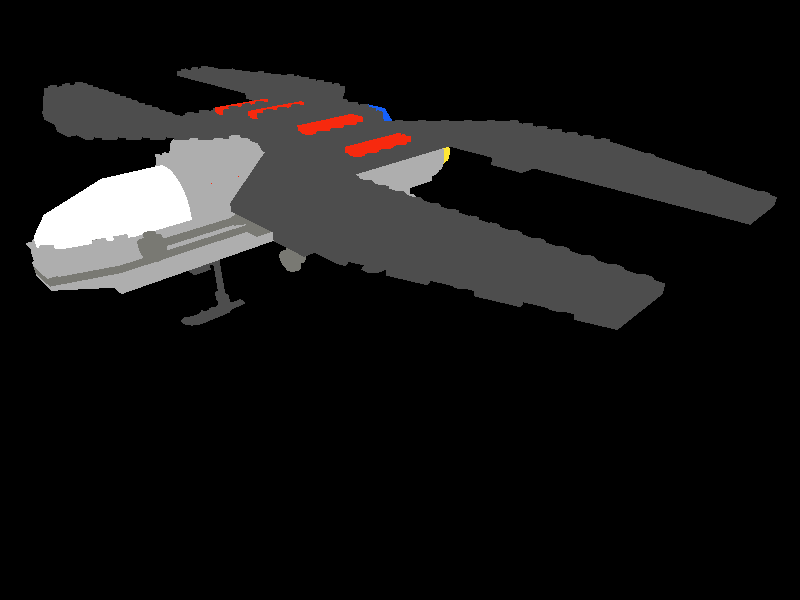 // Generated by L3P v1.3 20010120  (C) 1998-2001 Lars C. Hassing  lch@ccieurope.com
// WWW: http://home16.inet.tele.dk/hassing/l3p.html
// WWW: http://www.ldraw.org/download/software/l3p
// Date: Sun May 26 17:04:03 2002
// Input file: eagle.mpd
// ModelDir: 
// LDRAWDIR: C:\PROGRA~1\LDRAW
// Commandline: C:\PROGRA~1\LDRAW\L3P.EXE eagle.mpd


#declare QUAL = 3;  // Quality level, 0=BBox, 1=no refr, 2=normal, 3=studlogo

#declare SW = 0.5;  // Width of seam between two bricks

#declare STUDS = 1;  // 1=on 0=off

#declare BUMPS = 0;  // 1=on 0=off


#declare BUMPNORMAL = normal { bumps 0.01 scale 20 }
#declare AMB = 0.4;
#declare DIF = 0.4;


#declare O7071 = sqrt(0.5);

#declare L3Logo = union {
	sphere {<-59,0,-96>,6}
	cylinder {<-59,0,-96>,<59,0,-122>,6 open}
	sphere {<59,0,-122>,6}
	cylinder {<59,0,-122>,<59,0,-84>,6 open}
	sphere {<59,0,-84>,6}

	sphere {<-59,0,-36>,6}
	cylinder {<-59,0,-36>,<-59,0,1>,6 open}
	sphere {<-59,0,1>,6}
	cylinder {<0,0,-49>,<0,0,-25>,6 open}
	sphere {<0,0,-25>,6}
	sphere {<59,0,-62>,6}
	cylinder {<59,0,-62>,<59,0,-24>,6 open}
	sphere {<59,0,-24>,6}
	cylinder {<-59,0,-36>,<59,0,-62>,6 open}

	sphere {<-35.95,0,57>,6}
	torus {18.45,6 clipped_by{plane{<40,0,-9>,0}} translate<-40,0,39>}
	cylinder {<-44.05,0,21>,<35.95,0,3>,6 open}
	torus {18.45,6 clipped_by{plane{<-40,0,9>,0}} translate<40,0,21>}
	cylinder {<44.05,0,39>,<0,0,49>,6 open}
	sphere {<0,0,49>,6}
	cylinder {<0,0,49>,<0,0,34>,6 open}
	sphere {<0,0,34>,6}

	torus {18.45,6 clipped_by{plane{<40,0,-9>,0}} translate<-40,0,99>}
	cylinder {<-44.05,0,81>,<35.95,0,63>,6 open}
	torus {18.45,6 clipped_by{plane{<-40,0,9>,0}} translate<40,0,81>}
	cylinder {<44.05,0,99>,<-35.95,0,117>,6 open}

	scale 4.5/128
}


#ifndef (Color7)
#declare Color7 = #if (version >= 3.1) material { #end texture {
	pigment { rgb <0.682353,0.682353,0.682353> }
	finish { ambient AMB diffuse DIF }
	#if (QUAL > 1)
		finish { phong 0.5 phong_size 40 reflection 0.08 }
		#if (BUMPS) normal { BUMPNORMAL } #end
	#end
} #if (version >= 3.1) } #end
#end

#ifndef (Color14)
#declare Color14 = #if (version >= 3.1) material { #end texture {
	pigment { rgb <1,0.905882,0.211765> }
	finish { ambient AMB diffuse DIF }
	#if (QUAL > 1)
		finish { phong 0.5 phong_size 40 reflection 0.08 }
		#if (BUMPS) normal { BUMPNORMAL } #end
	#end
} #if (version >= 3.1) } #end
#end

#ifndef (Color8)
#declare Color8 = #if (version >= 3.1) material { #end texture {
	pigment { rgb <0.47451,0.47451,0.45098> }
	finish { ambient AMB diffuse DIF }
	#if (QUAL > 1)
		finish { phong 0.5 phong_size 40 reflection 0.08 }
		#if (BUMPS) normal { BUMPNORMAL } #end
	#end
} #if (version >= 3.1) } #end
#end

#ifndef (Color4)
#declare Color4 = #if (version >= 3.1) material { #end texture {
	pigment { rgb <0.968627,0.160784,0.054902> }
	finish { ambient AMB diffuse DIF }
	#if (QUAL > 1)
		finish { phong 0.5 phong_size 40 reflection 0.08 }
		#if (BUMPS) normal { BUMPNORMAL } #end
	#end
} #if (version >= 3.1) } #end
#end

#ifndef (Color0)
#declare Color0 = #if (version >= 3.1) material { #end texture {
	pigment { rgb <0.301961,0.301961,0.301961> }
	finish { ambient AMB diffuse DIF }
	#if (QUAL > 1)
		finish { phong 0.5 phong_size 40 reflection 0.08 }
		#if (BUMPS) normal { BUMPNORMAL } #end
	#end
} #if (version >= 3.1) } #end
#end

#ifndef (Color47)
#declare Color47 = #if (version >= 3.1) material { #end texture {
	pigment { rgb <1,1,1> #if (QUAL > 1) filter 0.85 #end }
	finish { ambient AMB diffuse DIF }
	#if (QUAL > 1)
		finish { phong 0.5 phong_size 40 reflection 0.2 }
		#if (version >= 3.1) #else finish { refraction 1 ior 1.25 } #end
		#if (BUMPS) normal { BUMPNORMAL } #end
	#end
} #if (version >= 3.1) #if (QUAL > 1) interior { ior 1.25 } #end } #end
#end

#ifndef (Color46)
#declare Color46 = #if (version >= 3.1) material { #end texture {
	pigment { rgb <1,0.905882,0.211765> #if (QUAL > 1) filter 0.85 #end }
	finish { ambient AMB diffuse DIF }
	#if (QUAL > 1)
		finish { phong 0.5 phong_size 40 reflection 0.2 }
		#if (version >= 3.1) #else finish { refraction 1 ior 1.25 } #end
		#if (BUMPS) normal { BUMPNORMAL } #end
	#end
} #if (version >= 3.1) #if (QUAL > 1) interior { ior 1.25 } #end } #end
#end

#ifndef (Color33)
#declare Color33 = #if (version >= 3.1) material { #end texture {
	pigment { rgb <0.0823529,0.376471,0.976471> #if (QUAL > 1) filter 0.85 #end }
	finish { ambient AMB diffuse DIF }
	#if (QUAL > 1)
		finish { phong 0.5 phong_size 40 reflection 0.2 }
		#if (version >= 3.1) #else finish { refraction 1 ior 1.25 } #end
		#if (BUMPS) normal { BUMPNORMAL } #end
	#end
} #if (version >= 3.1) #if (QUAL > 1) interior { ior 1.25 } #end } #end
#end

#declare stud4_dot_dat = difference {
	cylinder { <0,0,0>, <0,-4,0>, 8 }
	cylinder { <0,0.01,0>, <0,-4.01,0>, 6 }
}

#declare box5_dot_dat = object {
// Box 5 (five faces)
// Name: box5.dat
// Author: James Jessiman
// Original LDraw Primitive
// LDRAW_ORG Primitive UPDATE 2002-02
// BFC CERTIFY CW
// 2002-04-03 SEB Modified for BFC compliance
	mesh {
		triangle { <-1,1,-1>, <1,1,-1>, <1,1,1> }
		triangle { <1,1,1>, <-1,1,1>, <-1,1,-1> }
		triangle { <1,1,1>, <1,0,1>, <-1,0,1> }
		triangle { <-1,0,1>, <-1,1,1>, <1,1,1> }
		triangle { <-1,1,1>, <-1,0,1>, <-1,0,-1> }
		triangle { <-1,0,-1>, <-1,1,-1>, <-1,1,1> }
		triangle { <-1,1,-1>, <-1,0,-1>, <1,0,-1> }
		triangle { <1,0,-1>, <1,1,-1>, <-1,1,-1> }
		triangle { <1,1,-1>, <1,0,-1>, <1,0,1> }
		triangle { <1,0,1>, <1,1,1>, <1,1,-1> }
// 
	}
}

#declare stud_dot_dat = 
#if (QUAL <= 2)
cylinder { <0,0,0>, <0,-4,0>, 6 }
#else
union {
	cylinder { <0,0,0>, <0,-4,0>, 6 }
	object { L3Logo translate <0,-4,0> }
}
#end

#declare _3958_dot_dat = #if (QUAL = 0) box { <-60,-4,-60>, <60,8,60> } #else union {
// Plate  6 x  6
// Name: 3958.dat
// Author: James Jessiman
// Original LDraw Part - LDraw beta 0.27 Archive
	#if (STUDS)
		object { stud4_dot_dat matrix <1,0,0,0,-1,0,0,0,1,40,4,40> }
		object { stud4_dot_dat matrix <1,0,0,0,-1,0,0,0,1,20,4,40> }
		object { stud4_dot_dat matrix <1,0,0,0,-1,0,0,0,1,0,4,40> }
		object { stud4_dot_dat matrix <1,0,0,0,-1,0,0,0,1,-20,4,40> }
		object { stud4_dot_dat matrix <1,0,0,0,-1,0,0,0,1,-40,4,40> }
		object { stud4_dot_dat matrix <1,0,0,0,-1,0,0,0,1,40,4,20> }
		object { stud4_dot_dat matrix <1,0,0,0,-1,0,0,0,1,20,4,20> }
		object { stud4_dot_dat matrix <1,0,0,0,-1,0,0,0,1,0,4,20> }
		object { stud4_dot_dat matrix <1,0,0,0,-1,0,0,0,1,-20,4,20> }
		object { stud4_dot_dat matrix <1,0,0,0,-1,0,0,0,1,-40,4,20> }
		object { stud4_dot_dat matrix <1,0,0,0,-1,0,0,0,1,40,4,0> }
		object { stud4_dot_dat matrix <1,0,0,0,-1,0,0,0,1,20,4,0> }
		object { stud4_dot_dat matrix <1,0,0,0,-1,0,0,0,1,0,4,0> }
		object { stud4_dot_dat matrix <1,0,0,0,-1,0,0,0,1,-20,4,0> }
		object { stud4_dot_dat matrix <1,0,0,0,-1,0,0,0,1,-40,4,0> }
		object { stud4_dot_dat matrix <1,0,0,0,-1,0,0,0,1,40,4,-20> }
		object { stud4_dot_dat matrix <1,0,0,0,-1,0,0,0,1,20,4,-20> }
		object { stud4_dot_dat matrix <1,0,0,0,-1,0,0,0,1,0,4,-20> }
		object { stud4_dot_dat matrix <1,0,0,0,-1,0,0,0,1,-20,4,-20> }
		object { stud4_dot_dat matrix <1,0,0,0,-1,0,0,0,1,-40,4,-20> }
		object { stud4_dot_dat matrix <1,0,0,0,-1,0,0,0,1,40,4,-40> }
		object { stud4_dot_dat matrix <1,0,0,0,-1,0,0,0,1,20,4,-40> }
		object { stud4_dot_dat matrix <1,0,0,0,-1,0,0,0,1,0,4,-40> }
		object { stud4_dot_dat matrix <1,0,0,0,-1,0,0,0,1,-20,4,-40> }
		object { stud4_dot_dat matrix <1,0,0,0,-1,0,0,0,1,-40,4,-40> }
	#end
	object { box5_dot_dat matrix <56,0,0,0,-4,0,0,0,56,0,8,0> }
	mesh {
		triangle { <60,8,60>, <56,8,56>, <-56,8,56> }
		triangle { <-56,8,56>, <-60,8,60>, <60,8,60> }
		triangle { <60,8,-60>, <56,8,-56>, <-56,8,-56> }
		triangle { <-56,8,-56>, <-60,8,-60>, <60,8,-60> }
		triangle { <60,8,60>, <56,8,56>, <56,8,-56> }
		triangle { <56,8,-56>, <60,8,-60>, <60,8,60> }
		triangle { <-60,8,60>, <-56,8,56>, <-56,8,-56> }
		triangle { <-56,8,-56>, <-60,8,-60>, <-60,8,60> }
	}
	object { box5_dot_dat matrix <60,0,0,0,-8,0,0,0,60,0,8,0> }
	#if (STUDS)
		object { stud_dot_dat matrix <1,0,0,0,1,0,0,0,1,50,0,50> }
		object { stud_dot_dat matrix <1,0,0,0,1,0,0,0,1,30,0,50> }
		object { stud_dot_dat matrix <1,0,0,0,1,0,0,0,1,10,0,50> }
		object { stud_dot_dat matrix <1,0,0,0,1,0,0,0,1,-10,0,50> }
		object { stud_dot_dat matrix <1,0,0,0,1,0,0,0,1,-30,0,50> }
		object { stud_dot_dat matrix <1,0,0,0,1,0,0,0,1,-50,0,50> }
		object { stud_dot_dat matrix <1,0,0,0,1,0,0,0,1,50,0,30> }
		object { stud_dot_dat matrix <1,0,0,0,1,0,0,0,1,30,0,30> }
		object { stud_dot_dat matrix <1,0,0,0,1,0,0,0,1,10,0,30> }
		object { stud_dot_dat matrix <1,0,0,0,1,0,0,0,1,-10,0,30> }
		object { stud_dot_dat matrix <1,0,0,0,1,0,0,0,1,-30,0,30> }
		object { stud_dot_dat matrix <1,0,0,0,1,0,0,0,1,-50,0,30> }
		object { stud_dot_dat matrix <1,0,0,0,1,0,0,0,1,50,0,10> }
		object { stud_dot_dat matrix <1,0,0,0,1,0,0,0,1,30,0,10> }
		object { stud_dot_dat matrix <1,0,0,0,1,0,0,0,1,10,0,10> }
		object { stud_dot_dat matrix <1,0,0,0,1,0,0,0,1,-10,0,10> }
		object { stud_dot_dat matrix <1,0,0,0,1,0,0,0,1,-30,0,10> }
		object { stud_dot_dat matrix <1,0,0,0,1,0,0,0,1,-50,0,10> }
		object { stud_dot_dat matrix <1,0,0,0,1,0,0,0,1,50,0,-10> }
		object { stud_dot_dat matrix <1,0,0,0,1,0,0,0,1,30,0,-10> }
		object { stud_dot_dat matrix <1,0,0,0,1,0,0,0,1,10,0,-10> }
		object { stud_dot_dat matrix <1,0,0,0,1,0,0,0,1,-10,0,-10> }
		object { stud_dot_dat matrix <1,0,0,0,1,0,0,0,1,-30,0,-10> }
		object { stud_dot_dat matrix <1,0,0,0,1,0,0,0,1,-50,0,-10> }
		object { stud_dot_dat matrix <1,0,0,0,1,0,0,0,1,50,0,-30> }
		object { stud_dot_dat matrix <1,0,0,0,1,0,0,0,1,30,0,-30> }
		object { stud_dot_dat matrix <1,0,0,0,1,0,0,0,1,10,0,-30> }
		object { stud_dot_dat matrix <1,0,0,0,1,0,0,0,1,-10,0,-30> }
		object { stud_dot_dat matrix <1,0,0,0,1,0,0,0,1,-30,0,-30> }
		object { stud_dot_dat matrix <1,0,0,0,1,0,0,0,1,-50,0,-30> }
		object { stud_dot_dat matrix <1,0,0,0,1,0,0,0,1,50,0,-50> }
		object { stud_dot_dat matrix <1,0,0,0,1,0,0,0,1,30,0,-50> }
		object { stud_dot_dat matrix <1,0,0,0,1,0,0,0,1,10,0,-50> }
		object { stud_dot_dat matrix <1,0,0,0,1,0,0,0,1,-10,0,-50> }
		object { stud_dot_dat matrix <1,0,0,0,1,0,0,0,1,-30,0,-50> }
		object { stud_dot_dat matrix <1,0,0,0,1,0,0,0,1,-50,0,-50> }
// 
	#end
}
#end

#declare stud3_dot_dat = cylinder { <0,0,0>, <0,-4,0>, 4 }

#declare _2_dash_4disc_dot_dat = #if (version >= 3.1)
	disc {
		<0,0,0>, <0,1,0>, 1
		clipped_by { box { <-2,-1,0>, <2,1,2> } }
	}
#else
	cylinder {
		<0,-0.001,0>, <0,0.001,0>, 1
		clipped_by { box { <-2,-1,0>, <2,1,2> } }
	}
#end

#declare _2_dash_4cyli_dot_dat = cylinder { <0,0,0>, <0,1,0>, 1 open clipped_by { box { <-2,-1,0>,<2,2,2> } } }

#declare _4315_dot_dat = #if (QUAL = 0) box { <-40,-4,-18>, <40,8,10> } #else union {
// Hinge Plate  1 x  4 with Car Roof Holder
// Name: 4315.dat
// Author: James Jessiman
// Official LCad update 99-01
	#if (STUDS)
		object { stud3_dot_dat matrix <1,0,0,0,-1,0,0,0,1,20,4,0> }
		object { stud3_dot_dat matrix <1,0,0,0,-1,0,0,0,1,0,4,0> }
		object { stud3_dot_dat matrix <1,0,0,0,-1,0,0,0,1,-20,4,0> }
	#end
	object { box5_dot_dat matrix <36,0,0,0,-4,0,0,0,6,0,8,0> }
	mesh {
		triangle { <40,8,10>, <36,8,6>, <-36,8,6> }
		triangle { <-36,8,6>, <-40,8,10>, <40,8,10> }
		triangle { <-40,8,10>, <-36,8,6>, <-36,8,-6> }
		triangle { <-36,8,-6>, <-40,8,-10>, <-40,8,10> }
		triangle { <-40,8,-10>, <-36,8,-6>, <36,8,-6> }
		triangle { <36,8,-6>, <40,8,-10>, <-40,8,-10> }
		triangle { <40,8,-10>, <36,8,-6>, <36,8,6> }
		triangle { <36,8,6>, <40,8,10>, <40,8,-10> }
		triangle { <40,0,10>, <-40,0,10>, <-40,0,-10> }
		triangle { <-40,0,-10>, <40,0,-10>, <40,0,10> }
		triangle { <40,0,10>, <40,8,10>, <-40,8,10> }
		triangle { <-40,8,10>, <-40,0,10>, <40,0,10> }
		triangle { <-40,0,10>, <-40,8,10>, <-40,8,-10> }
		triangle { <-40,8,-10>, <-40,0,-10>, <-40,0,10> }
		triangle { <-40,0,-10>, <-40,8,-10>, <40,8,-10> }
		triangle { <40,8,-10>, <40,0,-10>, <-40,0,-10> }
		triangle { <40,0,-10>, <40,8,-10>, <40,8,10> }
		triangle { <40,8,10>, <40,0,10>, <40,0,-10> }
		triangle { <40,0,-10>, <40,0,-14>, <40,8,-14> }
		triangle { <40,8,-14>, <40,8,-10>, <40,0,-10> }
		triangle { <36,0,-10>, <36,0,-14>, <36,8,-14> }
		triangle { <36,8,-14>, <36,8,-10>, <36,0,-10> }
		triangle { <22,0,-10>, <22,0,-14>, <22,8,-14> }
		triangle { <22,8,-14>, <22,8,-10>, <22,0,-10> }
		triangle { <18,0,-10>, <18,0,-14>, <18,8,-14> }
		triangle { <18,8,-14>, <18,8,-10>, <18,0,-10> }
		triangle { <2,0,-10>, <2,0,-14>, <2,8,-14> }
		triangle { <2,8,-14>, <2,8,-10>, <2,0,-10> }
		triangle { <-2,0,-10>, <-2,0,-14>, <-2,8,-14> }
		triangle { <-2,8,-14>, <-2,8,-10>, <-2,0,-10> }
		triangle { <-18,0,-10>, <-18,0,-14>, <-18,8,-14> }
		triangle { <-18,8,-14>, <-18,8,-10>, <-18,0,-10> }
		triangle { <-22,0,-10>, <-22,0,-14>, <-22,8,-14> }
		triangle { <-22,8,-14>, <-22,8,-10>, <-22,0,-10> }
		triangle { <-36,0,-10>, <-36,0,-14>, <-36,8,-14> }
		triangle { <-36,8,-14>, <-36,8,-10>, <-36,0,-10> }
		triangle { <-40,0,-10>, <-40,0,-14>, <-40,8,-14> }
		triangle { <-40,8,-14>, <-40,8,-10>, <-40,0,-10> }
	}
	object { _2_dash_4disc_dot_dat matrix <0,4,0,1,0,0,0,0,-4,40,4,-14> }
	object { _2_dash_4disc_dot_dat matrix <0,4,0,1,0,0,0,0,-4,36,4,-14> }
	object { _2_dash_4disc_dot_dat matrix <0,4,0,1,0,0,0,0,-4,22,4,-14> }
	object { _2_dash_4disc_dot_dat matrix <0,4,0,1,0,0,0,0,-4,18,4,-14> }
	object { _2_dash_4disc_dot_dat matrix <0,4,0,1,0,0,0,0,-4,2,4,-14> }
	object { _2_dash_4disc_dot_dat matrix <0,4,0,1,0,0,0,0,-4,-2,4,-14> }
	object { _2_dash_4disc_dot_dat matrix <0,4,0,1,0,0,0,0,-4,-18,4,-14> }
	object { _2_dash_4disc_dot_dat matrix <0,4,0,1,0,0,0,0,-4,-22,4,-14> }
	object { _2_dash_4disc_dot_dat matrix <0,4,0,1,0,0,0,0,-4,-36,4,-14> }
	object { _2_dash_4disc_dot_dat matrix <0,4,0,1,0,0,0,0,-4,-40,4,-14> }
	mesh {
		triangle { <40,8,-10>, <40,8,-14>, <36,8,-14> }
		triangle { <36,8,-14>, <36,8,-10>, <40,8,-10> }
		triangle { <40,0,-14>, <40,0,-10>, <36,0,-10> }
		triangle { <36,0,-10>, <36,0,-14>, <40,0,-14> }
		triangle { <22,8,-10>, <22,8,-14>, <18,8,-14> }
		triangle { <18,8,-14>, <18,8,-10>, <22,8,-10> }
		triangle { <22,0,-14>, <22,0,-10>, <18,0,-10> }
		triangle { <18,0,-10>, <18,0,-14>, <22,0,-14> }
		triangle { <2,8,-10>, <2,8,-14>, <-2,8,-14> }
		triangle { <-2,8,-14>, <-2,8,-10>, <2,8,-10> }
		triangle { <2,0,-14>, <2,0,-10>, <-2,0,-10> }
		triangle { <-2,0,-10>, <-2,0,-14>, <2,0,-14> }
		triangle { <-18,8,-10>, <-18,8,-14>, <-22,8,-14> }
		triangle { <-22,8,-14>, <-22,8,-10>, <-18,8,-10> }
		triangle { <-18,0,-14>, <-18,0,-10>, <-22,0,-10> }
		triangle { <-22,0,-10>, <-22,0,-14>, <-18,0,-14> }
		triangle { <-36,8,-10>, <-36,8,-14>, <-40,8,-14> }
		triangle { <-40,8,-14>, <-40,8,-10>, <-36,8,-10> }
		triangle { <-36,0,-14>, <-36,0,-10>, <-40,0,-10> }
		triangle { <-40,0,-10>, <-40,0,-14>, <-36,0,-14> }
	}
	object { _2_dash_4cyli_dot_dat matrix <0,4,0,-4,0,0,0,0,-4,40,4,-14> }
	object { _2_dash_4cyli_dot_dat matrix <0,4,0,-4,0,0,0,0,-4,22,4,-14> }
	object { _2_dash_4cyli_dot_dat matrix <0,4,0,-4,0,0,0,0,-4,2,4,-14> }
	object { _2_dash_4cyli_dot_dat matrix <0,4,0,-4,0,0,0,0,-4,-18,4,-14> }
	object { _2_dash_4cyli_dot_dat matrix <0,4,0,-4,0,0,0,0,-4,-36,4,-14> }
	#if (STUDS)
		object { stud_dot_dat matrix <1,0,0,0,1,0,0,0,1,30,0,0> }
		object { stud_dot_dat matrix <1,0,0,0,1,0,0,0,1,10,0,0> }
		object { stud_dot_dat matrix <1,0,0,0,1,0,0,0,1,-10,0,0> }
		object { stud_dot_dat matrix <1,0,0,0,1,0,0,0,1,-30,0,0> }
// 
	#end
}
#end

#declare _3021_dot_dat = #if (QUAL = 0) box { <-30,-4,-20>, <30,8,20> } #else union {
// Plate  2 x  3
// Name: 3021.dat
// Author: James Jessiman
// Original LDraw Part
// LDRAW_ORG Part UPDATE 2001-01
	#if (STUDS)
		object { stud4_dot_dat matrix <1,0,0,0,-1,0,0,0,1,10,4,0> }
		object { stud4_dot_dat matrix <1,0,0,0,-1,0,0,0,1,-10,4,0> }
	#end
	object { box5_dot_dat matrix <26,0,0,0,-4,0,0,0,16,0,8,0> }
	mesh {
		triangle { <30,8,20>, <26,8,16>, <-26,8,16> }
		triangle { <-26,8,16>, <-30,8,20>, <30,8,20> }
		triangle { <30,8,-20>, <26,8,-16>, <-26,8,-16> }
		triangle { <-26,8,-16>, <-30,8,-20>, <30,8,-20> }
		triangle { <30,8,20>, <26,8,16>, <26,8,-16> }
		triangle { <26,8,-16>, <30,8,-20>, <30,8,20> }
		triangle { <-30,8,20>, <-26,8,16>, <-26,8,-16> }
		triangle { <-26,8,-16>, <-30,8,-20>, <-30,8,20> }
	}
	object { box5_dot_dat matrix <30,0,0,0,-8,0,0,0,20,0,8,0> }
	#if (STUDS)
		object { stud_dot_dat matrix <1,0,0,0,1,0,0,0,1,20,0,10> }
		object { stud_dot_dat matrix <1,0,0,0,1,0,0,0,1,0,0,10> }
		object { stud_dot_dat matrix <1,0,0,0,1,0,0,0,1,-20,0,10> }
		object { stud_dot_dat matrix <1,0,0,0,1,0,0,0,1,20,0,-10> }
		object { stud_dot_dat matrix <1,0,0,0,1,0,0,0,1,0,0,-10> }
		object { stud_dot_dat matrix <1,0,0,0,1,0,0,0,1,-20,0,-10> }
// 
	#end
}
#end

#declare _3034_dot_dat = #if (QUAL = 0) box { <-80,-4,-20>, <80,8,20> } #else union {
// Plate  2 x  8
// Name: 3034.dat
// Author: James Jessiman
// Original LDraw Part
// LDRAW_ORG Part UPDATE 2001-01
	#if (STUDS)
		object { stud4_dot_dat matrix <1,0,0,0,-1,0,0,0,1,60,4,0> }
		object { stud4_dot_dat matrix <1,0,0,0,-1,0,0,0,1,40,4,0> }
		object { stud4_dot_dat matrix <1,0,0,0,-1,0,0,0,1,20,4,0> }
		object { stud4_dot_dat matrix <1,0,0,0,-1,0,0,0,1,0,4,0> }
		object { stud4_dot_dat matrix <1,0,0,0,-1,0,0,0,1,-20,4,0> }
		object { stud4_dot_dat matrix <1,0,0,0,-1,0,0,0,1,-40,4,0> }
		object { stud4_dot_dat matrix <1,0,0,0,-1,0,0,0,1,-60,4,0> }
	#end
	object { box5_dot_dat matrix <76,0,0,0,-4,0,0,0,16,0,8,0> }
	mesh {
		triangle { <80,8,20>, <76,8,16>, <-76,8,16> }
		triangle { <-76,8,16>, <-80,8,20>, <80,8,20> }
		triangle { <80,8,-20>, <76,8,-16>, <-76,8,-16> }
		triangle { <-76,8,-16>, <-80,8,-20>, <80,8,-20> }
		triangle { <80,8,20>, <76,8,16>, <76,8,-16> }
		triangle { <76,8,-16>, <80,8,-20>, <80,8,20> }
		triangle { <-80,8,20>, <-76,8,16>, <-76,8,-16> }
		triangle { <-76,8,-16>, <-80,8,-20>, <-80,8,20> }
	}
	object { box5_dot_dat matrix <80,0,0,0,-8,0,0,0,20,0,8,0> }
	#if (STUDS)
		object { stud_dot_dat matrix <1,0,0,0,1,0,0,0,1,70,0,10> }
		object { stud_dot_dat matrix <1,0,0,0,1,0,0,0,1,50,0,10> }
		object { stud_dot_dat matrix <1,0,0,0,1,0,0,0,1,30,0,10> }
		object { stud_dot_dat matrix <1,0,0,0,1,0,0,0,1,10,0,10> }
		object { stud_dot_dat matrix <1,0,0,0,1,0,0,0,1,-10,0,10> }
		object { stud_dot_dat matrix <1,0,0,0,1,0,0,0,1,-30,0,10> }
		object { stud_dot_dat matrix <1,0,0,0,1,0,0,0,1,-50,0,10> }
		object { stud_dot_dat matrix <1,0,0,0,1,0,0,0,1,-70,0,10> }
		object { stud_dot_dat matrix <1,0,0,0,1,0,0,0,1,70,0,-10> }
		object { stud_dot_dat matrix <1,0,0,0,1,0,0,0,1,50,0,-10> }
		object { stud_dot_dat matrix <1,0,0,0,1,0,0,0,1,30,0,-10> }
		object { stud_dot_dat matrix <1,0,0,0,1,0,0,0,1,10,0,-10> }
		object { stud_dot_dat matrix <1,0,0,0,1,0,0,0,1,-10,0,-10> }
		object { stud_dot_dat matrix <1,0,0,0,1,0,0,0,1,-30,0,-10> }
		object { stud_dot_dat matrix <1,0,0,0,1,0,0,0,1,-50,0,-10> }
		object { stud_dot_dat matrix <1,0,0,0,1,0,0,0,1,-70,0,-10> }
// 
	#end
}
#end

#declare _3031_dot_dat = #if (QUAL = 0) box { <-40,-4,-40>, <40,8,40> } #else union {
// Plate  4 x  4
// Name: 3031.dat
// Author: James Jessiman
// Original LDraw Part
// LDRAW_ORG Part UPDATE 2001-01
	#if (STUDS)
		object { stud4_dot_dat matrix <1,0,0,0,-1,0,0,0,1,20,4,20> }
		object { stud4_dot_dat matrix <1,0,0,0,-1,0,0,0,1,0,4,20> }
		object { stud4_dot_dat matrix <1,0,0,0,-1,0,0,0,1,-20,4,20> }
		object { stud4_dot_dat matrix <1,0,0,0,-1,0,0,0,1,20,4,0> }
		object { stud4_dot_dat matrix <1,0,0,0,-1,0,0,0,1,0,4,0> }
		object { stud4_dot_dat matrix <1,0,0,0,-1,0,0,0,1,-20,4,0> }
		object { stud4_dot_dat matrix <1,0,0,0,-1,0,0,0,1,20,4,-20> }
		object { stud4_dot_dat matrix <1,0,0,0,-1,0,0,0,1,0,4,-20> }
		object { stud4_dot_dat matrix <1,0,0,0,-1,0,0,0,1,-20,4,-20> }
	#end
	object { box5_dot_dat matrix <36,0,0,0,-4,0,0,0,36,0,8,0> }
	mesh {
		triangle { <40,8,40>, <36,8,36>, <-36,8,36> }
		triangle { <-36,8,36>, <-40,8,40>, <40,8,40> }
		triangle { <40,8,-40>, <36,8,-36>, <-36,8,-36> }
		triangle { <-36,8,-36>, <-40,8,-40>, <40,8,-40> }
		triangle { <40,8,40>, <36,8,36>, <36,8,-36> }
		triangle { <36,8,-36>, <40,8,-40>, <40,8,40> }
		triangle { <-40,8,40>, <-36,8,36>, <-36,8,-36> }
		triangle { <-36,8,-36>, <-40,8,-40>, <-40,8,40> }
	}
	object { box5_dot_dat matrix <40,0,0,0,-8,0,0,0,40,0,8,0> }
	#if (STUDS)
		object { stud_dot_dat matrix <1,0,0,0,1,0,0,0,1,30,0,30> }
		object { stud_dot_dat matrix <1,0,0,0,1,0,0,0,1,10,0,30> }
		object { stud_dot_dat matrix <1,0,0,0,1,0,0,0,1,-10,0,30> }
		object { stud_dot_dat matrix <1,0,0,0,1,0,0,0,1,-30,0,30> }
		object { stud_dot_dat matrix <1,0,0,0,1,0,0,0,1,30,0,10> }
		object { stud_dot_dat matrix <1,0,0,0,1,0,0,0,1,10,0,10> }
		object { stud_dot_dat matrix <1,0,0,0,1,0,0,0,1,-10,0,10> }
		object { stud_dot_dat matrix <1,0,0,0,1,0,0,0,1,-30,0,10> }
		object { stud_dot_dat matrix <1,0,0,0,1,0,0,0,1,30,0,-10> }
		object { stud_dot_dat matrix <1,0,0,0,1,0,0,0,1,10,0,-10> }
		object { stud_dot_dat matrix <1,0,0,0,1,0,0,0,1,-10,0,-10> }
		object { stud_dot_dat matrix <1,0,0,0,1,0,0,0,1,-30,0,-10> }
		object { stud_dot_dat matrix <1,0,0,0,1,0,0,0,1,30,0,-30> }
		object { stud_dot_dat matrix <1,0,0,0,1,0,0,0,1,10,0,-30> }
		object { stud_dot_dat matrix <1,0,0,0,1,0,0,0,1,-10,0,-30> }
		object { stud_dot_dat matrix <1,0,0,0,1,0,0,0,1,-30,0,-30> }
// 
	#end
}
#end

#declare _2_dash_4cyls_dot_dat = cylinder { <0,0,0>, <0,2,0>, 1 open
	clipped_by { plane { <0,0,-1>,0 } plane { <1,1,0>,O7071 } } }

#declare _4_dash_4cyli_dot_dat = cylinder { <0,0,0>, <0,1,0>, 1 open }

#declare stud2a_dot_dat = difference {
	cylinder { <0,0,0>, <0,-4,0>, 6 }
	cylinder { <0,0.01,0>, <0,-4.01,0>, 4 }
}

#declare _4287_dot_dat = #if (QUAL = 0) box { <-10,-4,-50>, <10,24,10> } #else union {
// Slope Brick 33  3 x  1 Inverted
	object { box5_dot_dat matrix <6,0,0,0,-20,0,0,0,6,0,24,0> }
	mesh {
		triangle { <10,24,10>, <6,24,6>, <-6,24,6> }
		triangle { <-6,24,6>, <-10,24,10>, <10,24,10> }
		triangle { <-10,24,10>, <-6,24,6>, <-6,24,-6> }
		triangle { <-6,24,-6>, <-10,24,-10>, <-10,24,10> }
		triangle { <-10,24,-10>, <-6,24,-6>, <6,24,-6> }
		triangle { <6,24,-6>, <10,24,-10>, <-10,24,-10> }
		triangle { <10,24,-10>, <6,24,-6>, <6,24,6> }
		triangle { <6,24,6>, <10,24,10>, <10,24,-10> }
	}
	object { _2_dash_4cyls_dot_dat matrix <0,0,-4,0,2,0,4,0,0,0,13,-20> }
	object { _2_dash_4cyls_dot_dat matrix <0,0,-4,0,2,0,-4,0,0,0,13,-20> }
	object { _2_dash_4cyls_dot_dat matrix <0,0,-6,0,3,0,6,0,0,0,12,-20> }
	object { _2_dash_4cyls_dot_dat matrix <0,0,-6,0,3,0,-6,0,0,0,12,-20> }
	object { _2_dash_4cyls_dot_dat matrix <0,0,-4,0,2,0,4,0,0,0,3,-40> }
	object { _2_dash_4cyls_dot_dat matrix <0,0,-4,0,2,0,-4,0,0,0,3,-40> }
	object { _2_dash_4cyls_dot_dat matrix <0,0,-6,0,3,0,6,0,0,0,2,-40> }
	object { _2_dash_4cyls_dot_dat matrix <0,0,-6,0,3,0,-6,0,0,0,2,-40> }
	object { _4_dash_4cyli_dot_dat matrix <4,0,0,0,13,0,0,0,4,0,0,-20> }
	object { _4_dash_4cyli_dot_dat matrix <6,0,0,0,12,0,0,0,6,0,0,-20> }
	object { _4_dash_4cyli_dot_dat matrix <4,0,0,0,3,0,0,0,4,0,0,-40> }
	object { _4_dash_4cyli_dot_dat matrix <6,0,0,0,2,0,0,0,6,0,0,-40> }
	mesh {
		triangle { <10,24,-10>, <10,4,-50>, <10,0,10> }
		triangle { <10,0,10>, <10,24,10>, <10,24,-10> }
		triangle { <10,24,-10>, <10,4,-50>, <-10,4,-50> }
		triangle { <-10,4,-50>, <-10,24,-10>, <10,24,-10> }
		triangle { <10,24,10>, <10,0,10>, <-10,0,10> }
		triangle { <-10,0,10>, <-10,24,10>, <10,24,10> }
		triangle { <-10,24,-10>, <-10,4,-50>, <-10,0,10> }
		triangle { <-10,0,10>, <-10,24,10>, <-10,24,-10> }
		triangle { <10,0,-50>, <10,4,-50>, <10,0,10> }
		triangle { <10,0,-50>, <10,4,-50>, <-10,4,-50> }
		triangle { <-10,4,-50>, <-10,0,-50>, <10,0,-50> }
		triangle { <-10,0,-50>, <-10,4,-50>, <-10,0,10> }
		triangle { <8,20,-10>, <8,2,-46>, <-8,2,-46> }
		triangle { <-8,2,-46>, <-8,20,-10>, <8,20,-10> }
		triangle { <8,20,-10>, <8,0,-10>, <8,0,-46> }
		triangle { <8,0,-46>, <8,2,-46>, <8,20,-10> }
		triangle { <-8,20,-10>, <-8,0,-10>, <-8,0,-46> }
		triangle { <-8,0,-46>, <-8,2,-46>, <-8,20,-10> }
		triangle { <8,20,-10>, <8,0,-10>, <-8,0,-10> }
		triangle { <-8,0,-10>, <-8,20,-10>, <8,20,-10> }
		triangle { <8,2,-46>, <8,0,-46>, <-8,0,-46> }
		triangle { <-8,0,-46>, <-8,2,-46>, <8,2,-46> }
		triangle { <10,0,10>, <8,0,-10>, <-8,0,-10> }
		triangle { <-8,0,-10>, <-10,0,10>, <10,0,10> }
		triangle { <-10,0,10>, <-8,0,-10>, <-8,0,-46> }
		triangle { <-8,0,-46>, <-10,0,-50>, <-10,0,10> }
		triangle { <-10,0,-50>, <-8,0,-46>, <8,0,-46> }
		triangle { <8,0,-46>, <10,0,-50>, <-10,0,-50> }
		triangle { <10,0,-50>, <8,0,-46>, <8,0,-10> }
		triangle { <8,0,-10>, <10,0,10>, <10,0,-50> }
	}
	#if (STUDS)
		object { stud_dot_dat matrix <1,0,0,0,1,0,0,0,1,0,0,0> }
		object { stud2a_dot_dat matrix <1,0,0,0,1,0,0,0,1,0,0,-20> }
		object { stud2a_dot_dat matrix <1,0,0,0,1,0,0,0,1,0,0,-40> }
	#end
}
#end

#declare _3002_dot_dat = #if (QUAL = 0) box { <-30,-4,-20>, <30,24,20> } #else union {
// Brick  2 x  3
// Name: 3002.dat
// Author: James Jessiman
// Original LDraw Part
// LDRAW_ORG Part UPDATE 2001-01
	#if (STUDS)
		object { stud4_dot_dat matrix <1,0,0,0,-5,0,0,0,1,10,4,0> }
		object { stud4_dot_dat matrix <1,0,0,0,-5,0,0,0,1,-10,4,0> }
	#end
	object { box5_dot_dat matrix <26,0,0,0,-20,0,0,0,16,0,24,0> }
	mesh {
		triangle { <30,24,20>, <26,24,16>, <-26,24,16> }
		triangle { <-26,24,16>, <-30,24,20>, <30,24,20> }
		triangle { <-30,24,20>, <-26,24,16>, <-26,24,-16> }
		triangle { <-26,24,-16>, <-30,24,-20>, <-30,24,20> }
		triangle { <-30,24,-20>, <-26,24,-16>, <26,24,-16> }
		triangle { <26,24,-16>, <30,24,-20>, <-30,24,-20> }
		triangle { <30,24,-20>, <26,24,-16>, <26,24,16> }
		triangle { <26,24,16>, <30,24,20>, <30,24,-20> }
	}
	object { box5_dot_dat matrix <30,0,0,0,-24,0,0,0,20,0,24,0> }
	#if (STUDS)
		object { stud_dot_dat matrix <1,0,0,0,1,0,0,0,1,20,0,10> }
		object { stud_dot_dat matrix <1,0,0,0,1,0,0,0,1,0,0,10> }
		object { stud_dot_dat matrix <1,0,0,0,1,0,0,0,1,-20,0,10> }
		object { stud_dot_dat matrix <1,0,0,0,1,0,0,0,1,20,0,-10> }
		object { stud_dot_dat matrix <1,0,0,0,1,0,0,0,1,0,0,-10> }
		object { stud_dot_dat matrix <1,0,0,0,1,0,0,0,1,-20,0,-10> }
// 
	#end
}
#end

#declare _3747_dot_dat = #if (QUAL = 0) box { <-20,-4,-50>, <20,24,10> } #else union {
// Slope Brick 33  3 x  2 Inverted
// Name: 3747.dat
// Author: James Jessiman
// Original LDraw Part - LDraw beta 0.27 Archive
	#if (STUDS)
		object { stud3_dot_dat matrix <1,0,0,0,-5,0,0,0,1,0,4,0> }
	#end
	object { box5_dot_dat matrix <16,0,0,0,-20,0,0,0,6,0,24,0> }
	mesh {
		triangle { <20,24,10>, <16,24,6>, <-16,24,6> }
		triangle { <-16,24,6>, <-20,24,10>, <20,24,10> }
		triangle { <-20,24,10>, <-16,24,6>, <-16,24,-6> }
		triangle { <-16,24,-6>, <-20,24,-10>, <-20,24,10> }
		triangle { <-20,24,-10>, <-16,24,-6>, <16,24,-6> }
		triangle { <16,24,-6>, <20,24,-10>, <-20,24,-10> }
		triangle { <20,24,-10>, <16,24,-6>, <16,24,6> }
		triangle { <16,24,6>, <20,24,10>, <20,24,-10> }
	}
	object { _2_dash_4cyls_dot_dat matrix <0,0,-4,0,2,0,4,0,0,10,13,-20> }
	object { _2_dash_4cyls_dot_dat matrix <0,0,-4,0,2,0,-4,0,0,10,13,-20> }
	object { _2_dash_4cyls_dot_dat matrix <0,0,-4,0,2,0,4,0,0,-10,13,-20> }
	object { _2_dash_4cyls_dot_dat matrix <0,0,-4,0,2,0,-4,0,0,-10,13,-20> }
	object { _2_dash_4cyls_dot_dat matrix <0,0,-6,0,3,0,6,0,0,10,12,-20> }
	object { _2_dash_4cyls_dot_dat matrix <0,0,-6,0,3,0,-6,0,0,10,12,-20> }
	object { _2_dash_4cyls_dot_dat matrix <0,0,-6,0,3,0,6,0,0,-10,12,-20> }
	object { _2_dash_4cyls_dot_dat matrix <0,0,-6,0,3,0,-6,0,0,-10,12,-20> }
	object { _2_dash_4cyls_dot_dat matrix <0,0,-4,0,2,0,4,0,0,10,3,-40> }
	object { _2_dash_4cyls_dot_dat matrix <0,0,-4,0,2,0,-4,0,0,10,3,-40> }
	object { _2_dash_4cyls_dot_dat matrix <0,0,-4,0,2,0,4,0,0,-10,3,-40> }
	object { _2_dash_4cyls_dot_dat matrix <0,0,-4,0,2,0,-4,0,0,-10,3,-40> }
	object { _2_dash_4cyls_dot_dat matrix <0,0,-6,0,3,0,6,0,0,10,2,-40> }
	object { _2_dash_4cyls_dot_dat matrix <0,0,-6,0,3,0,-6,0,0,10,2,-40> }
	object { _2_dash_4cyls_dot_dat matrix <0,0,-6,0,3,0,6,0,0,-10,2,-40> }
	object { _2_dash_4cyls_dot_dat matrix <0,0,-6,0,3,0,-6,0,0,-10,2,-40> }
	object { _4_dash_4cyli_dot_dat matrix <4,0,0,0,13,0,0,0,4,10,0,-20> }
	object { _4_dash_4cyli_dot_dat matrix <4,0,0,0,13,0,0,0,4,-10,0,-20> }
	object { _4_dash_4cyli_dot_dat matrix <6,0,0,0,12,0,0,0,6,10,0,-20> }
	object { _4_dash_4cyli_dot_dat matrix <6,0,0,0,12,0,0,0,6,-10,0,-20> }
	object { _4_dash_4cyli_dot_dat matrix <4,0,0,0,3,0,0,0,4,10,0,-40> }
	object { _4_dash_4cyli_dot_dat matrix <4,0,0,0,3,0,0,0,4,-10,0,-40> }
	object { _4_dash_4cyli_dot_dat matrix <6,0,0,0,2,0,0,0,6,10,0,-40> }
	object { _4_dash_4cyli_dot_dat matrix <6,0,0,0,2,0,0,0,6,-10,0,-40> }
	mesh {
		triangle { <20,24,-10>, <20,4,-50>, <20,0,10> }
		triangle { <20,0,10>, <20,24,10>, <20,24,-10> }
		triangle { <20,24,-10>, <20,4,-50>, <-20,4,-50> }
		triangle { <-20,4,-50>, <-20,24,-10>, <20,24,-10> }
		triangle { <20,24,10>, <20,0,10>, <-20,0,10> }
		triangle { <-20,0,10>, <-20,24,10>, <20,24,10> }
		triangle { <-20,24,-10>, <-20,4,-50>, <-20,0,10> }
		triangle { <-20,0,10>, <-20,24,10>, <-20,24,-10> }
		triangle { <20,0,-50>, <20,4,-50>, <20,0,10> }
		triangle { <20,0,-50>, <20,4,-50>, <-20,4,-50> }
		triangle { <-20,4,-50>, <-20,0,-50>, <20,0,-50> }
		triangle { <-20,0,-50>, <-20,4,-50>, <-20,0,10> }
		triangle { <18,20,-10>, <18,2,-46>, <-18,2,-46> }
		triangle { <-18,2,-46>, <-18,20,-10>, <18,20,-10> }
		triangle { <18,20,-10>, <18,0,-10>, <18,0,-46> }
		triangle { <18,0,-46>, <18,2,-46>, <18,20,-10> }
		triangle { <-18,20,-10>, <-18,0,-10>, <-18,0,-46> }
		triangle { <-18,0,-46>, <-18,2,-46>, <-18,20,-10> }
		triangle { <18,20,-10>, <18,0,-10>, <-18,0,-10> }
		triangle { <-18,0,-10>, <-18,20,-10>, <18,20,-10> }
		triangle { <18,2,-46>, <18,0,-46>, <-18,0,-46> }
		triangle { <-18,0,-46>, <-18,2,-46>, <18,2,-46> }
		triangle { <20,0,10>, <18,0,-10>, <-18,0,-10> }
		triangle { <-18,0,-10>, <-20,0,10>, <20,0,10> }
		triangle { <-20,0,10>, <-18,0,-10>, <-18,0,-46> }
		triangle { <-18,0,-46>, <-20,0,-50>, <-20,0,10> }
		triangle { <-20,0,-50>, <-18,0,-46>, <18,0,-46> }
		triangle { <18,0,-46>, <20,0,-50>, <-20,0,-50> }
		triangle { <20,0,-50>, <18,0,-46>, <18,0,-10> }
		triangle { <18,0,-10>, <20,0,10>, <20,0,-50> }
	}
	#if (STUDS)
		object { stud_dot_dat matrix <1,0,0,0,1,0,0,0,1,10,0,0> }
		object { stud2a_dot_dat matrix <1,0,0,0,1,0,0,0,1,10,0,-20> }
		object { stud2a_dot_dat matrix <1,0,0,0,1,0,0,0,1,10,0,-40> }
		object { stud_dot_dat matrix <1,0,0,0,1,0,0,0,1,-10,0,0> }
		object { stud2a_dot_dat matrix <1,0,0,0,1,0,0,0,1,-10,0,-20> }
		object { stud2a_dot_dat matrix <1,0,0,0,1,0,0,0,1,-10,0,-40> }
// 
	#end
}
#end

#declare stud3a_dot_dat = cylinder { <0,0,0>, <0,-4,0>, 4 }

#declare _1_dash_4cyls_dot_dat = cylinder { <0,0,0>, <0,1,0>, 1 open
	clipped_by { plane { <-1,0,-1>,-O7071 } plane { <1,1,0>,O7071 } } }

#declare _3040_dot_dat = #if (QUAL = 0) box { <-10,-4,-30>, <10,24,10> } #else union {
// Slope Brick 45  2 x  1
// Name: 3040.dat
// Author: James Jessiman
// Original LDraw Part - LDraw beta 0.27 Archive
	#if (STUDS)
		object { stud3a_dot_dat matrix <1,0,0,0,-1,0,0,0,1,0,20,-10> }
	#end
	object { _1_dash_4cyls_dot_dat matrix <0,0,-4,0,-4,0,4,0,0,0,8,-10> }
	object { _1_dash_4cyls_dot_dat matrix <0,0,-4,0,-4,0,-4,0,0,0,8,-10> }
	object { _2_dash_4cyli_dot_dat matrix <4,0,0,0,16,0,0,0,4,0,4,-10> }
	object { _2_dash_4cyli_dot_dat matrix <4,0,0,0,12,0,0,0,-4,0,8,-10> }
	mesh {
		triangle { <10,24,10>, <6,24,6>, <-6,24,6> }
		triangle { <-6,24,6>, <-10,24,10>, <10,24,10> }
		triangle { <-10,24,10>, <-6,24,6>, <-6,24,-26> }
		triangle { <-6,24,-26>, <-10,24,-30>, <-10,24,10> }
		triangle { <-10,24,-30>, <-6,24,-26>, <6,24,-26> }
		triangle { <6,24,-26>, <10,24,-30>, <-10,24,-30> }
		triangle { <10,24,-30>, <6,24,-26>, <6,24,6> }
		triangle { <6,24,6>, <10,24,10>, <10,24,-30> }
		triangle { <6,4,6>, <6,4,-10>, <-6,4,-10> }
		triangle { <-6,4,-10>, <-6,4,6>, <6,4,6> }
		triangle { <10,0,10>, <10,0,-10>, <-10,0,-10> }
		triangle { <-10,0,-10>, <-10,0,10>, <10,0,10> }
		triangle { <10,24,10>, <10,0,10>, <-10,0,10> }
		triangle { <-10,0,10>, <-10,24,10>, <10,24,10> }
		triangle { <6,24,6>, <6,4,6>, <-6,4,6> }
		triangle { <-6,4,6>, <-6,24,6>, <6,24,6> }
		triangle { <6,24,-26>, <6,20,-26>, <-6,20,-26> }
		triangle { <-6,20,-26>, <-6,24,-26>, <6,24,-26> }
		triangle { <10,24,-30>, <10,20,-30>, <-10,20,-30> }
		triangle { <-10,20,-30>, <-10,24,-30>, <10,24,-30> }
		triangle { <10,24,10>, <10,0,10>, <10,20,-30> }
		triangle { <10,20,-30>, <10,24,-30>, <10,24,10> }
		triangle { <10,0,10>, <10,0,-10>, <10,20,-30> }
		triangle { <6,24,6>, <6,4,6>, <6,20,-26> }
		triangle { <6,20,-26>, <6,24,-26>, <6,24,6> }
		triangle { <6,4,6>, <6,4,-10>, <6,20,-26> }
		triangle { <-6,24,6>, <-6,4,6>, <-6,20,-26> }
		triangle { <-6,20,-26>, <-6,24,-26>, <-6,24,6> }
		triangle { <-6,4,6>, <-6,4,-10>, <-6,20,-26> }
		triangle { <-10,24,10>, <-10,0,10>, <-10,20,-30> }
		triangle { <-10,20,-30>, <-10,24,-30>, <-10,24,10> }
		triangle { <-10,0,10>, <-10,0,-10>, <-10,20,-30> }
		triangle { <6,20,-26>, <6,4,-10>, <-6,4,-10> }
		triangle { <-6,4,-10>, <-6,20,-26>, <6,20,-26> }
		triangle { <10,20,-30>, <10,0,-10>, <-10,0,-10> }
		triangle { <-10,0,-10>, <-10,20,-30>, <10,20,-30> }
	}
	#if (STUDS)
		object { stud_dot_dat matrix <1,0,0,0,1,0,0,0,1,0,0,0> }
// 
	#end
}
#end

#declare _3710_dot_dat = #if (QUAL = 0) box { <-40,-4,-10>, <40,8,10> } #else union {
// Plate  1 x  4
// Name: 3710.dat
// Author: James Jessiman
// Original LDraw Part - LDraw beta 0.27 Archive
	#if (STUDS)
		object { stud3_dot_dat matrix <1,0,0,0,-1,0,0,0,1,20,4,0> }
		object { stud3_dot_dat matrix <1,0,0,0,-1,0,0,0,1,0,4,0> }
		object { stud3_dot_dat matrix <1,0,0,0,-1,0,0,0,1,-20,4,0> }
	#end
	object { box5_dot_dat matrix <36,0,0,0,-4,0,0,0,6,0,8,0> }
	mesh {
		triangle { <40,8,10>, <36,8,6>, <-36,8,6> }
		triangle { <-36,8,6>, <-40,8,10>, <40,8,10> }
		triangle { <-40,8,10>, <-36,8,6>, <-36,8,-6> }
		triangle { <-36,8,-6>, <-40,8,-10>, <-40,8,10> }
		triangle { <-40,8,-10>, <-36,8,-6>, <36,8,-6> }
		triangle { <36,8,-6>, <40,8,-10>, <-40,8,-10> }
		triangle { <40,8,-10>, <36,8,-6>, <36,8,6> }
		triangle { <36,8,6>, <40,8,10>, <40,8,-10> }
	}
	object { box5_dot_dat matrix <40,0,0,0,-8,0,0,0,10,0,8,0> }
	#if (STUDS)
		object { stud_dot_dat matrix <1,0,0,0,1,0,0,0,1,30,0,0> }
		object { stud_dot_dat matrix <1,0,0,0,1,0,0,0,1,10,0,0> }
		object { stud_dot_dat matrix <1,0,0,0,1,0,0,0,1,-10,0,0> }
		object { stud_dot_dat matrix <1,0,0,0,1,0,0,0,1,-30,0,0> }
// 
	#end
}
#end

#declare _3660_dot_dat = #if (QUAL = 0) box { <-20,-4,-30>, <20,24,10> } #else union {
// Slope Brick 45  2 x  2 Inverted
	#if (STUDS)
		object { stud3_dot_dat matrix <1,0,0,0,-5,0,0,0,1,0,4,0> }
	#end
	object { box5_dot_dat matrix <16,0,0,0,-20,0,0,0,6,0,24,0> }
	mesh {
		triangle { <20,24,10>, <16,24,6>, <-16,24,6> }
		triangle { <-16,24,6>, <-20,24,10>, <20,24,10> }
		triangle { <-20,24,10>, <-16,24,6>, <-16,24,-6> }
		triangle { <-16,24,-6>, <-20,24,-10>, <-20,24,10> }
		triangle { <-20,24,-10>, <-16,24,-6>, <16,24,-6> }
		triangle { <16,24,-6>, <20,24,-10>, <-20,24,-10> }
		triangle { <20,24,-10>, <16,24,-6>, <16,24,6> }
		triangle { <16,24,6>, <20,24,10>, <20,24,-10> }
	}
	object { _2_dash_4cyls_dot_dat matrix <0,0,-4,0,4,0,4,0,0,10,6,-20> }
	object { _2_dash_4cyls_dot_dat matrix <0,0,-4,0,4,0,-4,0,0,10,6,-20> }
	object { _2_dash_4cyls_dot_dat matrix <0,0,-4,0,4,0,4,0,0,-10,6,-20> }
	object { _2_dash_4cyls_dot_dat matrix <0,0,-4,0,4,0,-4,0,0,-10,6,-20> }
	object { _2_dash_4cyls_dot_dat matrix <0,0,-6,0,6,0,6,0,0,10,4,-20> }
	object { _2_dash_4cyls_dot_dat matrix <0,0,-6,0,6,0,-6,0,0,10,4,-20> }
	object { _2_dash_4cyls_dot_dat matrix <0,0,-6,0,6,0,6,0,0,-10,4,-20> }
	object { _2_dash_4cyls_dot_dat matrix <0,0,-6,0,6,0,-6,0,0,-10,4,-20> }
	object { _4_dash_4cyli_dot_dat matrix <4,0,0,0,6,0,0,0,4,10,0,-20> }
	object { _4_dash_4cyli_dot_dat matrix <4,0,0,0,6,0,0,0,4,-10,0,-20> }
	object { _4_dash_4cyli_dot_dat matrix <6,0,0,0,4,0,0,0,6,10,0,-20> }
	object { _4_dash_4cyli_dot_dat matrix <6,0,0,0,4,0,0,0,6,-10,0,-20> }
	mesh {
		triangle { <20,24,-10>, <20,4,-30>, <20,0,10> }
		triangle { <20,0,10>, <20,24,10>, <20,24,-10> }
		triangle { <20,24,-10>, <20,4,-30>, <-20,4,-30> }
		triangle { <-20,4,-30>, <-20,24,-10>, <20,24,-10> }
		triangle { <20,24,10>, <20,0,10>, <-20,0,10> }
		triangle { <-20,0,10>, <-20,24,10>, <20,24,10> }
		triangle { <-20,24,-10>, <-20,4,-30>, <-20,0,10> }
		triangle { <-20,0,10>, <-20,24,10>, <-20,24,-10> }
		triangle { <20,0,-30>, <20,4,-30>, <20,0,10> }
		triangle { <20,0,-30>, <20,4,-30>, <-20,4,-30> }
		triangle { <-20,4,-30>, <-20,0,-30>, <20,0,-30> }
		triangle { <-20,0,-30>, <-20,4,-30>, <-20,0,10> }
		triangle { <18,20,-10>, <18,4,-26>, <-18,4,-26> }
		triangle { <-18,4,-26>, <-18,20,-10>, <18,20,-10> }
		triangle { <18,20,-10>, <18,0,-10>, <18,0,-26> }
		triangle { <18,0,-26>, <18,4,-26>, <18,20,-10> }
		triangle { <-18,20,-10>, <-18,0,-10>, <-18,0,-26> }
		triangle { <-18,0,-26>, <-18,4,-26>, <-18,20,-10> }
		triangle { <18,20,-10>, <18,0,-10>, <-18,0,-10> }
		triangle { <-18,0,-10>, <-18,20,-10>, <18,20,-10> }
		triangle { <18,4,-26>, <18,0,-26>, <-18,0,-26> }
		triangle { <-18,0,-26>, <-18,4,-26>, <18,4,-26> }
		triangle { <20,0,10>, <18,0,-10>, <-18,0,-10> }
		triangle { <-18,0,-10>, <-20,0,10>, <20,0,10> }
		triangle { <-20,0,10>, <-18,0,-10>, <-18,0,-26> }
		triangle { <-18,0,-26>, <-20,0,-30>, <-20,0,10> }
		triangle { <-20,0,-30>, <-18,0,-26>, <18,0,-26> }
		triangle { <18,0,-26>, <20,0,-30>, <-20,0,-30> }
		triangle { <20,0,-30>, <18,0,-26>, <18,0,-10> }
		triangle { <18,0,-10>, <20,0,10>, <20,0,-30> }
	}
	#if (STUDS)
		object { stud_dot_dat matrix <1,0,0,0,1,0,0,0,1,10,0,0> }
		object { stud2a_dot_dat matrix <1,0,0,0,1,0,0,0,1,10,0,-20> }
		object { stud_dot_dat matrix <1,0,0,0,1,0,0,0,1,-10,0,0> }
		object { stud2a_dot_dat matrix <1,0,0,0,1,0,0,0,1,-10,0,-20> }
	#end
}
#end

#declare box_dot_dat = box { <-1,-1,-1>, <1,1,1> }

#declare rect_dot_dat = object {
// Rectangle
// Name: rect.dat
// Author: James Jessiman
// Original LDraw Primitive
// LDRAW_ORG Primitive UPDATE 2002-02
// BFC CERTIFY CW
// 2002-4-5: TH: Added BFC statement
	mesh {
		triangle { <1,0,1>, <1,0,-1>, <-1,0,-1> }
		triangle { <-1,0,-1>, <-1,0,1>, <1,0,1> }
// 
	}
}

#declare _4854_dot_dat = #if (QUAL = 0) box { <-40,-4,-40>, <40,24,40> } #else union {
// Slope Brick 45  4 x  4 Double Inverted
// Name: 4854.dat
// Author: James Jessiman
// Original LDraw Part - LDraw beta 0.27 Archive
	#if (STUDS)
		object { stud4_dot_dat matrix <1,0,0,0,-1,0,0,0,1,0,20,0> }
	#end
	object { box_dot_dat matrix <2,0,0,0,2,0,0,0,4,0,22,12> }
	object { box_dot_dat matrix <2,0,0,0,2,0,0,0,4,0,22,-12> }
	#if (STUDS)
		object { stud4_dot_dat matrix <1,0,0,0,-1,0,0,0,1,20,20,0> }
	#end
	object { box_dot_dat matrix <2,0,0,0,2,0,0,0,4,20,22,12> }
	object { box_dot_dat matrix <2,0,0,0,2,0,0,0,4,20,22,-12> }
	#if (STUDS)
		object { stud4_dot_dat matrix <1,0,0,0,-1,0,0,0,1,-20,20,0> }
	#end
	object { box_dot_dat matrix <2,0,0,0,2,0,0,0,4,-20,22,12> }
	object { box_dot_dat matrix <2,0,0,0,2,0,0,0,4,-20,22,-12> }
	object { box5_dot_dat matrix <36,0,0,0,-4,0,0,0,16,0,24,0> }
	mesh {
		triangle { <40,24,20>, <36,24,16>, <-36,24,16> }
		triangle { <-36,24,16>, <-40,24,20>, <40,24,20> }
		triangle { <-40,24,20>, <-36,24,16>, <-36,24,-16> }
		triangle { <-36,24,-16>, <-40,24,-20>, <-40,24,20> }
		triangle { <-40,24,-20>, <-36,24,-16>, <36,24,-16> }
		triangle { <36,24,-16>, <40,24,-20>, <-40,24,-20> }
		triangle { <40,24,-20>, <36,24,-16>, <36,24,16> }
		triangle { <36,24,16>, <40,24,20>, <40,24,-20> }
	}
	object { rect_dot_dat matrix <40,0,0,0,1,0,0,0,20,0,16,0> }
	object { _2_dash_4cyls_dot_dat matrix <0,0,4,0,4,0,4,0,0,30,6,30> }
	object { _2_dash_4cyls_dot_dat matrix <0,0,4,0,4,0,-4,0,0,30,6,30> }
	object { _2_dash_4cyls_dot_dat matrix <0,0,4,0,4,0,4,0,0,10,6,30> }
	object { _2_dash_4cyls_dot_dat matrix <0,0,4,0,4,0,-4,0,0,10,6,30> }
	object { _2_dash_4cyls_dot_dat matrix <0,0,4,0,4,0,4,0,0,-10,6,30> }
	object { _2_dash_4cyls_dot_dat matrix <0,0,4,0,4,0,-4,0,0,-10,6,30> }
	object { _2_dash_4cyls_dot_dat matrix <0,0,4,0,4,0,4,0,0,-30,6,30> }
	object { _2_dash_4cyls_dot_dat matrix <0,0,4,0,4,0,-4,0,0,-30,6,30> }
	object { _2_dash_4cyls_dot_dat matrix <0,0,6,0,6,0,6,0,0,30,4,30> }
	object { _2_dash_4cyls_dot_dat matrix <0,0,6,0,6,0,-6,0,0,30,4,30> }
	object { _2_dash_4cyls_dot_dat matrix <0,0,6,0,6,0,6,0,0,10,4,30> }
	object { _2_dash_4cyls_dot_dat matrix <0,0,6,0,6,0,-6,0,0,10,4,30> }
	object { _2_dash_4cyls_dot_dat matrix <0,0,6,0,6,0,6,0,0,-10,4,30> }
	object { _2_dash_4cyls_dot_dat matrix <0,0,6,0,6,0,-6,0,0,-10,4,30> }
	object { _2_dash_4cyls_dot_dat matrix <0,0,6,0,6,0,6,0,0,-30,4,30> }
	object { _2_dash_4cyls_dot_dat matrix <0,0,6,0,6,0,-6,0,0,-30,4,30> }
	object { _2_dash_4cyls_dot_dat matrix <0,0,-4,0,4,0,4,0,0,30,6,-30> }
	object { _2_dash_4cyls_dot_dat matrix <0,0,-4,0,4,0,-4,0,0,30,6,-30> }
	object { _2_dash_4cyls_dot_dat matrix <0,0,-4,0,4,0,4,0,0,10,6,-30> }
	object { _2_dash_4cyls_dot_dat matrix <0,0,-4,0,4,0,-4,0,0,10,6,-30> }
	object { _2_dash_4cyls_dot_dat matrix <0,0,-4,0,4,0,4,0,0,-10,6,-30> }
	object { _2_dash_4cyls_dot_dat matrix <0,0,-4,0,4,0,-4,0,0,-10,6,-30> }
	object { _2_dash_4cyls_dot_dat matrix <0,0,-4,0,4,0,4,0,0,-30,6,-30> }
	object { _2_dash_4cyls_dot_dat matrix <0,0,-4,0,4,0,-4,0,0,-30,6,-30> }
	object { _2_dash_4cyls_dot_dat matrix <0,0,-6,0,6,0,6,0,0,30,4,-30> }
	object { _2_dash_4cyls_dot_dat matrix <0,0,-6,0,6,0,-6,0,0,30,4,-30> }
	object { _2_dash_4cyls_dot_dat matrix <0,0,-6,0,6,0,6,0,0,10,4,-30> }
	object { _2_dash_4cyls_dot_dat matrix <0,0,-6,0,6,0,-6,0,0,10,4,-30> }
	object { _2_dash_4cyls_dot_dat matrix <0,0,-6,0,6,0,6,0,0,-10,4,-30> }
	object { _2_dash_4cyls_dot_dat matrix <0,0,-6,0,6,0,-6,0,0,-10,4,-30> }
	object { _2_dash_4cyls_dot_dat matrix <0,0,-6,0,6,0,6,0,0,-30,4,-30> }
	object { _2_dash_4cyls_dot_dat matrix <0,0,-6,0,6,0,-6,0,0,-30,4,-30> }
	object { _4_dash_4cyli_dot_dat matrix <4,0,0,0,6,0,0,0,4,30,0,30> }
	object { _4_dash_4cyli_dot_dat matrix <4,0,0,0,6,0,0,0,4,10,0,30> }
	object { _4_dash_4cyli_dot_dat matrix <4,0,0,0,6,0,0,0,4,-10,0,30> }
	object { _4_dash_4cyli_dot_dat matrix <4,0,0,0,6,0,0,0,4,-30,0,30> }
	object { _4_dash_4cyli_dot_dat matrix <6,0,0,0,4,0,0,0,6,30,0,30> }
	object { _4_dash_4cyli_dot_dat matrix <6,0,0,0,4,0,0,0,6,10,0,30> }
	object { _4_dash_4cyli_dot_dat matrix <6,0,0,0,4,0,0,0,6,-10,0,30> }
	object { _4_dash_4cyli_dot_dat matrix <6,0,0,0,4,0,0,0,6,-30,0,30> }
	object { _4_dash_4cyli_dot_dat matrix <4,0,0,0,6,0,0,0,4,30,0,-30> }
	object { _4_dash_4cyli_dot_dat matrix <4,0,0,0,6,0,0,0,4,10,0,-30> }
	object { _4_dash_4cyli_dot_dat matrix <4,0,0,0,6,0,0,0,4,-10,0,-30> }
	object { _4_dash_4cyli_dot_dat matrix <4,0,0,0,6,0,0,0,4,-30,0,-30> }
	object { _4_dash_4cyli_dot_dat matrix <6,0,0,0,4,0,0,0,6,30,0,-30> }
	object { _4_dash_4cyli_dot_dat matrix <6,0,0,0,4,0,0,0,6,10,0,-30> }
	object { _4_dash_4cyli_dot_dat matrix <6,0,0,0,4,0,0,0,6,-10,0,-30> }
	object { _4_dash_4cyli_dot_dat matrix <6,0,0,0,4,0,0,0,6,-30,0,-30> }
	mesh {
		triangle { <40,24,20>, <40,16,20>, <40,16,-20> }
		triangle { <40,16,-20>, <40,24,-20>, <40,24,20> }
		triangle { <40,24,20>, <40,0,20>, <40,0,40> }
		triangle { <40,0,40>, <40,4,40>, <40,24,20> }
		triangle { <40,24,-20>, <40,0,-20>, <40,0,-40> }
		triangle { <40,0,-40>, <40,4,-40>, <40,24,-20> }
		triangle { <38,2,38>, <38,0,38>, <38,0,22> }
		triangle { <38,0,22>, <38,18,22>, <38,2,38> }
		triangle { <38,2,-38>, <38,0,-38>, <38,0,-22> }
		triangle { <38,0,-22>, <38,18,-22>, <38,2,-38> }
		triangle { <-38,2,38>, <-38,0,38>, <-38,0,22> }
		triangle { <-38,0,22>, <-38,18,22>, <-38,2,38> }
		triangle { <-38,2,-38>, <-38,0,-38>, <-38,0,-22> }
		triangle { <-38,0,-22>, <-38,18,-22>, <-38,2,-38> }
		triangle { <-40,24,20>, <-40,16,20>, <-40,16,-20> }
		triangle { <-40,16,-20>, <-40,24,-20>, <-40,24,20> }
		triangle { <-40,24,20>, <-40,0,20>, <-40,0,40> }
		triangle { <-40,0,40>, <-40,4,40>, <-40,24,20> }
		triangle { <-40,24,-20>, <-40,0,-20>, <-40,0,-40> }
		triangle { <-40,0,-40>, <-40,4,-40>, <-40,24,-20> }
		triangle { <40,4,40>, <40,0,40>, <-40,0,40> }
		triangle { <-40,0,40>, <-40,4,40>, <40,4,40> }
		triangle { <38,2,38>, <38,0,38>, <-38,0,38> }
		triangle { <-38,0,38>, <-38,2,38>, <38,2,38> }
		triangle { <38,18,22>, <38,0,22>, <-38,0,22> }
		triangle { <-38,0,22>, <-38,18,22>, <38,18,22> }
		triangle { <40,16,20>, <40,0,20>, <-40,0,20> }
		triangle { <-40,0,20>, <-40,16,20>, <40,16,20> }
		triangle { <40,16,-20>, <40,0,-20>, <-40,0,-20> }
		triangle { <-40,0,-20>, <-40,16,-20>, <40,16,-20> }
		triangle { <38,18,-22>, <38,0,-22>, <-38,0,-22> }
		triangle { <-38,0,-22>, <-38,18,-22>, <38,18,-22> }
		triangle { <38,2,-38>, <38,0,-38>, <-38,0,-38> }
		triangle { <-38,0,-38>, <-38,2,-38>, <38,2,-38> }
		triangle { <40,4,-40>, <40,0,-40>, <-40,0,-40> }
		triangle { <-40,0,-40>, <-40,4,-40>, <40,4,-40> }
		triangle { <40,24,20>, <40,4,40>, <-40,4,40> }
		triangle { <-40,4,40>, <-40,24,20>, <40,24,20> }
		triangle { <38,18,22>, <38,2,38>, <-38,2,38> }
		triangle { <-38,2,38>, <-38,18,22>, <38,18,22> }
		triangle { <38,18,-22>, <38,2,-38>, <-38,2,-38> }
		triangle { <-38,2,-38>, <-38,18,-22>, <38,18,-22> }
		triangle { <40,24,-20>, <40,4,-40>, <-40,4,-40> }
		triangle { <-40,4,-40>, <-40,24,-20>, <40,24,-20> }
		triangle { <40,0,40>, <38,0,38>, <-38,0,38> }
		triangle { <-38,0,38>, <-40,0,40>, <40,0,40> }
		triangle { <-40,0,40>, <-38,0,38>, <-38,0,22> }
		triangle { <-38,0,22>, <-40,0,20>, <-40,0,40> }
		triangle { <-40,0,20>, <-38,0,22>, <38,0,22> }
		triangle { <38,0,22>, <40,0,20>, <-40,0,20> }
		triangle { <40,0,20>, <38,0,22>, <38,0,38> }
		triangle { <38,0,38>, <40,0,40>, <40,0,20> }
		triangle { <40,0,-40>, <38,0,-38>, <-38,0,-38> }
		triangle { <-38,0,-38>, <-40,0,-40>, <40,0,-40> }
		triangle { <-40,0,-40>, <-38,0,-38>, <-38,0,-22> }
		triangle { <-38,0,-22>, <-40,0,-20>, <-40,0,-40> }
		triangle { <-40,0,-20>, <-38,0,-22>, <38,0,-22> }
		triangle { <38,0,-22>, <40,0,-20>, <-40,0,-20> }
		triangle { <40,0,-20>, <38,0,-22>, <38,0,-38> }
		triangle { <38,0,-38>, <40,0,-40>, <40,0,-20> }
	}
	#if (STUDS)
		object { stud_dot_dat matrix <1,0,0,0,1,0,0,0,1,30,16,10> }
		object { stud2a_dot_dat matrix <1,0,0,0,1,0,0,0,1,30,0,30> }
		object { stud_dot_dat matrix <1,0,0,0,1,0,0,0,1,10,16,10> }
		object { stud2a_dot_dat matrix <1,0,0,0,1,0,0,0,1,10,0,30> }
		object { stud_dot_dat matrix <1,0,0,0,1,0,0,0,1,-10,16,10> }
		object { stud2a_dot_dat matrix <1,0,0,0,1,0,0,0,1,-10,0,30> }
		object { stud_dot_dat matrix <1,0,0,0,1,0,0,0,1,-30,16,10> }
		object { stud2a_dot_dat matrix <1,0,0,0,1,0,0,0,1,-30,0,30> }
		object { stud_dot_dat matrix <1,0,0,0,1,0,0,0,1,30,16,-10> }
		object { stud2a_dot_dat matrix <1,0,0,0,1,0,0,0,1,30,0,-30> }
		object { stud_dot_dat matrix <1,0,0,0,1,0,0,0,1,10,16,-10> }
		object { stud2a_dot_dat matrix <1,0,0,0,1,0,0,0,1,10,0,-30> }
		object { stud_dot_dat matrix <1,0,0,0,1,0,0,0,1,-10,16,-10> }
		object { stud2a_dot_dat matrix <1,0,0,0,1,0,0,0,1,-10,0,-30> }
		object { stud_dot_dat matrix <1,0,0,0,1,0,0,0,1,-30,16,-10> }
		object { stud2a_dot_dat matrix <1,0,0,0,1,0,0,0,1,-30,0,-30> }
// 
	#end
}
#end

#declare _4855_dot_dat = #if (QUAL = 0) box { <-40,-4,-70>, <40,24,10> } #else union {
// Wedge  4 x  4 Triple Inverted
	#if (STUDS)
		object { stud3_dot_dat matrix <1,0,0,0,-1,0,0,0,1,0,20,0> }
	#end
	object { box5_dot_dat matrix <16,0,0,0,-4,0,0,0,6,0,24,0> }
	mesh {
		triangle { <20,24,10>, <16,24,6>, <-16,24,6> }
		triangle { <-16,24,6>, <-20,24,10>, <20,24,10> }
		triangle { <-20,24,10>, <-16,24,6>, <-16,24,-6> }
		triangle { <-16,24,-6>, <-20,24,-10>, <-20,24,10> }
		triangle { <-20,24,-10>, <-16,24,-6>, <16,24,-6> }
		triangle { <16,24,-6>, <20,24,-10>, <-20,24,-10> }
		triangle { <20,24,-10>, <16,24,-6>, <16,24,6> }
		triangle { <16,24,6>, <20,24,10>, <20,24,-10> }
		triangle { <40,4,10>, <20,24,10>, <20,24,-10> }
		triangle { <20,24,-10>, <40,4,-10>, <40,4,10> }
		triangle { <40,4,-10>, <20,24,-10>, <20,4,-70> }
		triangle { <20,4,-70>, <20,24,-10>, <-20,24,-10> }
		triangle { <-20,24,-10>, <-20,4,-70>, <20,4,-70> }
		triangle { <-20,4,-70>, <-20,24,-10>, <-40,4,-10> }
		triangle { <-40,4,-10>, <-20,24,-10>, <-20,24,10> }
		triangle { <-20,24,10>, <-40,4,10>, <-40,4,-10> }
		triangle { <38,2,8>, <22,18,8>, <22,18,-9> }
		triangle { <22,18,-9>, <38,2,-9>, <38,2,8> }
		triangle { <38,2,-9>, <18,22,-9>, <18,2,-68> }
		triangle { <18,2,-68>, <18,22,-9>, <-18,22,-9> }
		triangle { <-18,22,-9>, <-18,2,-68>, <18,2,-68> }
		triangle { <-18,2,-68>, <-18,22,-9>, <-38,2,-9> }
		triangle { <-38,2,-9>, <-22,18,-9>, <-22,18,8> }
		triangle { <-22,18,8>, <-38,2,8>, <-38,2,-9> }
		triangle { <40,4,-10>, <40,0,-10>, <20,0,-70> }
		triangle { <20,0,-70>, <20,4,-70>, <40,4,-10> }
		triangle { <-40,4,-10>, <-40,0,-10>, <-20,0,-70> }
		triangle { <-20,0,-70>, <-20,4,-70>, <-40,4,-10> }
		triangle { <38,2,-9>, <38,0,-9>, <18,0,-68> }
		triangle { <18,0,-68>, <18,2,-68>, <38,2,-9> }
		triangle { <-38,2,-9>, <-38,0,-9>, <-18,0,-68> }
		triangle { <-18,0,-68>, <-18,2,-68>, <-38,2,-9> }
		triangle { <20,16,10>, <20,16,-10>, <-20,16,-10> }
		triangle { <-20,16,-10>, <-20,16,10>, <20,16,10> }
		triangle { <40,0,10>, <38,0,8>, <22,0,8> }
		triangle { <22,0,8>, <20,0,10>, <40,0,10> }
		triangle { <20,0,10>, <22,0,8>, <22,0,-32> }
		triangle { <22,0,-32>, <20,0,-30>, <20,0,10> }
		triangle { <20,0,-30>, <22,0,-32>, <-22,0,-32> }
		triangle { <-22,0,-32>, <-20,0,-30>, <20,0,-30> }
		triangle { <-20,0,-30>, <-22,0,-32>, <-22,0,8> }
		triangle { <-22,0,8>, <-20,0,10>, <-20,0,-30> }
		triangle { <-20,0,10>, <-22,0,8>, <-38,0,8> }
		triangle { <-38,0,8>, <-40,0,10>, <-20,0,10> }
		triangle { <-40,0,10>, <-38,0,8>, <-38,0,-9> }
		triangle { <-38,0,-9>, <-40,0,-10>, <-40,0,10> }
		triangle { <-40,0,-10>, <-38,0,-9>, <-18,0,-68> }
		triangle { <-18,0,-68>, <-20,0,-70>, <-40,0,-10> }
		triangle { <-20,0,-70>, <-18,0,-68>, <18,0,-68> }
		triangle { <18,0,-68>, <20,0,-70>, <-20,0,-70> }
		triangle { <20,0,-70>, <18,0,-68>, <38,0,-9> }
		triangle { <38,0,-9>, <40,0,-10>, <20,0,-70> }
		triangle { <40,0,-10>, <38,0,-9>, <38,0,8> }
		triangle { <38,0,8>, <40,0,10>, <40,0,-10> }
		triangle { <40,4,10>, <40,0,10>, <20,0,10> }
		triangle { <20,0,10>, <20,24,10>, <40,4,10> }
		triangle { <20,24,10>, <20,16,10>, <-20,16,10> }
		triangle { <-20,16,10>, <-20,24,10>, <20,24,10> }
		triangle { <-20,24,10>, <-20,0,10>, <-40,0,10> }
		triangle { <-40,0,10>, <-40,4,10>, <-20,24,10> }
		triangle { <38,2,8>, <38,0,8>, <22,0,8> }
		triangle { <22,0,8>, <22,18,8>, <38,2,8> }
		triangle { <-38,2,8>, <-38,0,8>, <-22,0,8> }
		triangle { <-22,0,8>, <-22,18,8>, <-38,2,8> }
		triangle { <20,19.7,-10>, <18,21.7,-10>, <-18,21.7,-10> }
		triangle { <-18,21.7,-10>, <-20,19.7,-10>, <20,19.7,-10> }
		triangle { <20,19.7,-10>, <20,16,-10>, <-20,16,-10> }
		triangle { <-20,16,-10>, <-20,19.7,-10>, <20,19.7,-10> }
		triangle { <20,12.92,-30>, <18,14.92,-30>, <-18,14.92,-30> }
		triangle { <-18,14.92,-30>, <-20,12.92,-30>, <20,12.92,-30> }
		triangle { <20,12.92,-30>, <20,0,-30>, <-20,0,-30> }
		triangle { <-20,0,-30>, <-20,12.92,-30>, <20,12.92,-30> }
		triangle { <22,10.2,-32>, <18,14.2,-32>, <-18,14.2,-32> }
		triangle { <-18,14.2,-32>, <-22,10.2,-32>, <22,10.2,-32> }
		triangle { <22,10.2,-32>, <22,0,-32>, <-22,0,-32> }
		triangle { <-22,0,-32>, <-22,10.2,-32>, <22,10.2,-32> }
		triangle { <18,2,-68>, <18,0,-68>, <-18,0,-68> }
		triangle { <-18,0,-68>, <-18,2,-68>, <18,2,-68> }
		triangle { <20,4,-70>, <20,0,-70>, <-20,0,-70> }
		triangle { <-20,0,-70>, <-20,4,-70>, <20,4,-70> }
		triangle { <40,4,10>, <40,0,10>, <40,0,-10> }
		triangle { <40,0,-10>, <40,4,-10>, <40,4,10> }
		triangle { <38,2,8>, <38,0,8>, <38,0,-9> }
		triangle { <38,0,-9>, <38,2,-9>, <38,2,8> }
		triangle { <22,18,8>, <22,18,-9>, <22,10.2,-32> }
		triangle { <22,18,8>, <22,0,8>, <22,0,-32> }
		triangle { <22,0,-32>, <22,10.2,-32>, <22,18,8> }
		triangle { <20,19.7,-10>, <20,16,-10>, <20,0,-30> }
		triangle { <20,0,-30>, <20,12.92,-30>, <20,19.7,-10> }
		triangle { <20,16,10>, <20,0,10>, <20,0,-30> }
		triangle { <20,0,-30>, <20,16,-10>, <20,16,10> }
		triangle { <-20,19.7,-10>, <-20,16,-10>, <-20,0,-30> }
		triangle { <-20,0,-30>, <-20,12.92,-30>, <-20,19.7,-10> }
		triangle { <-20,16,10>, <-20,0,10>, <-20,0,-30> }
		triangle { <-20,0,-30>, <-20,16,-10>, <-20,16,10> }
		triangle { <-22,18,8>, <-22,18,-9>, <-22,10.2,-32> }
		triangle { <-22,18,8>, <-22,0,8>, <-22,0,-32> }
		triangle { <-22,0,-32>, <-22,10.2,-32>, <-22,18,8> }
		triangle { <-38,2,8>, <-38,0,8>, <-38,0,-9> }
		triangle { <-38,0,-9>, <-38,2,-9>, <-38,2,8> }
		triangle { <-40,4,10>, <-40,0,10>, <-40,0,-10> }
		triangle { <-40,0,-10>, <-40,4,-10>, <-40,4,10> }
	}
	#if (STUDS)
		object { stud_dot_dat matrix <1,0,0,0,1,0,0,0,1,10,16,0> }
		object { stud_dot_dat matrix <1,0,0,0,1,0,0,0,1,-10,16,0> }
	#end
	object { _2_dash_4cyls_dot_dat matrix <4,0,0,0,4,0,0,0,4,30,6,0> }
	object { _2_dash_4cyls_dot_dat matrix <4,0,0,0,4,0,0,0,-4,30,6,0> }
	object { _2_dash_4cyls_dot_dat matrix <6,0,0,0,6,0,0,0,6,30,4,0> }
	object { _2_dash_4cyls_dot_dat matrix <6,0,0,0,6,0,0,0,-6,30,4,0> }
	object { _2_dash_4cyls_dot_dat matrix <-4,0,0,0,4,0,0,0,4,-30,6,0> }
	object { _2_dash_4cyls_dot_dat matrix <-4,0,0,0,4,0,0,0,-4,-30,6,0> }
	object { _2_dash_4cyls_dot_dat matrix <-6,0,0,0,6,0,0,0,6,-30,4,0> }
	object { _2_dash_4cyls_dot_dat matrix <-6,0,0,0,6,0,0,0,-6,-30,4,0> }
	object { _4_dash_4cyli_dot_dat matrix <4,0,0,0,6,0,0,0,4,30,0,0> }
	object { _4_dash_4cyli_dot_dat matrix <6,0,0,0,4,0,0,0,6,30,0,0> }
	object { _4_dash_4cyli_dot_dat matrix <4,0,0,0,6,0,0,0,4,-30,0,0> }
	object { _4_dash_4cyli_dot_dat matrix <6,0,0,0,4,0,0,0,6,-30,0,0> }
	#if (STUDS)
		object { stud2a_dot_dat matrix <1,0,0,0,1,0,0,0,1,30,0,0> }
		object { stud2a_dot_dat matrix <1,0,0,0,1,0,0,0,1,-30,0,0> }
	#end
	object { _2_dash_4cyls_dot_dat matrix <0,0,-4,0,1.36,0,4,0,0,10,16.91,-20> }
	object { _2_dash_4cyls_dot_dat matrix <0,0,-4,0,1.36,0,-4,0,0,10,16.91,-20> }
	object { _2_dash_4cyls_dot_dat matrix <0,0,-4,0,1.36,0,4,0,0,-10,16.91,-20> }
	object { _2_dash_4cyls_dot_dat matrix <0,0,-4,0,1.36,0,-4,0,0,-10,16.91,-20> }
	object { _2_dash_4cyls_dot_dat matrix <0,0,-6,0,2.03,0,6,0,0,10,16.24,-20> }
	object { _2_dash_4cyls_dot_dat matrix <0,0,-6,0,2.03,0,-6,0,0,10,16.24,-20> }
	object { _2_dash_4cyls_dot_dat matrix <0,0,-6,0,2.03,0,6,0,0,-10,16.24,-20> }
	object { _2_dash_4cyls_dot_dat matrix <0,0,-6,0,2.03,0,-6,0,0,-10,16.24,-20> }
	object { _4_dash_4cyli_dot_dat matrix <4,0,0,0,8.91,0,0,0,4,10,8,-20> }
	object { _4_dash_4cyli_dot_dat matrix <4,0,0,0,8.91,0,0,0,4,-10,8,-20> }
	object { _4_dash_4cyli_dot_dat matrix <6,0,0,0,8.24,0,0,0,6,10,8,-20> }
	object { _4_dash_4cyli_dot_dat matrix <6,0,0,0,8.24,0,0,0,6,-10,8,-20> }
	#if (STUDS)
		object { stud2a_dot_dat matrix <1,0,0,0,1,0,0,0,1,10,8,-20> }
		object { stud2a_dot_dat matrix <1,0,0,0,1,0,0,0,1,-10,8,-20> }
	#end
	object { _2_dash_4cyls_dot_dat matrix <0,0,-4,0,1.36,0,4,0,0,10,10.13,-40> }
	object { _2_dash_4cyls_dot_dat matrix <0,0,-4,0,1.36,0,-4,0,0,10,10.13,-40> }
	object { _2_dash_4cyls_dot_dat matrix <0,0,-4,0,1.36,0,4,0,0,-10,10.13,-40> }
	object { _2_dash_4cyls_dot_dat matrix <0,0,-4,0,1.36,0,-4,0,0,-10,10.13,-40> }
	object { _2_dash_4cyls_dot_dat matrix <0,0,-6,0,2.03,0,6,0,0,10,9.46,-40> }
	object { _2_dash_4cyls_dot_dat matrix <0,0,-6,0,2.03,0,-6,0,0,10,9.46,-40> }
	object { _2_dash_4cyls_dot_dat matrix <0,0,-6,0,2.03,0,6,0,0,-10,9.46,-40> }
	object { _2_dash_4cyls_dot_dat matrix <0,0,-6,0,2.03,0,-6,0,0,-10,9.46,-40> }
	object { _4_dash_4cyli_dot_dat matrix <4,0,0,0,10.13,0,0,0,4,10,0,-40> }
	object { _4_dash_4cyli_dot_dat matrix <4,0,0,0,10.13,0,0,0,4,-10,0,-40> }
	object { _4_dash_4cyli_dot_dat matrix <6,0,0,0,9.46,0,0,0,6,10,0,-40> }
	object { _4_dash_4cyli_dot_dat matrix <6,0,0,0,9.46,0,0,0,6,-10,0,-40> }
	#if (STUDS)
		object { stud2a_dot_dat matrix <1,0,0,0,1,0,0,0,1,10,0,-40> }
		object { stud2a_dot_dat matrix <1,0,0,0,1,0,0,0,1,-10,0,-40> }
	#end
	object { _2_dash_4cyls_dot_dat matrix <0,0,-4,0,1.36,0,4,0,0,10,3.35,-60> }
	object { _2_dash_4cyls_dot_dat matrix <0,0,-4,0,1.36,0,-4,0,0,10,3.35,-60> }
	object { _2_dash_4cyls_dot_dat matrix <0,0,-4,0,1.36,0,4,0,0,-10,3.35,-60> }
	object { _2_dash_4cyls_dot_dat matrix <0,0,-4,0,1.36,0,-4,0,0,-10,3.35,-60> }
	object { _2_dash_4cyls_dot_dat matrix <0,0,-6,0,2.03,0,6,0,0,10,2.68,-60> }
	object { _2_dash_4cyls_dot_dat matrix <0,0,-6,0,2.03,0,-6,0,0,10,2.68,-60> }
	object { _2_dash_4cyls_dot_dat matrix <0,0,-6,0,2.03,0,6,0,0,-10,2.68,-60> }
	object { _2_dash_4cyls_dot_dat matrix <0,0,-6,0,2.03,0,-6,0,0,-10,2.68,-60> }
	object { _4_dash_4cyli_dot_dat matrix <4,0,0,0,3.35,0,0,0,4,10,0,-60> }
	object { _4_dash_4cyli_dot_dat matrix <4,0,0,0,3.35,0,0,0,4,-10,0,-60> }
	object { _4_dash_4cyli_dot_dat matrix <6,0,0,0,2.68,0,0,0,6,10,0,-60> }
	object { _4_dash_4cyli_dot_dat matrix <6,0,0,0,2.68,0,0,0,6,-10,0,-60> }
	#if (STUDS)
		object { stud2a_dot_dat matrix <1,0,0,0,1,0,0,0,1,10,0,-60> }
		object { stud2a_dot_dat matrix <1,0,0,0,1,0,0,0,1,-10,0,-60> }
	#end
	object { rect_dot_dat matrix <1,0,0,0,1,0,0,0,2,10,8,-12> }
	object { rect_dot_dat matrix <1,0,0,0,1,0,0,0,2,-10,8,-12> }
	mesh {
		triangle { <11,16,-10>, <11,8,-10>, <9,8,-10> }
		triangle { <9,8,-10>, <9,16,-10>, <11,16,-10> }
		triangle { <-11,16,-10>, <-11,8,-10>, <-9,8,-10> }
		triangle { <-9,8,-10>, <-9,16,-10>, <-11,16,-10> }
		triangle { <11,21.7,-10>, <11,8,-10>, <11,8,-14> }
		triangle { <11,8,-14>, <11,20.34,-14>, <11,21.7,-10> }
		triangle { <9,21.7,-10>, <9,8,-10>, <9,8,-14> }
		triangle { <9,8,-14>, <9,20.34,-14>, <9,21.7,-10> }
		triangle { <-9,21.7,-10>, <-9,8,-10>, <-9,8,-14> }
		triangle { <-9,8,-14>, <-9,20.34,-14>, <-9,21.7,-10> }
		triangle { <-11,21.7,-10>, <-11,8,-10>, <-11,8,-14> }
		triangle { <-11,8,-14>, <-11,20.34,-14>, <-11,21.7,-10> }
	}
	object { rect_dot_dat matrix <1,0,0,0,1,0,0,0,2,10,8,-28> }
	object { rect_dot_dat matrix <1,0,0,0,1,0,0,0,2,-10,8,-28> }
	mesh {
		triangle { <11,16.28,-26>, <11,8,-26>, <11,8,-30> }
		triangle { <11,8,-30>, <11,14.92,-30>, <11,16.28,-26> }
		triangle { <9,16.28,-26>, <9,8,-26>, <9,8,-30> }
		triangle { <9,8,-30>, <9,14.92,-30>, <9,16.28,-26> }
		triangle { <-9,16.28,-26>, <-9,8,-26>, <-9,8,-30> }
		triangle { <-9,8,-30>, <-9,14.92,-30>, <-9,16.28,-26> }
		triangle { <-11,16.28,-26>, <-11,8,-26>, <-11,8,-30> }
		triangle { <-11,8,-30>, <-11,14.92,-30>, <-11,16.28,-26> }
	}
	object { rect_dot_dat matrix <1,0,0,0,1,0,0,0,1,10,0,-33> }
	object { rect_dot_dat matrix <1,0,0,0,1,0,0,0,1,-10,0,-33> }
	mesh {
		triangle { <11,14.2,-32>, <11,0,-32>, <11,0,-34> }
		triangle { <11,0,-34>, <11,13.52,-34>, <11,14.2,-32> }
		triangle { <9,14.2,-32>, <9,0,-32>, <9,0,-34> }
		triangle { <9,0,-34>, <9,13.52,-34>, <9,14.2,-32> }
		triangle { <-9,14.2,-32>, <-9,0,-32>, <-9,0,-34> }
		triangle { <-9,0,-34>, <-9,13.52,-34>, <-9,14.2,-32> }
		triangle { <-11,14.2,-32>, <-11,0,-32>, <-11,0,-34> }
		triangle { <-11,0,-34>, <-11,13.52,-34>, <-11,14.2,-32> }
	}
	object { rect_dot_dat matrix <1,0,0,0,1,0,0,0,4,10,0,-50> }
	object { rect_dot_dat matrix <1,0,0,0,1,0,0,0,4,-10,0,-50> }
	mesh {
		triangle { <11,9.46,-46>, <11,0,-46>, <11,0,-54> }
		triangle { <11,0,-54>, <11,6.75,-54>, <11,9.46,-46> }
		triangle { <9,9.46,-46>, <9,0,-46>, <9,0,-54> }
		triangle { <9,0,-54>, <9,6.75,-54>, <9,9.46,-46> }
		triangle { <-9,9.46,-46>, <-9,0,-46>, <-9,0,-54> }
		triangle { <-9,0,-54>, <-9,6.75,-54>, <-9,9.46,-46> }
		triangle { <-11,9.46,-46>, <-11,0,-46>, <-11,0,-54> }
		triangle { <-11,0,-54>, <-11,6.75,-54>, <-11,9.46,-46> }
	}
}
#end

#declare _3933_dot_dat = #if (QUAL = 0) box { <-40,-4,-80>, <38.71,8,80> } #else #if (STUDS) union #else object #end {
// Wing  8 x  4 Left
// Name: 3933.dat
// Author: James Jessiman
// Original LDraw Part - LDraw beta 0.27 Archive
	#if (STUDS)
		object { stud4_dot_dat matrix <1,0,0,0,-1,0,0,0,1,0,4,60> }
		object { stud4_dot_dat matrix <1,0,0,0,-1,0,0,0,1,-20,4,60> }
		object { stud4_dot_dat matrix <1,0,0,0,-1,0,0,0,1,0,4,40> }
		object { stud4_dot_dat matrix <1,0,0,0,-1,0,0,0,1,-20,4,40> }
		object { stud4_dot_dat matrix <1,0,0,0,-1,0,0,0,1,0,4,20> }
		object { stud4_dot_dat matrix <1,0,0,0,-1,0,0,0,1,-20,4,20> }
		object { stud4_dot_dat matrix <1,0,0,0,-1,0,0,0,1,0,4,0> }
		object { stud4_dot_dat matrix <1,0,0,0,-1,0,0,0,1,-20,4,0> }
		object { stud4_dot_dat matrix <1,0,0,0,-1,0,0,0,1,-20,4,-20> }
		object { stud4_dot_dat matrix <1,0,0,0,-1,0,0,0,1,-20,4,-40> }
		object { stud3_dot_dat matrix <1,0,0,0,-1,0,0,0,1,-30,4,-60> }
	#end
	mesh {
		triangle { <20,8,80>, <16,8,76>, <-36,8,76> }
		triangle { <-36,8,76>, <-40,8,80>, <20,8,80> }
		triangle { <-40,8,80>, <-36,8,76>, <-36,8,-76> }
		triangle { <-36,8,-76>, <-40,8,-80>, <-40,8,80> }
		triangle { <-40,8,-80>, <-36,8,-76>, <-22.29,8,-76> }
		triangle { <-22.29,8,-76>, <-20,8,-80>, <-40,8,-80> }
		triangle { <-20,8,-80>, <-22.29,8,-76>, <34.29,8,56> }
		triangle { <34.29,8,56>, <38.71,8,57>, <-20,8,-80> }
		triangle { <38.71,8,57>, <34.29,8,56>, <38.71,8,60> }
		triangle { <38.71,8,60>, <34.29,8,56>, <19,8,56> }
		triangle { <19,8,56>, <20,8,60>, <38.71,8,60> }
		triangle { <20,8,60>, <19,8,56>, <16,8,76> }
		triangle { <16,8,76>, <20,8,80>, <20,8,60> }
		triangle { <16,8,76>, <19,8,56>, <19,8,20.32> }
		triangle { <19,8,20.32>, <16,8,13.33>, <16,8,76> }
		triangle { <1.8,8,-19.8>, <-4,8,-14>, <-6,8,-16> }
		triangle { <-6,8,-16>, <0.6,8,-22.6>, <1.8,8,-19.8> }
		triangle { <-1.93,8,-28.5>, <-4,8,-28.5>, <-4,8,-31.5> }
		triangle { <-4,8,-31.5>, <-3.22,8,-31.5>, <-1.93,8,-28.5> }
		triangle { <-16.21,8,-61.8>, <-24,8,-54>, <-26,8,-56> }
		triangle { <-26,8,-56>, <-17.41,8,-64.6>, <-16.21,8,-61.8> }
		triangle { <-19.07,8,-68.5>, <-24,8,-68.5>, <-24,8,-71.5> }
		triangle { <-24,8,-71.5>, <-20.36,8,-71.5>, <-19.07,8,-68.5> }
		triangle { <34.29,8,56>, <19,8,56>, <19,4,56> }
		triangle { <19,4,56>, <34.29,4,56>, <34.29,8,56> }
		triangle { <19,8,56>, <19,8,20.32>, <19,4,20.32> }
		triangle { <19,4,20.32>, <19,4,56>, <19,8,56> }
		triangle { <19,8,20.32>, <34.29,8,56>, <34.29,4,56> }
		triangle { <34.29,4,56>, <19,4,20.32>, <19,8,20.32> }
		triangle { <16,8,76>, <16,8,13.33>, <16,4,13.33> }
		triangle { <16,4,13.33>, <16,4,76>, <16,8,76> }
		triangle { <16,8,13.33>, <1.8,8,-19.8>, <1.8,4,-19.8> }
		triangle { <1.8,4,-19.8>, <16,4,13.33>, <16,8,13.33> }
		triangle { <1.8,8,-19.8>, <-4,8,-14>, <-4,4,-14> }
		triangle { <-4,4,-14>, <1.8,4,-19.8>, <1.8,8,-19.8> }
		triangle { <-4,8,-14>, <-6,8,-16>, <-6,4,-16> }
		triangle { <-6,4,-16>, <-4,4,-14>, <-4,8,-14> }
		triangle { <-6,8,-16>, <0.6,8,-22.6>, <0.6,4,-22.6> }
		triangle { <0.6,4,-22.6>, <-6,4,-16>, <-6,8,-16> }
		triangle { <0.6,8,-22.6>, <-1.93,8,-28.5>, <-1.93,4,-28.5> }
		triangle { <-1.93,4,-28.5>, <0.6,4,-22.6>, <0.6,8,-22.6> }
		triangle { <-1.93,8,-28.5>, <-4,8,-28.5>, <-4,4,-28.5> }
		triangle { <-4,4,-28.5>, <-1.93,4,-28.5>, <-1.93,8,-28.5> }
		triangle { <-4,8,-28.5>, <-4,8,-31.5>, <-4,4,-31.5> }
		triangle { <-4,4,-31.5>, <-4,4,-28.5>, <-4,8,-28.5> }
		triangle { <-4,8,-31.5>, <-3.22,8,-31.5>, <-3.22,4,-31.5> }
		triangle { <-3.22,4,-31.5>, <-4,4,-31.5>, <-4,8,-31.5> }
		triangle { <-3.22,8,-31.5>, <-16.21,8,-61.8>, <-16.21,4,-61.8> }
		triangle { <-16.21,4,-61.8>, <-3.22,4,-31.5>, <-3.22,8,-31.5> }
		triangle { <-16.21,8,-61.8>, <-24,8,-54>, <-24,4,-54> }
		triangle { <-24,4,-54>, <-16.21,4,-61.8>, <-16.21,8,-61.8> }
		triangle { <-24,8,-54>, <-26,8,-56>, <-26,4,-56> }
		triangle { <-26,4,-56>, <-24,4,-54>, <-24,8,-54> }
		triangle { <-26,8,-56>, <-17.41,8,-64.6>, <-17.41,4,-64.6> }
		triangle { <-17.41,4,-64.6>, <-26,4,-56>, <-26,8,-56> }
		triangle { <-17.41,8,-64.6>, <-19.07,8,-68.5>, <-19.07,4,-68.5> }
		triangle { <-19.07,4,-68.5>, <-17.41,4,-64.6>, <-17.41,8,-64.6> }
		triangle { <-19.07,8,-68.5>, <-24,8,-68.5>, <-24,4,-68.5> }
		triangle { <-24,4,-68.5>, <-19.07,4,-68.5>, <-19.07,8,-68.5> }
		triangle { <-24,8,-68.5>, <-24,8,-71.5>, <-24,4,-71.5> }
		triangle { <-24,4,-71.5>, <-24,4,-68.5>, <-24,8,-68.5> }
		triangle { <-24,8,-71.5>, <-20.36,8,-71.5>, <-20.36,4,-71.5> }
		triangle { <-20.36,4,-71.5>, <-24,4,-71.5>, <-24,8,-71.5> }
		triangle { <-20.36,8,-71.5>, <-22.29,8,-76>, <-22.29,4,-76> }
		triangle { <-22.29,4,-76>, <-20.36,4,-71.5>, <-20.36,8,-71.5> }
		triangle { <-22.29,8,-76>, <-36,8,-76>, <-36,4,-76> }
		triangle { <-36,4,-76>, <-22.29,4,-76>, <-22.29,8,-76> }
		triangle { <-36,8,-76>, <-36,8,76>, <-36,4,76> }
		triangle { <-36,4,76>, <-36,4,-76>, <-36,8,-76> }
		triangle { <-36,8,76>, <16,8,76>, <16,4,76> }
		triangle { <16,4,76>, <-36,4,76>, <-36,8,76> }
		triangle { <34.29,4,56>, <19,4,56>, <19,4,20.32> }
		triangle { <16,4,76>, <-36,4,76>, <-36,4,-76> }
		triangle { <16,4,76>, <16,4,13.33>, <-22.29,4,-76> }
		triangle { <-22.29,4,-76>, <-36,4,-76>, <16,4,76> }
		triangle { <20,8,80>, <-40,8,80>, <-40,0,80> }
		triangle { <-40,0,80>, <20,0,80>, <20,8,80> }
		triangle { <-40,8,80>, <-40,8,-80>, <-40,0,-80> }
		triangle { <-40,0,-80>, <-40,0,80>, <-40,8,80> }
		triangle { <-40,8,-80>, <-20,8,-80>, <-20,0,-80> }
		triangle { <-20,0,-80>, <-40,0,-80>, <-40,8,-80> }
		triangle { <-20,8,-80>, <38.71,8,57>, <38.71,0,57> }
		triangle { <38.71,0,57>, <-20,0,-80>, <-20,8,-80> }
		triangle { <38.71,8,57>, <38.71,8,60>, <38.71,0,60> }
		triangle { <38.71,0,60>, <38.71,0,57>, <38.71,8,57> }
		triangle { <38.71,8,60>, <20,8,60>, <20,0,60> }
		triangle { <20,0,60>, <38.71,0,60>, <38.71,8,60> }
		triangle { <20,8,60>, <20,8,80>, <20,0,80> }
		triangle { <20,0,80>, <20,0,60>, <20,8,60> }
		triangle { <20,0,80>, <20,0,60>, <-40,0,-80> }
		triangle { <-40,0,-80>, <-40,0,80>, <20,0,80> }
		triangle { <38.71,0,57>, <20,0,60>, <-40,0,-80> }
		triangle { <-40,0,-80>, <-20,0,-80>, <38.71,0,57> }
		triangle { <20,0,60>, <38.71,0,60>, <38.71,0,57> }
	}
	#if (STUDS)
		object { stud_dot_dat matrix <1,0,0,0,1,0,0,0,1,-30,0,70> }
		object { stud_dot_dat matrix <1,0,0,0,1,0,0,0,1,-10,0,70> }
		object { stud_dot_dat matrix <1,0,0,0,1,0,0,0,1,10,0,70> }
		object { stud_dot_dat matrix <1,0,0,0,1,0,0,0,1,-30,0,50> }
		object { stud_dot_dat matrix <1,0,0,0,1,0,0,0,1,-10,0,50> }
		object { stud_dot_dat matrix <1,0,0,0,1,0,0,0,1,10,0,50> }
		object { stud_dot_dat matrix <1,0,0,0,1,0,0,0,1,-30,0,30> }
		object { stud_dot_dat matrix <1,0,0,0,1,0,0,0,1,-10,0,30> }
		object { stud_dot_dat matrix <1,0,0,0,1,0,0,0,1,10,0,30> }
		object { stud_dot_dat matrix <1,0,0,0,1,0,0,0,1,-30,0,10> }
		object { stud_dot_dat matrix <1,0,0,0,1,0,0,0,1,-10,0,10> }
		object { stud_dot_dat matrix <1,0,0,0,1,0,0,0,1,10,0,10> }
		object { stud_dot_dat matrix <1,0,0,0,1,0,0,0,1,-30,0,-10> }
		object { stud_dot_dat matrix <1,0,0,0,1,0,0,0,1,-10,0,-10> }
		object { stud_dot_dat matrix <1,0,0,0,1,0,0,0,1,-30,0,-30> }
		object { stud_dot_dat matrix <1,0,0,0,1,0,0,0,1,-10,0,-30> }
		object { stud_dot_dat matrix <1,0,0,0,1,0,0,0,1,-30,0,-50> }
		object { stud_dot_dat matrix <1,0,0,0,1,0,0,0,1,-30,0,-70> }
// 
	#end
}
#end

#declare _3934_dot_dat = #if (QUAL = 0) box { <-38.71,-4,-80>, <40,8,80> } #else object {
// Wing  8 x  4 Right
// Name: 3934.dat
// Author: James Jessiman
// Original LDraw Part - LDraw beta 0.27 Archive
	object { _3933_dot_dat matrix <-1,0,0,0,1,0,0,0,1,0,0,0> }
// 
}
#end

#declare stud2_dot_dat = difference {
	cylinder { <0,0,0>, <0,-4,0>, 6 }
	cylinder { <0,0.01,0>, <0,-4.01,0>, 4 }
}

#declare _4864_dot_dat = #if (QUAL = 0) box { <-20,-4,-10>, <20,48,10> } #else union {
// Panel  1 x  2 x  2
// Name: 4864.dat
// Author: James Jessiman
// Original LDraw Part - LDraw beta 0.27 Archive
	#if (STUDS)
		object { stud3_dot_dat matrix <1,0,0,0,-1,0,0,0,1,0,44,0> }
	#end
	object { box5_dot_dat matrix <16,0,0,0,-4,0,0,0,6,0,48,0> }
	mesh {
		triangle { <20,48,10>, <16,48,6>, <-16,48,6> }
		triangle { <-16,48,6>, <-20,48,10>, <20,48,10> }
		triangle { <-20,48,10>, <-16,48,6>, <-16,48,-6> }
		triangle { <-16,48,-6>, <-20,48,-10>, <-20,48,10> }
		triangle { <-20,48,-10>, <-16,48,-6>, <16,48,-6> }
		triangle { <16,48,-6>, <20,48,-10>, <-20,48,-10> }
		triangle { <20,48,-10>, <16,48,-6>, <16,48,6> }
		triangle { <16,48,6>, <20,48,10>, <20,48,-10> }
		triangle { <20,40,6>, <20,40,-10>, <-20,40,-10> }
		triangle { <-20,40,-10>, <-20,40,6>, <20,40,6> }
		triangle { <20,4,6>, <20,4,-10>, <-20,4,-10> }
		triangle { <-20,4,-10>, <-20,4,6>, <20,4,6> }
		triangle { <20,0,10>, <20,0,-10>, <-20,0,-10> }
		triangle { <-20,0,-10>, <-20,0,10>, <20,0,10> }
		triangle { <-20,48,10>, <-20,48,-10>, <-20,40,-10> }
		triangle { <-20,40,-10>, <-20,40,10>, <-20,48,10> }
		triangle { <-20,48,-10>, <20,48,-10>, <20,40,-10> }
		triangle { <20,40,-10>, <-20,40,-10>, <-20,48,-10> }
		triangle { <20,48,-10>, <20,48,10>, <20,40,10> }
		triangle { <20,40,10>, <20,40,-10>, <20,48,-10> }
		triangle { <20,48,10>, <-20,48,10>, <-20,0,10> }
		triangle { <-20,0,10>, <20,0,10>, <20,48,10> }
		triangle { <-20,40,10>, <-20,40,6>, <-20,4,6> }
		triangle { <-20,4,6>, <-20,4,10>, <-20,40,10> }
		triangle { <-20,40,6>, <20,40,6>, <20,4,6> }
		triangle { <20,4,6>, <-20,4,6>, <-20,40,6> }
		triangle { <20,40,6>, <20,40,10>, <20,4,10> }
		triangle { <20,4,10>, <20,4,6>, <20,40,6> }
		triangle { <-20,4,10>, <-20,4,-10>, <-20,0,-10> }
		triangle { <-20,0,-10>, <-20,0,10>, <-20,4,10> }
		triangle { <-20,4,-10>, <20,4,-10>, <20,0,-10> }
		triangle { <20,0,-10>, <-20,0,-10>, <-20,4,-10> }
		triangle { <20,4,-10>, <20,4,10>, <20,0,10> }
		triangle { <20,0,10>, <20,0,-10>, <20,4,-10> }
	}
	#if (STUDS)
		object { stud2_dot_dat matrix <1,0,0,0,1,0,0,0,1,10,0,0> }
		object { stud2_dot_dat matrix <1,0,0,0,1,0,0,0,1,-10,0,0> }
// 
	#end
}
#end

#declare _3068_dot_dat = #if (QUAL = 0) box { <-20,0,-20>, <20,8,20> } #else union {
// Tile  2 x  2
// Name: 3068.dat
// Author: James Jessiman
// Original LDraw Part - LDraw beta 0.27 Archive
	#if (STUDS)
		object { stud4_dot_dat matrix <1,0,0,0,-1,0,0,0,1,0,4,0> }
	#end
	object { box5_dot_dat matrix <16,0,0,0,-4,0,0,0,16,0,8,0> }
	mesh {
		triangle { <20,8,20>, <16,8,16>, <-16,8,16> }
		triangle { <-16,8,16>, <-20,8,20>, <20,8,20> }
		triangle { <20,8,-20>, <16,8,-16>, <-16,8,-16> }
		triangle { <-16,8,-16>, <-20,8,-20>, <20,8,-20> }
		triangle { <20,8,20>, <16,8,16>, <16,8,-16> }
		triangle { <16,8,-16>, <20,8,-20>, <20,8,20> }
		triangle { <-20,8,20>, <-16,8,16>, <-16,8,-16> }
		triangle { <-16,8,-16>, <-20,8,-20>, <-20,8,20> }
	}
	object { box5_dot_dat matrix <20,0,0,0,-8,0,0,0,20,0,8,0> }
// 
}
#end

#declare _3023_dot_dat = #if (QUAL = 0) box { <-20,-4,-10>, <20,8,10> } #else union {
// Plate  1 x  2
// Name: 3023.dat
// Author: James Jessiman
// Original LDraw Part
// LDRAW_ORG Part UPDATE 2001-01
	#if (STUDS)
		object { stud3_dot_dat matrix <1,0,0,0,-1,0,0,0,1,0,4,0> }
	#end
	object { box5_dot_dat matrix <16,0,0,0,-4,0,0,0,6,0,8,0> }
	mesh {
		triangle { <20,8,10>, <16,8,6>, <-16,8,6> }
		triangle { <-16,8,6>, <-20,8,10>, <20,8,10> }
		triangle { <-20,8,10>, <-16,8,6>, <-16,8,-6> }
		triangle { <-16,8,-6>, <-20,8,-10>, <-20,8,10> }
		triangle { <-20,8,-10>, <-16,8,-6>, <16,8,-6> }
		triangle { <16,8,-6>, <20,8,-10>, <-20,8,-10> }
		triangle { <20,8,-10>, <16,8,-6>, <16,8,6> }
		triangle { <16,8,6>, <20,8,10>, <20,8,-10> }
	}
	object { box5_dot_dat matrix <20,0,0,0,-8,0,0,0,10,0,8,0> }
	#if (STUDS)
		object { stud_dot_dat matrix <1,0,0,0,1,0,0,0,1,10,0,0> }
		object { stud_dot_dat matrix <1,0,0,0,1,0,0,0,1,-10,0,0> }
// 
	#end
}
#end

#declare _4859_dot_dat = #if (QUAL = 0) box { <-40,-4,-20>, <40,8,40> } #else #if (STUDS) union #else object #end {
// Wedge  3 x  4 Plate
// Name: 4859.dat
// Author: James Jessiman
// Original LDraw Part - LDraw beta 0.27 Archive
	#if (STUDS)
		object { stud4_dot_dat matrix <1,0,0,0,-1,0,0,0,1,0,4,0> }
	#end
	mesh {
		triangle { <40,8,40>, <20,8,40>, <23,8,37> }
		triangle { <23,8,37>, <36,8,37>, <40,8,40> }
		triangle { <20,8,40>, <20,8,20>, <23,8,16> }
		triangle { <23,8,16>, <23,8,37>, <20,8,40> }
		triangle { <20,8,20>, <-20,8,20>, <-23,8,16> }
		triangle { <-23,8,16>, <23,8,16>, <20,8,20> }
		triangle { <-20,8,20>, <-20,8,40>, <-23,8,37> }
		triangle { <-23,8,37>, <-23,8,16>, <-20,8,20> }
		triangle { <-20,8,40>, <-40,8,40>, <-36,8,37> }
		triangle { <-36,8,37>, <-23,8,37>, <-20,8,40> }
		triangle { <-40,8,40>, <-20,8,-20>, <-18.33,8,-16> }
		triangle { <-18.33,8,-16>, <-36,8,37>, <-40,8,40> }
		triangle { <-20,8,-20>, <20,8,-20>, <18.33,8,-16> }
		triangle { <18.33,8,-16>, <-18.33,8,-16>, <-20,8,-20> }
		triangle { <20,8,-20>, <40,8,40>, <36,8,37> }
		triangle { <36,8,37>, <18.33,8,-16>, <20,8,-20> }
		triangle { <30,8,19>, <29,8,16>, <23,8,16> }
		triangle { <23,8,16>, <23,8,19>, <30,8,19> }
		triangle { <-30,8,19>, <-29,8,16>, <-23,8,16> }
		triangle { <-23,8,16>, <-23,8,19>, <-30,8,19> }
		triangle { <20.67,8,-9>, <20,8,-11>, <16,8,-11> }
		triangle { <16,8,-11>, <18,8,-9>, <20.67,8,-9> }
		triangle { <-20.67,8,-9>, <-20,8,-11>, <-16,8,-11> }
		triangle { <-16,8,-11>, <-18,8,-9>, <-20.67,8,-9> }
		triangle { <18,8,16>, <18,8,-9>, <16,8,-11> }
		triangle { <16,8,-11>, <16,8,16>, <18,8,16> }
		triangle { <-18,8,16>, <-18,8,-9>, <-16,8,-11> }
		triangle { <-16,8,-11>, <-16,8,16>, <-18,8,16> }
		triangle { <36,8,37>, <23,8,37>, <23,4,37> }
		triangle { <23,4,37>, <36,4,37>, <36,8,37> }
		triangle { <23,8,37>, <23,8,19>, <23,4,19> }
		triangle { <23,4,19>, <23,4,37>, <23,8,37> }
		triangle { <23,8,19>, <30,8,19>, <30,4,19> }
		triangle { <30,4,19>, <23,4,19>, <23,8,19> }
		triangle { <30,8,19>, <36,8,37>, <36,4,37> }
		triangle { <36,4,37>, <30,4,19>, <30,8,19> }
		triangle { <-36,8,37>, <-23,8,37>, <-23,4,37> }
		triangle { <-23,4,37>, <-36,4,37>, <-36,8,37> }
		triangle { <-23,8,37>, <-23,8,19>, <-23,4,19> }
		triangle { <-23,4,19>, <-23,4,37>, <-23,8,37> }
		triangle { <-23,8,19>, <-30,8,19>, <-30,4,19> }
		triangle { <-30,4,19>, <-23,4,19>, <-23,8,19> }
		triangle { <-30,8,19>, <-36,8,37>, <-36,4,37> }
		triangle { <-36,4,37>, <-30,4,19>, <-30,8,19> }
		triangle { <29,8,16>, <18,8,16>, <18,4,16> }
		triangle { <18,4,16>, <29,4,16>, <29,8,16> }
		triangle { <18,8,16>, <18,8,-9>, <18,4,-9> }
		triangle { <18,4,-9>, <18,4,16>, <18,8,16> }
		triangle { <18,8,-9>, <20.67,8,-9>, <20.67,4,-9> }
		triangle { <20.67,4,-9>, <18,4,-9>, <18,8,-9> }
		triangle { <20.67,8,-9>, <29,8,16>, <29,4,16> }
		triangle { <29,4,16>, <20.67,4,-9>, <20.67,8,-9> }
		triangle { <-29,8,16>, <-18,8,16>, <-18,4,16> }
		triangle { <-18,4,16>, <-29,4,16>, <-29,8,16> }
		triangle { <-18,8,16>, <-18,8,-9>, <-18,4,-9> }
		triangle { <-18,4,-9>, <-18,4,16>, <-18,8,16> }
		triangle { <-18,8,-9>, <-20.67,8,-9>, <-20.67,4,-9> }
		triangle { <-20.67,4,-9>, <-18,4,-9>, <-18,8,-9> }
		triangle { <-20.67,8,-9>, <-29,8,16>, <-29,4,16> }
		triangle { <-29,4,16>, <-20.67,4,-9>, <-20.67,8,-9> }
		triangle { <16,8,16>, <-16,8,16>, <-16,4,16> }
		triangle { <-16,4,16>, <16,4,16>, <16,8,16> }
		triangle { <-16,8,16>, <-16,8,-11>, <-16,4,-11> }
		triangle { <-16,4,-11>, <-16,4,16>, <-16,8,16> }
		triangle { <-16,8,-11>, <-20,8,-11>, <-20,4,-11> }
		triangle { <-20,4,-11>, <-16,4,-11>, <-16,8,-11> }
		triangle { <-20,8,-11>, <-18.33,8,-16>, <-18.33,4,-16> }
		triangle { <-18.33,4,-16>, <-20,4,-11>, <-20,8,-11> }
		triangle { <-18.33,8,-16>, <18.33,8,-16>, <18.33,4,-16> }
		triangle { <18.33,4,-16>, <-18.33,4,-16>, <-18.33,8,-16> }
		triangle { <18.33,8,-16>, <20,8,-11>, <20,4,-11> }
		triangle { <20,4,-11>, <18.33,4,-16>, <18.33,8,-16> }
		triangle { <20,8,-11>, <16,8,-11>, <16,4,-11> }
		triangle { <16,4,-11>, <20,4,-11>, <20,8,-11> }
		triangle { <16,8,-11>, <16,8,16>, <16,4,16> }
		triangle { <16,4,16>, <16,4,-11>, <16,8,-11> }
		triangle { <36,4,37>, <30,4,19>, <23,4,19> }
		triangle { <23,4,19>, <23,4,37>, <36,4,37> }
		triangle { <-36,4,37>, <-30,4,19>, <-23,4,19> }
		triangle { <-23,4,19>, <-23,4,37>, <-36,4,37> }
		triangle { <29,4,16>, <20.67,4,-9>, <18,4,-9> }
		triangle { <18,4,-9>, <18,4,16>, <29,4,16> }
		triangle { <-29,4,16>, <-20.67,4,-9>, <-18,4,-9> }
		triangle { <-18,4,-9>, <-18,4,16>, <-29,4,16> }
		triangle { <16,4,16>, <16,4,-11>, <-16,4,-11> }
		triangle { <-16,4,-11>, <-16,4,16>, <16,4,16> }
		triangle { <20,4,-11>, <18.33,4,-16>, <-18.33,4,-16> }
		triangle { <-18.33,4,-16>, <-20,4,-11>, <20,4,-11> }
		triangle { <20,0,20>, <-20,0,20>, <-20,0,-20> }
		triangle { <-20,0,-20>, <20,0,-20>, <20,0,20> }
		triangle { <40,0,40>, <20,0,40>, <20,0,-20> }
		triangle { <-40,0,40>, <-20,0,40>, <-20,0,-20> }
		triangle { <40,0,40>, <20,0,40>, <20,8,40> }
		triangle { <20,8,40>, <40,8,40>, <40,0,40> }
		triangle { <20,0,40>, <20,0,20>, <20,8,20> }
		triangle { <20,8,20>, <20,8,40>, <20,0,40> }
		triangle { <20,0,20>, <-20,0,20>, <-20,8,20> }
		triangle { <-20,8,20>, <20,8,20>, <20,0,20> }
		triangle { <-20,0,20>, <-20,0,40>, <-20,8,40> }
		triangle { <-20,8,40>, <-20,8,20>, <-20,0,20> }
		triangle { <-20,0,40>, <-40,0,40>, <-40,8,40> }
		triangle { <-40,8,40>, <-20,8,40>, <-20,0,40> }
		triangle { <-40,0,40>, <-20,0,-20>, <-20,8,-20> }
		triangle { <-20,8,-20>, <-40,8,40>, <-40,0,40> }
		triangle { <-20,0,-20>, <20,0,-20>, <20,8,-20> }
		triangle { <20,8,-20>, <-20,8,-20>, <-20,0,-20> }
		triangle { <20,0,-20>, <40,0,40>, <40,8,40> }
		triangle { <40,8,40>, <20,8,-20>, <20,0,-20> }
	}
	#if (STUDS)
		object { stud_dot_dat matrix <1,0,0,0,1,0,0,0,1,10,0,10> }
		object { stud_dot_dat matrix <1,0,0,0,1,0,0,0,1,-10,0,10> }
		object { stud_dot_dat matrix <1,0,0,0,1,0,0,0,1,10,0,-10> }
		object { stud_dot_dat matrix <1,0,0,0,1,0,0,0,1,-10,0,-10> }
// 
	#end
}
#end

#declare _3460_dot_dat = #if (QUAL = 0) box { <-80,-4,-10>, <80,8,10> } #else union {
// Plate  1 x  8
// Name: 3460.dat
// Author: James Jessiman
// Original LDraw Part - LDraw beta 0.27 Archive
	#if (STUDS)
		object { stud3_dot_dat matrix <1,0,0,0,-1,0,0,0,1,60,4,0> }
		object { stud3_dot_dat matrix <1,0,0,0,-1,0,0,0,1,40,4,0> }
		object { stud3_dot_dat matrix <1,0,0,0,-1,0,0,0,1,20,4,0> }
		object { stud3_dot_dat matrix <1,0,0,0,-1,0,0,0,1,0,4,0> }
		object { stud3_dot_dat matrix <1,0,0,0,-1,0,0,0,1,-20,4,0> }
		object { stud3_dot_dat matrix <1,0,0,0,-1,0,0,0,1,-40,4,0> }
		object { stud3_dot_dat matrix <1,0,0,0,-1,0,0,0,1,-60,4,0> }
	#end
	object { box5_dot_dat matrix <76,0,0,0,-4,0,0,0,6,0,8,0> }
	mesh {
		triangle { <80,8,10>, <76,8,6>, <-76,8,6> }
		triangle { <-76,8,6>, <-80,8,10>, <80,8,10> }
		triangle { <-80,8,10>, <-76,8,6>, <-76,8,-6> }
		triangle { <-76,8,-6>, <-80,8,-10>, <-80,8,10> }
		triangle { <-80,8,-10>, <-76,8,-6>, <76,8,-6> }
		triangle { <76,8,-6>, <80,8,-10>, <-80,8,-10> }
		triangle { <80,8,-10>, <76,8,-6>, <76,8,6> }
		triangle { <76,8,6>, <80,8,10>, <80,8,-10> }
	}
	object { box5_dot_dat matrix <80,0,0,0,-8,0,0,0,10,0,8,0> }
	#if (STUDS)
		object { stud_dot_dat matrix <1,0,0,0,1,0,0,0,1,70,0,0> }
		object { stud_dot_dat matrix <1,0,0,0,1,0,0,0,1,50,0,0> }
		object { stud_dot_dat matrix <1,0,0,0,1,0,0,0,1,30,0,0> }
		object { stud_dot_dat matrix <1,0,0,0,1,0,0,0,1,10,0,0> }
		object { stud_dot_dat matrix <1,0,0,0,1,0,0,0,1,-10,0,0> }
		object { stud_dot_dat matrix <1,0,0,0,1,0,0,0,1,-30,0,0> }
		object { stud_dot_dat matrix <1,0,0,0,1,0,0,0,1,-50,0,0> }
		object { stud_dot_dat matrix <1,0,0,0,1,0,0,0,1,-70,0,0> }
// 
	#end
}
#end

#declare _2420_dot_dat = #if (QUAL = 0) box { <-10,-4,-10>, <30,8,30> } #else #if (STUDS) union #else object #end {
// Plate  2 x  2 Corner
// Name: 2420.dat
// Author: James Jessiman
// Original LDraw Part - LDraw beta 0.27 Archive
	#if (STUDS)
		object { stud3_dot_dat matrix <1,0,0,0,-1,0,0,0,1,0,4,10> }
		object { stud3_dot_dat matrix <1,0,0,0,-1,0,0,0,1,10,4,0> }
	#end
	mesh {
		triangle { <10,8,30>, <6,8,26>, <-6,8,26> }
		triangle { <-6,8,26>, <-10,8,30>, <10,8,30> }
		triangle { <-10,8,30>, <-6,8,26>, <-6,8,-6> }
		triangle { <-6,8,-6>, <-10,8,-10>, <-10,8,30> }
		triangle { <-10,8,-10>, <-6,8,-6>, <26,8,-6> }
		triangle { <26,8,-6>, <30,8,-10>, <-10,8,-10> }
		triangle { <30,8,-10>, <26,8,-6>, <26,8,6> }
		triangle { <26,8,6>, <30,8,10>, <30,8,-10> }
		triangle { <30,8,10>, <26,8,6>, <6,8,6> }
		triangle { <6,8,6>, <10,8,10>, <30,8,10> }
		triangle { <10,8,10>, <6,8,6>, <6,8,26> }
		triangle { <6,8,26>, <10,8,30>, <10,8,10> }
		triangle { <26,4,6>, <-6,4,6>, <-6,4,-6> }
		triangle { <-6,4,-6>, <26,4,-6>, <26,4,6> }
		triangle { <6,4,26>, <6,4,6>, <-6,4,6> }
		triangle { <-6,4,6>, <-6,4,26>, <6,4,26> }
		triangle { <30,0,10>, <-10,0,10>, <-10,0,-10> }
		triangle { <-10,0,-10>, <30,0,-10>, <30,0,10> }
		triangle { <10,0,30>, <10,0,10>, <-10,0,10> }
		triangle { <-10,0,10>, <-10,0,30>, <10,0,30> }
		triangle { <10,8,30>, <-10,8,30>, <-10,0,30> }
		triangle { <-10,0,30>, <10,0,30>, <10,8,30> }
		triangle { <-10,8,30>, <-10,8,-10>, <-10,0,-10> }
		triangle { <-10,0,-10>, <-10,0,30>, <-10,8,30> }
		triangle { <-10,8,-10>, <30,8,-10>, <30,0,-10> }
		triangle { <30,0,-10>, <-10,0,-10>, <-10,8,-10> }
		triangle { <30,8,-10>, <30,8,10>, <30,0,10> }
		triangle { <30,0,10>, <30,0,-10>, <30,8,-10> }
		triangle { <30,8,10>, <10,8,10>, <10,0,10> }
		triangle { <10,0,10>, <30,0,10>, <30,8,10> }
		triangle { <10,8,10>, <10,8,30>, <10,0,30> }
		triangle { <10,0,30>, <10,0,10>, <10,8,10> }
	}
	#if (STUDS)
		object { stud_dot_dat matrix <1,0,0,0,1,0,0,0,1,0,0,0> }
		object { stud_dot_dat matrix <1,0,0,0,1,0,0,0,1,20,0,0> }
		object { stud_dot_dat matrix <1,0,0,0,1,0,0,0,1,0,0,20> }
	#end
}
#end

#declare _3666_dot_dat = #if (QUAL = 0) box { <-60,-4,-10>, <60,8,10> } #else union {
// Plate  1 x  6
// Name: 3666.dat
// Author: James Jessiman
// Original LDraw Part - LDraw beta 0.27 Archive
	#if (STUDS)
		object { stud3_dot_dat matrix <1,0,0,0,-1,0,0,0,1,40,4,0> }
		object { stud3_dot_dat matrix <1,0,0,0,-1,0,0,0,1,20,4,0> }
		object { stud3_dot_dat matrix <1,0,0,0,-1,0,0,0,1,0,4,0> }
		object { stud3_dot_dat matrix <1,0,0,0,-1,0,0,0,1,-20,4,0> }
		object { stud3_dot_dat matrix <1,0,0,0,-1,0,0,0,1,-40,4,0> }
	#end
	object { box5_dot_dat matrix <56,0,0,0,-4,0,0,0,6,0,8,0> }
	mesh {
		triangle { <60,8,10>, <56,8,6>, <-56,8,6> }
		triangle { <-56,8,6>, <-60,8,10>, <60,8,10> }
		triangle { <-60,8,10>, <-56,8,6>, <-56,8,-6> }
		triangle { <-56,8,-6>, <-60,8,-10>, <-60,8,10> }
		triangle { <-60,8,-10>, <-56,8,-6>, <56,8,-6> }
		triangle { <56,8,-6>, <60,8,-10>, <-60,8,-10> }
		triangle { <60,8,-10>, <56,8,-6>, <56,8,6> }
		triangle { <56,8,6>, <60,8,10>, <60,8,-10> }
	}
	object { box5_dot_dat matrix <60,0,0,0,-8,0,0,0,10,0,8,0> }
	#if (STUDS)
		object { stud_dot_dat matrix <1,0,0,0,1,0,0,0,1,50,0,0> }
		object { stud_dot_dat matrix <1,0,0,0,1,0,0,0,1,30,0,0> }
		object { stud_dot_dat matrix <1,0,0,0,1,0,0,0,1,10,0,0> }
		object { stud_dot_dat matrix <1,0,0,0,1,0,0,0,1,-10,0,0> }
		object { stud_dot_dat matrix <1,0,0,0,1,0,0,0,1,-30,0,0> }
		object { stud_dot_dat matrix <1,0,0,0,1,0,0,0,1,-50,0,0> }
// 
	#end
}
#end

#declare _3022_dot_dat = #if (QUAL = 0) box { <-20,-4,-20>, <20,8,20> } #else union {
// Plate  2 x  2
// Name: 3022.dat
// Author: James Jessiman
// Original LDraw Part
// LDRAW_ORG Part UPDATE 2001-01
	#if (STUDS)
		object { stud4_dot_dat matrix <1,0,0,0,-1,0,0,0,1,0,4,0> }
	#end
	object { box5_dot_dat matrix <16,0,0,0,-4,0,0,0,16,0,8,0> }
	mesh {
		triangle { <20,8,20>, <16,8,16>, <-16,8,16> }
		triangle { <-16,8,16>, <-20,8,20>, <20,8,20> }
		triangle { <20,8,-20>, <16,8,-16>, <-16,8,-16> }
		triangle { <-16,8,-16>, <-20,8,-20>, <20,8,-20> }
		triangle { <20,8,20>, <16,8,16>, <16,8,-16> }
		triangle { <16,8,-16>, <20,8,-20>, <20,8,20> }
		triangle { <-20,8,20>, <-16,8,16>, <-16,8,-16> }
		triangle { <-16,8,-16>, <-20,8,-20>, <-20,8,20> }
	}
	object { box5_dot_dat matrix <20,0,0,0,-8,0,0,0,20,0,8,0> }
	#if (STUDS)
		object { stud_dot_dat matrix <1,0,0,0,1,0,0,0,1,10,0,10> }
		object { stud_dot_dat matrix <1,0,0,0,1,0,0,0,1,-10,0,10> }
		object { stud_dot_dat matrix <1,0,0,0,1,0,0,0,1,10,0,-10> }
		object { stud_dot_dat matrix <1,0,0,0,1,0,0,0,1,-10,0,-10> }
// 
	#end
}
#end

#declare _2412a_dot_dat = #if (QUAL = 0) box { <-20,0,-10>, <20,8,10> } #else union {
// Tile  1 x  2 Grille without Groove
// Name: 2412a.dat
// Author: James Jessiman
// Original LDraw Part
// LDRAW_ORG Part UPDATE 2002-01
// 2001-12-21 CWD Corrected superfluous lines
	object { _2_dash_4disc_dot_dat matrix <0,0,1,0,1,0,1,0,0,3,8,0> }
	object { _2_dash_4disc_dot_dat matrix <0,0,1,0,1,0,-1,0,0,-3,8,0> }
	object { _2_dash_4cyli_dot_dat matrix <0,0,1,0,4,0,1,0,0,3,4,0> }
	object { _2_dash_4cyli_dot_dat matrix <0,0,1,0,4,0,-1,0,0,-3,4,0> }
	mesh {
		triangle { <3,8,1>, <3,8,-1>, <-3,8,-1> }
		triangle { <-3,8,-1>, <-3,8,1>, <3,8,1> }
		triangle { <3,8,1>, <3,4,1>, <-3,4,1> }
		triangle { <-3,4,1>, <-3,8,1>, <3,8,1> }
		triangle { <3,8,-1>, <3,4,-1>, <-3,4,-1> }
		triangle { <-3,4,-1>, <-3,8,-1>, <3,8,-1> }
		triangle { <20,8,10>, <-20,8,10>, <-20,8,6> }
		triangle { <-20,8,6>, <20,8,6>, <20,8,10> }
		triangle { <20,8,-10>, <-20,8,-10>, <-20,8,-6> }
		triangle { <-20,8,-6>, <20,8,-6>, <20,8,-10> }
		triangle { <20,8,6>, <16,8,6>, <16,8,-6> }
		triangle { <16,8,-6>, <20,8,-6>, <20,8,6> }
		triangle { <-20,8,6>, <-16,8,6>, <-16,8,-6> }
		triangle { <-16,8,-6>, <-20,8,-6>, <-20,8,6> }
		triangle { <20,8,10>, <20,4,10>, <20,4,-10> }
		triangle { <20,4,-10>, <20,8,-10>, <20,8,10> }
		triangle { <-20,8,10>, <-20,4,10>, <-20,4,-10> }
		triangle { <-20,4,-10>, <-20,8,-10>, <-20,8,10> }
		triangle { <16,8,6>, <16,4,6>, <16,4,-6> }
		triangle { <16,4,-6>, <16,8,-6>, <16,8,6> }
		triangle { <-16,8,6>, <-16,4,6>, <-16,4,-6> }
		triangle { <-16,4,-6>, <-16,8,-6>, <-16,8,6> }
		triangle { <20,4,10>, <20,0,10>, <20,0,6> }
		triangle { <20,0,6>, <20,4,6>, <20,4,10> }
		triangle { <-20,4,10>, <-20,0,10>, <-20,0,6> }
		triangle { <-20,0,6>, <-20,4,6>, <-20,4,10> }
		triangle { <20,4,2>, <20,0,2>, <20,0,-2> }
		triangle { <20,0,-2>, <20,4,-2>, <20,4,2> }
		triangle { <-20,4,2>, <-20,0,2>, <-20,0,-2> }
		triangle { <-20,0,-2>, <-20,4,-2>, <-20,4,2> }
		triangle { <20,4,-6>, <20,0,-6>, <20,0,-10> }
		triangle { <20,0,-10>, <20,4,-10>, <20,4,-6> }
		triangle { <-20,4,-6>, <-20,0,-6>, <-20,0,-10> }
		triangle { <-20,0,-10>, <-20,4,-10>, <-20,4,-6> }
		triangle { <20,4,6>, <16,4,6>, <16,4,-6> }
		triangle { <16,4,-6>, <20,4,-6>, <20,4,6> }
		triangle { <-20,4,6>, <-16,4,6>, <-16,4,-6> }
		triangle { <-16,4,-6>, <-20,4,-6>, <-20,4,6> }
		triangle { <16,4,2>, <-16,4,2>, <-16,4,-2> }
		triangle { <-16,4,-2>, <16,4,-2>, <16,4,2> }
		triangle { <20,8,10>, <20,0,10>, <-20,0,10> }
		triangle { <-20,0,10>, <-20,8,10>, <20,8,10> }
		triangle { <20,8,6>, <20,0,6>, <-20,0,6> }
		triangle { <-20,0,6>, <-20,8,6>, <20,8,6> }
		triangle { <20,4,2>, <20,0,2>, <-20,0,2> }
		triangle { <-20,0,2>, <-20,4,2>, <20,4,2> }
		triangle { <20,4,-2>, <20,0,-2>, <-20,0,-2> }
		triangle { <-20,0,-2>, <-20,4,-2>, <20,4,-2> }
		triangle { <20,8,-6>, <20,0,-6>, <-20,0,-6> }
		triangle { <-20,0,-6>, <-20,8,-6>, <20,8,-6> }
		triangle { <20,8,-10>, <20,0,-10>, <-20,0,-10> }
		triangle { <-20,0,-10>, <-20,8,-10>, <20,8,-10> }
		triangle { <20,0,10>, <-20,0,10>, <-20,0,6> }
		triangle { <-20,0,6>, <20,0,6>, <20,0,10> }
		triangle { <20,0,2>, <-20,0,2>, <-20,0,-2> }
		triangle { <-20,0,-2>, <20,0,-2>, <20,0,2> }
		triangle { <20,0,-6>, <-20,0,-6>, <-20,0,-10> }
		triangle { <-20,0,-10>, <20,0,-10>, <20,0,-6> }
// 
	}
}
#end

#declare _3005_dot_dat = #if (QUAL = 0) box { <-10,-4,-10>, <10,24,10> } #else union {
// Brick  1 x  1
// Name: 3005.dat
// Author: James Jessiman
// Original LDraw Part
// LDRAW_ORG Part UPDATE 2001-01
	object { box5_dot_dat matrix <6,0,0,0,-20,0,0,0,6,0,24,0> }
	mesh {
		triangle { <10,24,10>, <6,24,6>, <-6,24,6> }
		triangle { <-6,24,6>, <-10,24,10>, <10,24,10> }
		triangle { <-10,24,10>, <-6,24,6>, <-6,24,-6> }
		triangle { <-6,24,-6>, <-10,24,-10>, <-10,24,10> }
		triangle { <-10,24,-10>, <-6,24,-6>, <6,24,-6> }
		triangle { <6,24,-6>, <10,24,-10>, <-10,24,-10> }
		triangle { <10,24,-10>, <6,24,-6>, <6,24,6> }
		triangle { <6,24,6>, <10,24,10>, <10,24,-10> }
	}
	object { box5_dot_dat matrix <10,0,0,0,-24,0,0,0,10,0,24,0> }
	#if (STUDS)
		object { stud_dot_dat matrix <1,0,0,0,1,0,0,0,1,0,0,0> }
// 
	#end
}
#end

#declare _2357_dot_dat = #if (QUAL = 0) box { <-10,-4,-10>, <30,24,30> } #else #if (STUDS) union #else object #end {
// Brick  2 x  2 Corner
// Name: 2357.DAT
// Author: James Jessiman
// Original LDraw Part
// LDRAW_ORG Part UPDATE 2001-01
// Inserted missing inside faces - Chris Dee - 09Feb2001
	#if (STUDS)
		object { stud3_dot_dat matrix <1,0,0,0,-5,0,0,0,1,0,4,10> }
		object { stud3_dot_dat matrix <1,0,0,0,-5,0,0,0,1,10,4,0> }
	#end
	mesh {
		triangle { <10,24,30>, <6,24,26>, <-6,24,26> }
		triangle { <-6,24,26>, <-10,24,30>, <10,24,30> }
		triangle { <-10,24,30>, <-6,24,26>, <-6,24,-6> }
		triangle { <-6,24,-6>, <-10,24,-10>, <-10,24,30> }
		triangle { <-10,24,-10>, <-6,24,-6>, <26,24,-6> }
		triangle { <26,24,-6>, <30,24,-10>, <-10,24,-10> }
		triangle { <30,24,-10>, <26,24,-6>, <26,24,6> }
		triangle { <26,24,6>, <30,24,10>, <30,24,-10> }
		triangle { <30,24,10>, <26,24,6>, <6,24,6> }
		triangle { <6,24,6>, <10,24,10>, <30,24,10> }
		triangle { <10,24,10>, <6,24,6>, <6,24,26> }
		triangle { <6,24,26>, <10,24,30>, <10,24,10> }
		triangle { <26,4,6>, <-6,4,6>, <-6,4,-6> }
		triangle { <-6,4,-6>, <26,4,-6>, <26,4,6> }
		triangle { <6,4,26>, <6,4,6>, <-6,4,6> }
		triangle { <-6,4,6>, <-6,4,26>, <6,4,26> }
		triangle { <30,0,10>, <-10,0,10>, <-10,0,-10> }
		triangle { <-10,0,-10>, <30,0,-10>, <30,0,10> }
		triangle { <10,0,30>, <10,0,10>, <-10,0,10> }
		triangle { <-10,0,10>, <-10,0,30>, <10,0,30> }
		triangle { <10,24,30>, <-10,24,30>, <-10,0,30> }
		triangle { <-10,0,30>, <10,0,30>, <10,24,30> }
		triangle { <-10,24,30>, <-10,24,-10>, <-10,0,-10> }
		triangle { <-10,0,-10>, <-10,0,30>, <-10,24,30> }
		triangle { <-10,24,-10>, <30,24,-10>, <30,0,-10> }
		triangle { <30,0,-10>, <-10,0,-10>, <-10,24,-10> }
		triangle { <30,24,-10>, <30,24,10>, <30,0,10> }
		triangle { <30,0,10>, <30,0,-10>, <30,24,-10> }
		triangle { <30,24,10>, <10,24,10>, <10,0,10> }
		triangle { <10,0,10>, <30,0,10>, <30,24,10> }
		triangle { <10,24,10>, <10,24,30>, <10,0,30> }
		triangle { <10,0,30>, <10,0,10>, <10,24,10> }
		triangle { <6,24,26>, <-6,24,26>, <-6,4,26> }
		triangle { <-6,4,26>, <6,4,26>, <6,24,26> }
		triangle { <-6,24,26>, <-6,24,-6>, <-6,4,-6> }
		triangle { <-6,4,-6>, <-6,4,26>, <-6,24,26> }
		triangle { <-6,24,-6>, <26,24,-6>, <26,4,-6> }
		triangle { <26,4,-6>, <-6,4,-6>, <-6,24,-6> }
		triangle { <26,24,-6>, <26,24,6>, <26,4,6> }
		triangle { <26,4,6>, <26,4,-6>, <26,24,-6> }
		triangle { <26,24,6>, <6,24,6>, <6,4,6> }
		triangle { <6,4,6>, <26,4,6>, <26,24,6> }
		triangle { <6,24,6>, <6,24,26>, <6,4,26> }
		triangle { <6,4,26>, <6,4,6>, <6,24,6> }
	}
	#if (STUDS)
		object { stud_dot_dat matrix <1,0,0,0,1,0,0,0,1,0,0,0> }
		object { stud_dot_dat matrix <1,0,0,0,1,0,0,0,1,20,0,0> }
		object { stud_dot_dat matrix <1,0,0,0,1,0,0,0,1,0,0,20> }
	#end
}
#end

#declare _2362_dot_dat = #if (QUAL = 0) box { <-20,-4,-10>, <20,72,10> } #else union {
// Panel  1 x  2 x  3
// Name: 2362.dat
// Author: James Jessiman
// Original LDraw Part - LDraw beta 0.27 Archive
	#if (STUDS)
		object { stud3_dot_dat matrix <1,0,0,0,-1,0,0,0,1,0,68,0> }
	#end
	object { box5_dot_dat matrix <16,0,0,0,-4,0,0,0,6,0,72,0> }
	mesh {
		triangle { <20,72,10>, <16,72,6>, <-16,72,6> }
		triangle { <-16,72,6>, <-20,72,10>, <20,72,10> }
		triangle { <-20,72,10>, <-16,72,6>, <-16,72,-6> }
		triangle { <-16,72,-6>, <-20,72,-10>, <-20,72,10> }
		triangle { <-20,72,-10>, <-16,72,-6>, <16,72,-6> }
		triangle { <16,72,-6>, <20,72,-10>, <-20,72,-10> }
		triangle { <20,72,-10>, <16,72,-6>, <16,72,6> }
		triangle { <16,72,6>, <20,72,10>, <20,72,-10> }
		triangle { <20,64,6>, <20,64,-10>, <-20,64,-10> }
		triangle { <-20,64,-10>, <-20,64,6>, <20,64,6> }
		triangle { <20,4,6>, <20,4,-10>, <-20,4,-10> }
		triangle { <-20,4,-10>, <-20,4,6>, <20,4,6> }
		triangle { <20,0,10>, <20,0,-10>, <-20,0,-10> }
		triangle { <-20,0,-10>, <-20,0,10>, <20,0,10> }
		triangle { <-20,72,10>, <-20,72,-10>, <-20,64,-10> }
		triangle { <-20,64,-10>, <-20,64,10>, <-20,72,10> }
		triangle { <-20,72,-10>, <20,72,-10>, <20,64,-10> }
		triangle { <20,64,-10>, <-20,64,-10>, <-20,72,-10> }
		triangle { <20,72,-10>, <20,72,10>, <20,64,10> }
		triangle { <20,64,10>, <20,64,-10>, <20,72,-10> }
		triangle { <20,72,10>, <-20,72,10>, <-20,0,10> }
		triangle { <-20,0,10>, <20,0,10>, <20,72,10> }
		triangle { <-20,64,10>, <-20,64,6>, <-20,4,6> }
		triangle { <-20,4,6>, <-20,4,10>, <-20,64,10> }
		triangle { <-20,64,6>, <20,64,6>, <20,4,6> }
		triangle { <20,4,6>, <-20,4,6>, <-20,64,6> }
		triangle { <20,64,6>, <20,64,10>, <20,4,10> }
		triangle { <20,4,10>, <20,4,6>, <20,64,6> }
		triangle { <-20,4,10>, <-20,4,-10>, <-20,0,-10> }
		triangle { <-20,0,-10>, <-20,0,10>, <-20,4,10> }
		triangle { <-20,4,-10>, <20,4,-10>, <20,0,-10> }
		triangle { <20,0,-10>, <-20,0,-10>, <-20,4,-10> }
		triangle { <20,4,-10>, <20,4,10>, <20,0,10> }
		triangle { <20,0,10>, <20,0,-10>, <20,4,-10> }
	}
	#if (STUDS)
		object { stud2_dot_dat matrix <1,0,0,0,1,0,0,0,1,10,0,0> }
		object { stud2_dot_dat matrix <1,0,0,0,1,0,0,0,1,-10,0,0> }
	#end
}
#end

#declare _3010_dot_dat = #if (QUAL = 0) box { <-40,-4,-10>, <40,24,10> } #else union {
// Brick  1 x  4
// Name: 3010.dat
// Author: James Jessiman
// Original LDraw Part
// LDRAW_ORG Part UPDATE 2001-01
	#if (STUDS)
		object { stud3_dot_dat matrix <1,0,0,0,-5,0,0,0,1,20,4,0> }
		object { stud3_dot_dat matrix <1,0,0,0,-5,0,0,0,1,0,4,0> }
		object { stud3_dot_dat matrix <1,0,0,0,-5,0,0,0,1,-20,4,0> }
	#end
	object { box5_dot_dat matrix <36,0,0,0,-20,0,0,0,6,0,24,0> }
	mesh {
		triangle { <40,24,10>, <36,24,6>, <-36,24,6> }
		triangle { <-36,24,6>, <-40,24,10>, <40,24,10> }
		triangle { <-40,24,10>, <-36,24,6>, <-36,24,-6> }
		triangle { <-36,24,-6>, <-40,24,-10>, <-40,24,10> }
		triangle { <-40,24,-10>, <-36,24,-6>, <36,24,-6> }
		triangle { <36,24,-6>, <40,24,-10>, <-40,24,-10> }
		triangle { <40,24,-10>, <36,24,-6>, <36,24,6> }
		triangle { <36,24,6>, <40,24,10>, <40,24,-10> }
	}
	object { box5_dot_dat matrix <40,0,0,0,-24,0,0,0,10,0,24,0> }
	#if (STUDS)
		object { stud_dot_dat matrix <1,0,0,0,1,0,0,0,1,30,0,0> }
		object { stud_dot_dat matrix <1,0,0,0,1,0,0,0,1,10,0,0> }
		object { stud_dot_dat matrix <1,0,0,0,1,0,0,0,1,-10,0,0> }
		object { stud_dot_dat matrix <1,0,0,0,1,0,0,0,1,-30,0,0> }
// 
	#end
}
#end

#declare _6231_dot_dat = #if (QUAL = 0) box { <-10,0,-10>, <10,24,10> } #else union {
// Panel  1 x  1 x  1 Corner
// Name: 6231.dat
// Author: James Jessiman
// Original LDraw Part
// LDRAW_ORG Part UPDATE 2001-02
// 2001-10-12 Jacob Sparre Andersen, bug-fix
	mesh {
		triangle { <10,0,10>, <10,16,10>, <10,16,6> }
		triangle { <10,16,6>, <10,0,6>, <10,0,10> }
	}
	object { box5_dot_dat matrix <6,0,0,0,-4,0,0,0,6,0,24,0> }
	mesh {
		triangle { <10,24,10>, <6,24,6>, <-6,24,6> }
		triangle { <-6,24,6>, <-10,24,10>, <10,24,10> }
		triangle { <-10,24,10>, <-6,24,6>, <-6,24,-6> }
		triangle { <-6,24,-6>, <-10,24,-10>, <-10,24,10> }
		triangle { <-10,24,-10>, <-6,24,-6>, <6,24,-6> }
		triangle { <6,24,-6>, <10,24,-10>, <-10,24,-10> }
		triangle { <10,24,-10>, <6,24,-6>, <6,24,6> }
		triangle { <6,24,6>, <10,24,10>, <10,24,-10> }
		triangle { <10,16,6>, <10,16,-10>, <-6,16,-10> }
		triangle { <-6,16,-10>, <-6,16,6>, <10,16,6> }
		triangle { <10,0,10>, <10,0,6>, <-6,0,6> }
		triangle { <-6,0,6>, <-10,0,10>, <10,0,10> }
		triangle { <-6,0,6>, <-6,0,-10>, <-10,0,-10> }
		triangle { <-10,0,-10>, <-10,0,10>, <-6,0,6> }
		triangle { <-10,24,-10>, <10,24,-10>, <10,16,-10> }
		triangle { <10,16,-10>, <-10,16,-10>, <-10,24,-10> }
		triangle { <10,24,-10>, <10,24,10>, <10,16,10> }
		triangle { <10,16,10>, <10,16,-10>, <10,24,-10> }
		triangle { <10,24,10>, <10,0,10>, <-10,0,10> }
		triangle { <-10,0,10>, <-10,24,10>, <10,24,10> }
		triangle { <-10,24,10>, <-10,0,10>, <-10,0,-10> }
		triangle { <-10,0,-10>, <-10,24,-10>, <-10,24,10> }
		triangle { <-10,16,-10>, <-10,0,-10>, <-6,0,-10> }
		triangle { <-6,0,-10>, <-6,16,-10>, <-10,16,-10> }
		triangle { <-6,16,-10>, <-6,0,-10>, <-6,0,6> }
		triangle { <-6,0,6>, <-6,16,6>, <-6,16,-10> }
		triangle { <-6,16,6>, <-6,0,6>, <10,0,6> }
		triangle { <10,0,6>, <10,16,6>, <-6,16,6> }
// 
	}
}
#end

#declare _4865_dot_dat = #if (QUAL = 0) box { <-20,0,-10>, <20,24,10> } #else union {
// Panel  1 x  2 x  1
// Name: 4865.dat
// Author: James Jessiman
// Original LDraw Part - LDraw beta 0.27 Archive
	#if (STUDS)
		object { stud3_dot_dat matrix <1,0,0,0,-1,0,0,0,1,0,20,0> }
	#end
	object { box5_dot_dat matrix <16,0,0,0,-4,0,0,0,6,0,24,0> }
	mesh {
		triangle { <20,24,10>, <16,24,6>, <-16,24,6> }
		triangle { <-16,24,6>, <-20,24,10>, <20,24,10> }
		triangle { <-20,24,10>, <-16,24,6>, <-16,24,-6> }
		triangle { <-16,24,-6>, <-20,24,-10>, <-20,24,10> }
		triangle { <-20,24,-10>, <-16,24,-6>, <16,24,-6> }
		triangle { <16,24,-6>, <20,24,-10>, <-20,24,-10> }
		triangle { <20,24,-10>, <16,24,-6>, <16,24,6> }
		triangle { <16,24,6>, <20,24,10>, <20,24,-10> }
		triangle { <20,16,6>, <20,16,-10>, <-20,16,-10> }
		triangle { <-20,16,-10>, <-20,16,6>, <20,16,6> }
		triangle { <20,0,10>, <20,0,6>, <-20,0,6> }
		triangle { <-20,0,6>, <-20,0,10>, <20,0,10> }
		triangle { <-20,24,10>, <-20,24,-10>, <-20,16,-10> }
		triangle { <-20,16,-10>, <-20,16,6>, <-20,24,10> }
		triangle { <-20,24,-10>, <20,24,-10>, <20,16,-10> }
		triangle { <20,16,-10>, <-20,16,-10>, <-20,24,-10> }
		triangle { <20,24,-10>, <20,24,10>, <20,16,6> }
		triangle { <20,16,6>, <20,16,-10>, <20,24,-10> }
		triangle { <20,24,10>, <-20,24,10>, <-20,0,10> }
		triangle { <-20,0,10>, <20,0,10>, <20,24,10> }
		triangle { <-20,24,10>, <-20,16,6>, <-20,0,6> }
		triangle { <-20,0,6>, <-20,0,10>, <-20,24,10> }
		triangle { <-20,16,6>, <20,16,6>, <20,0,6> }
		triangle { <20,0,6>, <-20,0,6>, <-20,16,6> }
		triangle { <20,16,6>, <20,24,10>, <20,0,10> }
		triangle { <20,0,10>, <20,0,6>, <20,16,6> }
// 
	}
}
#end

#declare _2342_dot_dat = #if (QUAL = 0) box { <-20,-39.03,-23>, <20,8,10.02> } #else #if (STUDS) union #else object #end {
// Space Control Panel (needs work)
// Name 2342.dat
// (c) MCMXCVII By Jaco van der Molen
// Official LCad update 97-16
	mesh {
		triangle { <10,-24,10>, <6,-20,10>, <-6,-20,10> }
		triangle { <-6,-20,10>, <-10,-24,10>, <10,-24,10> }
		triangle { <-10,-24,10>, <-6,-20,10>, <-6,-8,10> }
		triangle { <-6,-8,10>, <-10,-4,10>, <-10,-24,10> }
		triangle { <-10,-4,10>, <-6,-8,10>, <6,-8,10> }
		triangle { <6,-8,10>, <10,-4,10>, <-10,-4,10> }
		triangle { <10,-4,10>, <6,-8,10>, <6,-20,10> }
		triangle { <6,-20,10>, <10,-24,10>, <10,-4,10> }
		triangle { <-10,-4,10>, <10,-4,10>, <10,0,10> }
		triangle { <10,0,10>, <-10,0,10>, <-10,-4,10> }
		triangle { <-6,-8,6>, <6,-8,6>, <6,-8,10> }
		triangle { <6,-8,10>, <-6,-8,10>, <-6,-8,6> }
		triangle { <-6,-20,6>, <6,-20,6>, <6,-20,10> }
		triangle { <6,-20,10>, <-6,-20,10>, <-6,-20,6> }
		triangle { <-6,-20,6>, <-6,-8,6>, <-6,-8,10> }
		triangle { <-6,-8,10>, <-6,-20,10>, <-6,-20,6> }
		triangle { <6,-20,6>, <6,-8,6>, <6,-8,10> }
		triangle { <6,-8,10>, <6,-20,10>, <6,-20,6> }
		triangle { <-6,-8,6>, <6,-8,6>, <6,4,6> }
		triangle { <6,4,6>, <-6,4,6>, <-6,-8,6> }
		triangle { <-16,4,-6>, <16,4,-6>, <16,8,-6> }
		triangle { <16,8,-6>, <-16,8,-6>, <-16,4,-6> }
		triangle { <-16,4,6>, <16,4,6>, <16,8,6> }
		triangle { <16,8,6>, <-16,8,6>, <-16,4,6> }
		triangle { <-16,4,6>, <-16,4,-6>, <-16,8,-6> }
		triangle { <-16,8,-6>, <-16,8,6>, <-16,4,6> }
		triangle { <16,4,6>, <16,4,-6>, <16,8,-6> }
		triangle { <16,8,-6>, <16,8,6>, <16,4,6> }
		triangle { <10,-23.2,-23>, <10,-25.2,-23>, <6,-24.2,-23> }
		triangle { <6,-24.2,-23>, <6,-23.2,-23>, <10,-23.2,-23> }
		triangle { <-10,-23.2,-23>, <-10,-25.2,-23>, <-6,-24.2,-23> }
		triangle { <-6,-24.2,-23>, <-6,-23.2,-23>, <-10,-23.2,-23> }
		triangle { <6,-24.2,-23>, <-6,-24.2,-23>, <-10,-25.2,-23> }
		triangle { <-10,-25.2,-23>, <10,-25.2,-23>, <6,-24.2,-23> }
		triangle { <-6,-24.2,-23>, <6,-24.2,-23>, <6,-24.2,-7> }
		triangle { <6,-24.2,-7>, <-6,-24.2,-7>, <-6,-24.2,-23> }
		triangle { <20,8,10>, <16,8,6>, <-16,8,6> }
		triangle { <-16,8,6>, <-20,8,10>, <20,8,10> }
		triangle { <-20,8,10>, <-16,8,6>, <-16,8,-6> }
		triangle { <-16,8,-6>, <-20,8,-10>, <-20,8,10> }
		triangle { <-20,8,-10>, <-16,8,-6>, <16,8,-6> }
		triangle { <16,8,-6>, <20,8,-10>, <-20,8,-10> }
		triangle { <20,8,-10>, <16,8,-6>, <16,8,6> }
		triangle { <16,8,6>, <20,8,10>, <20,8,-10> }
		triangle { <10,0,-10>, <20,0,-10>, <20,0,10> }
		triangle { <20,0,10>, <10,0,10>, <10,0,-10> }
		triangle { <-20,0,-10>, <-10,0,-10>, <-10,0,10> }
		triangle { <-10,0,10>, <-20,0,10>, <-20,0,-10> }
		triangle { <-6,0,-10>, <6,0,-10>, <6,0,-6> }
		triangle { <6,0,-6>, <-6,0,-6>, <-6,0,-10> }
		triangle { <-6,4,-6>, <6,4,-6>, <6,0,-6> }
		triangle { <6,0,-6>, <-6,0,-6>, <-6,4,-6> }
		triangle { <-6,4,6>, <-6,4,-6>, <-6,0,-6> }
		triangle { <-6,0,-6>, <-6,0,6>, <-6,4,6> }
		triangle { <6,4,-6>, <6,4,6>, <6,0,6> }
		triangle { <6,0,6>, <6,0,-6>, <6,4,-6> }
		triangle { <-20,8,-10>, <20,8,-10>, <20,0,-10> }
		triangle { <20,0,-10>, <-20,0,-10>, <-20,8,-10> }
		triangle { <20,8,-10>, <20,8,10>, <20,0,10> }
		triangle { <20,0,10>, <20,0,-10>, <20,8,-10> }
		triangle { <20,8,10>, <-20,8,10>, <-20,0,10> }
		triangle { <-20,0,10>, <20,0,10>, <20,8,10> }
		triangle { <-20,8,-10>, <-20,8,10>, <-20,0,10> }
		triangle { <-20,0,10>, <-20,0,-10>, <-20,8,-10> }
		triangle { <10,-24,10>, <10,-36,4>, <-10,-36,4> }
		triangle { <-10,-36,4>, <-10,-24,10>, <10,-24,10> }
		triangle { <10,-36,4>, <10,-25.2,-23>, <-10,-25.2,-23> }
		triangle { <-10,-25.2,-23>, <-10,-36,4>, <10,-36,4> }
		triangle { <6,0,-10>, <6,-3.4,-5.4>, <10,-3.4,-5.4> }
		triangle { <10,-3.4,-5.4>, <10,0,-10>, <6,0,-10> }
		triangle { <6,-3.4,-5.4>, <6,-7,-2.8>, <10,-7,-2.8> }
		triangle { <10,-7,-2.8>, <10,-3.4,-5.4>, <6,-3.4,-5.4> }
		triangle { <6,-7,-2.8>, <6,-11.2,-2>, <10,-11.2,-2> }
		triangle { <10,-11.2,-2>, <10,-7,-2.8>, <6,-7,-2.8> }
		triangle { <6,-11.2,-2>, <6,-16.4,-2.8>, <10,-16.4,-2.8> }
		triangle { <10,-16.4,-2.8>, <10,-11.2,-2>, <6,-11.2,-2> }
		triangle { <6,-16.4,-2.8>, <6,-20,-5.4>, <10,-20,-5.4> }
		triangle { <10,-20,-5.4>, <10,-16.4,-2.8>, <6,-16.4,-2.8> }
		triangle { <6,-20,-5.4>, <6,-22.4,-9>, <10,-22.4,-9> }
		triangle { <10,-22.4,-9>, <10,-20,-5.4>, <6,-20,-5.4> }
		triangle { <6,-22.4,-9>, <6,-23.2,-13>, <10,-23.2,-13> }
		triangle { <10,-23.2,-13>, <10,-22.4,-9>, <6,-22.4,-9> }
		triangle { <6,-23.2,-13>, <6,-23.2,-23>, <10,-23.2,-23> }
		triangle { <10,-23.2,-23>, <10,-23.2,-13>, <6,-23.2,-13> }
		triangle { <-10,0,-10>, <-10,-3.4,-5.4>, <-6,-3.4,-5.4> }
		triangle { <-6,-3.4,-5.4>, <-6,0,-10>, <-10,0,-10> }
		triangle { <-10,-3.4,-5.4>, <-10,-7,-2.8>, <-6,-7,-2.8> }
		triangle { <-6,-7,-2.8>, <-6,-3.4,-5.4>, <-10,-3.4,-5.4> }
		triangle { <-10,-7,-2.8>, <-10,-11.2,-2>, <-6,-11.2,-2> }
		triangle { <-6,-11.2,-2>, <-6,-7,-2.8>, <-10,-7,-2.8> }
		triangle { <-10,-11.2,-2>, <-10,-16.4,-2.8>, <-6,-16.4,-2.8> }
		triangle { <-6,-16.4,-2.8>, <-6,-11.2,-2>, <-10,-11.2,-2> }
		triangle { <-10,-16.4,-2.8>, <-10,-20,-5.4>, <-6,-20,-5.4> }
		triangle { <-6,-20,-5.4>, <-6,-16.4,-2.8>, <-10,-16.4,-2.8> }
		triangle { <-10,-20,-5.4>, <-10,-22.4,-9>, <-6,-22.4,-9> }
		triangle { <-6,-22.4,-9>, <-6,-20,-5.4>, <-10,-20,-5.4> }
		triangle { <-10,-22.4,-9>, <-10,-23.2,-13>, <-6,-23.2,-13> }
		triangle { <-6,-23.2,-13>, <-6,-22.4,-9>, <-10,-22.4,-9> }
		triangle { <-10,-23.2,-13>, <-10,-23.2,-23>, <-6,-23.2,-23> }
		triangle { <-6,-23.2,-23>, <-6,-23.2,-13>, <-10,-23.2,-13> }
		triangle { <10,-0.09,-9.98>, <10,-0.09,10.02>, <10,-3.49,10.02> }
		triangle { <10,-3.49,10.02>, <10,-3.49,-5.38>, <10,-0.09,-9.98> }
		triangle { <10,-3.49,10.02>, <10,-7.09,10.02>, <10,-7.09,-2.78> }
		triangle { <10,-7.09,-2.78>, <10,-3.49,-5.38>, <10,-3.49,10.02> }
		triangle { <10,-7.09,10.02>, <10,-11.29,10.02>, <10,-11.29,-1.98> }
		triangle { <10,-11.29,-1.98>, <10,-7.09,-2.78>, <10,-7.09,10.02> }
		triangle { <10,-11.29,10.02>, <10,-16.49,10.02>, <10,-16.49,-2.78> }
		triangle { <10,-16.49,-2.78>, <10,-11.29,-1.98>, <10,-11.29,10.02> }
		triangle { <10,-16.49,10.02>, <10,-20.09,10.02>, <10,-20.09,-5.38> }
		triangle { <10,-20.09,-5.38>, <10,-16.49,-2.78>, <10,-16.49,10.02> }
		triangle { <10,-20.09,4.02>, <10,-20.09,10.02>, <10,-24.09,10.02> }
		triangle { <10,-24.09,10.02>, <10,-36.09,4.02>, <10,-20.09,4.02> }
		triangle { <10,-28.09,4.02>, <10,-36.09,4.02>, <10,-32.89,-3.98> }
		triangle { <10,-32.89,-3.98>, <10,-28.09,-3.98>, <10,-28.09,4.02> }
		triangle { <10,-32.89,-3.98>, <10,-32.33,-5.38>, <10,-20.09,-5.38> }
		triangle { <10,-20.09,-5.38>, <10,-20.09,-3.98>, <10,-32.89,-3.98> }
		triangle { <10,-30.89,-8.98>, <10,-22.49,-8.98>, <10,-20.09,-5.38> }
		triangle { <10,-20.09,-5.38>, <10,-32.89,-3.98>, <10,-30.89,-8.98> }
		triangle { <10,-30.89,-8.98>, <10,-22.49,-8.98>, <10,-23.29,-12.98> }
		triangle { <10,-23.29,-12.98>, <10,-29.29,-12.98>, <10,-30.89,-8.98> }
		triangle { <10,-23.29,-12.98>, <10,-29.29,-12.98>, <10,-25.29,-22.98> }
		triangle { <10,-25.29,-22.98>, <10,-23.29,-22.98>, <10,-23.29,-12.98> }
		triangle { <10,-20.09,0.02>, <10,-20.09,1.54>, <10,-20.41,1.54> }
		triangle { <10,-20.09,1.54>, <10,-20.41,1.54>, <10,-21.29,2.82> }
		triangle { <10,-21.29,2.82>, <10,-20.09,4.02>, <10,-20.09,1.54> }
		triangle { <10,-22.57,4.02>, <10,-22.57,3.7>, <10,-21.29,2.82> }
		triangle { <10,-21.29,2.82>, <10,-20.09,4.02>, <10,-22.57,4.02> }
		triangle { <10,-24.09,4.02>, <10,-22.57,4.02>, <10,-22.57,3.7> }
		triangle { <10,-24.09,4.02>, <10,-25.61,4.02>, <10,-25.61,3.7> }
		triangle { <10,-25.61,4.02>, <10,-25.61,3.7>, <10,-26.89,2.82> }
		triangle { <10,-26.89,2.82>, <10,-28.09,4.02>, <10,-25.61,4.02> }
		triangle { <10,-28.09,1.54>, <10,-27.77,1.54>, <10,-26.89,2.82> }
		triangle { <10,-26.89,2.82>, <10,-28.09,4.02>, <10,-28.09,1.54> }
		triangle { <10,-28.09,0.02>, <10,-28.09,1.54>, <10,-27.77,1.54> }
		triangle { <10,-28.09,0.02>, <10,-28.09,-1.5>, <10,-27.77,-1.5> }
		triangle { <10,-28.09,-1.5>, <10,-27.77,-1.5>, <10,-26.89,-2.78> }
		triangle { <10,-26.89,-2.78>, <10,-28.09,-3.98>, <10,-28.09,-1.5> }
		triangle { <10,-25.61,-3.98>, <10,-25.61,-3.66>, <10,-26.89,-2.78> }
		triangle { <10,-26.89,-2.78>, <10,-28.09,-3.98>, <10,-25.61,-3.98> }
		triangle { <10,-24.09,-3.98>, <10,-25.61,-3.98>, <10,-25.61,-3.66> }
		triangle { <10,-24.09,-3.98>, <10,-22.57,-3.98>, <10,-22.57,-3.66> }
		triangle { <10,-22.57,-3.98>, <10,-22.57,-3.66>, <10,-21.29,-2.78> }
		triangle { <10,-21.29,-2.78>, <10,-20.09,-3.98>, <10,-22.57,-3.98> }
		triangle { <10,-20.09,-1.5>, <10,-20.41,-1.5>, <10,-21.29,-2.78> }
		triangle { <10,-21.29,-2.78>, <10,-20.09,-3.98>, <10,-20.09,-1.5> }
		triangle { <10,-20.09,0.02>, <10,-20.09,-1.5>, <10,-20.41,-1.5> }
		triangle { <6,-0.09,-9.98>, <6,-0.09,10.02>, <6,-3.49,10.02> }
		triangle { <6,-3.49,10.02>, <6,-3.49,-5.38>, <6,-0.09,-9.98> }
		triangle { <6,-3.49,10.02>, <6,-7.09,10.02>, <6,-7.09,-2.78> }
		triangle { <6,-7.09,-2.78>, <6,-3.49,-5.38>, <6,-3.49,10.02> }
		triangle { <6,-7.09,10.02>, <6,-11.29,10.02>, <6,-11.29,-1.98> }
		triangle { <6,-11.29,-1.98>, <6,-7.09,-2.78>, <6,-7.09,10.02> }
		triangle { <6,-11.29,10.02>, <6,-16.49,10.02>, <6,-16.49,-2.78> }
		triangle { <6,-16.49,-2.78>, <6,-11.29,-1.98>, <6,-11.29,10.02> }
		triangle { <6,-16.49,10.02>, <6,-20.09,10.02>, <6,-20.09,-5.38> }
		triangle { <6,-20.09,-5.38>, <6,-16.49,-2.78>, <6,-16.49,10.02> }
		triangle { <6,-20.09,4.02>, <6,-20.09,10.02>, <6,-24.09,10.02> }
		triangle { <6,-24.09,10.02>, <6,-36.09,4.02>, <6,-20.09,4.02> }
		triangle { <6,-28.09,4.02>, <6,-36.09,4.02>, <6,-32.89,-3.98> }
		triangle { <6,-32.89,-3.98>, <6,-28.09,-3.98>, <6,-28.09,4.02> }
		triangle { <6,-32.89,-3.98>, <6,-32.33,-5.38>, <6,-20.09,-5.38> }
		triangle { <6,-20.09,-5.38>, <6,-20.09,-3.98>, <6,-32.89,-3.98> }
		triangle { <6,-30.89,-8.98>, <6,-22.49,-8.98>, <6,-20.09,-5.38> }
		triangle { <6,-20.09,-5.38>, <6,-32.89,-3.98>, <6,-30.89,-8.98> }
		triangle { <6,-30.89,-8.98>, <6,-22.49,-8.98>, <6,-23.29,-12.98> }
		triangle { <6,-23.29,-12.98>, <6,-29.29,-12.98>, <6,-30.89,-8.98> }
		triangle { <6,-23.29,-12.98>, <6,-29.29,-12.98>, <6,-25.29,-22.98> }
		triangle { <6,-25.29,-22.98>, <6,-23.29,-22.98>, <6,-23.29,-12.98> }
		triangle { <6,-20.09,0.02>, <6,-20.09,1.54>, <6,-20.41,1.54> }
		triangle { <6,-20.09,1.54>, <6,-20.41,1.54>, <6,-21.29,2.82> }
		triangle { <6,-21.29,2.82>, <6,-20.09,4.02>, <6,-20.09,1.54> }
		triangle { <6,-22.57,4.02>, <6,-22.57,3.7>, <6,-21.29,2.82> }
		triangle { <6,-21.29,2.82>, <6,-20.09,4.02>, <6,-22.57,4.02> }
		triangle { <6,-24.09,4.02>, <6,-22.57,4.02>, <6,-22.57,3.7> }
		triangle { <6,-24.09,4.02>, <6,-25.61,4.02>, <6,-25.61,3.7> }
		triangle { <6,-25.61,4.02>, <6,-25.61,3.7>, <6,-26.89,2.82> }
		triangle { <6,-26.89,2.82>, <6,-28.09,4.02>, <6,-25.61,4.02> }
		triangle { <6,-28.09,1.54>, <6,-27.77,1.54>, <6,-26.89,2.82> }
		triangle { <6,-26.89,2.82>, <6,-28.09,4.02>, <6,-28.09,1.54> }
		triangle { <6,-28.09,0.02>, <6,-28.09,1.54>, <6,-27.77,1.54> }
		triangle { <6,-28.09,0.02>, <6,-28.09,-1.5>, <6,-27.77,-1.5> }
		triangle { <6,-28.09,-1.5>, <6,-27.77,-1.5>, <6,-26.89,-2.78> }
		triangle { <6,-26.89,-2.78>, <6,-28.09,-3.98>, <6,-28.09,-1.5> }
		triangle { <6,-25.61,-3.98>, <6,-25.61,-3.66>, <6,-26.89,-2.78> }
		triangle { <6,-26.89,-2.78>, <6,-28.09,-3.98>, <6,-25.61,-3.98> }
		triangle { <6,-24.09,-3.98>, <6,-25.61,-3.98>, <6,-25.61,-3.66> }
		triangle { <6,-24.09,-3.98>, <6,-22.57,-3.98>, <6,-22.57,-3.66> }
		triangle { <6,-22.57,-3.98>, <6,-22.57,-3.66>, <6,-21.29,-2.78> }
		triangle { <6,-21.29,-2.78>, <6,-20.09,-3.98>, <6,-22.57,-3.98> }
		triangle { <6,-20.09,-1.5>, <6,-20.41,-1.5>, <6,-21.29,-2.78> }
		triangle { <6,-21.29,-2.78>, <6,-20.09,-3.98>, <6,-20.09,-1.5> }
		triangle { <6,-20.09,0.02>, <6,-20.09,-1.5>, <6,-20.41,-1.5> }
		triangle { <-6,-0.09,-9.98>, <-6,-0.09,10.02>, <-6,-3.49,10.02> }
		triangle { <-6,-3.49,10.02>, <-6,-3.49,-5.38>, <-6,-0.09,-9.98> }
		triangle { <-6,-3.49,10.02>, <-6,-7.09,10.02>, <-6,-7.09,-2.78> }
		triangle { <-6,-7.09,-2.78>, <-6,-3.49,-5.38>, <-6,-3.49,10.02> }
		triangle { <-6,-7.09,10.02>, <-6,-11.29,10.02>, <-6,-11.29,-1.98> }
		triangle { <-6,-11.29,-1.98>, <-6,-7.09,-2.78>, <-6,-7.09,10.02> }
		triangle { <-6,-11.29,10.02>, <-6,-16.49,10.02>, <-6,-16.49,-2.78> }
		triangle { <-6,-16.49,-2.78>, <-6,-11.29,-1.98>, <-6,-11.29,10.02> }
		triangle { <-6,-16.49,10.02>, <-6,-20.09,10.02>, <-6,-20.09,-5.38> }
		triangle { <-6,-20.09,-5.38>, <-6,-16.49,-2.78>, <-6,-16.49,10.02> }
		triangle { <-6,-20.09,4.02>, <-6,-20.09,10.02>, <-6,-24.09,10.02> }
		triangle { <-6,-24.09,10.02>, <-6,-36.09,4.02>, <-6,-20.09,4.02> }
		triangle { <-6,-28.09,4.02>, <-6,-36.09,4.02>, <-6,-32.89,-3.98> }
		triangle { <-6,-32.89,-3.98>, <-6,-28.09,-3.98>, <-6,-28.09,4.02> }
		triangle { <-6,-32.89,-3.98>, <-6,-32.33,-5.38>, <-6,-20.09,-5.38> }
		triangle { <-6,-20.09,-5.38>, <-6,-20.09,-3.98>, <-6,-32.89,-3.98> }
		triangle { <-6,-30.89,-8.98>, <-6,-22.49,-8.98>, <-6,-20.09,-5.38> }
		triangle { <-6,-20.09,-5.38>, <-6,-32.89,-3.98>, <-6,-30.89,-8.98> }
		triangle { <-6,-30.89,-8.98>, <-6,-22.49,-8.98>, <-6,-23.29,-12.98> }
		triangle { <-6,-23.29,-12.98>, <-6,-29.29,-12.98>, <-6,-30.89,-8.98> }
		triangle { <-6,-23.29,-12.98>, <-6,-29.29,-12.98>, <-6,-25.29,-22.98> }
		triangle { <-6,-25.29,-22.98>, <-6,-23.29,-22.98>, <-6,-23.29,-12.98> }
		triangle { <-6,-20.09,0.02>, <-6,-20.09,1.54>, <-6,-20.41,1.54> }
		triangle { <-6,-20.09,1.54>, <-6,-20.41,1.54>, <-6,-21.29,2.82> }
		triangle { <-6,-21.29,2.82>, <-6,-20.09,4.02>, <-6,-20.09,1.54> }
		triangle { <-6,-22.57,4.02>, <-6,-22.57,3.7>, <-6,-21.29,2.82> }
		triangle { <-6,-21.29,2.82>, <-6,-20.09,4.02>, <-6,-22.57,4.02> }
		triangle { <-6,-24.09,4.02>, <-6,-22.57,4.02>, <-6,-22.57,3.7> }
		triangle { <-6,-24.09,4.02>, <-6,-25.61,4.02>, <-6,-25.61,3.7> }
		triangle { <-6,-25.61,4.02>, <-6,-25.61,3.7>, <-6,-26.89,2.82> }
		triangle { <-6,-26.89,2.82>, <-6,-28.09,4.02>, <-6,-25.61,4.02> }
		triangle { <-6,-28.09,1.54>, <-6,-27.77,1.54>, <-6,-26.89,2.82> }
		triangle { <-6,-26.89,2.82>, <-6,-28.09,4.02>, <-6,-28.09,1.54> }
		triangle { <-6,-28.09,0.02>, <-6,-28.09,1.54>, <-6,-27.77,1.54> }
		triangle { <-6,-28.09,0.02>, <-6,-28.09,-1.5>, <-6,-27.77,-1.5> }
		triangle { <-6,-28.09,-1.5>, <-6,-27.77,-1.5>, <-6,-26.89,-2.78> }
		triangle { <-6,-26.89,-2.78>, <-6,-28.09,-3.98>, <-6,-28.09,-1.5> }
		triangle { <-6,-25.61,-3.98>, <-6,-25.61,-3.66>, <-6,-26.89,-2.78> }
		triangle { <-6,-26.89,-2.78>, <-6,-28.09,-3.98>, <-6,-25.61,-3.98> }
		triangle { <-6,-24.09,-3.98>, <-6,-25.61,-3.98>, <-6,-25.61,-3.66> }
		triangle { <-6,-24.09,-3.98>, <-6,-22.57,-3.98>, <-6,-22.57,-3.66> }
		triangle { <-6,-22.57,-3.98>, <-6,-22.57,-3.66>, <-6,-21.29,-2.78> }
		triangle { <-6,-21.29,-2.78>, <-6,-20.09,-3.98>, <-6,-22.57,-3.98> }
		triangle { <-6,-20.09,-1.5>, <-6,-20.41,-1.5>, <-6,-21.29,-2.78> }
		triangle { <-6,-21.29,-2.78>, <-6,-20.09,-3.98>, <-6,-20.09,-1.5> }
		triangle { <-6,-20.09,0.02>, <-6,-20.09,-1.5>, <-6,-20.41,-1.5> }
		triangle { <-10,-0.09,-9.98>, <-10,-0.09,10.02>, <-10,-3.49,10.02> }
		triangle { <-10,-3.49,10.02>, <-10,-3.49,-5.38>, <-10,-0.09,-9.98> }
		triangle { <-10,-3.49,10.02>, <-10,-7.09,10.02>, <-10,-7.09,-2.78> }
		triangle { <-10,-7.09,-2.78>, <-10,-3.49,-5.38>, <-10,-3.49,10.02> }
		triangle { <-10,-7.09,10.02>, <-10,-11.29,10.02>, <-10,-11.29,-1.98> }
		triangle { <-10,-11.29,-1.98>, <-10,-7.09,-2.78>, <-10,-7.09,10.02> }
		triangle { <-10,-11.29,10.02>, <-10,-16.49,10.02>, <-10,-16.49,-2.78> }
		triangle { <-10,-16.49,-2.78>, <-10,-11.29,-1.98>, <-10,-11.29,10.02> }
		triangle { <-10,-16.49,10.02>, <-10,-20.09,10.02>, <-10,-20.09,-5.38> }
		triangle { <-10,-20.09,-5.38>, <-10,-16.49,-2.78>, <-10,-16.49,10.02> }
		triangle { <-10,-20.09,4.02>, <-10,-20.09,10.02>, <-10,-24.09,10.02> }
		triangle { <-10,-24.09,10.02>, <-10,-36.09,4.02>, <-10,-20.09,4.02> }
		triangle { <-10,-28.09,4.02>, <-10,-36.09,4.02>, <-10,-32.89,-3.98> }
		triangle { <-10,-32.89,-3.98>, <-10,-28.09,-3.98>, <-10,-28.09,4.02> }
		triangle { <-10,-32.89,-3.98>, <-10,-32.33,-5.38>, <-10,-20.09,-5.38> }
		triangle { <-10,-20.09,-5.38>, <-10,-20.09,-3.98>, <-10,-32.89,-3.98> }
		triangle { <-10,-30.89,-8.98>, <-10,-22.49,-8.98>, <-10,-20.09,-5.38> }
		triangle { <-10,-20.09,-5.38>, <-10,-32.89,-3.98>, <-10,-30.89,-8.98> }
		triangle { <-10,-30.89,-8.98>, <-10,-22.49,-8.98>, <-10,-23.29,-12.98> }
		triangle { <-10,-23.29,-12.98>, <-10,-29.29,-12.98>, <-10,-30.89,-8.98> }
		triangle { <-10,-23.29,-12.98>, <-10,-29.29,-12.98>, <-10,-25.29,-22.98> }
		triangle { <-10,-25.29,-22.98>, <-10,-23.29,-22.98>, <-10,-23.29,-12.98> }
		triangle { <-10,-20.09,0.02>, <-10,-20.09,1.54>, <-10,-20.41,1.54> }
		triangle { <-10,-20.09,1.54>, <-10,-20.41,1.54>, <-10,-21.29,2.82> }
		triangle { <-10,-21.29,2.82>, <-10,-20.09,4.02>, <-10,-20.09,1.54> }
		triangle { <-10,-22.57,4.02>, <-10,-22.57,3.7>, <-10,-21.29,2.82> }
		triangle { <-10,-21.29,2.82>, <-10,-20.09,4.02>, <-10,-22.57,4.02> }
		triangle { <-10,-24.09,4.02>, <-10,-22.57,4.02>, <-10,-22.57,3.7> }
		triangle { <-10,-24.09,4.02>, <-10,-25.61,4.02>, <-10,-25.61,3.7> }
		triangle { <-10,-25.61,4.02>, <-10,-25.61,3.7>, <-10,-26.89,2.82> }
		triangle { <-10,-26.89,2.82>, <-10,-28.09,4.02>, <-10,-25.61,4.02> }
		triangle { <-10,-28.09,1.54>, <-10,-27.77,1.54>, <-10,-26.89,2.82> }
		triangle { <-10,-26.89,2.82>, <-10,-28.09,4.02>, <-10,-28.09,1.54> }
		triangle { <-10,-28.09,0.02>, <-10,-28.09,1.54>, <-10,-27.77,1.54> }
		triangle { <-10,-28.09,0.02>, <-10,-28.09,-1.5>, <-10,-27.77,-1.5> }
		triangle { <-10,-28.09,-1.5>, <-10,-27.77,-1.5>, <-10,-26.89,-2.78> }
		triangle { <-10,-26.89,-2.78>, <-10,-28.09,-3.98>, <-10,-28.09,-1.5> }
		triangle { <-10,-25.61,-3.98>, <-10,-25.61,-3.66>, <-10,-26.89,-2.78> }
		triangle { <-10,-26.89,-2.78>, <-10,-28.09,-3.98>, <-10,-25.61,-3.98> }
		triangle { <-10,-24.09,-3.98>, <-10,-25.61,-3.98>, <-10,-25.61,-3.66> }
		triangle { <-10,-24.09,-3.98>, <-10,-22.57,-3.98>, <-10,-22.57,-3.66> }
		triangle { <-10,-22.57,-3.98>, <-10,-22.57,-3.66>, <-10,-21.29,-2.78> }
		triangle { <-10,-21.29,-2.78>, <-10,-20.09,-3.98>, <-10,-22.57,-3.98> }
		triangle { <-10,-20.09,-1.5>, <-10,-20.41,-1.5>, <-10,-21.29,-2.78> }
		triangle { <-10,-21.29,-2.78>, <-10,-20.09,-3.98>, <-10,-20.09,-1.5> }
		triangle { <-10,-20.09,0.02>, <-10,-20.09,-1.5>, <-10,-20.41,-1.5> }
	}
	#if (STUDS)
		object { stud2_dot_dat matrix <1,0,0,0,0.93,0.37,0,-0.37,0.93,0,-33.09,-3.98> }
		object { stud2_dot_dat matrix <0,1,0,-1,0,0,0,0,1,10.09,-24,0.02> }
		object { stud2_dot_dat matrix <0,1,0,1,0,0,0,0,-1,-10,-24.01,-0.02> }
		object { stud_dot_dat matrix <0.5,0,0,0,0.93,0.37,0,-0.19,0.46,-5,-27.89,-16.77> }
		object { stud_dot_dat matrix <0.5,0,0,0,0.93,0.37,0,-0.19,0.46,5,-27.89,-16.77> }
// 
	#end
}
#end

#declare _2_dash_4ndis_dot_dat = #if (version >= 3.1)
	disc {
		<0,0,0>, <0,1,0>, 2, 1
		clipped_by { box { <-1,-1,0>, <1,1,1> } }
	}
#else
	difference {
		box { <-1,-0.001,0>, <1,0.001,1> }
		cylinder { <0,-1,0>, <0,1,0>, 1 }
	}
#end

#declare ring3_dot_dat = #if (version >= 3.1)
	disc { <0,0,0>, <0,1,0>, 4, 3 }
#else
	difference {
		cylinder { <0,-0.001,0>, <0,0.001,0>, 4 }
		cylinder { <0,-0.002,0>, <0,0.002,0>, 3 }
	}
#end

#declare ring4_dot_dat = #if (version >= 3.1)
	disc { <0,0,0>, <0,1,0>, 5, 4 }
#else
	difference {
		cylinder { <0,-0.001,0>, <0,0.001,0>, 5 }
		cylinder { <0,-0.002,0>, <0,0.002,0>, 4 }
	}
#end

#declare _4_dash_4disc_dot_dat = #if (version >= 3.1)
	disc { <0,0,0>, <0,1,0>, 1 }
#else
	cylinder { <0,-0.001,0>, <0,0.001,0>, 1 }
#end

#declare _1_dash_4con3_dot_dat = cone { <0,0,0>, 4, <0,1,0>, 3 open clipped_by { box { <0,-1,0>,<5,2,5> } } }

#declare _30359_dot_dat = #if (QUAL = 0) box { <-12.728,-4,-140>, <12.728,24,20> } #else union {
// Bar  1 x  8 with Brick 1  x  2 Curved Top End
// Name: 30359.dat
// Author: John VanZwieten
// Author: Steve Bliss
// Official LCad update 99-05
// CATEGORY Space
// KEYWORDS Star Wars, laser cannon, cylinder, rounded, piston rod, bar, rod
// KEYWORDS brick, support, connector, ion cannon, blaster, energy, binder
// KEYWORDS Podracer
	#if (STUDS)
		object { stud3_dot_dat matrix <-1,0,0,0,-5,0,0,0,1,0,4,0> }
	#end
	mesh {
		triangle { <-10,24,-20>, <10,24,-20>, <6,24,-16> }
		triangle { <6,24,-16>, <-6,24,-16>, <-10,24,-20> }
		triangle { <10,24,-20>, <10,24,20>, <6,24,16> }
		triangle { <6,24,16>, <6,24,-16>, <10,24,-20> }
		triangle { <10,24,20>, <-10,24,20>, <-6,24,16> }
		triangle { <-6,24,16>, <6,24,16>, <10,24,20> }
		triangle { <-10,24,20>, <-10,24,-20>, <-6,24,-16> }
		triangle { <-6,24,-16>, <-6,24,16>, <-10,24,20> }
		triangle { <-6,24,-16>, <-6,10,-16>, <6,10,-16> }
		triangle { <6,10,-16>, <6,24,-16>, <-6,24,-16> }
		triangle { <6,24,-16>, <6,10,-16>, <6,10,16> }
		triangle { <6,10,16>, <6,24,16>, <6,24,-16> }
		triangle { <6,24,16>, <6,16,16>, <-6,16,16> }
		triangle { <-6,16,16>, <-6,24,16>, <6,24,16> }
		triangle { <-6,24,16>, <-6,10,16>, <-6,10,-16> }
		triangle { <-6,10,-16>, <-6,24,-16>, <-6,24,16> }
		triangle { <-10,24,-20>, <-10,10,-20>, <10,10,-20> }
		triangle { <10,10,-20>, <10,24,-20>, <-10,24,-20> }
		triangle { <10,24,-20>, <10,10,-20>, <10,10,20> }
		triangle { <10,10,20>, <10,24,20>, <10,24,-20> }
		triangle { <10,24,20>, <10,20,20>, <-10,20,20> }
		triangle { <-10,20,20>, <-10,24,20>, <10,24,20> }
		triangle { <-10,24,20>, <-10,10,20>, <-10,10,-20> }
		triangle { <-10,10,-20>, <-10,24,-20>, <-10,24,20> }
	}
	object { _2_dash_4disc_dot_dat matrix <6,0,0,0,0,1,0,-6,0,0,10,-16> }
	object { _2_dash_4ndis_dot_dat matrix <6,0,0,0,0,1,0,6,0,0,10,16> }
	object { _2_dash_4disc_dot_dat matrix <10,0,0,0,0,1,0,-10,0,0,10,-20> }
	object { ring3_dot_dat matrix <2,0,0,0,0,1,0,2,0,0,10,20> }
	object { ring4_dot_dat matrix <2,0,0,0,0,1,0,2,0,0,10,20> }
	object { _2_dash_4ndis_dot_dat matrix <10,0,0,0,0,1,0,10,0,0,10,20> }
	object { _4_dash_4cyli_dot_dat matrix <6,0,0,0,0,4,0,6,0,0,10,16> }
	object { _2_dash_4cyli_dot_dat matrix <6,0,0,0,0,32,0,-6,0,0,10,-16> }
	object { _2_dash_4cyli_dot_dat matrix <10,0,0,0,0,40,0,-10,0,0,10,-20> }
	object { _4_dash_4cyli_dot_dat matrix <4,0,0,0,0,80,0,4,0,0,10,-120> }
	object { _4_dash_4disc_dot_dat matrix <10,0,0,0,0,1,0,10,0,0,10,-120> }
	object { ring3_dot_dat matrix <2,0,0,0,1,0,0,0,2,0,24,-130> }
	object { _4_dash_4cyli_dot_dat matrix <6,0,0,0,4,0,0,0,6,0,20,-130> }
	object { _4_dash_4disc_dot_dat matrix <6,0,0,0,1,0,0,0,6,0,20,-130> }
	object { _4_dash_4disc_dot_dat matrix <6,0,0,0,0,1,0,6,0,0,10,-124> }
	object { _4_dash_4cyli_dot_dat matrix <6,0,0,0,0,16,0,6,0,0,10,-140> }
	object { _4_dash_4cyli_dot_dat matrix <10,0,0,0,0,20,0,10,0,0,10,-140> }
	object { ring3_dot_dat matrix <2,0,0,0,0,1,0,2,0,0,10,-140> }
	object { ring4_dot_dat matrix <2,0,0,0,0,1,0,2,0,0,10,-140> }
	object { _4_dash_4disc_dot_dat matrix <3.58,3.58,0,0,0,1,-3.58,3.58,0,0,10,-40> }
	object { _1_dash_4con3_dot_dat matrix <1.193,-1.193,0,0,0,-8.571,1.193,1.193,0,0,10,-31.429> }
	object { _1_dash_4con3_dot_dat matrix <1.591,-1.591,0,0,0,-11.429,1.591,1.591,0,0,10,-20> }
	object { _1_dash_4con3_dot_dat matrix <-1.193,-1.193,0,0,0,-8.571,1.193,-1.193,0,0,10,-31.429> }
	object { _1_dash_4con3_dot_dat matrix <-1.591,-1.591,0,0,0,-11.429,1.591,-1.591,0,0,10,-20> }
	object { _1_dash_4con3_dot_dat matrix <-1.193,1.193,0,0,0,-8.571,-1.193,-1.193,0,0,10,-31.429> }
	object { _1_dash_4con3_dot_dat matrix <-1.591,1.591,0,0,0,-11.429,-1.591,-1.591,0,0,10,-20> }
	mesh {
		triangle { <1.937,14.676,-40>, <3.579,13.579,-40>, <4.136,14.136,-36> }
		triangle { <4.136,14.136,-36>, <2.238,15.402,-36>, <1.937,14.676,-40> }
		triangle { <1.937,14.676,-40>, <0,15.061,-40>, <0,15.849,-36> }
		triangle { <0,15.849,-36>, <2.238,15.402,-36>, <1.937,14.676,-40> }
		triangle { <0,15.061,-40>, <-1.937,14.676,-40>, <-2.238,15.402,-36> }
		triangle { <-2.238,15.402,-36>, <0,15.849,-36>, <0,15.061,-40> }
		triangle { <-1.937,14.676,-40>, <-3.579,13.579,-40>, <-4.136,14.136,-36> }
		triangle { <-4.136,14.136,-36>, <-2.238,15.402,-36>, <-1.937,14.676,-40> }
		triangle { <-2.238,15.402,-36>, <0,15.849,-36>, <2.238,15.402,-36> }
		triangle { <-2.238,15.402,-36>, <2.238,15.402,-36>, <2.238,10,-36> }
		triangle { <2.238,10,-36>, <-2.238,10,-36>, <-2.238,15.402,-36> }
		triangle { <4.136,14.136,-36>, <2.238,15.402,-36>, <5.388,17.016,-20> }
		triangle { <5.388,17.016,-20>, <6.364,16.364,-20>, <4.136,14.136,-36> }
		triangle { <-4.136,14.136,-36>, <-2.238,15.402,-36>, <-5.388,17.016,-20> }
		triangle { <-5.388,17.016,-20>, <-6.364,16.364,-20>, <-4.136,14.136,-36> }
		triangle { <2.238,15.402,-36>, <5.388,17.016,-20>, <5.388,10,-20> }
		triangle { <5.388,10,-20>, <2.238,10,-36>, <2.238,15.402,-36> }
		triangle { <-2.238,15.402,-36>, <-5.388,17.016,-20>, <-5.388,10,-20> }
		triangle { <-5.388,10,-20>, <-2.238,10,-36>, <-2.238,15.402,-36> }
	}
	object { _2_dash_4disc_dot_dat matrix <2.238,0,0,0,0,1,0,-2.238,0,0,10,-36> }
	mesh {
		triangle { <2.238,10,-36>, <2.068,9.144,-36>, <4.978,7.938,-20> }
		triangle { <4.978,7.938,-20>, <5.388,10,-20>, <2.238,10,-36> }
		triangle { <2.068,9.144,-36>, <1.582,8.418,-36>, <3.81,6.19,-20> }
		triangle { <3.81,6.19,-20>, <4.978,7.938,-20>, <2.068,9.144,-36> }
		triangle { <1.582,8.418,-36>, <0.856,7.932,-36>, <2.062,5.022,-20> }
		triangle { <2.062,5.022,-20>, <3.81,6.19,-20>, <1.582,8.418,-36> }
		triangle { <0.856,7.932,-36>, <0,7.762,-36>, <0,4.612,-20> }
		triangle { <0,4.612,-20>, <2.062,5.022,-20>, <0.856,7.932,-36> }
		triangle { <-2.238,10,-36>, <-2.068,9.144,-36>, <-4.978,7.938,-20> }
		triangle { <-4.978,7.938,-20>, <-5.388,10,-20>, <-2.238,10,-36> }
		triangle { <-2.068,9.144,-36>, <-1.582,8.418,-36>, <-3.81,6.19,-20> }
		triangle { <-3.81,6.19,-20>, <-4.978,7.938,-20>, <-2.068,9.144,-36> }
		triangle { <-1.582,8.418,-36>, <-0.856,7.932,-36>, <-2.062,5.022,-20> }
		triangle { <-2.062,5.022,-20>, <-3.81,6.19,-20>, <-1.582,8.418,-36> }
		triangle { <-0.856,7.932,-36>, <0,7.762,-36>, <0,4.612,-20> }
		triangle { <0,4.612,-20>, <-2.062,5.022,-20>, <-0.856,7.932,-36> }
		triangle { <8,15.681,-130>, <7.391,16.592,-126.938>, <7.391,24,-126.938> }
		triangle { <7.391,24,-126.938>, <8,24,-130>, <8,15.681,-130> }
		triangle { <7.391,16.592,-126.938>, <5.657,18.016,-124.343>, <5.657,24,-124.343> }
		triangle { <5.657,24,-124.343>, <7.391,24,-126.938>, <7.391,16.592,-126.938> }
		triangle { <5.657,18.016,-124.343>, <3.062,19.391,-122.609>, <3.062,24,-122.609> }
		triangle { <3.062,24,-122.609>, <5.657,24,-124.343>, <5.657,18.016,-124.343> }
		triangle { <3.062,19.391,-122.609>, <0,20,-122>, <0,24,-122> }
		triangle { <0,24,-122>, <3.062,24,-122.609>, <3.062,19.391,-122.609> }
		triangle { <-8,15.681,-130>, <-7.391,16.592,-126.938>, <-7.391,24,-126.938> }
		triangle { <-7.391,24,-126.938>, <-8,24,-130>, <-8,15.681,-130> }
		triangle { <-7.391,16.592,-126.938>, <-5.657,18.016,-124.343>, <-5.657,24,-124.343> }
		triangle { <-5.657,24,-124.343>, <-7.391,24,-126.938>, <-7.391,16.592,-126.938> }
		triangle { <-5.657,18.016,-124.343>, <-3.062,19.391,-122.609>, <-3.062,24,-122.609> }
		triangle { <-3.062,24,-122.609>, <-5.657,24,-124.343>, <-5.657,18.016,-124.343> }
		triangle { <-3.062,19.391,-122.609>, <0,20,-122>, <0,24,-122> }
		triangle { <0,24,-122>, <-3.062,24,-122.609>, <-3.062,19.391,-122.609> }
		triangle { <-8,15.681,-130>, <-7.391,16.592,-133.062>, <-7.391,24,-133.062> }
		triangle { <-7.391,24,-133.062>, <-8,24,-130>, <-8,15.681,-130> }
		triangle { <-7.391,16.592,-133.062>, <-5.657,18.016,-135.657>, <-5.657,24,-135.657> }
		triangle { <-5.657,24,-135.657>, <-7.391,24,-133.062>, <-7.391,16.592,-133.062> }
		triangle { <-5.657,18.016,-135.657>, <-3.062,19.391,-137.391>, <-3.062,24,-137.391> }
		triangle { <-3.062,24,-137.391>, <-5.657,24,-135.657>, <-5.657,18.016,-135.657> }
		triangle { <-3.062,19.391,-137.391>, <0,20,-138>, <0,24,-138> }
		triangle { <0,24,-138>, <-3.062,24,-137.391>, <-3.062,19.391,-137.391> }
		triangle { <8,15.681,-130>, <7.391,16.592,-133.062>, <7.391,24,-133.062> }
		triangle { <7.391,24,-133.062>, <8,24,-130>, <8,15.681,-130> }
		triangle { <7.391,16.592,-133.062>, <5.657,18.016,-135.657>, <5.657,24,-135.657> }
		triangle { <5.657,24,-135.657>, <7.391,24,-133.062>, <7.391,16.592,-133.062> }
		triangle { <5.657,18.016,-135.657>, <3.062,19.391,-137.391>, <3.062,24,-137.391> }
		triangle { <3.062,24,-137.391>, <5.657,24,-135.657>, <5.657,18.016,-135.657> }
		triangle { <3.062,19.391,-137.391>, <0,20,-138>, <0,24,-138> }
		triangle { <0,24,-138>, <3.062,24,-137.391>, <3.062,19.391,-137.391> }
	}
	#if (STUDS)
		object { stud2a_dot_dat matrix <1,0,0,0,1,0,0,0,1,0,0,-130> }
	#end
	object { _4_dash_4disc_dot_dat matrix <4,0,0,0,1,0,0,0,4,0,0,-130> }
	mesh {
		triangle { <6,0,-130>, <5.543,0,-127.704>, <5.543,2.213,-127.704> }
		triangle { <5.543,2.213,-127.704>, <6,2.213,-130>, <6,0,-130> }
		triangle { <5.543,0,-127.704>, <4.243,0,-125.757>, <4.243,2.213,-125.757> }
		triangle { <4.243,2.213,-125.757>, <5.543,2.213,-127.704>, <5.543,0,-127.704> }
		triangle { <4.243,0,-125.757>, <2.296,0,-124.457>, <2.296,2.213,-124.457> }
		triangle { <2.296,2.213,-124.457>, <4.243,2.213,-125.757>, <4.243,0,-125.757> }
		triangle { <2.296,0,-124.457>, <0,0,-124>, <0,2.213,-124> }
		triangle { <0,2.213,-124>, <2.296,2.213,-124.457>, <2.296,0,-124.457> }
		triangle { <0,0,-124>, <-2.296,0,-124.457>, <-2.296,2.213,-124.457> }
		triangle { <-2.296,2.213,-124.457>, <0,2.213,-124>, <0,0,-124> }
		triangle { <-2.296,0,-124.457>, <-4.243,0,-125.757>, <-4.243,2.213,-125.757> }
		triangle { <-4.243,2.213,-125.757>, <-2.296,2.213,-124.457>, <-2.296,0,-124.457> }
		triangle { <-4.243,0,-125.757>, <-5.543,0,-127.704>, <-5.543,2.213,-127.704> }
		triangle { <-5.543,2.213,-127.704>, <-4.243,2.213,-125.757>, <-4.243,0,-125.757> }
		triangle { <-5.543,0,-127.704>, <-6,0,-130>, <-6,2.213,-130> }
		triangle { <-6,2.213,-130>, <-5.543,2.213,-127.704>, <-5.543,0,-127.704> }
		triangle { <-6,0,-130>, <-5.543,0,-132.296>, <-5.543,2.213,-132.296> }
		triangle { <-5.543,2.213,-132.296>, <-6,2.213,-130>, <-6,0,-130> }
		triangle { <-5.543,0,-132.296>, <-4.243,0,-134.243>, <-4.243,2.213,-134.243> }
		triangle { <-4.243,2.213,-134.243>, <-5.543,2.213,-132.296>, <-5.543,0,-132.296> }
		triangle { <-4.243,0,-134.243>, <-2.296,0,-135.543>, <-2.296,2.213,-135.543> }
		triangle { <-2.296,2.213,-135.543>, <-4.243,2.213,-134.243>, <-4.243,0,-134.243> }
		triangle { <-2.296,0,-135.543>, <0,0,-136>, <0,2.213,-136> }
		triangle { <0,2.213,-136>, <-2.296,2.213,-135.543>, <-2.296,0,-135.543> }
		triangle { <0,0,-136>, <2.296,0,-135.543>, <2.296,2.213,-135.543> }
		triangle { <2.296,2.213,-135.543>, <0,2.213,-136>, <0,0,-136> }
		triangle { <2.296,0,-135.543>, <4.243,0,-134.243>, <4.243,2.213,-134.243> }
		triangle { <4.243,2.213,-134.243>, <2.296,2.213,-135.543>, <2.296,0,-135.543> }
		triangle { <4.243,0,-134.243>, <5.543,0,-132.296>, <5.543,2.213,-132.296> }
		triangle { <5.543,2.213,-132.296>, <4.243,2.213,-134.243>, <4.243,0,-134.243> }
		triangle { <5.543,0,-132.296>, <6,0,-130>, <6,2.213,-130> }
		triangle { <6,2.213,-130>, <5.543,2.213,-132.296>, <5.543,0,-132.296> }
	}
	#if (STUDS)
		object { stud2a_dot_dat matrix <1,0,0,0,1,0,0,0,1,0,0,-10> }
	#end
	object { _4_dash_4disc_dot_dat matrix <4,0,0,0,1,0,0,0,4,0,0,-10> }
	mesh {
		triangle { <6,0,-10>, <5.543,0,-7.704>, <5.543,2.213,-7.704> }
		triangle { <5.543,2.213,-7.704>, <6,2.213,-10>, <6,0,-10> }
		triangle { <5.543,0,-7.704>, <4.243,0,-5.757>, <4.243,2.213,-5.757> }
		triangle { <4.243,2.213,-5.757>, <5.543,2.213,-7.704>, <5.543,0,-7.704> }
		triangle { <4.243,0,-5.757>, <2.296,0,-4.457>, <2.296,2.213,-4.457> }
		triangle { <2.296,2.213,-4.457>, <4.243,2.213,-5.757>, <4.243,0,-5.757> }
		triangle { <2.296,0,-4.457>, <0,0,-4>, <0,2.213,-4> }
		triangle { <0,2.213,-4>, <2.296,2.213,-4.457>, <2.296,0,-4.457> }
		triangle { <0,0,-4>, <-2.296,0,-4.457>, <-2.296,2.213,-4.457> }
		triangle { <-2.296,2.213,-4.457>, <0,2.213,-4>, <0,0,-4> }
		triangle { <-2.296,0,-4.457>, <-4.243,0,-5.757>, <-4.243,2.213,-5.757> }
		triangle { <-4.243,2.213,-5.757>, <-2.296,2.213,-4.457>, <-2.296,0,-4.457> }
		triangle { <-4.243,0,-5.757>, <-5.543,0,-7.704>, <-5.543,2.213,-7.704> }
		triangle { <-5.543,2.213,-7.704>, <-4.243,2.213,-5.757>, <-4.243,0,-5.757> }
		triangle { <-5.543,0,-7.704>, <-6,0,-10>, <-6,2.213,-10> }
		triangle { <-6,2.213,-10>, <-5.543,2.213,-7.704>, <-5.543,0,-7.704> }
		triangle { <-6,0,-10>, <-5.543,0,-12.296>, <-5.543,2.213,-12.296> }
		triangle { <-5.543,2.213,-12.296>, <-6,2.213,-10>, <-6,0,-10> }
		triangle { <-5.543,0,-12.296>, <-4.243,0,-14.243>, <-4.243,2.213,-14.243> }
		triangle { <-4.243,2.213,-14.243>, <-5.543,2.213,-12.296>, <-5.543,0,-12.296> }
		triangle { <-4.243,0,-14.243>, <-2.296,0,-15.543>, <-2.296,2.213,-15.543> }
		triangle { <-2.296,2.213,-15.543>, <-4.243,2.213,-14.243>, <-4.243,0,-14.243> }
		triangle { <-2.296,0,-15.543>, <0,0,-16>, <0,2.213,-16> }
		triangle { <0,2.213,-16>, <-2.296,2.213,-15.543>, <-2.296,0,-15.543> }
		triangle { <0,0,-16>, <2.296,0,-15.543>, <2.296,2.213,-15.543> }
		triangle { <2.296,2.213,-15.543>, <0,2.213,-16>, <0,0,-16> }
		triangle { <2.296,0,-15.543>, <4.243,0,-14.243>, <4.243,2.213,-14.243> }
		triangle { <4.243,2.213,-14.243>, <2.296,2.213,-15.543>, <2.296,0,-15.543> }
		triangle { <4.243,0,-14.243>, <5.543,0,-12.296>, <5.543,2.213,-12.296> }
		triangle { <5.543,2.213,-12.296>, <4.243,2.213,-14.243>, <4.243,0,-14.243> }
		triangle { <5.543,0,-12.296>, <6,0,-10>, <6,2.213,-10> }
		triangle { <6,2.213,-10>, <5.543,2.213,-12.296>, <5.543,0,-12.296> }
	}
	#if (STUDS)
		object { stud2a_dot_dat matrix <1,0,0,0,1,0,0,0,1,0,0,10> }
	#end
	object { _4_dash_4disc_dot_dat matrix <4,0,0,0,1,0,0,0,4,0,0,10> }
	mesh {
		triangle { <6,0,10>, <5.543,0,12.296>, <5.543,2.213,12.296> }
		triangle { <5.543,2.213,12.296>, <6,2.213,10>, <6,0,10> }
		triangle { <5.543,0,12.296>, <4.243,0,14.243>, <4.243,2.213,14.243> }
		triangle { <4.243,2.213,14.243>, <5.543,2.213,12.296>, <5.543,0,12.296> }
		triangle { <4.243,0,14.243>, <2.296,0,15.543>, <2.296,2.213,15.543> }
		triangle { <2.296,2.213,15.543>, <4.243,2.213,14.243>, <4.243,0,14.243> }
		triangle { <2.296,0,15.543>, <0,0,16>, <0,2.213,16> }
		triangle { <0,2.213,16>, <2.296,2.213,15.543>, <2.296,0,15.543> }
		triangle { <0,0,16>, <-2.296,0,15.543>, <-2.296,2.213,15.543> }
		triangle { <-2.296,2.213,15.543>, <0,2.213,16>, <0,0,16> }
		triangle { <-2.296,0,15.543>, <-4.243,0,14.243>, <-4.243,2.213,14.243> }
		triangle { <-4.243,2.213,14.243>, <-2.296,2.213,15.543>, <-2.296,0,15.543> }
		triangle { <-4.243,0,14.243>, <-5.543,0,12.296>, <-5.543,2.213,12.296> }
		triangle { <-5.543,2.213,12.296>, <-4.243,2.213,14.243>, <-4.243,0,14.243> }
		triangle { <-5.543,0,12.296>, <-6,0,10>, <-6,2.213,10> }
		triangle { <-6,2.213,10>, <-5.543,2.213,12.296>, <-5.543,0,12.296> }
		triangle { <-6,0,10>, <-5.543,0,7.704>, <-5.543,2.213,7.704> }
		triangle { <-5.543,2.213,7.704>, <-6,2.213,10>, <-6,0,10> }
		triangle { <-5.543,0,7.704>, <-4.243,0,5.757>, <-4.243,2.213,5.757> }
		triangle { <-4.243,2.213,5.757>, <-5.543,2.213,7.704>, <-5.543,0,7.704> }
		triangle { <-4.243,0,5.757>, <-2.296,0,4.457>, <-2.296,2.213,4.457> }
		triangle { <-2.296,2.213,4.457>, <-4.243,2.213,5.757>, <-4.243,0,5.757> }
		triangle { <-2.296,0,4.457>, <0,0,4>, <0,2.213,4> }
		triangle { <0,2.213,4>, <-2.296,2.213,4.457>, <-2.296,0,4.457> }
		triangle { <0,0,4>, <2.296,0,4.457>, <2.296,2.213,4.457> }
		triangle { <2.296,2.213,4.457>, <0,2.213,4>, <0,0,4> }
		triangle { <2.296,0,4.457>, <4.243,0,5.757>, <4.243,2.213,5.757> }
		triangle { <4.243,2.213,5.757>, <2.296,2.213,4.457>, <2.296,0,4.457> }
		triangle { <4.243,0,5.757>, <5.543,0,7.704>, <5.543,2.213,7.704> }
		triangle { <5.543,2.213,7.704>, <4.243,2.213,5.757>, <4.243,0,5.757> }
		triangle { <5.543,0,7.704>, <6,0,10>, <6,2.213,10> }
		triangle { <6,2.213,10>, <5.543,2.213,7.704>, <5.543,0,7.704> }
// 
	}
}
#end

#declare _2399_dot_dat = #if (QUAL = 0) box { <-40,-4,-61>, <40,24,10> } #else union {
// Wedge  3 x  4
// Name: 2399.dat
// Author: James Jessiman
// Original LDraw Part - LDraw beta 0.27 Archive
	#if (STUDS)
		object { stud4_dot_dat matrix <1,0,0,0,-3,0,0,0,1,0,12,-30> }
	#end
	object { box5_dot_dat matrix <1,0,0,0,20,0,0,0,2,30,4,-8> }
	object { box5_dot_dat matrix <1,0,0,0,20,0,0,0,2,-30,4,-8> }
	object { box5_dot_dat matrix <2,0,0,0,12,0,0,0,1,18,12,-20> }
	object { box5_dot_dat matrix <2,0,0,0,12,0,0,0,1,-18,12,-20> }
	object { box5_dot_dat matrix <2,0,0,0,12,0,0,0,1,18,12,-40> }
	object { box5_dot_dat matrix <2,0,0,0,12,0,0,0,1,-18,12,-40> }
	object { box5_dot_dat matrix <20,0,0,0,-12,0,0,0,16,0,24,-30> }
	object { box5_dot_dat matrix <6,0,0,0,-20,0,0,0,8,30,24,-2> }
	object { box5_dot_dat matrix <6,0,0,0,-20,0,0,0,8,-30,24,-2> }
	object { rect_dot_dat matrix <20,0,0,0,1,0,0,0,20,0,8,-30> }
	mesh {
		triangle { <40,24,10>, <36,24,6>, <24,24,6> }
		triangle { <24,24,6>, <20,24,10>, <40,24,10> }
		triangle { <-40,24,10>, <-36,24,6>, <-24,24,6> }
		triangle { <-24,24,6>, <-20,24,10>, <-40,24,10> }
		triangle { <40,24,-10>, <36,24,-10>, <36,24,6> }
		triangle { <36,24,6>, <40,24,10>, <40,24,-10> }
		triangle { <-40,24,-10>, <-36,24,-10>, <-36,24,6> }
		triangle { <-36,24,6>, <-40,24,10>, <-40,24,-10> }
		triangle { <20,24,-10>, <24,24,-10>, <24,24,6> }
		triangle { <24,24,6>, <20,24,10>, <20,24,-10> }
		triangle { <-20,24,-10>, <-24,24,-10>, <-24,24,6> }
		triangle { <-24,24,6>, <-20,24,10>, <-20,24,-10> }
		triangle { <40,24,-10>, <35.66,24,-14>, <-35.66,24,-14> }
		triangle { <-35.66,24,-14>, <-40,24,-10>, <40,24,-10> }
		triangle { <40,24,-10>, <35.66,24,-14>, <23,24,-52> }
		triangle { <23,24,-52>, <23,24,-61>, <40,24,-10> }
		triangle { <-40,24,-10>, <-35.66,24,-14>, <-23,24,-52> }
		triangle { <-23,24,-52>, <-23,24,-61>, <-40,24,-10> }
		triangle { <23,24,-14>, <20,24,-14>, <20,24,-61> }
		triangle { <20,24,-61>, <23,24,-61>, <23,24,-14> }
		triangle { <-23,24,-14>, <-20,24,-14>, <-20,24,-61> }
		triangle { <-20,24,-61>, <-23,24,-61>, <-23,24,-14> }
		triangle { <20,24,-50>, <20,24,-46>, <-20,24,-46> }
		triangle { <-20,24,-46>, <-20,24,-50>, <20,24,-50> }
		triangle { <35.66,4,-14>, <23,4,-14>, <23,4,-52> }
		triangle { <-35.66,4,-14>, <-23,4,-14>, <-23,4,-52> }
		triangle { <40,0,-10>, <23,0,-61>, <20,0,-61> }
		triangle { <-40,0,-10>, <-23,0,-61>, <-20,0,-61> }
		triangle { <40,0,10>, <40,0,-10>, <20,0,-61> }
		triangle { <20,0,-61>, <20,0,10>, <40,0,10> }
		triangle { <-40,0,10>, <-40,0,-10>, <-20,0,-61> }
		triangle { <-20,0,-61>, <-20,0,10>, <-40,0,10> }
		triangle { <35.66,24,-14>, <23,24,-52>, <23,4,-52> }
		triangle { <23,4,-52>, <35.66,4,-14>, <35.66,24,-14> }
		triangle { <23,24,-52>, <23,24,-14>, <23,4,-14> }
		triangle { <23,4,-14>, <23,4,-52>, <23,24,-52> }
		triangle { <23,24,-14>, <35.66,24,-14>, <35.66,4,-14> }
		triangle { <35.66,4,-14>, <23,4,-14>, <23,24,-14> }
		triangle { <-35.66,24,-14>, <-23,24,-52>, <-23,4,-52> }
		triangle { <-23,4,-52>, <-35.66,4,-14>, <-35.66,24,-14> }
		triangle { <-23,24,-52>, <-23,24,-14>, <-23,4,-14> }
		triangle { <-23,4,-14>, <-23,4,-52>, <-23,24,-52> }
		triangle { <-23,24,-14>, <-35.66,24,-14>, <-35.66,4,-14> }
		triangle { <-35.66,4,-14>, <-23,4,-14>, <-23,24,-14> }
		triangle { <20,24,-10>, <20,8,-10>, <-20,8,-10> }
		triangle { <-20,8,-10>, <-20,24,-10>, <20,24,-10> }
		triangle { <20,24,-50>, <20,8,-50>, <-20,8,-50> }
		triangle { <-20,8,-50>, <-20,24,-50>, <20,24,-50> }
		triangle { <40,0,10>, <40,0,-10>, <40,24,-10> }
		triangle { <40,24,-10>, <40,24,10>, <40,0,10> }
		triangle { <40,0,-10>, <23,0,-61>, <23,24,-61> }
		triangle { <23,24,-61>, <40,24,-10>, <40,0,-10> }
		triangle { <23,0,-61>, <20,0,-61>, <20,24,-61> }
		triangle { <20,24,-61>, <23,24,-61>, <23,0,-61> }
		triangle { <20,0,-61>, <20,0,10>, <20,24,10> }
		triangle { <20,24,10>, <20,24,-61>, <20,0,-61> }
		triangle { <20,0,10>, <40,0,10>, <40,24,10> }
		triangle { <40,24,10>, <20,24,10>, <20,0,10> }
		triangle { <-40,0,10>, <-40,0,-10>, <-40,24,-10> }
		triangle { <-40,24,-10>, <-40,24,10>, <-40,0,10> }
		triangle { <-40,0,-10>, <-23,0,-61>, <-23,24,-61> }
		triangle { <-23,24,-61>, <-40,24,-10>, <-40,0,-10> }
		triangle { <-23,0,-61>, <-20,0,-61>, <-20,24,-61> }
		triangle { <-20,24,-61>, <-23,24,-61>, <-23,0,-61> }
		triangle { <-20,0,-61>, <-20,0,10>, <-20,24,10> }
		triangle { <-20,24,10>, <-20,24,-61>, <-20,0,-61> }
		triangle { <-20,0,10>, <-40,0,10>, <-40,24,10> }
		triangle { <-40,24,10>, <-20,24,10>, <-20,0,10> }
	}
	#if (STUDS)
		object { stud_dot_dat matrix <1,0,0,0,1,0,0,0,1,10,8,-20> }
		object { stud_dot_dat matrix <1,0,0,0,1,0,0,0,1,-10,8,-20> }
		object { stud_dot_dat matrix <1,0,0,0,1,0,0,0,1,10,8,-40> }
		object { stud_dot_dat matrix <1,0,0,0,1,0,0,0,1,-10,8,-40> }
		object { stud_dot_dat matrix <1,0,0,0,1,0,0,0,1,30,0,0> }
		object { stud_dot_dat matrix <1,0,0,0,1,0,0,0,1,-30,0,0> }
	#end
}
#end

#ifndef (Color15)
#declare Color15 = #if (version >= 3.1) material { #end texture {
	pigment { rgb <1,1,1> }
	finish { ambient AMB diffuse DIF }
	#if (QUAL > 1)
		finish { phong 0.5 phong_size 40 reflection 0.08 }
		#if (BUMPS) normal { BUMPNORMAL } #end
	#end
} #if (version >= 3.1) } #end
#end

#declare box4_dot_dat = object {
// Box 4 (four faces)
// Name: box4.dat
// Author: James Jessiman
// Original LDraw Primitive
// LDRAW_ORG Primitive UPDATE 2002-02
// BFC CERTIFY CW
// 2002-04-03 SEB Modified for BFC compliance
	mesh {
		triangle { <1,1,1>, <1,0,1>, <-1,0,1> }
		triangle { <-1,0,1>, <-1,1,1>, <1,1,1> }
		triangle { <-1,1,1>, <-1,0,1>, <-1,0,-1> }
		triangle { <-1,0,-1>, <-1,1,-1>, <-1,1,1> }
		triangle { <-1,1,-1>, <-1,0,-1>, <1,0,-1> }
		triangle { <1,0,-1>, <1,1,-1>, <-1,1,-1> }
		triangle { <1,1,-1>, <1,0,-1>, <1,0,1> }
		triangle { <1,0,1>, <1,1,1>, <1,1,-1> }
// 
	}
}

#declare s_slash_3069bs01_dot_dat = #if (QUAL = 0) box { <-20,0,-10>, <20,8,10> } #else union {
// ~Subfile Tile  1 x  2 with Groove without Face
// Name: s\3069bs01.dat
// Author: Kevin B, based on 3069.dat by James Jessiman
// LDRAW_ORG Subpart UPDATE 2002-01
	object { box5_dot_dat matrix <16,0,0,0,-4,0,0,0,6,0,8,0> }
	mesh {
		triangle { <19,8,9>, <16,8,6>, <-16,8,6> }
		triangle { <-16,8,6>, <-19,8,9>, <19,8,9> }
		triangle { <-19,8,9>, <-16,8,6>, <-16,8,-6> }
		triangle { <-16,8,-6>, <-19,8,-9>, <-19,8,9> }
		triangle { <-19,8,-9>, <-16,8,-6>, <16,8,-6> }
		triangle { <16,8,-6>, <19,8,-9>, <-19,8,-9> }
		triangle { <19,8,-9>, <16,8,-6>, <16,8,6> }
		triangle { <16,8,6>, <19,8,9>, <19,8,-9> }
	}
	object { box4_dot_dat matrix <19,0,0,0,-1,0,0,0,9,0,8,0> }
	mesh {
		triangle { <20,7,10>, <19,7,9>, <-19,7,9> }
		triangle { <-19,7,9>, <-20,7,10>, <20,7,10> }
		triangle { <-20,7,10>, <-19,7,9>, <-19,7,-9> }
		triangle { <-19,7,-9>, <-20,7,-10>, <-20,7,10> }
		triangle { <-20,7,-10>, <-19,7,-9>, <19,7,-9> }
		triangle { <19,7,-9>, <20,7,-10>, <-20,7,-10> }
		triangle { <20,7,-10>, <19,7,-9>, <19,7,9> }
		triangle { <19,7,9>, <20,7,10>, <20,7,-10> }
	}
	object { box4_dot_dat matrix <20,0,0,0,-7,0,0,0,10,0,7,0> }
// 
}
#end

#declare _3069bps1_dot_dat = #if (QUAL = 0) box { <-20,0,-10>, <20,8,10> } #else union {
// Tile  1 x  2 with SW Computer Pattern
// Name: 3069bps1.dat
// Author: John VanZwieten
// LDRAW_ORG Part UPDATE 2002-01
// 20010918 KB Replaced plain areas with grooved subpart
	object { s_slash_3069bs01_dot_dat matrix <1,0,0,0,1,0,0,0,1,0,0,0> }
	mesh {
		triangle { <-20,0,10>, <20,0,10>, <19.5,0,9.5> }
		triangle { <19.5,0,9.5>, <-19.5,0,9.5>, <-20,0,10> }
		triangle { <-20,0,-10>, <20,0,-10>, <19.5,0,-9.5> }
		triangle { <19.5,0,-9.5>, <-19.5,0,-9.5>, <-20,0,-10> }
		triangle { <-20,0,10>, <-20,0,-10>, <-19.5,0,-9.5> }
		triangle { <-19.5,0,-9.5>, <-19.5,0,9.5>, <-20,0,10> }
		triangle { <20,0,10>, <20,0,-10>, <19.5,0,-9.5> }
		triangle { <19.5,0,-9.5>, <19.5,0,9.5>, <20,0,10> }
	}
	mesh {
		triangle { <19.5,0,9.5>, <-19.5,0,9.5>, <-18.8,0,8.8> }
		triangle { <-18.8,0,8.8>, <18.8,0,8.8>, <19.5,0,9.5> }
		triangle { <19.5,0,-9.5>, <-19.5,0,-9.5>, <-18.8,0,-8.8> }
		triangle { <-18.8,0,-8.8>, <18.8,0,-8.8>, <19.5,0,-9.5> }
		triangle { <19.5,0,9.5>, <19.5,0,-9.5>, <18.8,0,-8.8> }
		triangle { <18.8,0,-8.8>, <18.8,0,8.8>, <19.5,0,9.5> }
		triangle { <-19.5,0,9.5>, <-19.5,0,-9.5>, <-18.8,0,-8.8> }
		triangle { <-18.8,0,-8.8>, <-18.8,0,8.8>, <-19.5,0,9.5> }
		#if (version >= 3.1) material #else texture #end { Color8 }
	}
	mesh {
		triangle { <-15.425,0,5.8>, <-15.425,0,7.3>, <-13.525,0,7.3> }
		triangle { <-13.525,0,7.3>, <-13.525,0,5.8>, <-15.425,0,5.8> }
		triangle { <-3.018,0,5.8>, <-3.018,0,7.3>, <-1.118,0,7.3> }
		triangle { <-1.118,0,7.3>, <-1.118,0,5.8>, <-3.018,0,5.8> }
		triangle { <3.018,0,5.8>, <3.018,0,7.3>, <1.118,0,7.3> }
		triangle { <1.118,0,7.3>, <1.118,0,5.8>, <3.018,0,5.8> }
		#if (version >= 3.1) material #else texture #end { Color4 }
	}
	mesh {
		triangle { <5.254,0,5.8>, <5.254,0,7.3>, <7.154,0,7.3> }
		triangle { <7.154,0,7.3>, <7.154,0,5.8>, <5.254,0,5.8> }
		#if (version >= 3.1) material #else texture #end { Color15 }
	}
	mesh {
		triangle { <9.389,0,5.8>, <9.389,0,7.3>, <11.289,0,7.3> }
		triangle { <11.289,0,7.3>, <11.289,0,5.8>, <9.389,0,5.8> }
		triangle { <15.425,0,5.8>, <15.425,0,7.3>, <13.525,0,7.3> }
		triangle { <13.525,0,7.3>, <13.525,0,5.8>, <15.425,0,5.8> }
		#if (version >= 3.1) material #else texture #end { Color4 }
	}
	mesh {
		triangle { <-7.15,0,7.3>, <-7.15,0,5.8>, <-3.018,0,5.8> }
		triangle { <-3.018,0,5.8>, <-3.018,0,7.3>, <-7.15,0,7.3> }
		triangle { <-1.118,0,7.3>, <-1.118,0,5.8>, <1.118,0,5.8> }
		triangle { <1.118,0,5.8>, <1.118,0,7.3>, <-1.118,0,7.3> }
		triangle { <3.018,0,5.8>, <3.018,0,7.3>, <5.254,0,7.3> }
		triangle { <5.254,0,7.3>, <5.254,0,5.8>, <3.018,0,5.8> }
		triangle { <7.154,0,7.3>, <7.154,0,5.8>, <9.389,0,5.8> }
		triangle { <9.389,0,5.8>, <9.389,0,7.3>, <7.154,0,7.3> }
		triangle { <11.289,0,7.3>, <11.289,0,5.8>, <13.525,0,5.8> }
		triangle { <13.525,0,5.8>, <13.525,0,7.3>, <11.289,0,7.3> }
		triangle { <15.425,0,5.8>, <15.425,0,7.3>, <17.3,0,7.3> }
		triangle { <17.3,0,7.3>, <17.3,0,5.8>, <15.425,0,5.8> }
		#if (version >= 3.1) material #else texture #end { Color8 }
	}
	mesh {
		triangle { <-15.425,0,-0.75>, <-15.425,0,0.75>, <-13.525,0,0.75> }
		triangle { <-13.525,0,0.75>, <-13.525,0,-0.75>, <-15.425,0,-0.75> }
		#if (version >= 3.1) material #else texture #end { Color15 }
	}
	mesh {
		triangle { <-9.389,0,-0.75>, <-9.389,0,0.75>, <-11.289,0,0.75> }
		triangle { <-11.289,0,0.75>, <-11.289,0,-0.75>, <-9.389,0,-0.75> }
		triangle { <3.018,0,-0.75>, <3.018,0,0.75>, <1.118,0,0.75> }
		triangle { <1.118,0,0.75>, <1.118,0,-0.75>, <3.018,0,-0.75> }
		#if (version >= 3.1) material #else texture #end { Color4 }
	}
	mesh {
		triangle { <5.254,0,-0.75>, <5.254,0,0.75>, <7.154,0,0.75> }
		triangle { <7.154,0,0.75>, <7.154,0,-0.75>, <5.254,0,-0.75> }
		#if (version >= 3.1) material #else texture #end { Color15 }
	}
	mesh {
		triangle { <-13.525,0,0.75>, <-13.525,0,-0.75>, <-11.289,0,-0.75> }
		triangle { <-11.289,0,-0.75>, <-11.289,0,0.75>, <-13.525,0,0.75> }
		triangle { <-9.389,0,-0.75>, <-9.389,0,0.75>, <1.118,0,0.75> }
		triangle { <1.118,0,0.75>, <1.118,0,-0.75>, <-9.389,0,-0.75> }
		triangle { <3.018,0,-0.75>, <3.018,0,0.75>, <5.254,0,0.75> }
		triangle { <5.254,0,0.75>, <5.254,0,-0.75>, <3.018,0,-0.75> }
		triangle { <7.154,0,0.75>, <7.154,0,-0.75>, <17.3,0,-0.75> }
		triangle { <17.3,0,-0.75>, <17.3,0,0.75>, <7.154,0,0.75> }
		#if (version >= 3.1) material #else texture #end { Color8 }
	}
	mesh {
		triangle { <-15.425,0,-5.8>, <-15.425,0,-7.3>, <-13.525,0,-7.3> }
		triangle { <-13.525,0,-7.3>, <-13.525,0,-5.8>, <-15.425,0,-5.8> }
		triangle { <-5.254,0,-5.8>, <-5.254,0,-7.3>, <-7.154,0,-7.3> }
		triangle { <-7.154,0,-7.3>, <-7.154,0,-5.8>, <-5.254,0,-5.8> }
		triangle { <-3.018,0,-5.8>, <-3.018,0,-7.3>, <-1.118,0,-7.3> }
		triangle { <-1.118,0,-7.3>, <-1.118,0,-5.8>, <-3.018,0,-5.8> }
		triangle { <3.018,0,-5.8>, <3.018,0,-7.3>, <1.118,0,-7.3> }
		triangle { <1.118,0,-7.3>, <1.118,0,-5.8>, <3.018,0,-5.8> }
		#if (version >= 3.1) material #else texture #end { Color15 }
	}
	mesh {
		triangle { <15.425,0,-5.8>, <15.425,0,-7.3>, <13.525,0,-7.3> }
		triangle { <13.525,0,-7.3>, <13.525,0,-5.8>, <15.425,0,-5.8> }
		#if (version >= 3.1) material #else texture #end { Color4 }
	}
	mesh {
		triangle { <-13.525,0,-7.3>, <-13.525,0,-5.8>, <-7.154,0,-5.8> }
		triangle { <-7.154,0,-5.8>, <-7.154,0,-7.3>, <-13.525,0,-7.3> }
		triangle { <-5.254,0,-5.8>, <-5.254,0,-7.3>, <-3.018,0,-7.3> }
		triangle { <-3.018,0,-7.3>, <-3.018,0,-5.8>, <-5.254,0,-5.8> }
		triangle { <-1.118,0,-7.3>, <-1.118,0,-5.8>, <1.118,0,-5.8> }
		triangle { <1.118,0,-5.8>, <1.118,0,-7.3>, <-1.118,0,-7.3> }
		triangle { <3.018,0,-5.8>, <3.018,0,-7.3>, <7.15,0,-7.3> }
		triangle { <7.15,0,-7.3>, <7.15,0,-5.8>, <3.018,0,-5.8> }
		triangle { <-17.3,0,7.3>, <-17.3,0,5.8>, <-15.425,0,5.8> }
		triangle { <-15.425,0,5.8>, <-15.425,0,7.3>, <-17.3,0,7.3> }
		triangle { <-17.3,0,0.75>, <-17.3,0,-0.75>, <-15.425,0,-0.75> }
		triangle { <-15.425,0,-0.75>, <-15.425,0,0.75>, <-17.3,0,0.75> }
		triangle { <-17.3,0,-7.3>, <-17.3,0,-5.8>, <-15.425,0,-5.8> }
		triangle { <-15.425,0,-5.8>, <-15.425,0,-7.3>, <-17.3,0,-7.3> }
		triangle { <-11.65,0,5.8>, <-11.65,0,7.3>, <-13.525,0,7.3> }
		triangle { <-13.525,0,7.3>, <-13.525,0,5.8>, <-11.65,0,5.8> }
		#if (version >= 3.1) material #else texture #end { Color8 }
	}
	mesh {
		triangle { <-18.8,0,8.8>, <-10.15,0,8.8>, <-11.65,0,7.3> }
		triangle { <-11.65,0,7.3>, <-17.3,0,7.3>, <-18.8,0,8.8> }
		triangle { <-18.8,0,8.8>, <-17.3,0,7.3>, <-17.3,0,5.8> }
		triangle { <-17.3,0,5.8>, <-18.8,0,4.3>, <-18.8,0,8.8> }
		triangle { <-10.15,0,8.8>, <-11.65,0,7.3>, <-11.65,0,5.8> }
		triangle { <-11.65,0,5.8>, <-10.15,0,4.3>, <-10.15,0,8.8> }
		#if (version >= 3.1) material #else texture #end { Color7 }
	}
	mesh {
		triangle { <-18.8,0,4.3>, <-10.15,0,4.3>, <-11.65,0,5.8> }
		triangle { <-11.65,0,5.8>, <-17.3,0,5.8>, <-18.8,0,4.3> }
		#if (version >= 3.1) material #else texture #end { Color0 }
	}
	mesh {
		triangle { <-8.65,0,4.3>, <-8.65,0,8.8>, <-7.15,0,7.3> }
		triangle { <-7.15,0,7.3>, <-7.15,0,5.8>, <-8.65,0,4.3> }
		triangle { <-8.65,0,8.8>, <-7.15,0,7.3>, <17.3,0,7.3> }
		triangle { <17.3,0,7.3>, <18.8,0,8.8>, <-8.65,0,8.8> }
		triangle { <17.3,0,7.3>, <18.8,0,8.8>, <18.8,0,4.3> }
		triangle { <18.8,0,4.3>, <17.3,0,5.8>, <17.3,0,7.3> }
		#if (version >= 3.1) material #else texture #end { Color7 }
	}
	mesh {
		triangle { <18.8,0,4.3>, <17.3,0,5.8>, <-7.15,0,5.8> }
		triangle { <-7.15,0,5.8>, <-8.65,0,4.3>, <18.8,0,4.3> }
		#if (version >= 3.1) material #else texture #end { Color0 }
	}
	mesh {
		triangle { <-10.15,0,8.8>, <-10.15,0,4.3>, <-8.65,0,4.3> }
		triangle { <-8.65,0,4.3>, <-8.65,0,8.8>, <-10.15,0,8.8> }
		triangle { <17.3,0,-7.3>, <17.3,0,-5.8>, <15.425,0,-5.8> }
		triangle { <15.425,0,-5.8>, <15.425,0,-7.3>, <17.3,0,-7.3> }
		triangle { <11.65,0,-5.8>, <11.65,0,-7.3>, <13.525,0,-7.3> }
		triangle { <13.525,0,-7.3>, <13.525,0,-5.8>, <11.65,0,-5.8> }
		#if (version >= 3.1) material #else texture #end { Color8 }
	}
	mesh {
		triangle { <18.8,0,-8.8>, <10.15,0,-8.8>, <11.65,0,-7.3> }
		triangle { <11.65,0,-7.3>, <17.3,0,-7.3>, <18.8,0,-8.8> }
		#if (version >= 3.1) material #else texture #end { Color0 }
	}
	mesh {
		triangle { <18.8,0,-8.8>, <17.3,0,-7.3>, <17.3,0,-5.8> }
		triangle { <17.3,0,-5.8>, <18.8,0,-4.3>, <18.8,0,-8.8> }
		triangle { <10.15,0,-8.8>, <11.65,0,-7.3>, <11.65,0,-5.8> }
		triangle { <11.65,0,-5.8>, <10.15,0,-4.3>, <10.15,0,-8.8> }
		triangle { <18.8,0,-4.3>, <10.15,0,-4.3>, <11.65,0,-5.8> }
		triangle { <11.65,0,-5.8>, <17.3,0,-5.8>, <18.8,0,-4.3> }
		triangle { <8.65,0,-4.3>, <8.65,0,-8.8>, <7.15,0,-7.3> }
		triangle { <7.15,0,-7.3>, <7.15,0,-5.8>, <8.65,0,-4.3> }
		#if (version >= 3.1) material #else texture #end { Color7 }
	}
	mesh {
		triangle { <8.65,0,-8.8>, <7.15,0,-7.3>, <-17.3,0,-7.3> }
		triangle { <-17.3,0,-7.3>, <-18.8,0,-8.8>, <8.65,0,-8.8> }
		#if (version >= 3.1) material #else texture #end { Color0 }
	}
	mesh {
		triangle { <-17.3,0,-7.3>, <-18.8,0,-8.8>, <-18.8,0,-4.3> }
		triangle { <-18.8,0,-4.3>, <-17.3,0,-5.8>, <-17.3,0,-7.3> }
		triangle { <-18.8,0,-4.3>, <-17.3,0,-5.8>, <7.15,0,-5.8> }
		triangle { <7.15,0,-5.8>, <8.65,0,-4.3>, <-18.8,0,-4.3> }
		#if (version >= 3.1) material #else texture #end { Color7 }
	}
	mesh {
		triangle { <10.15,0,-8.8>, <10.15,0,-4.3>, <8.65,0,-4.3> }
		triangle { <8.65,0,-4.3>, <8.65,0,-8.8>, <10.15,0,-8.8> }
// 
		triangle { <-18.8,0,4.3>, <18.8,0,4.3>, <18.8,0,2.25> }
		triangle { <18.8,0,2.25>, <-18.8,0,2.25>, <-18.8,0,4.3> }
		triangle { <-18.8,0,-4.3>, <18.8,0,-4.3>, <18.8,0,-2.25> }
		triangle { <18.8,0,-2.25>, <-18.8,0,-2.25>, <-18.8,0,-4.3> }
		#if (version >= 3.1) material #else texture #end { Color8 }
	}
	mesh {
		triangle { <18.8,0,2.25>, <-18.8,0,2.25>, <-17.3,0,0.75> }
		triangle { <-17.3,0,0.75>, <17.3,0,0.75>, <18.8,0,2.25> }
		#if (version >= 3.1) material #else texture #end { Color7 }
	}
	mesh {
		triangle { <18.8,0,-2.25>, <-18.8,0,-2.25>, <-17.3,0,-0.75> }
		triangle { <-17.3,0,-0.75>, <17.3,0,-0.75>, <18.8,0,-2.25> }
		#if (version >= 3.1) material #else texture #end { Color0 }
	}
	mesh {
		triangle { <-18.8,0,2.25>, <-17.3,0,0.75>, <-17.3,0,-0.75> }
		triangle { <-17.3,0,-0.75>, <-18.8,0,-2.25>, <-18.8,0,2.25> }
		triangle { <18.8,0,2.25>, <17.3,0,0.75>, <17.3,0,-0.75> }
		triangle { <17.3,0,-0.75>, <18.8,0,-2.25>, <18.8,0,2.25> }
// 
		#if (version >= 3.1) material #else texture #end { Color7 }
	}
}
#end

#declare _1_dash_8cyli_dot_dat = cylinder {
	<0,0,0>, <0,1,0>, 1 open
	clipped_by { box { <O7071,0,0>, <1,1,O7071> } }
}

#declare _3937_dot_dat = #if (QUAL = 0) box { <-20,2,-10>, <20,24,10> } #else union {
// Hinge  1 x  2 Base
// Name: 3937.dat
// Author: James Jessiman
// Original LDraw Part - LDraw beta 0.27 Archive
	object { box5_dot_dat matrix <7,0,0,0,-4,0,0,0,6,9,24,0> }
	object { box5_dot_dat matrix <7,0,0,0,-4,0,0,0,6,-9,24,0> }
	mesh {
		triangle { <2,24,6>, <2,24,-6>, <-2,24,-6> }
		triangle { <-2,24,-6>, <-2,24,6>, <2,24,6> }
		triangle { <20,24,10>, <16,24,6>, <-16,24,6> }
		triangle { <-16,24,6>, <-20,24,10>, <20,24,10> }
		triangle { <-20,24,10>, <-16,24,6>, <-16,24,-6> }
		triangle { <-16,24,-6>, <-20,24,-10>, <-20,24,10> }
		triangle { <-20,24,-10>, <-16,24,-6>, <16,24,-6> }
		triangle { <16,24,-6>, <20,24,-10>, <-20,24,-10> }
		triangle { <20,24,-10>, <16,24,-6>, <16,24,6> }
		triangle { <16,24,6>, <20,24,10>, <20,24,-10> }
	}
	object { rect_dot_dat matrix <20,0,0,0,1,0,0,0,1,0,20,-9> }
	object { rect_dot_dat matrix <16,0,0,0,1,0,0,0,7,0,16,-1> }
	mesh {
		triangle { <20,16,-8>, <20,20,-8>, <-20,20,-8> }
		triangle { <-20,20,-8>, <-20,16,-8>, <20,16,-8> }
		triangle { <20,20,-10>, <20,24,-10>, <-20,24,-10> }
		triangle { <-20,24,-10>, <-20,20,-10>, <20,20,-10> }
		triangle { <20,24,10>, <20,2,10>, <-20,2,10> }
		triangle { <-20,2,10>, <-20,24,10>, <20,24,10> }
		triangle { <20,2,10>, <20,2,6>, <-20,2,6> }
		triangle { <-20,2,6>, <-20,2,10>, <20,2,10> }
		triangle { <16,2,6>, <16,16,6>, <-16,16,6> }
		triangle { <-16,16,6>, <-16,2,6>, <16,2,6> }
		triangle { <2,16,2>, <2,10,2>, <-2,10,2> }
		triangle { <-2,10,2>, <-2,16,2>, <2,16,2> }
	}
	object { _2_dash_4cyli_dot_dat matrix <0,0,2,-4,0,0,0,-2,0,2,10,0> }
	mesh {
		triangle { <2,10,-2>, <2,16,-2>, <-2,16,-2> }
		triangle { <-2,16,-2>, <-2,10,-2>, <2,10,-2> }
		triangle { <20,2,6>, <20,2,4>, <16,2,4> }
		triangle { <16,2,4>, <16,2,6>, <20,2,6> }
		triangle { <20,2,4>, <20,10,4>, <16,10,4> }
		triangle { <16,10,4>, <16,2,4>, <20,2,4> }
	}
	object { _2_dash_4cyli_dot_dat matrix <0,0,4,-4,0,0,0,4,0,20,10,0> }
	mesh {
		triangle { <20,10,-4>, <20,3.24,-4>, <16,3.24,-4> }
		triangle { <16,3.24,-4>, <16,10,-4>, <20,10,-4> }
		triangle { <20,3.24,-4>, <20,4.34,-5.66>, <16,4.34,-5.66> }
		triangle { <16,4.34,-5.66>, <16,3.24,-4>, <20,3.24,-4> }
	}
	object { _1_dash_8cyli_dot_dat matrix <0,0,-8,-4,0,0,0,-8,0,20,10,0> }
	mesh {
		triangle { <20,10,-8>, <20,16,-8>, <16,16,-8> }
		triangle { <16,16,-8>, <16,10,-8>, <20,10,-8> }
		triangle { <-20,2,6>, <-20,2,4>, <-16,2,4> }
		triangle { <-16,2,4>, <-16,2,6>, <-20,2,6> }
		triangle { <-20,2,4>, <-20,10,4>, <-16,10,4> }
		triangle { <-16,10,4>, <-16,2,4>, <-20,2,4> }
	}
	object { _2_dash_4cyli_dot_dat matrix <0,0,4,4,0,0,0,4,0,-20,10,0> }
	mesh {
		triangle { <-20,10,-4>, <-20,3.24,-4>, <-16,3.24,-4> }
		triangle { <-16,3.24,-4>, <-16,10,-4>, <-20,10,-4> }
		triangle { <-20,3.24,-4>, <-20,4.34,-5.66>, <-16,4.34,-5.66> }
		triangle { <-16,4.34,-5.66>, <-16,3.24,-4>, <-20,3.24,-4> }
	}
	object { _1_dash_8cyli_dot_dat matrix <0,0,-8,4,0,0,0,-8,0,-20,10,0> }
	mesh {
		triangle { <-20,10,-8>, <-20,16,-8>, <-16,16,-8> }
		triangle { <-16,16,-8>, <-16,10,-8>, <-20,10,-8> }
	}
	object { _2_dash_4ndis_dot_dat matrix <0,0,4,1,0,0,0,4,0,20,10,0> }
	mesh {
		triangle { <20,3.24,-4>, <20,4.34,-5.66>, <20,6.94,-7.39> }
		triangle { <20,6.94,-7.39>, <20,10,-8>, <20,3.24,-4> }
		triangle { <20,3.24,-4>, <20,10,-8>, <20,20,-8> }
		triangle { <20,20,-8>, <20,14,-4>, <20,3.24,-4> }
		triangle { <20,24,10>, <20,20,-8>, <20,20,-10> }
		triangle { <20,20,-10>, <20,24,-10>, <20,24,10> }
		triangle { <20,24,10>, <20,14,4>, <20,14,-4> }
		triangle { <20,14,-4>, <20,20,-8>, <20,24,10> }
		triangle { <20,24,10>, <20,2,10>, <20,2,4> }
		triangle { <20,2,4>, <20,14,4>, <20,24,10> }
	}
	object { _2_dash_4ndis_dot_dat matrix <0,0,4,1,0,0,0,4,0,16,10,0> }
	mesh {
		triangle { <16,3.24,-4>, <16,4.34,-5.66>, <16,6.94,-7.39> }
		triangle { <16,6.94,-7.39>, <16,10,-8>, <16,3.24,-4> }
		triangle { <16,3.24,-4>, <16,10,-8>, <16,16,-8> }
		triangle { <16,16,-8>, <16,14,-4>, <16,3.24,-4> }
		triangle { <16,16,6>, <16,14,4>, <16,14,-4> }
		triangle { <16,14,-4>, <16,16,-8>, <16,16,6> }
		triangle { <16,16,6>, <16,2,6>, <16,2,4> }
		triangle { <16,2,4>, <16,14,4>, <16,16,6> }
		triangle { <2,16,2>, <2,10,2>, <2,10,-2> }
		triangle { <2,10,-2>, <2,16,-2>, <2,16,2> }
	}
	object { _2_dash_4disc_dot_dat matrix <0,0,2,1,0,0,0,-2,0,2,10,0> }
	mesh {
		triangle { <-2,16,2>, <-2,10,2>, <-2,10,-2> }
		triangle { <-2,10,-2>, <-2,16,-2>, <-2,16,2> }
	}
	object { _2_dash_4disc_dot_dat matrix <0,0,2,1,0,0,0,-2,0,-2,10,0> }
	object { _2_dash_4ndis_dot_dat matrix <0,0,4,1,0,0,0,4,0,-16,10,0> }
	mesh {
		triangle { <-16,3.24,-4>, <-16,4.34,-5.66>, <-16,6.94,-7.39> }
		triangle { <-16,6.94,-7.39>, <-16,10,-8>, <-16,3.24,-4> }
		triangle { <-16,3.24,-4>, <-16,10,-8>, <-16,16,-8> }
		triangle { <-16,16,-8>, <-16,14,-4>, <-16,3.24,-4> }
		triangle { <-16,16,6>, <-16,14,4>, <-16,14,-4> }
		triangle { <-16,14,-4>, <-16,16,-8>, <-16,16,6> }
		triangle { <-16,16,6>, <-16,2,6>, <-16,2,4> }
		triangle { <-16,2,4>, <-16,14,4>, <-16,16,6> }
	}
	object { _2_dash_4ndis_dot_dat matrix <0,0,4,1,0,0,0,4,0,-20,10,0> }
	mesh {
		triangle { <-20,3.24,-4>, <-20,4.34,-5.66>, <-20,6.94,-7.39> }
		triangle { <-20,6.94,-7.39>, <-20,10,-8>, <-20,3.24,-4> }
		triangle { <-20,3.24,-4>, <-20,10,-8>, <-20,20,-8> }
		triangle { <-20,20,-8>, <-20,14,-4>, <-20,3.24,-4> }
		triangle { <-20,24,10>, <-20,20,-8>, <-20,20,-10> }
		triangle { <-20,20,-10>, <-20,24,-10>, <-20,24,10> }
		triangle { <-20,24,10>, <-20,14,4>, <-20,14,-4> }
		triangle { <-20,14,-4>, <-20,20,-8>, <-20,24,10> }
		triangle { <-20,24,10>, <-20,2,10>, <-20,2,4> }
		triangle { <-20,2,4>, <-20,14,4>, <-20,24,10> }
// 
	}
}
#end

#declare _6134_dot_dat = #if (QUAL = 0) box { <-20,-4,-10>, <20,16,30> } #else union {
// Hinge  2 x  2 Top
// name 6134.DAT
// Created by Lutz Uhlmann
// Official LCad update 97-01
	object { rect_dot_dat matrix <4,0,0,0,1,0,0,0,2,12,16,0> }
	object { rect_dot_dat matrix <4,0,0,0,1,0,0,0,2,-12,16,0> }
	object { rect_dot_dat matrix <2,0,0,0,1,0,0,0,2,6,4,0> }
	object { rect_dot_dat matrix <2,0,0,0,1,0,0,0,2,0,4,0> }
	object { rect_dot_dat matrix <2,0,0,0,1,0,0,0,2,-6,4,0> }
	object { rect_dot_dat matrix <0,6,0,1,0,0,0,0,2,8,10,0> }
	object { rect_dot_dat matrix <0,6,0,1,0,0,0,0,2,-8,10,0> }
	object { rect_dot_dat matrix <2,0,0,0,0,1,0,1,0,0,3,2> }
	object { rect_dot_dat matrix <2,0,0,0,0,1,0,1,0,0,3,-2> }
	object { box_dot_dat matrix <20,0,0,0,1,0,0,0,20,0,1,10> }
	object { _4_dash_4disc_dot_dat matrix <0,4,0,1,0,0,0,0,4,20,10,0> }
	object { _4_dash_4disc_dot_dat matrix <0,4,0,1,0,0,0,0,4,-20,10,0> }
	object { _2_dash_4disc_dot_dat matrix <0,0,6,1,0,0,0,6,0,16,10,0> }
	object { _2_dash_4disc_dot_dat matrix <0,0,6,1,0,0,0,6,0,-16,10,0> }
	object { _2_dash_4disc_dot_dat matrix <0,0,6,1,0,0,0,6,0,14,10,0> }
	object { _2_dash_4disc_dot_dat matrix <0,0,6,1,0,0,0,6,0,-14,10,0> }
	object { _2_dash_4disc_dot_dat matrix <0,0,6,1,0,0,0,6,0,4,10,0> }
	object { _2_dash_4disc_dot_dat matrix <0,0,6,1,0,0,0,6,0,-4,10,0> }
	object { _2_dash_4disc_dot_dat matrix <0,0,6,1,0,0,0,6,0,2,10,0> }
	object { _2_dash_4disc_dot_dat matrix <0,0,6,1,0,0,0,6,0,-2,10,0> }
	mesh {
		triangle { <16,2,6>, <16,10,6>, <16,10,-6> }
		triangle { <16,10,-6>, <16,2,-6>, <16,2,6> }
		triangle { <-16,2,6>, <-16,10,6>, <-16,10,-6> }
		triangle { <-16,10,-6>, <-16,2,-6>, <-16,2,6> }
		triangle { <14,2,6>, <14,10,6>, <14,10,-6> }
		triangle { <14,10,-6>, <14,2,-6>, <14,2,6> }
		triangle { <-14,2,6>, <-14,10,6>, <-14,10,-6> }
		triangle { <-14,10,-6>, <-14,2,-6>, <-14,2,6> }
		triangle { <4,2,6>, <4,10,6>, <4,10,-6> }
		triangle { <4,10,-6>, <4,2,-6>, <4,2,6> }
		triangle { <-4,2,6>, <-4,10,6>, <-4,10,-6> }
		triangle { <-4,10,-6>, <-4,2,-6>, <-4,2,6> }
		triangle { <2,2,6>, <2,10,6>, <2,10,-6> }
		triangle { <2,10,-6>, <2,2,-6>, <2,2,6> }
		triangle { <-2,2,6>, <-2,10,6>, <-2,10,-6> }
		triangle { <-2,10,-6>, <-2,2,-6>, <-2,2,6> }
	}
	object { _4_dash_4cyli_dot_dat matrix <0,4,0,-4,0,0,0,0,4,20,10,0> }
	object { _4_dash_4cyli_dot_dat matrix <0,4,0,4,0,0,0,0,4,-20,10,0> }
	object { _2_dash_4cyli_dot_dat matrix <0,0,6,-2,0,0,0,6,0,16,10,0> }
	object { _2_dash_4cyli_dot_dat matrix <0,0,6,2,0,0,0,6,0,-16,10,0> }
	object { _2_dash_4cyli_dot_dat matrix <0,0,6,-2,0,0,0,6,0,4,10,0> }
	object { _2_dash_4cyli_dot_dat matrix <0,0,6,2,0,0,0,6,0,-4,10,0> }
	mesh {
		triangle { <16,10,6>, <16,2,6>, <14,2,6> }
		triangle { <14,2,6>, <14,10,6>, <16,10,6> }
		triangle { <-16,10,6>, <-16,2,6>, <-14,2,6> }
		triangle { <-14,2,6>, <-14,10,6>, <-16,10,6> }
		triangle { <16,10,-6>, <16,2,-6>, <14,2,-6> }
		triangle { <14,2,-6>, <14,10,-6>, <16,10,-6> }
		triangle { <-16,10,-6>, <-16,2,-6>, <-14,2,-6> }
		triangle { <-14,2,-6>, <-14,10,-6>, <-16,10,-6> }
		triangle { <4,10,6>, <4,2,6>, <2,2,6> }
		triangle { <2,2,6>, <2,10,6>, <4,10,6> }
		triangle { <-4,10,6>, <-4,2,6>, <-2,2,6> }
		triangle { <-2,2,6>, <-2,10,6>, <-4,10,6> }
		triangle { <4,10,-6>, <4,2,-6>, <2,2,-6> }
		triangle { <2,2,-6>, <2,10,-6>, <4,10,-6> }
		triangle { <-4,10,-6>, <-4,2,-6>, <-2,2,-6> }
		triangle { <-2,2,-6>, <-2,10,-6>, <-4,10,-6> }
		triangle { <14,16,2>, <14,2,2>, <8,8,2> }
		triangle { <8,8,2>, <8,16,2>, <14,16,2> }
		triangle { <-14,16,2>, <-14,2,2>, <-8,8,2> }
		triangle { <-8,8,2>, <-8,16,2>, <-14,16,2> }
		triangle { <14,2,2>, <8,8,2>, <-8,8,2> }
		triangle { <-8,8,2>, <-14,2,2>, <14,2,2> }
		triangle { <14,16,-2>, <14,2,-2>, <8,8,-2> }
		triangle { <8,8,-2>, <8,16,-2>, <14,16,-2> }
		triangle { <-14,16,-2>, <-14,2,-2>, <-8,8,-2> }
		triangle { <-8,8,-2>, <-8,16,-2>, <-14,16,-2> }
		triangle { <14,2,-2>, <8,8,-2>, <-8,8,-2> }
		triangle { <-8,8,-2>, <-14,2,-2>, <14,2,-2> }
	}
	#if (STUDS)
		object { stud2_dot_dat matrix <1,0,0,0,1,0,0,0,1,10,0,0> }
		object { stud2_dot_dat matrix <1,0,0,0,1,0,0,0,1,-10,0,0> }
		object { stud2_dot_dat matrix <1,0,0,0,1,0,0,0,1,10,0,20> }
		object { stud2_dot_dat matrix <1,0,0,0,1,0,0,0,1,-10,0,20> }
// 
	#end
}
#end

#declare _4286_dot_dat = #if (QUAL = 0) box { <-10,-4,-50>, <10,24,10> } #else union {
// Slope Brick 33  3 x  1
	#if (STUDS)
		object { stud3a_dot_dat matrix <1,0,0,0,-1,0,0,0,1,0,20,-30> }
	#end
	object { _4_dash_4cyli_dot_dat matrix <4,0,0,0,8,0,0,2,-4,0,14,-30> }
	object { box5_dot_dat matrix <6,0,0,0,-20,0,0,0,6,0,24,0> }
	mesh {
		triangle { <10,24,10>, <6,24,6>, <-6,24,6> }
		triangle { <-6,24,6>, <-10,24,10>, <10,24,10> }
		triangle { <-10,24,10>, <-6,24,6>, <-6,24,-46> }
		triangle { <-6,24,-46>, <-10,24,-50>, <-10,24,10> }
		triangle { <-10,24,-50>, <-6,24,-46>, <6,24,-46> }
		triangle { <6,24,-46>, <10,24,-50>, <-10,24,-50> }
		triangle { <10,24,-50>, <6,24,-46>, <6,24,6> }
		triangle { <6,24,6>, <10,24,10>, <10,24,-50> }
		triangle { <6,24,-6>, <6,24,-10>, <-6,24,-10> }
		triangle { <-6,24,-10>, <-6,24,-6>, <6,24,-6> }
		triangle { <2,24,-10>, <2,24,-14>, <-2,24,-14> }
		triangle { <-2,24,-14>, <-2,24,-10>, <2,24,-10> }
		triangle { <6,20,-42>, <6,20,-46>, <-6,20,-46> }
		triangle { <-6,20,-46>, <-6,20,-42>, <6,20,-42> }
		triangle { <10,0,10>, <10,0,-10>, <-10,0,-10> }
		triangle { <-10,0,-10>, <-10,0,10>, <10,0,10> }
		triangle { <10,24,10>, <10,0,10>, <-10,0,10> }
		triangle { <-10,0,10>, <-10,24,10>, <10,24,10> }
		triangle { <6,24,-10>, <6,4,-10>, <2,4,-10> }
		triangle { <2,4,-10>, <2,24,-10>, <6,24,-10> }
		triangle { <-6,24,-10>, <-6,4,-10>, <-2,4,-10> }
		triangle { <-2,4,-10>, <-2,24,-10>, <-6,24,-10> }
		triangle { <2,24,-14>, <2,6,-14>, <-2,6,-14> }
		triangle { <-2,6,-14>, <-2,24,-14>, <2,24,-14> }
		triangle { <6,24,-46>, <6,20,-46>, <-6,20,-46> }
		triangle { <-6,20,-46>, <-6,24,-46>, <6,24,-46> }
		triangle { <10,24,-50>, <10,20,-50>, <-10,20,-50> }
		triangle { <-10,20,-50>, <-10,24,-50>, <10,24,-50> }
		triangle { <10,24,10>, <10,0,10>, <10,20,-50> }
		triangle { <10,20,-50>, <10,24,-50>, <10,24,10> }
		triangle { <10,0,10>, <10,0,-10>, <10,20,-50> }
		triangle { <6,24,-10>, <6,4,-10>, <6,20,-46> }
		triangle { <6,20,-46>, <6,24,-46>, <6,24,-10> }
		triangle { <2,24,-10>, <2,4,-10>, <2,6,-14> }
		triangle { <2,6,-14>, <2,24,-14>, <2,24,-10> }
		triangle { <-2,24,-10>, <-2,4,-10>, <-2,6,-14> }
		triangle { <-2,6,-14>, <-2,24,-14>, <-2,24,-10> }
		triangle { <-6,24,-10>, <-6,4,-10>, <-6,20,-46> }
		triangle { <-6,20,-46>, <-6,24,-46>, <-6,24,-10> }
		triangle { <-10,24,10>, <-10,0,10>, <-10,20,-50> }
		triangle { <-10,20,-50>, <-10,24,-50>, <-10,24,10> }
		triangle { <-10,0,10>, <-10,0,-10>, <-10,20,-50> }
		triangle { <6,20,-42>, <6,4,-10>, <-6,4,-10> }
		triangle { <-6,4,-10>, <-6,20,-42>, <6,20,-42> }
		triangle { <10,20,-50>, <10,0,-10>, <-10,0,-10> }
		triangle { <-10,0,-10>, <-10,20,-50>, <10,20,-50> }
	}
	#if (STUDS)
		object { stud_dot_dat matrix <1,0,0,0,1,0,0,0,1,0,0,0> }
	#end
}
#end

#declare _2877_dot_dat = #if (QUAL = 0) box { <-20,-4,-10>, <20,24,10> } #else union {
// Brick  1 x  2 with Grille
// Name: 2877.dat
// Author: James Jessiman
// Original LDraw Part - LDraw beta 0.27 Archive
	#if (STUDS)
		object { stud3_dot_dat matrix <1,0,0,0,-5,0,0,0,1,0,4,0> }
	#end
	object { box5_dot_dat matrix <16,0,0,0,-20,0,0,0,6,0,24,0> }
	mesh {
		triangle { <20,24,8>, <16,24,6>, <-16,24,6> }
		triangle { <-16,24,6>, <-20,24,8>, <20,24,8> }
		triangle { <-20,24,8>, <-16,24,6>, <-16,24,-6> }
		triangle { <-16,24,-6>, <-20,24,-8>, <-20,24,8> }
		triangle { <-20,24,-8>, <-16,24,-6>, <16,24,-6> }
		triangle { <16,24,-6>, <20,24,-8>, <-20,24,-8> }
		triangle { <20,24,-8>, <16,24,-6>, <16,24,6> }
		triangle { <16,24,6>, <20,24,8>, <20,24,-8> }
		triangle { <20,24,8>, <20,0,8>, <20,0,-8> }
		triangle { <20,0,-8>, <20,24,-8>, <20,24,8> }
		triangle { <-20,24,8>, <-20,0,8>, <-20,0,-8> }
		triangle { <-20,0,-8>, <-20,24,-8>, <-20,24,8> }
		triangle { <20,0,8>, <20,0,-8>, <-20,0,-8> }
		triangle { <-20,0,-8>, <-20,0,8>, <20,0,8> }
		triangle { <20,24,-8>, <20,22,-10>, <-20,22,-10> }
		triangle { <-20,22,-10>, <-20,24,-8>, <20,24,-8> }
		triangle { <20,22,-10>, <20,20,-8>, <-20,20,-8> }
		triangle { <-20,20,-8>, <-20,22,-10>, <20,22,-10> }
		triangle { <20,20,-8>, <20,18,-10>, <-20,18,-10> }
		triangle { <-20,18,-10>, <-20,20,-8>, <20,20,-8> }
		triangle { <20,18,-10>, <20,16,-8>, <-20,16,-8> }
		triangle { <-20,16,-8>, <-20,18,-10>, <20,18,-10> }
		triangle { <20,16,-8>, <20,14,-10>, <-20,14,-10> }
		triangle { <-20,14,-10>, <-20,16,-8>, <20,16,-8> }
		triangle { <20,14,-10>, <20,12,-8>, <-20,12,-8> }
		triangle { <-20,12,-8>, <-20,14,-10>, <20,14,-10> }
		triangle { <20,12,-8>, <20,10,-10>, <-20,10,-10> }
		triangle { <-20,10,-10>, <-20,12,-8>, <20,12,-8> }
		triangle { <20,10,-10>, <20,8,-8>, <-20,8,-8> }
		triangle { <-20,8,-8>, <-20,10,-10>, <20,10,-10> }
		triangle { <20,8,-8>, <20,6,-10>, <-20,6,-10> }
		triangle { <-20,6,-10>, <-20,8,-8>, <20,8,-8> }
		triangle { <20,6,-10>, <20,4,-8>, <-20,4,-8> }
		triangle { <-20,4,-8>, <-20,6,-10>, <20,6,-10> }
		triangle { <20,4,-8>, <20,2,-10>, <-20,2,-10> }
		triangle { <-20,2,-10>, <-20,4,-8>, <20,4,-8> }
		triangle { <20,2,-10>, <20,0,-8>, <-20,0,-8> }
		triangle { <-20,0,-8>, <-20,2,-10>, <20,2,-10> }
		triangle { <20,24,-8>, <20,22,-10>, <20,20,-8> }
		triangle { <20,20,-8>, <20,18,-10>, <20,16,-8> }
		triangle { <20,16,-8>, <20,14,-10>, <20,12,-8> }
		triangle { <20,12,-8>, <20,10,-10>, <20,8,-8> }
		triangle { <20,8,-8>, <20,6,-10>, <20,4,-8> }
		triangle { <20,4,-8>, <20,2,-10>, <20,0,-8> }
		triangle { <-20,24,-8>, <-20,22,-10>, <-20,20,-8> }
		triangle { <-20,20,-8>, <-20,18,-10>, <-20,16,-8> }
		triangle { <-20,16,-8>, <-20,14,-10>, <-20,12,-8> }
		triangle { <-20,12,-8>, <-20,10,-10>, <-20,8,-8> }
		triangle { <-20,8,-8>, <-20,6,-10>, <-20,4,-8> }
		triangle { <-20,4,-8>, <-20,2,-10>, <-20,0,-8> }
		triangle { <20,24,8>, <18,24,10>, <18,0,10> }
		triangle { <18,0,10>, <20,0,8>, <20,24,8> }
		triangle { <18,24,10>, <16,24,8>, <16,0,8> }
		triangle { <16,0,8>, <18,0,10>, <18,24,10> }
		triangle { <16,24,8>, <14,24,10>, <14,0,10> }
		triangle { <14,0,10>, <16,0,8>, <16,24,8> }
		triangle { <14,24,10>, <12,24,8>, <12,0,8> }
		triangle { <12,0,8>, <14,0,10>, <14,24,10> }
		triangle { <12,24,8>, <10,24,10>, <10,0,10> }
		triangle { <10,0,10>, <12,0,8>, <12,24,8> }
		triangle { <10,24,10>, <8,24,8>, <8,0,8> }
		triangle { <8,0,8>, <10,0,10>, <10,24,10> }
		triangle { <8,24,8>, <6,24,10>, <6,0,10> }
		triangle { <6,0,10>, <8,0,8>, <8,24,8> }
		triangle { <6,24,10>, <4,24,8>, <4,0,8> }
		triangle { <4,0,8>, <6,0,10>, <6,24,10> }
		triangle { <4,24,8>, <2,24,10>, <2,0,10> }
		triangle { <2,0,10>, <4,0,8>, <4,24,8> }
		triangle { <2,24,10>, <0,24,8>, <0,0,8> }
		triangle { <0,0,8>, <2,0,10>, <2,24,10> }
		triangle { <0,24,8>, <-2,24,10>, <-2,0,10> }
		triangle { <-2,0,10>, <0,0,8>, <0,24,8> }
		triangle { <-2,24,10>, <-4,24,8>, <-4,0,8> }
		triangle { <-4,0,8>, <-2,0,10>, <-2,24,10> }
		triangle { <-4,24,8>, <-6,24,10>, <-6,0,10> }
		triangle { <-6,0,10>, <-4,0,8>, <-4,24,8> }
		triangle { <-6,24,10>, <-8,24,8>, <-8,0,8> }
		triangle { <-8,0,8>, <-6,0,10>, <-6,24,10> }
		triangle { <-8,24,8>, <-10,24,10>, <-10,0,10> }
		triangle { <-10,0,10>, <-8,0,8>, <-8,24,8> }
		triangle { <-10,24,10>, <-12,24,8>, <-12,0,8> }
		triangle { <-12,0,8>, <-10,0,10>, <-10,24,10> }
		triangle { <-12,24,8>, <-14,24,10>, <-14,0,10> }
		triangle { <-14,0,10>, <-12,0,8>, <-12,24,8> }
		triangle { <-14,24,10>, <-16,24,8>, <-16,0,8> }
		triangle { <-16,0,8>, <-14,0,10>, <-14,24,10> }
		triangle { <-16,24,8>, <-18,24,10>, <-18,0,10> }
		triangle { <-18,0,10>, <-16,0,8>, <-16,24,8> }
		triangle { <-18,24,10>, <-20,24,8>, <-20,0,8> }
		triangle { <-20,0,8>, <-18,0,10>, <-18,24,10> }
		triangle { <20,24,8>, <18,24,10>, <16,24,8> }
		triangle { <16,24,8>, <14,24,10>, <12,24,8> }
		triangle { <12,24,8>, <10,24,10>, <8,24,8> }
		triangle { <8,24,8>, <6,24,10>, <4,24,8> }
		triangle { <4,24,8>, <2,24,10>, <0,24,8> }
		triangle { <0,24,8>, <-2,24,10>, <-4,24,8> }
		triangle { <-4,24,8>, <-6,24,10>, <-8,24,8> }
		triangle { <-8,24,8>, <-10,24,10>, <-12,24,8> }
		triangle { <-12,24,8>, <-14,24,10>, <-16,24,8> }
		triangle { <-16,24,8>, <-18,24,10>, <-20,24,8> }
		triangle { <20,0,8>, <18,0,10>, <16,0,8> }
		triangle { <16,0,8>, <14,0,10>, <12,0,8> }
		triangle { <12,0,8>, <10,0,10>, <8,0,8> }
		triangle { <8,0,8>, <6,0,10>, <4,0,8> }
		triangle { <4,0,8>, <2,0,10>, <0,0,8> }
		triangle { <0,0,8>, <-2,0,10>, <-4,0,8> }
		triangle { <-4,0,8>, <-6,0,10>, <-8,0,8> }
		triangle { <-8,0,8>, <-10,0,10>, <-12,0,8> }
		triangle { <-12,0,8>, <-14,0,10>, <-16,0,8> }
		triangle { <-16,0,8>, <-18,0,10>, <-20,0,8> }
	}
	#if (STUDS)
		object { stud_dot_dat matrix <1,0,0,0,1,0,0,0,1,10,0,0> }
		object { stud_dot_dat matrix <1,0,0,0,1,0,0,0,1,-10,0,0> }
	#end
}
#end

#declare _3009_dot_dat = #if (QUAL = 0) box { <-60,-4,-10>, <60,24,10> } #else union {
// Brick  1 x  6
// Name: 3009.dat
// Author: James Jessiman
// Original LDraw Part
// LDRAW_ORG Part UPDATE 2001-01
	#if (STUDS)
		object { stud3_dot_dat matrix <1,0,0,0,-5,0,0,0,1,40,4,0> }
		object { stud3_dot_dat matrix <1,0,0,0,-5,0,0,0,1,20,4,0> }
		object { stud3_dot_dat matrix <1,0,0,0,-5,0,0,0,1,0,4,0> }
		object { stud3_dot_dat matrix <1,0,0,0,-5,0,0,0,1,-20,4,0> }
		object { stud3_dot_dat matrix <1,0,0,0,-5,0,0,0,1,-40,4,0> }
	#end
	object { box5_dot_dat matrix <56,0,0,0,-20,0,0,0,6,0,24,0> }
	mesh {
		triangle { <60,24,10>, <56,24,6>, <-56,24,6> }
		triangle { <-56,24,6>, <-60,24,10>, <60,24,10> }
		triangle { <-60,24,10>, <-56,24,6>, <-56,24,-6> }
		triangle { <-56,24,-6>, <-60,24,-10>, <-60,24,10> }
		triangle { <-60,24,-10>, <-56,24,-6>, <56,24,-6> }
		triangle { <56,24,-6>, <60,24,-10>, <-60,24,-10> }
		triangle { <60,24,-10>, <56,24,-6>, <56,24,6> }
		triangle { <56,24,6>, <60,24,10>, <60,24,-10> }
	}
	object { box5_dot_dat matrix <60,0,0,0,-24,0,0,0,10,0,24,0> }
	#if (STUDS)
		object { stud_dot_dat matrix <1,0,0,0,1,0,0,0,1,50,0,0> }
		object { stud_dot_dat matrix <1,0,0,0,1,0,0,0,1,30,0,0> }
		object { stud_dot_dat matrix <1,0,0,0,1,0,0,0,1,10,0,0> }
		object { stud_dot_dat matrix <1,0,0,0,1,0,0,0,1,-10,0,0> }
		object { stud_dot_dat matrix <1,0,0,0,1,0,0,0,1,-30,0,0> }
		object { stud_dot_dat matrix <1,0,0,0,1,0,0,0,1,-50,0,0> }
// 
	#end
}
#end

#declare _3004_dot_dat = #if (QUAL = 0) box { <-20,-4,-10>, <20,24,10> } #else union {
// Brick  1 x  2
// Name: 3004.dat
// Author: James Jessiman
// Original LDraw Part
// LDRAW_ORG Part UPDATE 2001-01
	#if (STUDS)
		object { stud3_dot_dat matrix <1,0,0,0,-5,0,0,0,1,0,4,0> }
	#end
	object { box5_dot_dat matrix <16,0,0,0,-20,0,0,0,6,0,24,0> }
	mesh {
		triangle { <20,24,10>, <16,24,6>, <-16,24,6> }
		triangle { <-16,24,6>, <-20,24,10>, <20,24,10> }
		triangle { <-20,24,10>, <-16,24,6>, <-16,24,-6> }
		triangle { <-16,24,-6>, <-20,24,-10>, <-20,24,10> }
		triangle { <-20,24,-10>, <-16,24,-6>, <16,24,-6> }
		triangle { <16,24,-6>, <20,24,-10>, <-20,24,-10> }
		triangle { <20,24,-10>, <16,24,-6>, <16,24,6> }
		triangle { <16,24,6>, <20,24,10>, <20,24,-10> }
	}
	object { box5_dot_dat matrix <20,0,0,0,-24,0,0,0,10,0,24,0> }
	#if (STUDS)
		object { stud_dot_dat matrix <1,0,0,0,1,0,0,0,1,10,0,0> }
		object { stud_dot_dat matrix <1,0,0,0,1,0,0,0,1,-10,0,0> }
// 
	#end
}
#end

#declare _4_dash_4ndis_dot_dat = #if (version >= 3.1)
	disc {
		<0,0,0>, <0,1,0>, 2, 1
		clipped_by { box { <-1,-1,-1>, <1,1,1> } }
	}
#else
	difference {
		box { <-1,-0.001,-1>, <1,0.001,1> }
		cylinder { <0,-1,0>, <0,1,0>, 1 }
	}
#end

#declare _1_dash_4cyli_dot_dat = cylinder { <0,0,0>, <0,1,0>, 1 open clipped_by { box { <0,-1,0>,<2,2,2> } } }

#declare ring10_dot_dat = #if (version >= 3.1)
	disc { <0,0,0>, <0,1,0>, 11, 10 }
#else
	difference {
		cylinder { <0,-0.001,0>, <0,0.001,0>, 11 }
		cylinder { <0,-0.002,0>, <0,0.002,0>, 10 }
	}
#end

#declare ring2_dot_dat = #if (version >= 3.1)
	disc { <0,0,0>, <0,1,0>, 3, 2 }
#else
	difference {
		cylinder { <0,-0.001,0>, <0,0.001,0>, 3 }
		cylinder { <0,-0.002,0>, <0,0.002,0>, 2 }
	}
#end

#declare box4_dash_1_dot_dat = object {
// Box, 4 faces drawn, 1 edge left out
// Name: box4-1.dat
// Author: Tore Eriksson 1998
// LDRAW_ORG Primitive UPDATE 2002-02
// BFC CERTIFY CW
// 2002-4-5: TH: Made BFC compliant
	mesh {
		triangle { <-1,1,-1>, <1,1,-1>, <1,1,1> }
		triangle { <1,1,1>, <-1,1,1>, <-1,1,-1> }
		triangle { <1,1,1>, <1,0,1>, <-1,0,1> }
		triangle { <-1,0,1>, <-1,1,1>, <1,1,1> }
		triangle { <-1,1,1>, <-1,0,1>, <-1,0,-1> }
		triangle { <-1,0,-1>, <-1,1,-1>, <-1,1,1> }
		triangle { <1,1,-1>, <1,0,-1>, <1,0,1> }
		triangle { <1,0,1>, <1,1,1>, <1,1,-1> }
// 
	}
}

#declare _30360_dot_dat = #if (QUAL = 0) box { <-30,-34,-60>, <30,34,60> } #else union {
// Cylinder  3 x  6 x  2 2/3 Horizontal
// Name: 30360.dat
// Author: John VanZwieten
// Official LCad update 99-06
	object { _4_dash_4ndis_dot_dat matrix <4,0,0,0,0,1,0,4,0,10,-10,-20> }
	object { _4_dash_4cyli_dot_dat matrix <4,0,0,0,0,-16,0,4,0,10,-10,-20> }
	object { ring3_dot_dat matrix <1.625,0,0,0,0,1,0,1.625,0,10,-10,-36> }
	#if (STUDS)
		object { stud2a_dot_dat matrix <1,0,0,0,0,1,0,1,0,10,-10,-36> }
	#end
	object { _4_dash_4cyli_dot_dat matrix <6.5,0,0,0,0,-12,0,6.5,0,10,-10,-24> }
	object { _4_dash_4ndis_dot_dat matrix <6.5,0,0,0,0,1,0,6.5,0,10,-10,-24> }
// 
	object { _4_dash_4ndis_dot_dat matrix <-4,0,0,0,0,1,0,4,0,-10,-10,-20> }
	object { _4_dash_4cyli_dot_dat matrix <-4,0,0,0,0,-16,0,4,0,-10,-10,-20> }
	object { ring3_dot_dat matrix <-1.625,0,0,0,0,1,0,1.625,0,-10,-10,-36> }
	#if (STUDS)
		object { stud2a_dot_dat matrix <-1,0,0,0,0,1,0,1,0,-10,-10,-36> }
	#end
	object { _4_dash_4cyli_dot_dat matrix <-6.5,0,0,0,0,-12,0,6.5,0,-10,-10,-24> }
	object { _4_dash_4ndis_dot_dat matrix <-6.5,0,0,0,0,1,0,6.5,0,-10,-10,-24> }
	object { _4_dash_4cyli_dot_dat matrix <3,0,0,0,0,-12,0,-3,0,10,10,-24> }
	object { ring3_dot_dat matrix <1.625,0,0,0,0,1,0,-1.625,0,10,10,-36> }
	object { ring3_dot_dat matrix <1,0,0,0,0,1,0,-1,0,10,10,-36> }
	#if (STUDS)
		object { stud2_dot_dat matrix <1,0,0,0,0,1,0,-1,0,10,10,-36> }
	#end
	object { _4_dash_4cyli_dot_dat matrix <6.5,0,0,0,0,-12,0,-6.5,0,10,10,-24> }
	object { _4_dash_4ndis_dot_dat matrix <6.5,0,0,0,0,1,0,-6.5,0,10,10,-24> }
// 
	object { _4_dash_4cyli_dot_dat matrix <-3,0,0,0,0,-12,0,-3,0,-10,10,-24> }
	object { ring3_dot_dat matrix <-1.625,0,0,0,0,1,0,-1.625,0,-10,10,-36> }
	object { ring3_dot_dat matrix <-1,0,0,0,0,1,0,-1,0,-10,10,-36> }
	#if (STUDS)
		object { stud2_dot_dat matrix <-1,0,0,0,0,1,0,-1,0,-10,10,-36> }
	#end
	object { _4_dash_4cyli_dot_dat matrix <-6.5,0,0,0,0,-12,0,-6.5,0,-10,10,-24> }
	object { _4_dash_4ndis_dot_dat matrix <-6.5,0,0,0,0,1,0,-6.5,0,-10,10,-24> }
// 
	object { ring4_dot_dat matrix <4.95,0,0,0,0,1,0,4.95,0,0,0,-20> }
	object { ring4_dot_dat matrix <6,0,0,0,0,1,0,6,0,0,0,-20> }
	mesh {
		triangle { <-14,-14,-20>, <14,-14,-20>, <14,-20,-20> }
		triangle { <14,-20,-20>, <-14,-20,-20>, <-14,-14,-20> }
		triangle { <14,-14,-20>, <14,14,-20>, <20,14,-20> }
		triangle { <20,14,-20>, <20,-14,-20>, <14,-14,-20> }
		triangle { <-14,14,-20>, <-14,-14,-20>, <-20,-14,-20> }
		triangle { <-20,-14,-20>, <-20,14,-20>, <-14,14,-20> }
		triangle { <-6,-14,-20>, <6,-14,-20>, <6,0,-20> }
		triangle { <6,0,-20>, <-6,0,-20>, <-6,-14,-20> }
	}
	object { ring4_dot_dat matrix <5,0,0,0,0,1,0,5,0,0,0,-24> }
	object { ring4_dot_dat matrix <5.2,0,0,0,0,1,0,5.2,0,0,0,-24> }
	mesh {
		triangle { <10,-16.5,-24>, <-10,-16.5,-24>, <-10,-20,-24> }
		triangle { <-10,-20,-24>, <10,-20,-24>, <10,-16.5,-24> }
		triangle { <16.5,10,-24>, <16.5,-10,-24>, <20,-10,-24> }
		triangle { <20,-10,-24>, <20,10,-24>, <16.5,10,-24> }
		triangle { <-10,16.5,-24>, <10,16.5,-24>, <10,20,-24> }
		triangle { <10,20,-24>, <-10,20,-24>, <-10,16.5,-24> }
		triangle { <-16.5,-10,-24>, <-16.5,10,-24>, <-20,10,-24> }
		triangle { <-20,10,-24>, <-20,-10,-24>, <-16.5,-10,-24> }
		triangle { <-3.5,-20,-24>, <3.5,-20,-24>, <3.5,20,-24> }
		triangle { <3.5,20,-24>, <-3.5,20,-24>, <-3.5,-20,-24> }
		triangle { <20,-3.5,-24>, <20,3.5,-24>, <-20,3.5,-24> }
		triangle { <-20,3.5,-24>, <-20,-3.5,-24>, <20,-3.5,-24> }
	}
	object { _4_dash_4cyli_dot_dat matrix <20,0,0,0,0,-12,0,20,0,0,0,-24> }
	object { _1_dash_8cyli_dot_dat matrix <16.63,-6.888,0,0,0,12,6.888,16.63,0,0,0,-36> }
	object { _1_dash_4cyli_dot_dat matrix <14.142,-14.142,0,0,0,-12,14.142,14.142,0,0,0,-24> }
	mesh {
		triangle { <19.702,-1.5,-36>, <19.702,-1.5,-24>, <26,-1.5,-24> }
		triangle { <26,-1.5,-24>, <26,-1.5,-36>, <19.702,-1.5,-36> }
		triangle { <19.702,1.5,-36>, <19.702,1.5,-24>, <26,1.5,-24> }
		triangle { <26,1.5,-24>, <26,1.5,-36>, <19.702,1.5,-36> }
		triangle { <19.702,1.5,-36>, <26,1.5,-36>, <26,-1.5,-36> }
		triangle { <26,-1.5,-36>, <19.702,-1.5,-36>, <19.702,1.5,-36> }
		triangle { <16.105,-7.762,-36>, <16.63,-6.888,-36>, <16.63,-6.888,-24> }
		triangle { <16.63,-6.888,-24>, <16.105,-7.762,-24>, <16.105,-7.762,-36> }
		triangle { <16.105,7.762,-36>, <16.63,6.888,-36>, <16.63,6.888,-24> }
		triangle { <16.63,6.888,-24>, <16.105,7.762,-24>, <16.105,7.762,-36> }
		triangle { <16.326,-10.874,-36>, <18.478,-7.654,-36>, <16.63,-6.888,-36> }
		triangle { <16.63,-6.888,-36>, <16.105,-7.762,-36>, <16.326,-10.874,-36> }
		triangle { <18.478,-7.654,-36>, <20,0,-36>, <18,0,-36> }
		triangle { <18,0,-36>, <16.63,-6.888,-36>, <18.478,-7.654,-36> }
		triangle { <16.326,10.874,-36>, <18.478,7.654,-36>, <16.63,6.888,-36> }
		triangle { <16.63,6.888,-36>, <16.105,7.762,-36>, <16.326,10.874,-36> }
		triangle { <18.478,7.654,-36>, <20,0,-36>, <18,0,-36> }
		triangle { <18,0,-36>, <16.63,6.888,-36>, <18.478,7.654,-36> }
// 
	}
	object { _1_dash_8cyli_dot_dat matrix <9.239,-3.827,0,0,0,9,3.827,9.239,0,0,0,-33> }
	object { _1_dash_8cyli_dot_dat matrix <11.087,-4.592,0,0,0,9,4.592,11.087,0,0,0,-33> }
	mesh {
		triangle { <9.239,-3.827,-33>, <10,0,-33>, <12,0,-33> }
		triangle { <12,0,-33>, <11.087,-4.592,-33>, <9.239,-3.827,-33> }
		triangle { <9.239,3.827,-33>, <10,0,-33>, <12,0,-33> }
		triangle { <12,0,-33>, <11.087,4.592,-33>, <9.239,3.827,-33> }
	}
	object { _1_dash_8cyli_dot_dat matrix <-16.63,-6.888,0,0,0,12,-6.888,16.63,0,0,0,-36> }
	object { _1_dash_4cyli_dot_dat matrix <-14.142,-14.142,0,0,0,-12,-14.142,14.142,0,0,0,-24> }
	mesh {
		triangle { <-19.702,-1.5,-36>, <-19.702,-1.5,-24>, <-26,-1.5,-24> }
		triangle { <-26,-1.5,-24>, <-26,-1.5,-36>, <-19.702,-1.5,-36> }
		triangle { <-19.702,1.5,-36>, <-19.702,1.5,-24>, <-26,1.5,-24> }
		triangle { <-26,1.5,-24>, <-26,1.5,-36>, <-19.702,1.5,-36> }
		triangle { <-19.702,1.5,-36>, <-26,1.5,-36>, <-26,-1.5,-36> }
		triangle { <-26,-1.5,-36>, <-19.702,-1.5,-36>, <-19.702,1.5,-36> }
		triangle { <-16.105,-7.762,-36>, <-16.63,-6.888,-36>, <-16.63,-6.888,-24> }
		triangle { <-16.63,-6.888,-24>, <-16.105,-7.762,-24>, <-16.105,-7.762,-36> }
		triangle { <-16.105,7.762,-36>, <-16.63,6.888,-36>, <-16.63,6.888,-24> }
		triangle { <-16.63,6.888,-24>, <-16.105,7.762,-24>, <-16.105,7.762,-36> }
		triangle { <-16.326,-10.874,-36>, <-18.478,-7.654,-36>, <-16.63,-6.888,-36> }
		triangle { <-16.63,-6.888,-36>, <-16.105,-7.762,-36>, <-16.326,-10.874,-36> }
		triangle { <-18.478,-7.654,-36>, <-20,0,-36>, <-18,0,-36> }
		triangle { <-18,0,-36>, <-16.63,-6.888,-36>, <-18.478,-7.654,-36> }
		triangle { <-16.326,10.874,-36>, <-18.478,7.654,-36>, <-16.63,6.888,-36> }
		triangle { <-16.63,6.888,-36>, <-16.105,7.762,-36>, <-16.326,10.874,-36> }
		triangle { <-18.478,7.654,-36>, <-20,0,-36>, <-18,0,-36> }
		triangle { <-18,0,-36>, <-16.63,6.888,-36>, <-18.478,7.654,-36> }
// 
	}
	object { _1_dash_8cyli_dot_dat matrix <-9.239,-3.827,0,0,0,9,-3.827,9.239,0,0,0,-33> }
	object { _1_dash_8cyli_dot_dat matrix <-11.087,-4.592,0,0,0,9,-4.592,11.087,0,0,0,-33> }
	mesh {
		triangle { <-9.239,-3.827,-33>, <-10,0,-33>, <-12,0,-33> }
		triangle { <-12,0,-33>, <-11.087,-4.592,-33>, <-9.239,-3.827,-33> }
		triangle { <-9.239,3.827,-33>, <-10,0,-33>, <-12,0,-33> }
		triangle { <-12,0,-33>, <-11.087,4.592,-33>, <-9.239,3.827,-33> }
	}
	object { _1_dash_8cyli_dot_dat matrix <6.888,16.63,0,0,0,12,-16.63,6.888,0,0,0,-36> }
	object { _1_dash_4cyli_dot_dat matrix <14.142,14.142,0,0,0,-12,-14.142,14.142,0,0,0,-24> }
	mesh {
		triangle { <1.5,19.702,-36>, <1.5,19.702,-24>, <1.5,26,-24> }
		triangle { <1.5,26,-24>, <1.5,26,-36>, <1.5,19.702,-36> }
		triangle { <-1.5,19.702,-36>, <-1.5,19.702,-24>, <-1.5,26,-24> }
		triangle { <-1.5,26,-24>, <-1.5,26,-36>, <-1.5,19.702,-36> }
		triangle { <-1.5,19.702,-36>, <-1.5,26,-36>, <1.5,26,-36> }
		triangle { <1.5,26,-36>, <1.5,19.702,-36>, <-1.5,19.702,-36> }
		triangle { <7.762,16.105,-36>, <6.888,16.63,-36>, <6.888,16.63,-24> }
		triangle { <6.888,16.63,-24>, <7.762,16.105,-24>, <7.762,16.105,-36> }
		triangle { <-7.762,16.105,-36>, <-6.888,16.63,-36>, <-6.888,16.63,-24> }
		triangle { <-6.888,16.63,-24>, <-7.762,16.105,-24>, <-7.762,16.105,-36> }
		triangle { <10.874,16.326,-36>, <7.654,18.478,-36>, <6.888,16.63,-36> }
		triangle { <6.888,16.63,-36>, <7.762,16.105,-36>, <10.874,16.326,-36> }
		triangle { <7.654,18.478,-36>, <0,20,-36>, <0,18,-36> }
		triangle { <0,18,-36>, <6.888,16.63,-36>, <7.654,18.478,-36> }
		triangle { <-10.874,16.326,-36>, <-7.654,18.478,-36>, <-6.888,16.63,-36> }
		triangle { <-6.888,16.63,-36>, <-7.762,16.105,-36>, <-10.874,16.326,-36> }
		triangle { <-7.654,18.478,-36>, <0,20,-36>, <0,18,-36> }
		triangle { <0,18,-36>, <-6.888,16.63,-36>, <-7.654,18.478,-36> }
// 
	}
	object { _1_dash_8cyli_dot_dat matrix <3.827,9.239,0,0,0,9,-9.239,3.827,0,0,0,-33> }
	object { _1_dash_8cyli_dot_dat matrix <4.592,11.087,0,0,0,9,-11.087,4.592,0,0,0,-33> }
	mesh {
		triangle { <3.827,9.239,-33>, <0,10,-33>, <0,12,-33> }
		triangle { <0,12,-33>, <4.592,11.087,-33>, <3.827,9.239,-33> }
		triangle { <-3.827,9.239,-33>, <0,10,-33>, <0,12,-33> }
		triangle { <0,12,-33>, <-4.592,11.087,-33>, <-3.827,9.239,-33> }
// 
	}
	object { _1_dash_8cyli_dot_dat matrix <6.888,-16.63,0,0,0,12,-16.63,-6.888,0,0,0,-36> }
	object { _1_dash_4cyli_dot_dat matrix <14.142,-14.142,0,0,0,-12,-14.142,-14.142,0,0,0,-24> }
	mesh {
		triangle { <1.5,-19.702,-36>, <1.5,-19.702,-24>, <1.5,-26,-24> }
		triangle { <1.5,-26,-24>, <1.5,-26,-36>, <1.5,-19.702,-36> }
		triangle { <-1.5,-19.702,-36>, <-1.5,-19.702,-24>, <-1.5,-26,-24> }
		triangle { <-1.5,-26,-24>, <-1.5,-26,-36>, <-1.5,-19.702,-36> }
		triangle { <-1.5,-19.702,-36>, <-1.5,-26,-36>, <1.5,-26,-36> }
		triangle { <1.5,-26,-36>, <1.5,-19.702,-36>, <-1.5,-19.702,-36> }
		triangle { <7.762,-16.105,-36>, <6.888,-16.63,-36>, <6.888,-16.63,-24> }
		triangle { <6.888,-16.63,-24>, <7.762,-16.105,-24>, <7.762,-16.105,-36> }
		triangle { <-7.762,-16.105,-36>, <-6.888,-16.63,-36>, <-6.888,-16.63,-24> }
		triangle { <-6.888,-16.63,-24>, <-7.762,-16.105,-24>, <-7.762,-16.105,-36> }
		triangle { <10.874,-16.326,-36>, <7.654,-18.478,-36>, <6.888,-16.63,-36> }
		triangle { <6.888,-16.63,-36>, <7.762,-16.105,-36>, <10.874,-16.326,-36> }
		triangle { <7.654,-18.478,-36>, <0,-20,-36>, <0,-18,-36> }
		triangle { <0,-18,-36>, <6.888,-16.63,-36>, <7.654,-18.478,-36> }
		triangle { <-10.874,-16.326,-36>, <-7.654,-18.478,-36>, <-6.888,-16.63,-36> }
		triangle { <-6.888,-16.63,-36>, <-7.762,-16.105,-36>, <-10.874,-16.326,-36> }
		triangle { <-7.654,-18.478,-36>, <0,-20,-36>, <0,-18,-36> }
		triangle { <0,-18,-36>, <-6.888,-16.63,-36>, <-7.654,-18.478,-36> }
// 
	}
	object { _1_dash_8cyli_dot_dat matrix <3.827,-9.239,0,0,0,9,-9.239,-3.827,0,0,0,-33> }
	object { _1_dash_8cyli_dot_dat matrix <4.592,-11.087,0,0,0,9,-11.087,-4.592,0,0,0,-33> }
	mesh {
		triangle { <3.827,-9.239,-33>, <0,-10,-33>, <0,-12,-33> }
		triangle { <0,-12,-33>, <4.592,-11.087,-33>, <3.827,-9.239,-33> }
		triangle { <-3.827,-9.239,-33>, <0,-10,-33>, <0,-12,-33> }
		triangle { <0,-12,-33>, <-4.592,-11.087,-33>, <-3.827,-9.239,-33> }
// 
	}
	object { _2_dash_4disc_dot_dat matrix <30,0,0,0,0,1,0,30,0,0,0,-20> }
	object { _2_dash_4disc_dot_dat matrix <26,0,0,0,0,1,0,26,0,0,0,-24> }
	object { _4_dash_4cyli_dot_dat matrix <30,0,0,0,0,-40,0,30,0,0,0,-20> }
	object { _4_dash_4cyli_dot_dat matrix <30,0,0,0,0,-40,0,30,0,0,0,-20> }
	object { _4_dash_4cyli_dot_dat matrix <30,0,0,0,0,-40,0,30,0,0,0,-20> }
	object { _4_dash_4cyli_dot_dat matrix <30,0,0,0,0,-40,0,30,0,0,0,-20> }
	object { _4_dash_4cyli_dot_dat matrix <30,0,0,0,0,-40,0,30,0,0,0,-20> }
	#if (STUDS)
		object { stud3_dot_dat matrix <0,0,1,0,-1,0,1,0,0,0,30,-40> }
	#end
	object { box5_dot_dat matrix <0,0,16,0,-4,0,6,0,0,0,34,-40> }
	mesh {
		triangle { <10,34,-20>, <6,34,-24>, <6,34,-56> }
		triangle { <6,34,-56>, <10,34,-60>, <10,34,-20> }
		triangle { <10,34,-60>, <6,34,-56>, <-6,34,-56> }
		triangle { <-6,34,-56>, <-10,34,-60>, <10,34,-60> }
		triangle { <-10,34,-60>, <-6,34,-56>, <-6,34,-24> }
		triangle { <-6,34,-24>, <-10,34,-20>, <-10,34,-60> }
		triangle { <-10,34,-20>, <-6,34,-24>, <6,34,-24> }
		triangle { <6,34,-24>, <10,34,-20>, <-10,34,-20> }
		triangle { <10,28.011,-20>, <10,34,-20>, <10,34,-60> }
		triangle { <10,34,-60>, <10,28.011,-60>, <10,28.011,-20> }
		triangle { <10,28.011,-60>, <10,34,-60>, <-10,34,-60> }
		triangle { <-10,34,-60>, <-10,28.011,-60>, <10,28.011,-60> }
		triangle { <-10,28.011,-60>, <-10,34,-60>, <-10,34,-20> }
		triangle { <-10,34,-20>, <-10,28.011,-20>, <-10,28.011,-60> }
		triangle { <-10,28.011,-20>, <-10,34,-20>, <10,34,-20> }
		triangle { <10,34,-20>, <10,28.011,-20>, <-10,28.011,-20> }
	}
	object { ring10_dot_dat matrix <2.6,0,0,0,0,1,0,2.6,0,0,0,-60> }
	object { ring10_dot_dat matrix <2.727,0,0,0,0,1,0,2.727,0,0,0,-60> }
	object { _4_dash_4cyli_dot_dat matrix <26,0,0,0,0,-36,0,26,0,0,0,-24> }
	object { rect_dot_dat matrix <10,0,0,0,1,0,0,0,10,0,-30,-30> }
	mesh {
		triangle { <-10,-28.011,-20>, <-10,-28.011,-40>, <-10,-30,-40> }
		triangle { <-10,-30,-40>, <-10,-30,-20>, <-10,-28.011,-20> }
		triangle { <10,-28.011,-20>, <10,-28.011,-40>, <10,-30,-40> }
		triangle { <10,-30,-40>, <10,-30,-20>, <10,-28.011,-20> }
		triangle { <-10,-28.011,-20>, <10,-28.011,-20>, <10,-30,-20> }
		triangle { <10,-30,-20>, <-10,-30,-20>, <-10,-28.011,-20> }
		triangle { <-10,-28.011,-40>, <10,-28.011,-40>, <10,-30,-40> }
		triangle { <10,-30,-40>, <-10,-30,-40>, <-10,-28.011,-40> }
	}
	#if (STUDS)
		object { stud2_dot_dat matrix <1,0,0,0,1,0,0,0,1,0,-30,-30> }
	#end
	mesh {
		triangle { <2.398,8,44>, <-2.398,8,44>, <-2.398,12,44> }
		triangle { <-2.398,12,44>, <2.398,12,44>, <2.398,8,44> }
		triangle { <2.398,8,24>, <-2.398,8,24>, <-2.398,8,44> }
		triangle { <-2.398,8,44>, <2.398,8,44>, <2.398,8,24> }
		triangle { <2.398,12,24>, <-2.398,12,24>, <-2.398,12,44> }
		triangle { <-2.398,12,44>, <2.398,12,44>, <2.398,12,24> }
// 
		triangle { <-8,2.398,44>, <-8,-2.398,44>, <-12,-2.398,44> }
		triangle { <-12,-2.398,44>, <-12,2.398,44>, <-8,2.398,44> }
		triangle { <-8,2.398,24>, <-8,-2.398,24>, <-8,-2.398,44> }
		triangle { <-8,-2.398,44>, <-8,2.398,44>, <-8,2.398,24> }
		triangle { <-12,2.398,24>, <-12,-2.398,24>, <-12,-2.398,44> }
		triangle { <-12,-2.398,44>, <-12,2.398,44>, <-12,2.398,24> }
// 
		triangle { <8,-2.398,44>, <8,2.398,44>, <12,2.398,44> }
		triangle { <12,2.398,44>, <12,-2.398,44>, <8,-2.398,44> }
		triangle { <8,-2.398,24>, <8,2.398,24>, <8,2.398,44> }
		triangle { <8,2.398,44>, <8,-2.398,44>, <8,-2.398,24> }
		triangle { <12,-2.398,24>, <12,2.398,24>, <12,2.398,44> }
		triangle { <12,2.398,44>, <12,-2.398,44>, <12,-2.398,24> }
// 
		triangle { <-2.398,-8,44>, <2.398,-8,44>, <2.398,-12,44> }
		triangle { <2.398,-12,44>, <-2.398,-12,44>, <-2.398,-8,44> }
		triangle { <-2.398,-8,24>, <2.398,-8,24>, <2.398,-8,44> }
		triangle { <2.398,-8,44>, <-2.398,-8,44>, <-2.398,-8,24> }
		triangle { <-2.398,-12,24>, <2.398,-12,24>, <2.398,-12,44> }
		triangle { <2.398,-12,44>, <-2.398,-12,44>, <-2.398,-12,24> }
// 
	}
	object { _4_dash_4ndis_dot_dat matrix <4,0,0,0,0,-1,0,4,0,10,-10,20> }
	object { _4_dash_4cyli_dot_dat matrix <4,0,0,0,0,4,0,4,0,10,-10,20> }
	object { ring2_dot_dat matrix <2,0,0,0,0,-1,0,2,0,10,-10,24> }
	#if (STUDS)
		object { stud4_dot_dat matrix <1,0,0,0,0,-9,0,1,0,10,-10,24> }
	#end
	object { _4_dash_4ndis_dot_dat matrix <8,0,0,0,0,-1,0,8,0,10,-10,24> }
// 
	object { _4_dash_4ndis_dot_dat matrix <4,0,0,0,0,-1,0,4,0,-10,-10,20> }
	object { _4_dash_4cyli_dot_dat matrix <4,0,0,0,0,4,0,4,0,-10,-10,20> }
	object { ring2_dot_dat matrix <2,0,0,0,0,-1,0,2,0,-10,-10,24> }
	#if (STUDS)
		object { stud4_dot_dat matrix <1,0,0,0,0,-9,0,1,0,-10,-10,24> }
	#end
	object { _4_dash_4ndis_dot_dat matrix <8,0,0,0,0,-1,0,8,0,-10,-10,24> }
	#if (STUDS)
		object { stud4_dot_dat matrix <1,0,0,0,0,-9,0,1,0,10,10,24> }
		object { stud4_dot_dat matrix <1,0,0,0,0,-9,0,1,0,-10,10,24> }
	#end
	object { ring4_dot_dat matrix <4.95,0,0,0,0,-1,0,4.95,0,0,0,20> }
	object { ring4_dot_dat matrix <6,0,0,0,0,-1,0,6,0,0,0,20> }
	mesh {
		triangle { <-14,-14,20>, <14,-14,20>, <14,-20,20> }
		triangle { <14,-20,20>, <-14,-20,20>, <-14,-14,20> }
		triangle { <14,-14,20>, <14,14,20>, <20,14,20> }
		triangle { <20,14,20>, <20,-14,20>, <14,-14,20> }
		triangle { <-14,14,20>, <-14,-14,20>, <-20,-14,20> }
		triangle { <-20,-14,20>, <-20,14,20>, <-14,14,20> }
		triangle { <-6,-14,20>, <6,-14,20>, <6,0,20> }
		triangle { <6,0,20>, <-6,0,20>, <-6,-14,20> }
	}
	object { _2_dash_4disc_dot_dat matrix <26,0,0,0,0,1,0,26,0,0,0,24> }
	object { ring4_dot_dat matrix <5,0,0,0,0,-1,0,5,0,0,0,24> }
	object { ring4_dot_dat matrix <5.2,0,0,0,0,-1,0,5.2,0,0,0,24> }
	mesh {
		triangle { <10,-16.5,24>, <-10,-16.5,24>, <-10,-20,24> }
		triangle { <-10,-20,24>, <10,-20,24>, <10,-16.5,24> }
		triangle { <16.5,10,24>, <16.5,-10,24>, <20,-10,24> }
		triangle { <20,-10,24>, <20,10,24>, <16.5,10,24> }
		triangle { <-10,16.5,24>, <10,16.5,24>, <10,20,24> }
		triangle { <10,20,24>, <-10,20,24>, <-10,16.5,24> }
		triangle { <-16.5,-10,24>, <-16.5,10,24>, <-20,10,24> }
		triangle { <-20,10,24>, <-20,-10,24>, <-16.5,-10,24> }
		triangle { <-3.5,-20,24>, <3.5,-20,24>, <3.5,20,24> }
		triangle { <3.5,20,24>, <-3.5,20,24>, <-3.5,-20,24> }
		triangle { <20,-3.5,24>, <20,3.5,24>, <-20,3.5,24> }
		triangle { <-20,3.5,24>, <-20,-3.5,24>, <20,-3.5,24> }
// 
	}
	object { _2_dash_4disc_dot_dat matrix <30,0,0,0,0,-1,0,30,0,0,0,20> }
	object { _2_dash_4disc_dot_dat matrix <26,0,0,0,0,-1,0,26,0,0,0,24> }
	object { _4_dash_4cyli_dot_dat matrix <30,0,0,0,0,36,0,30,0,0,0,20> }
// Cone  3 x  3 x  2
	mesh {
		triangle { <26,0,60>, <24.021,-9.95,60>, <27.717,-11.481,60> }
		triangle { <27.717,-11.481,60>, <30,0,60>, <26,0,60> }
		triangle { <24.021,-9.95,60>, <21.586,-13.594,60>, <24.907,-15.685,60> }
		triangle { <24.907,-15.685,60>, <27.717,-11.481,60>, <24.021,-9.95,60> }
		triangle { <21.586,-13.594,60>, <21.586,-13.594,56>, <24.907,-15.685,56> }
		triangle { <24.907,-15.685,56>, <24.907,-15.685,60>, <21.586,-13.594,60> }
		triangle { <21.586,-13.594,56>, <18.385,-18.385,56>, <21.213,-21.213,56> }
		triangle { <21.213,-21.213,56>, <24.907,-15.685,56>, <21.586,-13.594,56> }
		triangle { <26,0,60>, <24.021,-9.95,60>, <24.021,-9.95,56> }
		triangle { <24.021,-9.95,56>, <26,0,56>, <26,0,60> }
		triangle { <30,0,60>, <27.717,-11.481,60>, <27.717,-11.481,56> }
		triangle { <27.717,-11.481,56>, <30,0,56>, <30,0,60> }
		triangle { <24.021,-9.95,60>, <21.586,-13.594,60>, <21.586,-13.594,56> }
		triangle { <21.586,-13.594,56>, <24.021,-9.95,56>, <24.021,-9.95,60> }
		triangle { <27.717,-11.481,60>, <24.907,-15.685,60>, <24.907,-15.685,56> }
		triangle { <24.907,-15.685,56>, <27.717,-11.481,56>, <27.717,-11.481,60> }
		triangle { <26,0,60>, <24.021,9.95,60>, <27.717,11.481,60> }
		triangle { <27.717,11.481,60>, <30,0,60>, <26,0,60> }
		triangle { <24.021,9.95,60>, <21.586,13.594,60>, <24.907,15.685,60> }
		triangle { <24.907,15.685,60>, <27.717,11.481,60>, <24.021,9.95,60> }
		triangle { <21.586,13.594,60>, <21.586,13.594,56>, <24.907,15.685,56> }
		triangle { <24.907,15.685,56>, <24.907,15.685,60>, <21.586,13.594,60> }
		triangle { <21.586,13.594,56>, <18.385,18.385,56>, <21.213,21.213,56> }
		triangle { <21.213,21.213,56>, <24.907,15.685,56>, <21.586,13.594,56> }
		triangle { <26,0,60>, <24.021,9.95,60>, <24.021,9.95,56> }
		triangle { <24.021,9.95,56>, <26,0,56>, <26,0,60> }
		triangle { <30,0,60>, <27.717,11.481,60>, <27.717,11.481,56> }
		triangle { <27.717,11.481,56>, <30,0,56>, <30,0,60> }
		triangle { <24.021,9.95,60>, <21.586,13.594,60>, <21.586,13.594,56> }
		triangle { <21.586,13.594,56>, <24.021,9.95,56>, <24.021,9.95,60> }
		triangle { <27.717,11.481,60>, <24.907,15.685,60>, <24.907,15.685,56> }
		triangle { <24.907,15.685,56>, <27.717,11.481,56>, <27.717,11.481,60> }
		triangle { <0,26,60>, <9.95,24.021,60>, <11.481,27.717,60> }
		triangle { <11.481,27.717,60>, <0,30,60>, <0,26,60> }
		triangle { <9.95,24.021,60>, <13.594,21.586,60>, <15.685,24.907,60> }
		triangle { <15.685,24.907,60>, <11.481,27.717,60>, <9.95,24.021,60> }
		triangle { <13.594,21.586,60>, <13.594,21.586,56>, <15.685,24.907,56> }
		triangle { <15.685,24.907,56>, <15.685,24.907,60>, <13.594,21.586,60> }
		triangle { <13.594,21.586,56>, <18.385,18.385,56>, <21.213,21.213,56> }
		triangle { <21.213,21.213,56>, <15.685,24.907,56>, <13.594,21.586,56> }
		triangle { <0,26,60>, <9.95,24.021,60>, <9.95,24.021,56> }
		triangle { <9.95,24.021,56>, <0,26,56>, <0,26,60> }
		triangle { <0,30,60>, <11.481,27.717,60>, <11.481,27.717,56> }
		triangle { <11.481,27.717,56>, <0,30,56>, <0,30,60> }
		triangle { <9.95,24.021,60>, <13.594,21.586,60>, <13.594,21.586,56> }
		triangle { <13.594,21.586,56>, <9.95,24.021,56>, <9.95,24.021,60> }
		triangle { <11.481,27.717,60>, <15.685,24.907,60>, <15.685,24.907,56> }
		triangle { <15.685,24.907,56>, <11.481,27.717,56>, <11.481,27.717,60> }
		triangle { <0,26,60>, <-9.95,24.021,60>, <-11.481,27.717,60> }
		triangle { <-11.481,27.717,60>, <0,30,60>, <0,26,60> }
		triangle { <-9.95,24.021,60>, <-13.594,21.586,60>, <-15.685,24.907,60> }
		triangle { <-15.685,24.907,60>, <-11.481,27.717,60>, <-9.95,24.021,60> }
		triangle { <-13.594,21.586,60>, <-13.594,21.586,56>, <-15.685,24.907,56> }
		triangle { <-15.685,24.907,56>, <-15.685,24.907,60>, <-13.594,21.586,60> }
		triangle { <-13.594,21.586,56>, <-18.385,18.385,56>, <-21.213,21.213,56> }
		triangle { <-21.213,21.213,56>, <-15.685,24.907,56>, <-13.594,21.586,56> }
		triangle { <0,26,60>, <-9.95,24.021,60>, <-9.95,24.021,56> }
		triangle { <-9.95,24.021,56>, <0,26,56>, <0,26,60> }
		triangle { <0,30,60>, <-11.481,27.717,60>, <-11.481,27.717,56> }
		triangle { <-11.481,27.717,56>, <0,30,56>, <0,30,60> }
		triangle { <-9.95,24.021,60>, <-13.594,21.586,60>, <-13.594,21.586,56> }
		triangle { <-13.594,21.586,56>, <-9.95,24.021,56>, <-9.95,24.021,60> }
		triangle { <-11.481,27.717,60>, <-15.685,24.907,60>, <-15.685,24.907,56> }
		triangle { <-15.685,24.907,56>, <-11.481,27.717,56>, <-11.481,27.717,60> }
		triangle { <-26,0,60>, <-24.021,9.95,60>, <-27.717,11.481,60> }
		triangle { <-27.717,11.481,60>, <-30,0,60>, <-26,0,60> }
		triangle { <-24.021,9.95,60>, <-21.586,13.594,60>, <-24.907,15.685,60> }
		triangle { <-24.907,15.685,60>, <-27.717,11.481,60>, <-24.021,9.95,60> }
		triangle { <-21.586,13.594,60>, <-21.586,13.594,56>, <-24.907,15.685,56> }
		triangle { <-24.907,15.685,56>, <-24.907,15.685,60>, <-21.586,13.594,60> }
		triangle { <-21.586,13.594,56>, <-18.385,18.385,56>, <-21.213,21.213,56> }
		triangle { <-21.213,21.213,56>, <-24.907,15.685,56>, <-21.586,13.594,56> }
		triangle { <-26,0,60>, <-24.021,9.95,60>, <-24.021,9.95,56> }
		triangle { <-24.021,9.95,56>, <-26,0,56>, <-26,0,60> }
		triangle { <-30,0,60>, <-27.717,11.481,60>, <-27.717,11.481,56> }
		triangle { <-27.717,11.481,56>, <-30,0,56>, <-30,0,60> }
		triangle { <-24.021,9.95,60>, <-21.586,13.594,60>, <-21.586,13.594,56> }
		triangle { <-21.586,13.594,56>, <-24.021,9.95,56>, <-24.021,9.95,60> }
		triangle { <-27.717,11.481,60>, <-24.907,15.685,60>, <-24.907,15.685,56> }
		triangle { <-24.907,15.685,56>, <-27.717,11.481,56>, <-27.717,11.481,60> }
		triangle { <-26,0,60>, <-24.021,-9.95,60>, <-27.717,-11.481,60> }
		triangle { <-27.717,-11.481,60>, <-30,0,60>, <-26,0,60> }
		triangle { <-24.021,-9.95,60>, <-21.586,-13.594,60>, <-24.907,-15.685,60> }
		triangle { <-24.907,-15.685,60>, <-27.717,-11.481,60>, <-24.021,-9.95,60> }
		triangle { <-21.586,-13.594,60>, <-21.586,-13.594,56>, <-24.907,-15.685,56> }
		triangle { <-24.907,-15.685,56>, <-24.907,-15.685,60>, <-21.586,-13.594,60> }
		triangle { <-21.586,-13.594,56>, <-18.385,-18.385,56>, <-21.213,-21.213,56> }
		triangle { <-21.213,-21.213,56>, <-24.907,-15.685,56>, <-21.586,-13.594,56> }
		triangle { <-26,0,60>, <-24.021,-9.95,60>, <-24.021,-9.95,56> }
		triangle { <-24.021,-9.95,56>, <-26,0,56>, <-26,0,60> }
		triangle { <-30,0,60>, <-27.717,-11.481,60>, <-27.717,-11.481,56> }
		triangle { <-27.717,-11.481,56>, <-30,0,56>, <-30,0,60> }
		triangle { <-24.021,-9.95,60>, <-21.586,-13.594,60>, <-21.586,-13.594,56> }
		triangle { <-21.586,-13.594,56>, <-24.021,-9.95,56>, <-24.021,-9.95,60> }
		triangle { <-27.717,-11.481,60>, <-24.907,-15.685,60>, <-24.907,-15.685,56> }
		triangle { <-24.907,-15.685,56>, <-27.717,-11.481,56>, <-27.717,-11.481,60> }
		triangle { <0,-26,60>, <-9.95,-24.021,60>, <-11.481,-27.717,60> }
		triangle { <-11.481,-27.717,60>, <0,-30,60>, <0,-26,60> }
		triangle { <-9.95,-24.021,60>, <-13.594,-21.586,60>, <-15.685,-24.907,60> }
		triangle { <-15.685,-24.907,60>, <-11.481,-27.717,60>, <-9.95,-24.021,60> }
		triangle { <-13.594,-21.586,60>, <-13.594,-21.586,56>, <-15.685,-24.907,56> }
		triangle { <-15.685,-24.907,56>, <-15.685,-24.907,60>, <-13.594,-21.586,60> }
		triangle { <-13.594,-21.586,56>, <-18.385,-18.385,56>, <-21.213,-21.213,56> }
		triangle { <-21.213,-21.213,56>, <-15.685,-24.907,56>, <-13.594,-21.586,56> }
		triangle { <0,-26,60>, <-9.95,-24.021,60>, <-9.95,-24.021,56> }
		triangle { <-9.95,-24.021,56>, <0,-26,56>, <0,-26,60> }
		triangle { <0,-30,60>, <-11.481,-27.717,60>, <-11.481,-27.717,56> }
		triangle { <-11.481,-27.717,56>, <0,-30,56>, <0,-30,60> }
		triangle { <-9.95,-24.021,60>, <-13.594,-21.586,60>, <-13.594,-21.586,56> }
		triangle { <-13.594,-21.586,56>, <-9.95,-24.021,56>, <-9.95,-24.021,60> }
		triangle { <-11.481,-27.717,60>, <-15.685,-24.907,60>, <-15.685,-24.907,56> }
		triangle { <-15.685,-24.907,56>, <-11.481,-27.717,56>, <-11.481,-27.717,60> }
		triangle { <0,-26,60>, <9.95,-24.021,60>, <11.481,-27.717,60> }
		triangle { <11.481,-27.717,60>, <0,-30,60>, <0,-26,60> }
		triangle { <9.95,-24.021,60>, <13.594,-21.586,60>, <15.685,-24.907,60> }
		triangle { <15.685,-24.907,60>, <11.481,-27.717,60>, <9.95,-24.021,60> }
		triangle { <13.594,-21.586,60>, <13.594,-21.586,56>, <15.685,-24.907,56> }
		triangle { <15.685,-24.907,56>, <15.685,-24.907,60>, <13.594,-21.586,60> }
		triangle { <13.594,-21.586,56>, <18.385,-18.385,56>, <21.213,-21.213,56> }
		triangle { <21.213,-21.213,56>, <15.685,-24.907,56>, <13.594,-21.586,56> }
		triangle { <0,-26,60>, <9.95,-24.021,60>, <9.95,-24.021,56> }
		triangle { <9.95,-24.021,56>, <0,-26,56>, <0,-26,60> }
		triangle { <0,-30,60>, <11.481,-27.717,60>, <11.481,-27.717,56> }
		triangle { <11.481,-27.717,56>, <0,-30,56>, <0,-30,60> }
		triangle { <9.95,-24.021,60>, <13.594,-21.586,60>, <13.594,-21.586,56> }
		triangle { <13.594,-21.586,56>, <9.95,-24.021,56>, <9.95,-24.021,60> }
		triangle { <11.481,-27.717,60>, <15.685,-24.907,60>, <15.685,-24.907,56> }
		triangle { <15.685,-24.907,56>, <11.481,-27.717,56>, <11.481,-27.717,60> }
// 
	}
	#if (STUDS)
		object { stud3_dot_dat matrix <0,0,-1,0,-1,0,1,0,0,0,30,40> }
	#end
	object { box5_dot_dat matrix <0,0,-16,0,-4,0,6,0,0,0,34,40> }
	mesh {
		triangle { <10,34,20>, <6,34,24>, <6,34,56> }
		triangle { <6,34,56>, <10,34,60>, <10,34,20> }
		triangle { <10,34,60>, <6,34,56>, <-6,34,56> }
		triangle { <-6,34,56>, <-10,34,60>, <10,34,60> }
		triangle { <-10,34,60>, <-6,34,56>, <-6,34,24> }
		triangle { <-6,34,24>, <-10,34,20>, <-10,34,60> }
		triangle { <-10,34,20>, <-6,34,24>, <6,34,24> }
		triangle { <6,34,24>, <10,34,20>, <-10,34,20> }
		triangle { <10,28.011,20>, <10,34,20>, <10,34,60> }
		triangle { <10,34,60>, <10,28.011,60>, <10,28.011,20> }
		triangle { <10,28.011,60>, <10,34,60>, <-10,34,60> }
		triangle { <-10,34,60>, <-10,28.011,60>, <10,28.011,60> }
		triangle { <-10,28.011,60>, <-10,34,60>, <-10,34,20> }
		triangle { <-10,34,20>, <-10,28.011,20>, <-10,28.011,60> }
		triangle { <-10,28.011,20>, <-10,34,20>, <10,34,20> }
		triangle { <10,34,20>, <10,28.011,20>, <-10,28.011,20> }
	}
	object { _4_dash_4cyli_dot_dat matrix <26,0,0,0,0,32,0,26,0,0,0,24> }
	object { rect_dot_dat matrix <10,0,0,0,1,0,0,0,-10,0,-30,30> }
	mesh {
		triangle { <-10,-28.011,20>, <-10,-28.011,40>, <-10,-30,40> }
		triangle { <-10,-30,40>, <-10,-30,20>, <-10,-28.011,20> }
		triangle { <10,-28.011,20>, <10,-28.011,40>, <10,-30,40> }
		triangle { <10,-30,40>, <10,-30,20>, <10,-28.011,20> }
		triangle { <-10,-28.011,20>, <10,-28.011,20>, <10,-30,20> }
		triangle { <10,-30,20>, <-10,-30,20>, <-10,-28.011,20> }
		triangle { <-10,-28.011,40>, <10,-28.011,40>, <10,-30,40> }
		triangle { <10,-30,40>, <-10,-30,40>, <-10,-28.011,40> }
	}
	#if (STUDS)
		object { stud2_dot_dat matrix <1,0,0,0,1,0,0,0,-1,0,-30,30> }
// Center Section
	#end
	object { box4_dash_1_dot_dat matrix <1.3,0,0,0,0,-4,0,6,0,20,4,20> }
	mesh {
		triangle { <5.152,10,13.314>, <3.314,10,15.152>, <3.314,-2,15.152> }
		triangle { <3.314,-2,15.152>, <5.152,-2,13.314>, <5.152,10,13.314> }
		triangle { <11.638,10,20>, <5.152,10,13.314>, <3.314,10,15.152> }
		triangle { <3.314,10,15.152>, <8.162,10,20>, <11.638,10,20> }
		triangle { <8.162,10,20>, <3.314,10,15.152>, <3.314,-2,15.152> }
		triangle { <3.314,-2,15.152>, <8.162,-2,20>, <8.162,10,20> }
		triangle { <11.638,-2,20>, <5.152,-2,13.314>, <5.152,10,13.314> }
		triangle { <5.152,10,13.314>, <11.638,10,20>, <11.638,-2,20> }
// 
	}
	object { box4_dash_1_dot_dat matrix <-1.3,0,0,0,0,-4,0,6,0,-20,4,20> }
	mesh {
		triangle { <-5.152,10,13.314>, <-3.314,10,15.152>, <-3.314,-2,15.152> }
		triangle { <-3.314,-2,15.152>, <-5.152,-2,13.314>, <-5.152,10,13.314> }
		triangle { <-11.638,10,20>, <-5.152,10,13.314>, <-3.314,10,15.152> }
		triangle { <-3.314,10,15.152>, <-8.162,10,20>, <-11.638,10,20> }
		triangle { <-8.162,10,20>, <-3.314,10,15.152>, <-3.314,-2,15.152> }
		triangle { <-3.314,-2,15.152>, <-8.162,-2,20>, <-8.162,10,20> }
		triangle { <-11.638,-2,20>, <-5.152,-2,13.314>, <-5.152,10,13.314> }
		triangle { <-5.152,10,13.314>, <-11.638,10,20>, <-11.638,-2,20> }
// 
	}
	object { box4_dash_1_dot_dat matrix <1.3,0,0,0,0,4,0,6,0,20,4,-20> }
	mesh {
		triangle { <5.152,10,-13.314>, <3.314,10,-15.152>, <3.314,-2,-15.152> }
		triangle { <3.314,-2,-15.152>, <5.152,-2,-13.314>, <5.152,10,-13.314> }
		triangle { <11.638,10,-20>, <5.152,10,-13.314>, <3.314,10,-15.152> }
		triangle { <3.314,10,-15.152>, <8.162,10,-20>, <11.638,10,-20> }
		triangle { <8.162,10,-20>, <3.314,10,-15.152>, <3.314,-2,-15.152> }
		triangle { <3.314,-2,-15.152>, <8.162,-2,-20>, <8.162,10,-20> }
		triangle { <11.638,-2,-20>, <5.152,-2,-13.314>, <5.152,10,-13.314> }
		triangle { <5.152,10,-13.314>, <11.638,10,-20>, <11.638,-2,-20> }
// 
	}
	object { box4_dash_1_dot_dat matrix <-1.3,0,0,0,0,4,0,6,0,-20,4,-20> }
	mesh {
		triangle { <-5.152,10,-13.314>, <-3.314,10,-15.152>, <-3.314,-2,-15.152> }
		triangle { <-3.314,-2,-15.152>, <-5.152,-2,-13.314>, <-5.152,10,-13.314> }
		triangle { <-11.638,10,-20>, <-5.152,10,-13.314>, <-3.314,10,-15.152> }
		triangle { <-3.314,10,-15.152>, <-8.162,10,-20>, <-11.638,10,-20> }
		triangle { <-8.162,10,-20>, <-3.314,10,-15.152>, <-3.314,-2,-15.152> }
		triangle { <-3.314,-2,-15.152>, <-8.162,-2,-20>, <-8.162,10,-20> }
		triangle { <-11.638,-2,-20>, <-5.152,-2,-13.314>, <-5.152,10,-13.314> }
		triangle { <-5.152,10,-13.314>, <-11.638,10,-20>, <-11.638,-2,-20> }
	}
	#if (STUDS)
		object { stud4_dot_dat matrix <1,0,0,0,-3,0,0,0,1,10,-2,0> }
		object { stud4_dot_dat matrix <1,0,0,0,-3,0,0,0,1,-10,-2,0> }
// 
	#end
	mesh {
		triangle { <23.716,-2,20>, <23.716,-2,-20>, <-23.716,-2,-20> }
		triangle { <-23.716,-2,-20>, <-23.716,-2,20>, <23.716,-2,20> }
		triangle { <23.716,-2,20>, <23.716,0,20>, <-23.716,0,20> }
		triangle { <-23.716,0,20>, <-23.716,-2,20>, <23.716,-2,20> }
		triangle { <-23.716,-2,20>, <-23.716,10,20>, <-23.716,10,-20> }
		triangle { <-23.716,10,-20>, <-23.716,-2,-20>, <-23.716,-2,20> }
		triangle { <-23.716,-2,-20>, <-23.716,0,-20>, <23.716,0,-20> }
		triangle { <23.716,0,-20>, <23.716,-2,-20>, <-23.716,-2,-20> }
		triangle { <23.716,-2,-20>, <23.716,10,-20>, <23.716,10,20> }
		triangle { <23.716,10,20>, <23.716,-2,20>, <23.716,-2,-20> }
// 
		triangle { <28.806,-6,-20>, <28.806,-6,20>, <30,0,20> }
		triangle { <30,0,20>, <30,0,-20>, <28.806,-6,-20> }
		triangle { <28.011,10,-20>, <28.011,10,20>, <30,0,20> }
		triangle { <30,0,20>, <30,0,-20>, <28.011,10,-20> }
		triangle { <-28.806,-6,-20>, <-28.806,-6,20>, <-30,0,20> }
		triangle { <-30,0,20>, <-30,0,-20>, <-28.806,-6,-20> }
		triangle { <-28.011,10,-20>, <-28.011,10,20>, <-30,0,20> }
		triangle { <-30,0,20>, <-30,0,-20>, <-28.011,10,-20> }
	}
	object { rect_dot_dat matrix <28.806,0,0,0,1,0,0,0,20,0,-6,0> }
	object { rect_dot_dat matrix <2,0,0,0,1,0,0,0,20,26.011,10,0> }
	object { rect_dot_dat matrix <2,0,0,0,1,0,0,0,20,-26.011,10,0> }
	#if (STUDS)
		object { stud2_dot_dat matrix <1,0,0,0,1,0,0,0,1,-20,-6,-10> }
		object { stud2_dot_dat matrix <1,0,0,0,1,0,0,0,1,0,-6,-10> }
		object { stud2_dot_dat matrix <1,0,0,0,1,0,0,0,1,20,-6,-10> }
		object { stud2_dot_dat matrix <1,0,0,0,1,0,0,0,1,-20,-6,10> }
		object { stud2_dot_dat matrix <1,0,0,0,1,0,0,0,1,0,-6,10> }
		object { stud2_dot_dat matrix <1,0,0,0,1,0,0,0,1,20,-6,10> }
// 
	#end
}
#end

#declare _3003_dot_dat = #if (QUAL = 0) box { <-20,-4,-20>, <20,24,20> } #else union {
// Brick  2 x  2
// Name: 3003.dat
// Author: James Jessiman
// Original LDraw Part
// LDRAW_ORG Part UPDATE 2001-01
	#if (STUDS)
		object { stud4_dot_dat matrix <1,0,0,0,-5,0,0,0,1,0,4,0> }
	#end
	object { box5_dot_dat matrix <16,0,0,0,-20,0,0,0,16,0,24,0> }
	mesh {
		triangle { <20,24,20>, <16,24,16>, <-16,24,16> }
		triangle { <-16,24,16>, <-20,24,20>, <20,24,20> }
		triangle { <-20,24,20>, <-16,24,16>, <-16,24,-16> }
		triangle { <-16,24,-16>, <-20,24,-20>, <-20,24,20> }
		triangle { <-20,24,-20>, <-16,24,-16>, <16,24,-16> }
		triangle { <16,24,-16>, <20,24,-20>, <-20,24,-20> }
		triangle { <20,24,-20>, <16,24,-16>, <16,24,16> }
		triangle { <16,24,16>, <20,24,20>, <20,24,-20> }
	}
	object { box5_dot_dat matrix <20,0,0,0,-24,0,0,0,20,0,24,0> }
	#if (STUDS)
		object { stud_dot_dat matrix <1,0,0,0,1,0,0,0,1,10,0,10> }
		object { stud_dot_dat matrix <1,0,0,0,1,0,0,0,1,-10,0,10> }
		object { stud_dot_dat matrix <1,0,0,0,1,0,0,0,1,10,0,-10> }
		object { stud_dot_dat matrix <1,0,0,0,1,0,0,0,1,-10,0,-10> }
// 
	#end
}
#end

#declare _6564_dot_dat = #if (QUAL = 0) box { <-20,-4,-30>, <20,24,30> } #else union {
// Wedge  3 x  2 Right
// Name: 6564.dat
// Author: James Jessiman
// Original LDraw Part - LDraw beta 0.27 Archive
	#if (STUDS)
		object { stud3_dot_dat matrix <1,0,0,0,-5,0,0,0,1,10,4,10> }
		object { stud3_dot_dat matrix <1,0,0,0,-5,0,0,0,1,10,4,-10> }
	#end
	object { box5_dot_dat matrix <6,0,0,0,-20,0,0,0,26,10,24,0> }
	mesh {
		triangle { <20,24,30>, <1,24,27>, <-15.67,24,27> }
		triangle { <-15.67,24,27>, <-20,24,30>, <20,24,30> }
		triangle { <20,24,30>, <16,24,26>, <4,24,26> }
		triangle { <4,24,26>, <1,24,27>, <20,24,30> }
		triangle { <-20,24,30>, <-15.67,24,27>, <-15,24,25> }
		triangle { <-15,24,25>, <-18,24,24>, <-20,24,30> }
		triangle { <-14,24,12>, <-11,24,13>, <-9,24,7> }
		triangle { <-9,24,7>, <-12,24,6>, <-14,24,12> }
		triangle { <-8,24,-6>, <-5,24,-5>, <1,24,-23> }
		triangle { <1,24,-23>, <0,24,-30>, <-8,24,-6> }
		triangle { <1,24,27>, <4,24,26>, <4,24,-26> }
		triangle { <4,24,-26>, <1,24,-23>, <1,24,27> }
		triangle { <20,24,30>, <16,24,26>, <16,24,-26> }
		triangle { <16,24,-26>, <20,24,-30>, <20,24,30> }
		triangle { <20,24,-30>, <16,24,-26>, <4,24,-26> }
		triangle { <4,24,-26>, <0,24,-30>, <20,24,-30> }
		triangle { <1,24,-23>, <4,24,-26>, <0,24,-30> }
		triangle { <-18,20,24>, <-15,20,25>, <-11,20,13> }
		triangle { <-11,20,13>, <-14,20,12>, <-18,20,24> }
		triangle { <-12,20,6>, <-9,20,7>, <-5,20,-5> }
		triangle { <-5,20,-5>, <-8,20,-6>, <-12,20,6> }
		triangle { <1,4,27>, <-15.67,4,27>, <1,4,-23> }
		triangle { <20,0,30>, <-20,0,30>, <0,0,-30> }
		triangle { <0,0,-30>, <20,0,-30>, <20,0,30> }
		triangle { <20,24,30>, <20,0,30>, <-20,0,30> }
		triangle { <-20,0,30>, <-20,24,30>, <20,24,30> }
		triangle { <1,24,27>, <1,4,27>, <-15.67,4,27> }
		triangle { <-15.67,4,27>, <-15.67,24,27>, <1,24,27> }
		triangle { <-15,24,25>, <-15,20,25>, <-18,20,24> }
		triangle { <-18,20,24>, <-18,24,24>, <-15,24,25> }
		triangle { <-11,24,13>, <-11,20,13>, <-14,20,12> }
		triangle { <-14,20,12>, <-14,24,12>, <-11,24,13> }
		triangle { <-9,24,7>, <-9,20,7>, <-12,20,6> }
		triangle { <-12,20,6>, <-12,24,6>, <-9,24,7> }
		triangle { <-5,24,-5>, <-5,20,-5>, <-8,20,-6> }
		triangle { <-8,20,-6>, <-8,24,-6>, <-5,24,-5> }
		triangle { <20,24,-30>, <20,0,-30>, <0,0,-30> }
		triangle { <0,0,-30>, <0,24,-30>, <20,24,-30> }
		triangle { <-20,0,30>, <-20,24,30>, <-18,24,24> }
		triangle { <-18,24,24>, <-18,20,24>, <-20,0,30> }
		triangle { <-14,20,12>, <-14,24,12>, <-12,24,6> }
		triangle { <-12,24,6>, <-12,20,6>, <-14,20,12> }
		triangle { <-8,20,-6>, <-8,24,-6>, <0,24,-30> }
		triangle { <0,24,-30>, <0,0,-30>, <-8,20,-6> }
		triangle { <-20,0,30>, <-18,20,24>, <-8,20,-6> }
		triangle { <-8,20,-6>, <0,0,-30>, <-20,0,30> }
		triangle { <-15.67,4,27>, <-15.67,24,27>, <-15,24,25> }
		triangle { <-15,24,25>, <-15,20,25>, <-15.67,4,27> }
		triangle { <-11,20,13>, <-11,24,13>, <-9,24,7> }
		triangle { <-9,24,7>, <-9,20,7>, <-11,20,13> }
		triangle { <-5,20,-5>, <-5,24,-5>, <1,24,-23> }
		triangle { <1,24,-23>, <1,4,-23>, <-5,20,-5> }
		triangle { <-15.67,4,27>, <-15,20,25>, <-5,20,-5> }
		triangle { <-5,20,-5>, <1,4,-23>, <-15.67,4,27> }
		triangle { <1,4,27>, <1,24,27>, <1,24,-23> }
		triangle { <1,24,-23>, <1,4,-23>, <1,4,27> }
		triangle { <20,0,30>, <20,24,30>, <20,24,-30> }
		triangle { <20,24,-30>, <20,0,-30>, <20,0,30> }
	}
	#if (STUDS)
		object { stud_dot_dat matrix <1,0,0,0,1,0,0,0,1,10,0,20> }
		object { stud_dot_dat matrix <1,0,0,0,1,0,0,0,1,10,0,0> }
		object { stud_dot_dat matrix <1,0,0,0,1,0,0,0,1,10,0,-20> }
// 
	#end
}
#end

#declare _6565_dot_dat = #if (QUAL = 0) box { <-20,-4,-30>, <20,24,30> } #else object {
// Wedge  3 x  2 Left
// Name: 6565.dat
// Author: James Jessiman
// Original LDraw Part - LDraw beta 0.27 Archive
	object { _6564_dot_dat matrix <-1,0,0,0,1,0,0,0,1,0,0,0> }
// 
}
#end

#declare _4625_dot_dat = #if (QUAL = 0) box { <-40,-8,-10>, <40,8,10> } #else union {
// Hinge Tile  1 x  4
// Name: 4625.dat
// Author: James Jessiman
// Official LCad update 99-01
	#if (STUDS)
		object { stud3_dot_dat matrix <1,0,0,0,-1,0,0,0,1,20,4,0> }
		object { stud3_dot_dat matrix <1,0,0,0,-1,0,0,0,1,0,4,0> }
		object { stud3_dot_dat matrix <1,0,0,0,-1,0,0,0,1,-20,4,0> }
	#end
	object { box5_dot_dat matrix <36,0,0,0,-4,0,0,0,6,0,8,0> }
	mesh {
		triangle { <40,8,10>, <36,8,6>, <-36,8,6> }
		triangle { <-36,8,6>, <-40,8,10>, <40,8,10> }
		triangle { <-40,8,10>, <-36,8,6>, <-36,8,-6> }
		triangle { <-36,8,-6>, <-40,8,-10>, <-40,8,10> }
		triangle { <-40,8,-10>, <-36,8,-6>, <36,8,-6> }
		triangle { <36,8,-6>, <40,8,-10>, <-40,8,-10> }
		triangle { <40,8,-10>, <36,8,-6>, <36,8,6> }
		triangle { <36,8,6>, <40,8,10>, <40,8,-10> }
		triangle { <40,0,10>, <40,0,-10>, <-40,0,-10> }
		triangle { <-40,0,-10>, <-40,0,10>, <40,0,10> }
		triangle { <40,8,10>, <40,0,10>, <40,0,-10> }
		triangle { <40,0,-10>, <40,8,-10>, <40,8,10> }
		triangle { <40,8,10>, <40,0,10>, <-40,0,10> }
		triangle { <-40,0,10>, <-40,8,10>, <40,8,10> }
		triangle { <40,8,-10>, <40,0,-10>, <-40,0,-10> }
		triangle { <-40,0,-10>, <-40,8,-10>, <40,8,-10> }
		triangle { <-40,8,10>, <-40,0,10>, <-40,0,-10> }
		triangle { <-40,0,-10>, <-40,8,-10>, <-40,8,10> }
		triangle { <40,0,10>, <40,-4,10>, <40,-4,2> }
		triangle { <40,-4,2>, <40,0,2>, <40,0,10> }
		triangle { <36,0,10>, <36,-4,10>, <36,-4,2> }
		triangle { <36,-4,2>, <36,0,2>, <36,0,10> }
		triangle { <22,0,10>, <22,-4,10>, <22,-4,2> }
		triangle { <22,-4,2>, <22,0,2>, <22,0,10> }
		triangle { <18,0,10>, <18,-4,10>, <18,-4,2> }
		triangle { <18,-4,2>, <18,0,2>, <18,0,10> }
		triangle { <2,0,10>, <2,-4,10>, <2,-4,2> }
		triangle { <2,-4,2>, <2,0,2>, <2,0,10> }
		triangle { <-2,0,10>, <-2,-4,10>, <-2,-4,2> }
		triangle { <-2,-4,2>, <-2,0,2>, <-2,0,10> }
		triangle { <-18,0,10>, <-18,-4,10>, <-18,-4,2> }
		triangle { <-18,-4,2>, <-18,0,2>, <-18,0,10> }
		triangle { <-22,0,10>, <-22,-4,10>, <-22,-4,2> }
		triangle { <-22,-4,2>, <-22,0,2>, <-22,0,10> }
		triangle { <-36,0,10>, <-36,-4,10>, <-36,-4,2> }
		triangle { <-36,-4,2>, <-36,0,2>, <-36,0,10> }
		triangle { <-40,0,10>, <-40,-4,10>, <-40,-4,2> }
		triangle { <-40,-4,2>, <-40,0,2>, <-40,0,10> }
	}
	object { _2_dash_4disc_dot_dat matrix <0,0,4,1,0,0,0,-4,0,40,-4,6> }
	object { _2_dash_4disc_dot_dat matrix <0,0,4,1,0,0,0,-4,0,36,-4,6> }
	object { _2_dash_4disc_dot_dat matrix <0,0,4,1,0,0,0,-4,0,22,-4,6> }
	object { _2_dash_4disc_dot_dat matrix <0,0,4,1,0,0,0,-4,0,18,-4,6> }
	object { _2_dash_4disc_dot_dat matrix <0,0,4,1,0,0,0,-4,0,2,-4,6> }
	object { _2_dash_4disc_dot_dat matrix <0,0,4,1,0,0,0,-4,0,-2,-4,6> }
	object { _2_dash_4disc_dot_dat matrix <0,0,4,1,0,0,0,-4,0,-18,-4,6> }
	object { _2_dash_4disc_dot_dat matrix <0,0,4,1,0,0,0,-4,0,-22,-4,6> }
	object { _2_dash_4disc_dot_dat matrix <0,0,4,1,0,0,0,-4,0,-36,-4,6> }
	object { _2_dash_4disc_dot_dat matrix <0,0,4,1,0,0,0,-4,0,-40,-4,6> }
	mesh {
		triangle { <40,0,10>, <40,-4,10>, <36,-4,10> }
		triangle { <36,-4,10>, <36,0,10>, <40,0,10> }
		triangle { <40,-4,2>, <40,0,2>, <36,0,2> }
		triangle { <36,0,2>, <36,-4,2>, <40,-4,2> }
		triangle { <22,0,10>, <22,-4,10>, <18,-4,10> }
		triangle { <18,-4,10>, <18,0,10>, <22,0,10> }
		triangle { <22,-4,2>, <22,0,2>, <18,0,2> }
		triangle { <18,0,2>, <18,-4,2>, <22,-4,2> }
		triangle { <2,0,10>, <2,-4,10>, <-2,-4,10> }
		triangle { <-2,-4,10>, <-2,0,10>, <2,0,10> }
		triangle { <2,-4,2>, <2,0,2>, <-2,0,2> }
		triangle { <-2,0,2>, <-2,-4,2>, <2,-4,2> }
		triangle { <-22,0,10>, <-22,-4,10>, <-18,-4,10> }
		triangle { <-18,-4,10>, <-18,0,10>, <-22,0,10> }
		triangle { <-22,-4,2>, <-22,0,2>, <-18,0,2> }
		triangle { <-18,0,2>, <-18,-4,2>, <-22,-4,2> }
		triangle { <-40,0,10>, <-40,-4,10>, <-36,-4,10> }
		triangle { <-36,-4,10>, <-36,0,10>, <-40,0,10> }
		triangle { <-40,-4,2>, <-40,0,2>, <-36,0,2> }
		triangle { <-36,0,2>, <-36,-4,2>, <-40,-4,2> }
	}
	object { _2_dash_4cyli_dot_dat matrix <0,0,4,4,0,0,0,-4,0,36,-4,6> }
	object { _2_dash_4cyli_dot_dat matrix <0,0,4,4,0,0,0,-4,0,18,-4,6> }
	object { _2_dash_4cyli_dot_dat matrix <0,0,4,4,0,0,0,-4,0,-2,-4,6> }
	object { _2_dash_4cyli_dot_dat matrix <0,0,4,4,0,0,0,-4,0,-22,-4,6> }
	object { _2_dash_4cyli_dot_dat matrix <0,0,4,4,0,0,0,-4,0,-40,-4,6> }
// 
}
#end

#declare s_slash_2431bs01_dot_dat = #if (QUAL = 0) box { <-40,0,-10>, <40,8,10> } #else union {
// ~Subfile Tile  1 x  4 with Groove without Top Face
// Name: s\2431bs01.dat
// Author: James Jessiman, in 2431.dat
// Author: Kevin B, as new file
// LDRAW_ORG Subpart UPDATE 2001-03
// 2001-12-26 SEB Replaced scaled-down stud2's with stud3's.
	#if (STUDS)
		object { stud3_dot_dat matrix <1,0,0,0,-1,0,0,0,-1,20,4,0> }
		object { stud3_dot_dat matrix <1,0,0,0,-1,0,0,0,-1,0,4,0> }
		object { stud3_dot_dat matrix <1,0,0,0,-1,0,0,0,-1,-20,4,0> }
	#end
	object { box5_dot_dat matrix <36,0,0,0,-4,0,0,0,6,0,8,0> }
	mesh {
		triangle { <39,8,9>, <36,8,6>, <-36,8,6> }
		triangle { <-36,8,6>, <-39,8,9>, <39,8,9> }
		triangle { <-39,8,9>, <-36,8,6>, <-36,8,-6> }
		triangle { <-36,8,-6>, <-39,8,-9>, <-39,8,9> }
		triangle { <-39,8,-9>, <-36,8,-6>, <36,8,-6> }
		triangle { <36,8,-6>, <39,8,-9>, <-39,8,-9> }
		triangle { <39,8,-9>, <36,8,-6>, <36,8,6> }
		triangle { <36,8,6>, <39,8,9>, <39,8,-9> }
	}
	object { box4_dot_dat matrix <39,0,0,0,-1,0,0,0,9,0,8,0> }
	mesh {
		triangle { <40,7,10>, <39,7,9>, <-39,7,9> }
		triangle { <-39,7,9>, <-40,7,10>, <40,7,10> }
		triangle { <-40,7,10>, <-39,7,9>, <-39,7,-9> }
		triangle { <-39,7,-9>, <-40,7,-10>, <-40,7,10> }
		triangle { <-40,7,-10>, <-39,7,-9>, <39,7,-9> }
		triangle { <39,7,-9>, <40,7,-10>, <-40,7,-10> }
		triangle { <40,7,-10>, <39,7,-9>, <39,7,9> }
		triangle { <39,7,9>, <40,7,10>, <40,7,-10> }
	}
	object { box4_dot_dat matrix <40,0,0,0,-7,0,0,0,10,0,7,0> }
// 
}
#end

#declare _2431bp79_dot_dat = #if (QUAL = 0) box { <-40,0,-10>, <40,8,10> } #else union {
// Tile  1 x  4 with Groove and 5 Red Stripes Pattern
// Name: 2431bp79.dat
// Author: John VanZwieten
// LDRAW_ORG Part UPDATE 2002-01
	object { s_slash_2431bs01_dot_dat matrix <1,0,0,0,1,0,0,0,1,0,0,0> }
	mesh {
		triangle { <-40,0,10>, <-39,0,9>, <39,0,9> }
		triangle { <39,0,9>, <40,0,10>, <-40,0,10> }
		triangle { <-40,0,10>, <-39,0,9>, <-39,0,-9> }
		triangle { <-39,0,-9>, <-40,0,-10>, <-40,0,10> }
		triangle { <-40,0,-10>, <-39,0,-9>, <39,0,-9> }
		triangle { <39,0,-9>, <40,0,-10>, <-40,0,-10> }
		triangle { <40,0,10>, <39,0,9>, <39,0,-9> }
		triangle { <39,0,-9>, <40,0,-10>, <40,0,10> }
	}
	mesh {
		triangle { <-39,0,9>, <-29.75,0,9>, <-29.75,0,-9> }
		triangle { <-29.75,0,-9>, <-39,0,-9>, <-39,0,9> }
		triangle { <-21.25,0,9>, <-12.75,0,9>, <-12.75,0,-9> }
		triangle { <-12.75,0,-9>, <-21.25,0,-9>, <-21.25,0,9> }
		triangle { <-4.25,0,9>, <4.25,0,9>, <4.25,0,-9> }
		triangle { <4.25,0,-9>, <-4.25,0,-9>, <-4.25,0,9> }
		triangle { <12.75,0,9>, <21.25,0,9>, <21.25,0,-9> }
		triangle { <21.25,0,-9>, <12.75,0,-9>, <12.75,0,9> }
		triangle { <29.75,0,9>, <39,0,9>, <39,0,-9> }
		triangle { <39,0,-9>, <29.75,0,-9>, <29.75,0,9> }
		#if (version >= 3.1) material #else texture #end { Color4 }
	}
	mesh {
		triangle { <-29.75,0,9>, <-21.25,0,9>, <-21.25,0,-9> }
		triangle { <-21.25,0,-9>, <-29.75,0,-9>, <-29.75,0,9> }
		triangle { <-12.75,0,9>, <-4.25,0,9>, <-4.25,0,-9> }
		triangle { <-4.25,0,-9>, <-12.75,0,-9>, <-12.75,0,9> }
		triangle { <12.75,0,9>, <4.25,0,9>, <4.25,0,-9> }
		triangle { <4.25,0,-9>, <12.75,0,-9>, <12.75,0,9> }
		triangle { <29.75,0,9>, <21.25,0,9>, <21.25,0,-9> }
		triangle { <21.25,0,-9>, <29.75,0,-9>, <29.75,0,9> }
// 
	}
}
#end

#declare _1_dash_4disc_dot_dat = #if (version >= 3.1)
	disc {
		<0,0,0>, <0,1,0>, 1
		clipped_by { box { <0,-1,0>, <2,1,2> } }
	}
#else
	cylinder {
		<0,-0.001,0>, <0,0.001,0>, 1
		clipped_by { box { <0,-1,0>, <2,1,2> } }
	}
#end

#declare _4857_dot_dat = #if (QUAL = 0) box { <-40,-4,-40>, <40,24,40> } #else union {
// Slope Brick 45  4 x  4 Double with Hinge
// Name: 4857.dat
// Author: James Jessiman
// Original LDraw Part - LDraw beta 0.27 Archive
	object { rect_dot_dat matrix <2,0,0,0,1,0,0,0,6,38,24,26> }
	object { rect_dot_dat matrix <2,0,0,0,1,0,0,0,6,-38,24,26> }
	#if (STUDS)
		object { stud3a_dot_dat matrix <1,0,0,0,-1,0,0,0,1,20,20,-30> }
		object { stud3a_dot_dat matrix <1,0,0,0,-1,0,0,0,1,0,20,-30> }
		object { stud3a_dot_dat matrix <1,0,0,0,-1,0,0,0,1,-20,20,-30> }
	#end
	object { _2_dash_4cyli_dot_dat matrix <4,0,0,0,10,0,0,-4,4,20,14,-30> }
	object { _2_dash_4cyli_dot_dat matrix <4,0,0,0,10,0,0,-4,4,0,14,-30> }
	object { _2_dash_4cyli_dot_dat matrix <4,0,0,0,10,0,0,-4,4,-20,14,-30> }
	object { _2_dash_4cyli_dot_dat matrix <4,0,0,0,6,0,0,4,-4,20,14,-30> }
	object { _2_dash_4cyli_dot_dat matrix <4,0,0,0,6,0,0,4,-4,0,14,-30> }
	object { _2_dash_4cyli_dot_dat matrix <4,0,0,0,6,0,0,4,-4,-20,14,-30> }
	#if (STUDS)
		object { stud4_dot_dat matrix <1,0,0,0,-1,0,0,0,1,20,4,0> }
		object { stud4_dot_dat matrix <1,0,0,0,-1,0,0,0,1,0,4,0> }
		object { stud4_dot_dat matrix <1,0,0,0,-1,0,0,0,1,-20,4,0> }
	#end
	object { rect_dot_dat matrix <2,0,0,0,1,0,0,0,20,38,8,0> }
	object { rect_dot_dat matrix <2,0,0,0,1,0,0,0,20,-38,8,0> }
	object { rect_dot_dat matrix <1,0,0,0,1,0,0,0,4,30,8,20> }
	object { rect_dot_dat matrix <1,0,0,0,1,0,0,0,4,10,8,20> }
	object { rect_dot_dat matrix <1,0,0,0,1,0,0,0,4,-10,8,20> }
	object { rect_dot_dat matrix <1,0,0,0,1,0,0,0,4,-30,8,20> }
	object { rect_dot_dat matrix <1,0,0,0,1,0,0,0,2,30,8,-18> }
	object { rect_dot_dat matrix <1,0,0,0,1,0,0,0,2,10,8,-18> }
	object { rect_dot_dat matrix <1,0,0,0,1,0,0,0,2,-10,8,-18> }
	object { rect_dot_dat matrix <1,0,0,0,1,0,0,0,2,-30,8,-18> }
	mesh {
		triangle { <40,24,-20>, <36,24,-24>, <-36,24,-24> }
		triangle { <-36,24,-24>, <-40,24,-20>, <40,24,-20> }
		triangle { <-40,24,-20>, <-36,24,-24>, <-36,24,-36> }
		triangle { <-36,24,-36>, <-40,24,-40>, <-40,24,-20> }
		triangle { <-40,24,-40>, <-36,24,-36>, <36,24,-36> }
		triangle { <36,24,-36>, <40,24,-40>, <-40,24,-40> }
		triangle { <40,24,-40>, <36,24,-36>, <36,24,-24> }
		triangle { <36,24,-24>, <40,24,-20>, <40,24,-40> }
		triangle { <36,4,20>, <36,4,-20>, <-36,4,-20> }
		triangle { <-36,4,-20>, <-36,4,20>, <36,4,20> }
		triangle { <40,0,20>, <40,0,-20>, <-40,0,-20> }
		triangle { <-40,0,-20>, <-40,0,20>, <40,0,20> }
		triangle { <32,24,36>, <32,20,36>, <26,20,36> }
		triangle { <26,20,36>, <26,24,36>, <32,24,36> }
		triangle { <14,24,36>, <14,20,36>, <6,20,36> }
		triangle { <6,20,36>, <6,24,36>, <14,24,36> }
		triangle { <-14,24,36>, <-14,20,36>, <-6,20,36> }
		triangle { <-6,20,36>, <-6,24,36>, <-14,24,36> }
		triangle { <-32,24,36>, <-32,20,36>, <-26,20,36> }
		triangle { <-26,20,36>, <-26,24,36>, <-32,24,36> }
		triangle { <40,24,32>, <40,20,32>, <36,20,32> }
		triangle { <36,20,32>, <36,24,32>, <40,24,32> }
		triangle { <-40,24,32>, <-40,20,32>, <-36,20,32> }
		triangle { <-36,20,32>, <-36,24,32>, <-40,24,32> }
		triangle { <36,14.34,30.34>, <36,20,30.34>, <32,20,30.34> }
		triangle { <32,20,30.34>, <32,14.34,30.34>, <36,14.34,30.34> }
		triangle { <26,14.34,30.34>, <26,20,30.34>, <14,20,30.34> }
		triangle { <14,20,30.34>, <14,14.34,30.34>, <26,14.34,30.34> }
		triangle { <6,14.34,30.34>, <6,20,30.34>, <-6,20,30.34> }
		triangle { <-6,20,30.34>, <-6,14.34,30.34>, <6,14.34,30.34> }
		triangle { <-14,14.34,30.34>, <-14,20,30.34>, <-26,20,30.34> }
		triangle { <-26,20,30.34>, <-26,14.34,30.34>, <-14,14.34,30.34> }
		triangle { <-32,14.34,30.34>, <-32,20,30.34>, <-36,20,30.34> }
		triangle { <-36,20,30.34>, <-36,14.34,30.34>, <-32,14.34,30.34> }
		triangle { <40,24,20>, <40,8,20>, <36,8,20> }
		triangle { <36,8,20>, <36,24,20>, <40,24,20> }
		triangle { <-40,24,20>, <-40,8,20>, <-36,8,20> }
		triangle { <-36,8,20>, <-36,24,20>, <-40,24,20> }
		triangle { <31,8,16>, <31,4,16>, <29,4,16> }
		triangle { <29,4,16>, <29,8,16>, <31,8,16> }
		triangle { <11,8,16>, <11,4,16>, <9,4,16> }
		triangle { <9,4,16>, <9,8,16>, <11,8,16> }
		triangle { <-9,8,16>, <-9,4,16>, <-11,4,16> }
		triangle { <-11,4,16>, <-11,8,16>, <-9,8,16> }
		triangle { <-29,8,16>, <-29,4,16>, <-31,4,16> }
		triangle { <-31,4,16>, <-31,8,16>, <-29,8,16> }
		triangle { <31,8,-16>, <31,4,-16>, <29,4,-16> }
		triangle { <29,4,-16>, <29,8,-16>, <31,8,-16> }
		triangle { <11,8,-16>, <11,4,-16>, <9,4,-16> }
		triangle { <9,4,-16>, <9,8,-16>, <11,8,-16> }
		triangle { <-9,8,-16>, <-9,4,-16>, <-11,4,-16> }
		triangle { <-11,4,-16>, <-11,8,-16>, <-9,8,-16> }
		triangle { <-29,8,-16>, <-29,4,-16>, <-31,4,-16> }
		triangle { <-31,4,-16>, <-31,8,-16>, <-29,8,-16> }
		triangle { <40,24,-20>, <40,8,-20>, <-40,8,-20> }
		triangle { <-40,8,-20>, <-40,24,-20>, <40,24,-20> }
		triangle { <36,8,-20>, <36,4,-20>, <-36,4,-20> }
		triangle { <-36,4,-20>, <-36,4,-20>, <36,8,-20> }
		triangle { <36,24,-24>, <36,8,-24>, <-36,8,-24> }
		triangle { <-36,8,-24>, <-36,24,-24>, <36,24,-24> }
		triangle { <36,24,-36>, <36,20,-36>, <-36,20,-36> }
		triangle { <-36,20,-36>, <-36,24,-36>, <36,24,-36> }
		triangle { <40,24,-40>, <40,20,-40>, <-40,20,-40> }
		triangle { <-40,20,-40>, <-40,24,-40>, <40,24,-40> }
		triangle { <40,0,-20>, <40,24,-20>, <40,24,-40> }
		triangle { <40,24,-40>, <40,20,-40>, <40,0,-20> }
		triangle { <40,0,20>, <40,8,20>, <40,8,-20> }
		triangle { <40,8,-20>, <40,0,-20>, <40,0,20> }
		triangle { <40,0,20>, <40,8,20>, <40,17.17,33.17> }
		triangle { <40,17.17,33.17>, <40,15.17,35.17>, <40,0,20> }
		triangle { <40,8,20>, <40,24,20>, <40,24,32> }
		triangle { <40,24,32>, <40,20,32>, <40,8,20> }
		triangle { <40,8,20>, <40,20,32>, <40,18.47,32.3> }
		triangle { <40,8,20>, <40,18.47,32.3>, <40,17.17,33.17> }
		triangle { <36,8,-24>, <36,24,-24>, <36,24,-36> }
		triangle { <36,24,-36>, <36,20,-36>, <36,8,-24> }
		triangle { <36,4,20>, <36,8,20>, <36,8,-20> }
		triangle { <36,8,-20>, <36,4,-20>, <36,4,20> }
		triangle { <36,4,20>, <36,24,20>, <36,24,32> }
		triangle { <36,24,32>, <36,16,32>, <36,4,20> }
	}
	object { _2_dash_4disc_dot_dat matrix <0,0,4,1,0,0,0,4,0,36,20,36> }
	mesh {
		triangle { <36,20,40>, <36,15.17,35.17>, <36,20,30.34> }
		triangle { <36,20,30.34>, <36,22.83,33.17>, <36,20,40> }
	}
	object { _1_dash_4disc_dot_dat matrix <0,0,-4,1,0,0,0,4,0,32,20,36> }
	mesh {
		triangle { <32,20,36>, <32,14.34,30.34>, <32,20,30.34> }
		triangle { <32,20,30.34>, <32,22.83,33.17>, <32,20,36> }
		triangle { <31,8,24>, <31,4,20>, <31,4,16> }
		triangle { <31,4,16>, <31,8,16>, <31,8,24> }
		triangle { <31,8,-20>, <31,4,-20>, <31,4,-16> }
		triangle { <31,4,-16>, <31,8,-16>, <31,8,-20> }
		triangle { <29,8,24>, <29,4,20>, <29,4,16> }
		triangle { <29,4,16>, <29,8,16>, <29,8,24> }
		triangle { <29,8,-20>, <29,4,-20>, <29,4,-16> }
		triangle { <29,4,-16>, <29,8,-16>, <29,8,-20> }
	}
	object { _1_dash_4disc_dot_dat matrix <0,0,-4,1,0,0,0,4,0,26,20,36> }
	mesh {
		triangle { <26,20,36>, <26,14.34,30.34>, <26,20,30.34> }
		triangle { <26,20,30.34>, <26,22.83,33.17>, <26,20,36> }
	}
	object { _2_dash_4disc_dot_dat matrix <0,0,4,1,0,0,0,4,0,22,20,36> }
	mesh {
		triangle { <22,20,40>, <22,15.17,35.17>, <22,20,30.34> }
		triangle { <22,20,30.34>, <22,22.83,33.17>, <22,20,40> }
	}
	object { _2_dash_4disc_dot_dat matrix <0,0,4,1,0,0,0,4,0,18,20,36> }
	mesh {
		triangle { <18,20,40>, <18,15.17,35.17>, <18,20,30.34> }
		triangle { <18,20,30.34>, <18,22.83,33.17>, <18,20,40> }
	}
	object { _1_dash_4disc_dot_dat matrix <0,0,-4,1,0,0,0,4,0,14,20,36> }
	mesh {
		triangle { <14,20,36>, <14,14.34,30.34>, <14,20,30.34> }
		triangle { <14,20,30.34>, <14,22.83,33.17>, <14,20,36> }
		triangle { <11,8,24>, <11,4,20>, <11,4,16> }
		triangle { <11,4,16>, <11,8,16>, <11,8,24> }
		triangle { <11,8,-20>, <11,4,-20>, <11,4,-16> }
		triangle { <11,4,-16>, <11,8,-16>, <11,8,-20> }
		triangle { <9,8,24>, <9,4,20>, <9,4,16> }
		triangle { <9,4,16>, <9,8,16>, <9,8,24> }
		triangle { <9,8,-20>, <9,4,-20>, <9,4,-16> }
		triangle { <9,4,-16>, <9,8,-16>, <9,8,-20> }
	}
	object { _1_dash_4disc_dot_dat matrix <0,0,-4,1,0,0,0,4,0,6,20,36> }
	mesh {
		triangle { <6,20,36>, <6,14.34,30.34>, <6,20,30.34> }
		triangle { <6,20,30.34>, <6,22.83,33.17>, <6,20,36> }
	}
	object { _2_dash_4disc_dot_dat matrix <0,0,4,1,0,0,0,4,0,2,20,36> }
	mesh {
		triangle { <2,20,40>, <2,15.17,35.17>, <2,20,30.34> }
		triangle { <2,20,30.34>, <2,22.83,33.17>, <2,20,40> }
	}
	object { _2_dash_4disc_dot_dat matrix <0,0,4,1,0,0,0,4,0,-2,20,36> }
	mesh {
		triangle { <-2,20,40>, <-2,15.17,35.17>, <-2,20,30.34> }
		triangle { <-2,20,30.34>, <-2,22.83,33.17>, <-2,20,40> }
	}
	object { _1_dash_4disc_dot_dat matrix <0,0,-4,1,0,0,0,4,0,-6,20,36> }
	mesh {
		triangle { <-6,20,36>, <-6,14.34,30.34>, <-6,20,30.34> }
		triangle { <-6,20,30.34>, <-6,22.83,33.17>, <-6,20,36> }
		triangle { <-9,8,24>, <-9,4,20>, <-9,4,16> }
		triangle { <-9,4,16>, <-9,8,16>, <-9,8,24> }
		triangle { <-9,8,-20>, <-9,4,-20>, <-9,4,-16> }
		triangle { <-9,4,-16>, <-9,8,-16>, <-9,8,-20> }
		triangle { <-11,8,24>, <-11,4,20>, <-11,4,16> }
		triangle { <-11,4,16>, <-11,8,16>, <-11,8,24> }
		triangle { <-11,8,-20>, <-11,4,-20>, <-11,4,-16> }
		triangle { <-11,4,-16>, <-11,8,-16>, <-11,8,-20> }
	}
	object { _1_dash_4disc_dot_dat matrix <0,0,-4,1,0,0,0,4,0,-14,20,36> }
	mesh {
		triangle { <-14,20,36>, <-14,14.34,30.34>, <-14,20,30.34> }
		triangle { <-14,20,30.34>, <-14,22.83,33.17>, <-14,20,36> }
	}
	object { _2_dash_4disc_dot_dat matrix <0,0,4,1,0,0,0,4,0,-18,20,36> }
	mesh {
		triangle { <-18,20,40>, <-18,15.17,35.17>, <-18,20,30.34> }
		triangle { <-18,20,30.34>, <-18,22.83,33.17>, <-18,20,40> }
	}
	object { _2_dash_4disc_dot_dat matrix <0,0,4,1,0,0,0,4,0,-22,20,36> }
	mesh {
		triangle { <-22,20,40>, <-22,15.17,35.17>, <-22,20,30.34> }
		triangle { <-22,20,30.34>, <-22,22.83,33.17>, <-22,20,40> }
	}
	object { _1_dash_4disc_dot_dat matrix <0,0,-4,1,0,0,0,4,0,-26,20,36> }
	mesh {
		triangle { <-26,20,36>, <-26,14.34,30.34>, <-26,20,30.34> }
		triangle { <-26,20,30.34>, <-26,22.83,33.17>, <-26,20,36> }
		triangle { <-29,8,24>, <-29,4,20>, <-29,4,16> }
		triangle { <-29,4,16>, <-29,8,16>, <-29,8,24> }
		triangle { <-29,8,-20>, <-29,4,-20>, <-29,4,-16> }
		triangle { <-29,4,-16>, <-29,8,-16>, <-29,8,-20> }
		triangle { <-31,8,24>, <-31,4,20>, <-31,4,16> }
		triangle { <-31,4,16>, <-31,8,16>, <-31,8,24> }
		triangle { <-31,8,-20>, <-31,4,-20>, <-31,4,-16> }
		triangle { <-31,4,-16>, <-31,8,-16>, <-31,8,-20> }
	}
	object { _1_dash_4disc_dot_dat matrix <0,0,-4,1,0,0,0,4,0,-32,20,36> }
	mesh {
		triangle { <-32,20,36>, <-32,14.34,30.34>, <-32,20,30.34> }
		triangle { <-32,20,30.34>, <-32,22.83,33.17>, <-32,20,36> }
		triangle { <-36,4,20>, <-36,8,20>, <-36,8,-20> }
		triangle { <-36,8,-20>, <-36,4,-20>, <-36,4,20> }
		triangle { <-36,4,20>, <-36,24,20>, <-36,24,32> }
		triangle { <-36,24,32>, <-36,16,32>, <-36,4,20> }
	}
	object { _2_dash_4disc_dot_dat matrix <0,0,4,1,0,0,0,4,0,-36,20,36> }
	mesh {
		triangle { <-36,20,40>, <-36,15.17,35.17>, <-36,20,30.34> }
		triangle { <-36,20,30.34>, <-36,22.83,33.17>, <-36,20,40> }
		triangle { <-40,0,-20>, <-40,24,-20>, <-40,24,-40> }
		triangle { <-40,24,-40>, <-40,20,-40>, <-40,0,-20> }
		triangle { <-40,0,20>, <-40,8,20>, <-40,8,-20> }
		triangle { <-40,8,-20>, <-40,0,-20>, <-40,0,20> }
		triangle { <-40,0,20>, <-40,8,20>, <-40,17.17,33.17> }
		triangle { <-40,17.17,33.17>, <-40,15.17,35.17>, <-40,0,20> }
		triangle { <-40,8,20>, <-40,24,20>, <-40,24,32> }
		triangle { <-40,24,32>, <-40,20,32>, <-40,8,20> }
		triangle { <-40,8,20>, <-40,20,32>, <-40,18.47,32.3> }
		triangle { <-40,8,20>, <-40,18.47,32.3>, <-40,17.17,33.17> }
	}
	object { _1_dash_8cyli_dot_dat matrix <0,0,-4,-4,0,0,0,-4,0,40,20,36> }
	object { _1_dash_8cyli_dot_dat matrix <0,4,0,-4,0,0,0,0,-4,36,20,36> }
	object { _1_dash_8cyli_dot_dat matrix <0,4,0,-4,0,0,0,0,-4,26,20,36> }
	object { _1_dash_8cyli_dot_dat matrix <0,4,0,-4,0,0,0,0,-4,18,20,36> }
	object { _1_dash_8cyli_dot_dat matrix <0,4,0,-4,0,0,0,0,-4,6,20,36> }
	object { _1_dash_8cyli_dot_dat matrix <0,4,0,4,0,0,0,0,-4,-6,20,36> }
	object { _1_dash_8cyli_dot_dat matrix <0,4,0,4,0,0,0,0,-4,-18,20,36> }
	object { _1_dash_8cyli_dot_dat matrix <0,4,0,4,0,0,0,0,-4,-26,20,36> }
	object { _1_dash_8cyli_dot_dat matrix <0,4,0,4,0,0,0,0,-4,-36,20,36> }
	object { _1_dash_8cyli_dot_dat matrix <0,0,-4,4,0,0,0,-4,0,-40,20,36> }
	object { _1_dash_4cyli_dot_dat matrix <0,4,0,-14,0,0,0,0,4,36,20,36> }
	object { _1_dash_4cyli_dot_dat matrix <0,4,0,-16,0,0,0,0,4,18,20,36> }
	object { _1_dash_4cyli_dot_dat matrix <0,4,0,16,0,0,0,0,4,-18,20,36> }
	object { _1_dash_4cyli_dot_dat matrix <0,4,0,14,0,0,0,0,4,-36,20,36> }
	mesh {
		triangle { <40,15.17,35.17>, <40,17.17,33.17>, <36,17.17,33.17> }
		triangle { <36,17.17,33.17>, <36,15.17,35.17>, <40,15.17,35.17> }
		triangle { <22,15.17,35.17>, <22,20,30.34>, <18,20,30.34> }
		triangle { <18,20,30.34>, <18,15.17,35.17>, <22,15.17,35.17> }
		triangle { <2,15.17,35.17>, <2,20,30.34>, <-2,20,30.34> }
		triangle { <-2,20,30.34>, <-2,15.17,35.17>, <2,15.17,35.17> }
		triangle { <-18,15.17,35.17>, <-18,20,30.34>, <-22,20,30.34> }
		triangle { <-22,20,30.34>, <-22,15.17,35.17>, <-18,15.17,35.17> }
		triangle { <-36,15.17,35.17>, <-36,17.17,33.17>, <-40,17.17,33.17> }
		triangle { <-40,17.17,33.17>, <-40,15.17,35.17>, <-36,15.17,35.17> }
		triangle { <36,20,-36>, <36,8,-24>, <-36,8,-24> }
		triangle { <-36,8,-24>, <-36,20,-36>, <36,20,-36> }
		triangle { <40,20,-40>, <40,0,-20>, <-40,0,-20> }
		triangle { <-40,0,-20>, <-40,20,-40>, <40,20,-40> }
		triangle { <36,22.83,33.17>, <36,20,30.34>, <32,20,30.34> }
		triangle { <32,20,30.34>, <32,22.83,33.17>, <36,22.83,33.17> }
		triangle { <26,22.83,33.17>, <26,20,30.34>, <22,20,30.34> }
		triangle { <22,20,30.34>, <22,22.83,33.17>, <26,22.83,33.17> }
		triangle { <18,22.83,33.17>, <18,20,30.34>, <14,20,30.34> }
		triangle { <14,20,30.34>, <14,22.83,33.17>, <18,22.83,33.17> }
		triangle { <6,22.83,33.17>, <6,20,30.34>, <2,20,30.34> }
		triangle { <2,20,30.34>, <2,22.83,33.17>, <6,22.83,33.17> }
		triangle { <-6,22.83,33.17>, <-6,20,30.34>, <-2,20,30.34> }
		triangle { <-2,20,30.34>, <-2,22.83,33.17>, <-6,22.83,33.17> }
		triangle { <-18,22.83,33.17>, <-18,20,30.34>, <-14,20,30.34> }
		triangle { <-14,20,30.34>, <-14,22.83,33.17>, <-18,22.83,33.17> }
		triangle { <-26,22.83,33.17>, <-26,20,30.34>, <-22,20,30.34> }
		triangle { <-22,20,30.34>, <-22,22.83,33.17>, <-26,22.83,33.17> }
		triangle { <-36,22.83,33.17>, <-36,20,30.34>, <-32,20,30.34> }
		triangle { <-32,20,30.34>, <-32,22.83,33.17>, <-36,22.83,33.17> }
		triangle { <32,14.34,30.34>, <32,20,36>, <26,20,36> }
		triangle { <26,20,36>, <26,14.34,30.34>, <32,14.34,30.34> }
		triangle { <14,14.34,30.34>, <14,20,36>, <6,20,36> }
		triangle { <6,20,36>, <6,14.34,30.34>, <14,14.34,30.34> }
		triangle { <-14,14.34,30.34>, <-14,20,36>, <-6,20,36> }
		triangle { <-6,20,36>, <-6,14.34,30.34>, <-14,14.34,30.34> }
		triangle { <-32,14.34,30.34>, <-32,20,36>, <-26,20,36> }
		triangle { <-26,20,36>, <-26,14.34,30.34>, <-32,14.34,30.34> }
		triangle { <36,4,20>, <36,14.34,30.34>, <-36,14.34,30.34> }
		triangle { <-36,14.34,30.34>, <-36,4,20>, <36,4,20> }
		triangle { <36,15.57,35.17>, <36,20,40>, <22,20,40> }
		triangle { <22,20,40>, <22,15.57,35.17>, <36,15.57,35.17> }
		triangle { <18,15.57,35.17>, <18,20,40>, <2,20,40> }
		triangle { <2,20,40>, <2,15.57,35.17>, <18,15.57,35.17> }
		triangle { <-18,15.57,35.17>, <-18,20,40>, <-2,20,40> }
		triangle { <-2,20,40>, <-2,15.57,35.17>, <-18,15.57,35.17> }
		triangle { <-36,15.57,35.17>, <-36,20,40>, <-22,20,40> }
		triangle { <-22,20,40>, <-22,15.57,35.17>, <-36,15.57,35.17> }
		triangle { <40,0,20>, <40,15.57,35.17>, <-40,15.57,35.17> }
		triangle { <-40,15.57,35.17>, <-40,0,20>, <40,0,20> }
	}
	#if (STUDS)
		object { stud_dot_dat matrix <1,0,0,0,1,0,0,0,1,30,0,10> }
		object { stud_dot_dat matrix <1,0,0,0,1,0,0,0,1,10,0,10> }
		object { stud_dot_dat matrix <1,0,0,0,1,0,0,0,1,-10,0,10> }
		object { stud_dot_dat matrix <1,0,0,0,1,0,0,0,1,-30,0,10> }
		object { stud_dot_dat matrix <1,0,0,0,1,0,0,0,1,30,0,-10> }
		object { stud_dot_dat matrix <1,0,0,0,1,0,0,0,1,10,0,-10> }
		object { stud_dot_dat matrix <1,0,0,0,1,0,0,0,1,-10,0,-10> }
		object { stud_dot_dat matrix <1,0,0,0,1,0,0,0,1,-30,0,-10> }
// 
	#end
}
#end

#declare _1_dash_4ring1_dot_dat = #if (version >= 3.1)
	disc {
		<0,0,0>, <0,1,0>, 2, 1
		clipped_by { box { <0,-1,0>, <3,1,3> } }
	}
#else
	difference {
		cylinder { <0,-0.001,0>, <0,0.001,0>, 2 }
		cylinder { <0,-0.002,0>, <0,0.002,0>, 1 }
		clipped_by { box { <0,-0.01,0>, <3,0.01,3> } }
	}
#end

#declare _1_dash_4rin18_dot_dat = #if (version >= 3.1)
	disc {
		<0,0,0>, <0,1,0>, 19, 18
		clipped_by { box { <0,-1,0>, <20,1,20> } }
	}
#else
	difference {
		cylinder { <0,-0.001,0>, <0,0.001,0>, 19 }
		cylinder { <0,-0.002,0>, <0,0.002,0>, 18 }
		clipped_by { box { <0,-0.01,0>, <20,0.01,20> } }
	}
#end

#declare _1_dash_4rin19_dot_dat = #if (version >= 3.1)
	disc {
		<0,0,0>, <0,1,0>, 20, 19
		clipped_by { box { <0,-1,0>, <21,1,21> } }
	}
#else
	difference {
		cylinder { <0,-0.001,0>, <0,0.001,0>, 20 }
		cylinder { <0,-0.002,0>, <0,0.002,0>, 19 }
		clipped_by { box { <0,-0.01,0>, <21,0.01,21> } }
	}
#end

#declare _1_dash_4con10_dot_dat = cone { <0,0,0>, 11, <0,1,0>, 10 open clipped_by { box { <0,-1,0>,<12,2,12> } } }

#declare _1_dash_4con1_dot_dat = cone { <0,0,0>, 2, <0,1,0>, 1 open clipped_by { box { <0,-1,0>,<3,2,3> } } }

#declare _1_dash_8sphe_dot_dat = sphere { <0,0,0>, 1 clipped_by { box { <0,0,0>, <2,2,2> } } }

#declare _1_dash_4con4_dot_dat = cone { <0,0,0>, 5, <0,1,0>, 4 open clipped_by { box { <0,-1,0>,<6,2,6> } } }

#declare _30384_dot_dat = #if (QUAL = 0) box { <-40,-48,-48.486>, <40,0,90> } #else union {
// Windscreen  4 x  7 x  2 Round
// Name: 30384.dat
// Author: Karim Nassar
// LDRAW_ORG Part UPDATE 2001-03
// BFC CERTIFY CCW
// 2001-07-06 PNE  Added BFC, Replaced quads with primitives
// for better rendering
// 2001-11-23 PNE corrected BFC use of primitive files.
	#if (STUDS)
		object { stud4_dot_dat matrix <-1,0,0,0,-1,0,0,0,1,0,-4,-30> }
// 
// Front Box
// 
// 8-High Ring
// Vertical Edges
// Surfaces
	#end
	mesh {
		triangle { <-40,0,30>, <-40,0,90>, <-36,0,90> }
		triangle { <-36,0,90>, <-36,0,28>, <-40,0,30> }
		triangle { <-40,0,30>, <-36,0,28>, <-35,0,25> }
		triangle { <-35,0,25>, <-38,0,24>, <-40,0,30> }
		triangle { <-35,0,25>, <-35,-4,25>, <-38,-4,24> }
		triangle { <-38,-4,24>, <-38,0,24>, <-35,0,25> }
		triangle { <-35,-4,25>, <-31,-4,13>, <-34,-4,12> }
		triangle { <-34,-4,12>, <-38,-4,24>, <-35,-4,25> }
		triangle { <-34,-4,12>, <-31,-4,13>, <-31,0,13> }
		triangle { <-31,0,13>, <-34,0,12>, <-34,-4,12> }
		triangle { <-31,0,13>, <-29,0,7>, <-32,0,6> }
		triangle { <-32,0,6>, <-34,0,12>, <-31,0,13> }
		triangle { <-32,0,6>, <-29,0,7>, <-29,-4,7> }
		triangle { <-29,-4,7>, <-32,-4,6>, <-32,0,6> }
		triangle { <-29,-4,7>, <-25,-4,-5>, <-28,-4,-6> }
		triangle { <-28,-4,-6>, <-32,-4,6>, <-29,-4,7> }
		triangle { <-28,-4,-6>, <-25,-4,-5>, <-25,0,-5> }
		triangle { <-25,0,-5>, <-28,0,-6>, <-28,-4,-6> }
		triangle { <-25,0,-5>, <-17.6,0,-28>, <-20,0,-30> }
		triangle { <-20,0,-30>, <-28,0,-6>, <-25,0,-5> }
		triangle { <-20,0,-30>, <-17.6,0,-28>, <-12.18,0,-33> }
		triangle { <-12.18,0,-33>, <-14.48,0,-35>, <-20,0,-30> }
		triangle { <-18.6,0,-25>, <-19.6,0,-22>, <-16.3,0,-20.9> }
		triangle { <-16.3,0,-20.9>, <-15.3,0,-23.9>, <-18.6,0,-25> }
	}
	object { _1_dash_4ring1_dot_dat matrix <-2.121,0,-2.121,0,-1,0,2.121,0,-2.121,0,0,-40> }
	mesh {
		triangle { <-22,0,-14>, <-23.3,0,-10>, <23.3,0,-10> }
		triangle { <23.3,0,-10>, <22,0,-14>, <-22,0,-14> }
		triangle { <25,0,-5>, <28,0,-6>, <20,0,-30> }
		triangle { <20,0,-30>, <17.6,0,-28>, <25,0,-5> }
		triangle { <20,0,-30>, <14.48,0,-35>, <12.18,0,-33> }
		triangle { <12.18,0,-33>, <17.6,0,-28>, <20,0,-30> }
		triangle { <18.6,0,-25>, <15.3,0,-23.9>, <16.3,0,-20.9> }
		triangle { <16.3,0,-20.9>, <19.6,0,-22>, <18.6,0,-25> }
		triangle { <35,0,25>, <38,0,24>, <38,-4,24> }
		triangle { <38,-4,24>, <35,-4,25>, <35,0,25> }
		triangle { <35,-4,25>, <38,-4,24>, <34,-4,12> }
		triangle { <34,-4,12>, <31,-4,13>, <35,-4,25> }
		triangle { <34,-4,12>, <34,0,12>, <31,0,13> }
		triangle { <31,0,13>, <31,-4,13>, <34,-4,12> }
		triangle { <31,0,13>, <34,0,12>, <32,0,6> }
		triangle { <32,0,6>, <29,0,7>, <31,0,13> }
		triangle { <32,0,6>, <32,-4,6>, <29,-4,7> }
		triangle { <29,-4,7>, <29,0,7>, <32,0,6> }
		triangle { <29,-4,7>, <32,-4,6>, <28,-4,-6> }
		triangle { <28,-4,-6>, <25,-4,-5>, <29,-4,7> }
		triangle { <28,-4,-6>, <28,0,-6>, <25,0,-5> }
		triangle { <25,0,-5>, <25,-4,-5>, <28,-4,-6> }
		triangle { <40,0,30>, <36,0,28>, <36,0,90> }
		triangle { <36,0,90>, <40,0,90>, <40,0,30> }
		triangle { <40,0,30>, <38,0,24>, <35,0,25> }
		triangle { <35,0,25>, <36,0,28>, <40,0,30> }
// 
		triangle { <-22,0,-14>, <22,0,-14>, <22,-4,-14> }
		triangle { <22,-4,-14>, <-22,-4,-14>, <-22,0,-14> }
		triangle { <-19.6,0,-22>, <-22,0,-14>, <-22,-4,-14> }
		triangle { <-22,-4,-14>, <-19.6,-4,-22>, <-19.6,0,-22> }
		triangle { <-19.6,0,-22>, <-19.6,-4,-22>, <-16.3,-4,-20.9> }
		triangle { <-16.3,-4,-20.9>, <-16.3,0,-20.9>, <-19.6,0,-22> }
		triangle { <-15.3,0,-23.9>, <-16.3,0,-20.9>, <-16.3,-4,-20.9> }
		triangle { <-16.3,-4,-20.9>, <-15.3,-4,-23.9>, <-15.3,0,-23.9> }
		triangle { <-18.6,0,-25>, <-15.3,0,-23.9>, <-15.3,-4,-23.9> }
		triangle { <-15.3,-4,-23.9>, <-18.6,-4,-25>, <-18.6,0,-25> }
		triangle { <-17.6,0,-28>, <-18.6,0,-25>, <-18.6,-4,-25> }
		triangle { <-18.6,-4,-25>, <-17.6,-4,-28>, <-17.6,0,-28> }
		triangle { <-12.18,0,-33>, <-17.6,0,-28>, <-17.6,-4,-28> }
		triangle { <-17.6,-4,-28>, <-12.18,-4,-33>, <-12.18,0,-33> }
		triangle { <-14.48,0,-35>, <-12.18,0,-33>, <-12.18,-4,-33> }
		triangle { <-12.18,-4,-33>, <-14.48,-4,-35>, <-14.48,0,-35> }
		triangle { <-4.243,0,-44.243>, <-4.243,-4,-44.243>, <-2.121,-4,-42.121> }
		triangle { <-2.121,-4,-42.121>, <-2.121,0,-42.121>, <-4.243,0,-44.243> }
// 
// BFC INVERTNEXT
	}
	object { _1_dash_4cyli_dot_dat matrix <-2.121,0,-2.121,0,4,0,2.121,0,-2.121,0,-4,-40> }
// 
	mesh {
		triangle { <4.243,0,-44.243>, <2.121,0,-42.121>, <2.121,-4,-42.121> }
		triangle { <2.121,-4,-42.121>, <4.243,-4,-44.243>, <4.243,0,-44.243> }
		triangle { <14.48,0,-35>, <14.48,-4,-35>, <12.18,-4,-33> }
		triangle { <12.18,-4,-33>, <12.18,0,-33>, <14.48,0,-35> }
		triangle { <12.18,0,-33>, <12.18,-4,-33>, <17.6,-4,-28> }
		triangle { <17.6,-4,-28>, <17.6,0,-28>, <12.18,0,-33> }
		triangle { <17.6,0,-28>, <17.6,-4,-28>, <18.6,-4,-25> }
		triangle { <18.6,-4,-25>, <18.6,0,-25>, <17.6,0,-28> }
		triangle { <18.6,0,-25>, <18.6,-4,-25>, <15.3,-4,-23.9> }
		triangle { <15.3,-4,-23.9>, <15.3,0,-23.9>, <18.6,0,-25> }
		triangle { <15.3,0,-23.9>, <15.3,-4,-23.9>, <16.3,-4,-20.9> }
		triangle { <16.3,-4,-20.9>, <16.3,0,-20.9>, <15.3,0,-23.9> }
		triangle { <19.6,0,-22>, <16.3,0,-20.9>, <16.3,-4,-20.9> }
		triangle { <16.3,-4,-20.9>, <19.6,-4,-22>, <19.6,0,-22> }
		triangle { <19.6,0,-22>, <19.6,-4,-22>, <22,-4,-14> }
		triangle { <22,-4,-14>, <22,0,-14>, <19.6,0,-22> }
	}
	object { _4_dash_4disc_dot_dat matrix <6,0,0,0,-1,0,0,0,-6,0,-4,-30> }
	object { _4_dash_4ndis_dot_dat matrix <8,0,0,0,-1,0,0,0,8,0,-4,-30> }
	mesh {
		triangle { <-16.3,-4,-20.9>, <-19.6,-4,-22>, <-22,-4,-14> }
		triangle { <16.3,-4,-20.9>, <22,-4,-14>, <19.6,-4,-22> }
		triangle { <-16.3,-4,-20.9>, <-22,-4,-14>, <-8,-4,-22> }
		triangle { <-8,-4,-22>, <-22,-4,-14>, <22,-4,-14> }
		triangle { <22,-4,-14>, <8,-4,-22>, <-8,-4,-22> }
		triangle { <16.3,-4,-20.9>, <8,-4,-22>, <22,-4,-14> }
		triangle { <-15.3,-4,-23.9>, <-16.3,-4,-20.9>, <-8,-4,-22> }
		triangle { <-8,-4,-22>, <-17.6,-4,-28>, <-18.6,-4,-25> }
		triangle { <-18.6,-4,-25>, <-15.3,-4,-23.9>, <-8,-4,-22> }
		triangle { <-8,-4,-22>, <-8,-4,-30>, <-12.18,-4,-33> }
		triangle { <-12.18,-4,-33>, <-17.6,-4,-28>, <-8,-4,-22> }
		triangle { <-8,-4,-30>, <-8,-4,-38>, <-14.48,-4,-35> }
		triangle { <-14.48,-4,-35>, <-12.18,-4,-33>, <-8,-4,-30> }
		triangle { <-8,-4,-38>, <-2.121,-4,-42.121>, <-4.243,-4,-44.243> }
		triangle { <-4.243,-4,-44.243>, <-14.48,-4,-35>, <-8,-4,-38> }
		triangle { <0,-4,-40>, <-2.121,-4,-42.121>, <-8,-4,-38> }
		triangle { <-8,-4,-38>, <0,-4,-38>, <0,-4,-40> }
	}
	object { _1_dash_4disc_dot_dat matrix <2.121,0,-2.121,0,-1,0,-2.121,0,-2.121,0,-4,-40> }
	mesh {
		triangle { <15.3,-4,-23.9>, <8,-4,-22>, <16.3,-4,-20.9> }
		triangle { <8,-4,-22>, <15.3,-4,-23.9>, <18.6,-4,-25> }
		triangle { <18.6,-4,-25>, <17.6,-4,-28>, <8,-4,-22> }
		triangle { <8,-4,-22>, <17.6,-4,-28>, <12.18,-4,-33> }
		triangle { <12.18,-4,-33>, <8,-4,-30>, <8,-4,-22> }
		triangle { <8,-4,-30>, <12.18,-4,-33>, <14.48,-4,-35> }
		triangle { <14.48,-4,-35>, <8,-4,-38>, <8,-4,-30> }
		triangle { <8,-4,-38>, <14.48,-4,-35>, <4.243,-4,-44.243> }
		triangle { <4.243,-4,-44.243>, <2.121,-4,-42.121>, <8,-4,-38> }
		triangle { <0,-4,-40>, <0,-4,-38>, <8,-4,-38> }
		triangle { <8,-4,-38>, <2.121,-4,-42.121>, <0,-4,-40> }
		triangle { <23.3,0,-10>, <23.3,-4,-10>, <25,-4,-5> }
		triangle { <25,-4,-5>, <25,0,-5>, <23.3,0,-10> }
		triangle { <29,0,7>, <29,-4,7>, <31,-4,13> }
		triangle { <31,-4,13>, <31,0,13>, <29,0,7> }
		triangle { <35,0,25>, <35,-4,25>, <36,-4,28> }
		triangle { <36,-4,28>, <36,0,28>, <35,0,25> }
		triangle { <23.3,-4,-10>, <23.3,-8,-10>, <36,-8,28> }
		triangle { <36,-8,28>, <36,-4,28>, <23.3,-4,-10> }
		triangle { <36,0,28>, <36,-8,28>, <36,-8,90> }
		triangle { <36,-8,90>, <36,0,90>, <36,0,28> }
		triangle { <36,0,90>, <36,-8,90>, <40,-8,90> }
		triangle { <40,-8,90>, <40,0,90>, <36,0,90> }
		triangle { <40,0,30>, <40,0,90>, <40,-8,90> }
		triangle { <40,-8,90>, <40,-8,30>, <40,0,30> }
		triangle { <38,0,24>, <40,0,30>, <40,-4,30> }
		triangle { <40,-4,30>, <38,-4,24>, <38,0,24> }
		triangle { <32,0,6>, <34,0,12>, <34,-4,12> }
		triangle { <34,-4,12>, <32,-4,6>, <32,0,6> }
		triangle { <20,0,-30>, <28,0,-6>, <28,-4,-6> }
		triangle { <28,-4,-6>, <20,-4,-30>, <20,0,-30> }
		triangle { <20,-4,-30>, <40,-4,30>, <40,-8,30> }
		triangle { <40,-8,30>, <20,-8,-30>, <20,-4,-30> }
		triangle { <14.48,0,-35>, <20,0,-30>, <20,-8,-30> }
		triangle { <20,-8,-30>, <14.48,-8,-35>, <14.48,0,-35> }
		triangle { <4.243,-4,-44.243>, <14.48,-4,-35>, <14.48,-8,-35> }
		triangle { <14.48,-8,-35>, <4.243,-8,-44.243>, <4.243,-4,-44.243> }
	}
	object { _1_dash_4cyli_dot_dat matrix <-4.243,0,-4.243,0,-8,0,4.243,0,-4.243,0,0,-40> }
	mesh {
		triangle { <-14.48,0,-35>, <-14.48,-8,-35>, <-20,-8,-30> }
		triangle { <-20,-8,-30>, <-20,0,-30>, <-14.48,0,-35> }
		triangle { <-4.243,-4,-44.243>, <-4.243,-8,-44.243>, <-14.48,-8,-35> }
		triangle { <-14.48,-8,-35>, <-14.48,-4,-35>, <-4.243,-4,-44.243> }
		triangle { <-38,0,24>, <-38,-4,24>, <-40,-4,30> }
		triangle { <-40,-4,30>, <-40,0,30>, <-38,0,24> }
		triangle { <-32,0,6>, <-32,-4,6>, <-34,-4,12> }
		triangle { <-34,-4,12>, <-34,0,12>, <-32,0,6> }
		triangle { <-20,0,-30>, <-20,-4,-30>, <-28,-4,-6> }
		triangle { <-28,-4,-6>, <-28,0,-6>, <-20,0,-30> }
		triangle { <-20,-4,-30>, <-20,-8,-30>, <-40,-8,30> }
		triangle { <-40,-8,30>, <-40,-4,30>, <-20,-4,-30> }
		triangle { <-36,0,28>, <-36,0,90>, <-36,-8,90> }
		triangle { <-36,-8,90>, <-36,-8,28>, <-36,0,28> }
		triangle { <-36,0,90>, <-40,0,90>, <-40,-8,90> }
		triangle { <-40,-8,90>, <-36,-8,90>, <-36,0,90> }
		triangle { <-40,0,30>, <-40,-8,30>, <-40,-8,90> }
		triangle { <-40,-8,90>, <-40,0,90>, <-40,0,30> }
		triangle { <-23.3,0,-10>, <-25,0,-5>, <-25,-4,-5> }
		triangle { <-25,-4,-5>, <-23.3,-4,-10>, <-23.3,0,-10> }
		triangle { <-29,0,7>, <-31,0,13>, <-31,-4,13> }
		triangle { <-31,-4,13>, <-29,-4,7>, <-29,0,7> }
		triangle { <-35,0,25>, <-36,0,28>, <-36,-4,28> }
		triangle { <-36,-4,28>, <-35,-4,25>, <-35,0,25> }
		triangle { <-23.3,-4,-10>, <-36,-4,28>, <-36,-8,28> }
		triangle { <-36,-8,28>, <-23.3,-8,-10>, <-23.3,-4,-10> }
		triangle { <-23.3,0,-10>, <-23.3,-8,-10>, <23.3,-8,-10> }
		triangle { <23.3,-8,-10>, <23.3,0,-10>, <-23.3,0,-10> }
		triangle { <-23.3,-8,-10>, <-17.6,-8,-28>, <17.6,-8,-28> }
		triangle { <17.6,-8,-28>, <23.3,-8,-10>, <-23.3,-8,-10> }
	}
	object { _1_dash_4disc_dot_dat matrix <-2.121,0,-2.121,0,1,0,2.121,0,-2.121,0,-8,-40> }
	mesh {
		triangle { <0,-8,-40>, <0,-8,-28>, <-17.6,-8,-28> }
		triangle { <-17.6,-8,-28>, <-2.121,-8,-42.121>, <0,-8,-40> }
		triangle { <0,-8,-40>, <2.121,-8,-42.121>, <17.6,-8,-28> }
		triangle { <17.6,-8,-28>, <0,-8,-28>, <0,-8,-40> }
	}
	object { _1_dash_4rin18_dot_dat matrix <2,0,0,0,0,-1,0,-2,0,0,-8,90> }
	object { _1_dash_4rin19_dot_dat matrix <2,0,0,0,0,-1,0,-2,0,0,-8,90> }
	object { _1_dash_4rin18_dot_dat matrix <-2,0,0,0,0,-1,0,-2,0,0,-8,90> }
	object { _1_dash_4rin19_dot_dat matrix <-2,0,0,0,0,-1,0,-2,0,0,-8,90> }
// Round Surfaces
// BFC INVERTNEXT
	object { _2_dash_4cyli_dot_dat matrix <36,0,0,0,0,62,0,-36,0,0,-8,28> }
// BFC INVERTNEXT
	object { _1_dash_4con3_dot_dat matrix <9,0,0,0,0,-27.391,0,-9,0,0,-8,28> }
// BFC INVERTNEXT
	object { _1_dash_4con3_dot_dat matrix <6.75,0,0,0,0,-20.543,0,-6.75,0,0,-8,0.609> }
// BFC INVERTNEXT
	object { _1_dash_4con10_dot_dat matrix <1.841,0,0,0,0,-5.603,0,-1.841,0,0,-8,-19.934> }
// BFC INVERTNEXT
	object { _1_dash_4con10_dot_dat matrix <1.674,0,0,0,0,-5.094,0,-1.674,0,0,-8,-25.537> }
// BFC INVERTNEXT
	object { _1_dash_4con3_dot_dat matrix <0,-9,0,0,0,-27.391,-9,0,0,0,-8,28> }
// BFC INVERTNEXT
	object { _1_dash_4con3_dot_dat matrix <0,-6.75,0,0,0,-20.543,-6.75,0,0,0,-8,0.609> }
// BFC INVERTNEXT
	object { _1_dash_4con10_dot_dat matrix <0,-1.841,0,0,0,-5.603,-1.841,0,0,0,-8,-19.934> }
// BFC INVERTNEXT
	object { _1_dash_4con10_dot_dat matrix <0,-1.674,0,0,0,-5.094,-1.674,0,0,0,-8,-25.537> }
	object { _2_dash_4cyli_dot_dat matrix <40,0,0,0,0,-60,0,-40,0,0,-8,90> }
	object { _1_dash_4con1_dot_dat matrix <20,0,0,0,0,-60,0,-20,0,0,-8,30> }
	object { _1_dash_4con1_dot_dat matrix <0,-20,0,0,0,-60,-20,0,0,0,-8,30> }
// Nose
// BFC INVERTNEXT
	object { _1_dash_8sphe_dot_dat matrix <-2.121,0,-2.121,2.121,0,-2.121,0,-3.156,0,0,-8,-40> }
// BFC INVERTNEXT
	object { _1_dash_4con1_dot_dat matrix <-8.8,0,0,0,0,-8.028,0,-8.8,0,0,-8,-28> }
// BFC INVERTNEXT
	object { _1_dash_4con1_dot_dat matrix <-4.4,0,0,0,0,-4.014,0,-4.4,0,0,-8,-36.028> }
// BFC INVERTNEXT
	object { _1_dash_4con1_dot_dat matrix <-2.2,0,0,0,0,-2.007,0,-2.2,0,0,-8,-40.042> }
// BFC INVERTNEXT
	object { _1_dash_4con1_dot_dat matrix <0,-8.8,0,0,0,-8.028,8.8,0,0,0,-8,-28> }
// BFC INVERTNEXT
	object { _1_dash_4con1_dot_dat matrix <0,-4.4,0,0,0,-4.014,4.4,0,0,0,-8,-36.028> }
// BFC INVERTNEXT
	object { _1_dash_4con1_dot_dat matrix <0,-2.2,0,0,0,-2.007,2.2,0,0,0,-8,-40.042> }
// outer nose
	object { _1_dash_8sphe_dot_dat matrix <-4.243,0,-4.243,4.243,0,-4.243,0,-6.313,0,0,-8,-40> }
	object { _1_dash_4con1_dot_dat matrix <10,0,0,0,0,-9.039,0,-10,0,0,-8,-30> }
	object { _1_dash_4con1_dot_dat matrix <5,0,0,0,0,-4.519,0,-5,0,0,-8,-39.039> }
	object { _1_dash_4con4_dot_dat matrix <1,0,0,0,0,-0.904,0,-1,0,0,-8,-43.558> }
	object { _1_dash_4con1_dot_dat matrix <0,-10,0,0,0,-9.039,-10,0,0,0,-8,-30> }
	object { _1_dash_4con1_dot_dat matrix <0,-5,0,0,0,-4.519,-5,0,0,0,-8,-39.039> }
	object { _1_dash_4con4_dot_dat matrix <0,-1,0,0,0,-0.904,-1,0,0,0,-8,-43.558> }
// 
}
#end

#declare _3035_dot_dat = #if (QUAL = 0) box { <-80,-4,-40>, <80,8,40> } #else union {
// Plate  4 x  8
// Name: 3035.dat
// Author: James Jessiman
// Original LDraw Part
// LDRAW_ORG Part UPDATE 2001-01
	#if (STUDS)
		object { stud4_dot_dat matrix <1,0,0,0,-1,0,0,0,1,60,4,20> }
		object { stud4_dot_dat matrix <1,0,0,0,-1,0,0,0,1,40,4,20> }
		object { stud4_dot_dat matrix <1,0,0,0,-1,0,0,0,1,20,4,20> }
		object { stud4_dot_dat matrix <1,0,0,0,-1,0,0,0,1,0,4,20> }
		object { stud4_dot_dat matrix <1,0,0,0,-1,0,0,0,1,-20,4,20> }
		object { stud4_dot_dat matrix <1,0,0,0,-1,0,0,0,1,-40,4,20> }
		object { stud4_dot_dat matrix <1,0,0,0,-1,0,0,0,1,-60,4,20> }
		object { stud4_dot_dat matrix <1,0,0,0,-1,0,0,0,1,60,4,0> }
		object { stud4_dot_dat matrix <1,0,0,0,-1,0,0,0,1,40,4,0> }
		object { stud4_dot_dat matrix <1,0,0,0,-1,0,0,0,1,20,4,0> }
		object { stud4_dot_dat matrix <1,0,0,0,-1,0,0,0,1,0,4,0> }
		object { stud4_dot_dat matrix <1,0,0,0,-1,0,0,0,1,-20,4,0> }
		object { stud4_dot_dat matrix <1,0,0,0,-1,0,0,0,1,-40,4,0> }
		object { stud4_dot_dat matrix <1,0,0,0,-1,0,0,0,1,-60,4,0> }
		object { stud4_dot_dat matrix <1,0,0,0,-1,0,0,0,1,60,4,-20> }
		object { stud4_dot_dat matrix <1,0,0,0,-1,0,0,0,1,40,4,-20> }
		object { stud4_dot_dat matrix <1,0,0,0,-1,0,0,0,1,20,4,-20> }
		object { stud4_dot_dat matrix <1,0,0,0,-1,0,0,0,1,0,4,-20> }
		object { stud4_dot_dat matrix <1,0,0,0,-1,0,0,0,1,-20,4,-20> }
		object { stud4_dot_dat matrix <1,0,0,0,-1,0,0,0,1,-40,4,-20> }
		object { stud4_dot_dat matrix <1,0,0,0,-1,0,0,0,1,-60,4,-20> }
	#end
	object { box5_dot_dat matrix <76,0,0,0,-4,0,0,0,36,0,8,0> }
	mesh {
		triangle { <80,8,40>, <76,8,36>, <-76,8,36> }
		triangle { <-76,8,36>, <-80,8,40>, <80,8,40> }
		triangle { <80,8,-40>, <76,8,-36>, <-76,8,-36> }
		triangle { <-76,8,-36>, <-80,8,-40>, <80,8,-40> }
		triangle { <80,8,40>, <76,8,36>, <76,8,-36> }
		triangle { <76,8,-36>, <80,8,-40>, <80,8,40> }
		triangle { <-80,8,40>, <-76,8,36>, <-76,8,-36> }
		triangle { <-76,8,-36>, <-80,8,-40>, <-80,8,40> }
	}
	object { box5_dot_dat matrix <80,0,0,0,-8,0,0,0,40,0,8,0> }
	#if (STUDS)
		object { stud_dot_dat matrix <1,0,0,0,1,0,0,0,1,70,0,30> }
		object { stud_dot_dat matrix <1,0,0,0,1,0,0,0,1,50,0,30> }
		object { stud_dot_dat matrix <1,0,0,0,1,0,0,0,1,30,0,30> }
		object { stud_dot_dat matrix <1,0,0,0,1,0,0,0,1,10,0,30> }
		object { stud_dot_dat matrix <1,0,0,0,1,0,0,0,1,-10,0,30> }
		object { stud_dot_dat matrix <1,0,0,0,1,0,0,0,1,-30,0,30> }
		object { stud_dot_dat matrix <1,0,0,0,1,0,0,0,1,-50,0,30> }
		object { stud_dot_dat matrix <1,0,0,0,1,0,0,0,1,-70,0,30> }
		object { stud_dot_dat matrix <1,0,0,0,1,0,0,0,1,70,0,10> }
		object { stud_dot_dat matrix <1,0,0,0,1,0,0,0,1,50,0,10> }
		object { stud_dot_dat matrix <1,0,0,0,1,0,0,0,1,30,0,10> }
		object { stud_dot_dat matrix <1,0,0,0,1,0,0,0,1,10,0,10> }
		object { stud_dot_dat matrix <1,0,0,0,1,0,0,0,1,-10,0,10> }
		object { stud_dot_dat matrix <1,0,0,0,1,0,0,0,1,-30,0,10> }
		object { stud_dot_dat matrix <1,0,0,0,1,0,0,0,1,-50,0,10> }
		object { stud_dot_dat matrix <1,0,0,0,1,0,0,0,1,-70,0,10> }
		object { stud_dot_dat matrix <1,0,0,0,1,0,0,0,1,70,0,-10> }
		object { stud_dot_dat matrix <1,0,0,0,1,0,0,0,1,50,0,-10> }
		object { stud_dot_dat matrix <1,0,0,0,1,0,0,0,1,30,0,-10> }
		object { stud_dot_dat matrix <1,0,0,0,1,0,0,0,1,10,0,-10> }
		object { stud_dot_dat matrix <1,0,0,0,1,0,0,0,1,-10,0,-10> }
		object { stud_dot_dat matrix <1,0,0,0,1,0,0,0,1,-30,0,-10> }
		object { stud_dot_dat matrix <1,0,0,0,1,0,0,0,1,-50,0,-10> }
		object { stud_dot_dat matrix <1,0,0,0,1,0,0,0,1,-70,0,-10> }
		object { stud_dot_dat matrix <1,0,0,0,1,0,0,0,1,70,0,-30> }
		object { stud_dot_dat matrix <1,0,0,0,1,0,0,0,1,50,0,-30> }
		object { stud_dot_dat matrix <1,0,0,0,1,0,0,0,1,30,0,-30> }
		object { stud_dot_dat matrix <1,0,0,0,1,0,0,0,1,10,0,-30> }
		object { stud_dot_dat matrix <1,0,0,0,1,0,0,0,1,-10,0,-30> }
		object { stud_dot_dat matrix <1,0,0,0,1,0,0,0,1,-30,0,-30> }
		object { stud_dot_dat matrix <1,0,0,0,1,0,0,0,1,-50,0,-30> }
		object { stud_dot_dat matrix <1,0,0,0,1,0,0,0,1,-70,0,-30> }
// 
	#end
}
#end

#declare _2401_dot_dat = #if (QUAL = 0) box { <-100,-4,-100>, <100,8,100> } #else union {
// Plate 10 x 10 without Corner
// Name: 2401.dat
// Author: James Jessiman
// Original LDraw Part - LDraw beta 0.27 Archive
	#if (STUDS)
		object { stud4_dot_dat matrix <1,0,0,0,-1,0,0,0,1,80,4,80> }
		object { stud4_dot_dat matrix <1,0,0,0,-1,0,0,0,1,60,4,80> }
		object { stud4_dot_dat matrix <1,0,0,0,-1,0,0,0,1,40,4,80> }
		object { stud4_dot_dat matrix <1,0,0,0,-1,0,0,0,1,20,4,80> }
		object { stud4_dot_dat matrix <1,0,0,0,-1,0,0,0,1,0,4,80> }
		object { stud4_dot_dat matrix <1,0,0,0,-1,0,0,0,1,80,4,60> }
		object { stud4_dot_dat matrix <1,0,0,0,-1,0,0,0,1,60,4,60> }
		object { stud4_dot_dat matrix <1,0,0,0,-1,0,0,0,1,40,4,60> }
		object { stud4_dot_dat matrix <1,0,0,0,-1,0,0,0,1,20,4,60> }
		object { stud4_dot_dat matrix <1,0,0,0,-1,0,0,0,1,0,4,60> }
		object { stud4_dot_dat matrix <1,0,0,0,-1,0,0,0,1,80,4,40> }
		object { stud4_dot_dat matrix <1,0,0,0,-1,0,0,0,1,60,4,40> }
		object { stud4_dot_dat matrix <1,0,0,0,-1,0,0,0,1,40,4,40> }
		object { stud4_dot_dat matrix <1,0,0,0,-1,0,0,0,1,20,4,40> }
		object { stud4_dot_dat matrix <1,0,0,0,-1,0,0,0,1,0,4,40> }
	#end
	object { box5_dot_dat matrix <4,0,0,0,4,0,0,0,1,-12,4,40> }
	object { box5_dot_dat matrix <1,0,0,0,4,0,0,0,2,0,4,30> }
	#if (STUDS)
		object { stud4_dot_dat matrix <1,0,0,0,-1,0,0,0,1,80,4,20> }
		object { stud4_dot_dat matrix <1,0,0,0,-1,0,0,0,1,60,4,20> }
		object { stud4_dot_dat matrix <1,0,0,0,-1,0,0,0,1,40,4,20> }
		object { stud4_dot_dat matrix <1,0,0,0,-1,0,0,0,1,20,4,20> }
	#end
	object { box5_dot_dat matrix <2,0,0,0,4,0,0,0,1,10,4,20> }
	#if (STUDS)
		object { stud4_dot_dat matrix <1,0,0,0,-1,0,0,0,1,0,4,20> }
	#end
	object { box5_dot_dat matrix <4,0,0,0,4,0,0,0,1,-12,4,20> }
	object { box5_dot_dat matrix <1,0,0,0,4,0,0,0,2,20,4,10> }
	object { box5_dot_dat matrix <1,0,0,0,4,0,0,0,2,0,4,10> }
	object { box5_dot_dat matrix <1,0,0,0,4,0,0,0,4,-20,4,12> }
	object { box5_dot_dat matrix <1,0,0,0,4,0,0,0,4,-40,4,12> }
	#if (STUDS)
		object { stud4_dot_dat matrix <1,0,0,0,-1,0,0,0,1,60,4,0> }
		object { stud4_dot_dat matrix <1,0,0,0,-1,0,0,0,1,40,4,0> }
	#end
	object { box5_dot_dat matrix <2,0,0,0,4,0,0,0,1,30,4,0> }
	#if (STUDS)
		object { stud4_dot_dat matrix <1,0,0,0,-1,0,0,0,1,20,4,0> }
	#end
	object { box5_dot_dat matrix <2,0,0,0,4,0,0,0,1,10,4,0> }
	#if (STUDS)
		object { stud4_dot_dat matrix <1,0,0,0,-1,0,0,0,1,0,4,0> }
	#end
	object { box5_dot_dat matrix <2,0,0,0,4,0,0,0,1,-10,4,0> }
	#if (STUDS)
		object { stud4_dot_dat matrix <1,0,0,0,-1,0,0,0,1,-20,4,0> }
	#end
	object { box5_dot_dat matrix <2,0,0,0,4,0,0,0,1,-30,4,0> }
	#if (STUDS)
		object { stud4_dot_dat matrix <1,0,0,0,-1,0,0,0,1,-40,4,0> }
		object { stud4_dot_dat matrix <1,0,0,0,-1,0,0,0,1,-60,4,0> }
		object { stud4_dot_dat matrix <1,0,0,0,-1,0,0,0,1,-80,4,0> }
	#end
	object { box5_dot_dat matrix <1,0,0,0,4,0,0,0,2,40,4,-10> }
	object { box5_dot_dat matrix <1,0,0,0,4,0,0,0,2,20,4,-10> }
	object { box5_dot_dat matrix <1,0,0,0,4,0,0,0,2,0,4,-10> }
	object { box5_dot_dat matrix <1,0,0,0,4,0,0,0,2,-20,4,-10> }
	#if (STUDS)
		object { stud4_dot_dat matrix <1,0,0,0,-1,0,0,0,1,40,4,-20> }
	#end
	object { box5_dot_dat matrix <2,0,0,0,4,0,0,0,1,30,4,-20> }
	#if (STUDS)
		object { stud4_dot_dat matrix <1,0,0,0,-1,0,0,0,1,20,4,-20> }
	#end
	object { box5_dot_dat matrix <2,0,0,0,4,0,0,0,1,10,4,-20> }
	#if (STUDS)
		object { stud4_dot_dat matrix <1,0,0,0,-1,0,0,0,1,0,4,-20> }
	#end
	object { box5_dot_dat matrix <2,0,0,0,4,0,0,0,1,-10,4,-20> }
	#if (STUDS)
		object { stud4_dot_dat matrix <1,0,0,0,-1,0,0,0,1,-20,4,-20> }
		object { stud4_dot_dat matrix <1,0,0,0,-1,0,0,0,1,-40,4,-20> }
		object { stud4_dot_dat matrix <1,0,0,0,-1,0,0,0,1,-60,4,-20> }
		object { stud4_dot_dat matrix <1,0,0,0,-1,0,0,0,1,-80,4,-20> }
	#end
	object { box5_dot_dat matrix <1,0,0,0,4,0,0,0,2,20,4,-30> }
	object { box5_dot_dat matrix <1,0,0,0,4,0,0,0,2,0,4,-30> }
	#if (STUDS)
		object { stud4_dot_dat matrix <1,0,0,0,-1,0,0,0,1,20,4,-40> }
	#end
	object { box5_dot_dat matrix <2,0,0,0,4,0,0,0,1,10,4,-40> }
	#if (STUDS)
		object { stud4_dot_dat matrix <1,0,0,0,-1,0,0,0,1,0,4,-40> }
		object { stud4_dot_dat matrix <1,0,0,0,-1,0,0,0,1,-20,4,-40> }
		object { stud4_dot_dat matrix <1,0,0,0,-1,0,0,0,1,-40,4,-40> }
		object { stud4_dot_dat matrix <1,0,0,0,-1,0,0,0,1,-60,4,-40> }
		object { stud4_dot_dat matrix <1,0,0,0,-1,0,0,0,1,-80,4,-40> }
		object { stud4_dot_dat matrix <1,0,0,0,-1,0,0,0,1,0,4,-60> }
		object { stud4_dot_dat matrix <1,0,0,0,-1,0,0,0,1,-20,4,-60> }
		object { stud4_dot_dat matrix <1,0,0,0,-1,0,0,0,1,-40,4,-60> }
		object { stud4_dot_dat matrix <1,0,0,0,-1,0,0,0,1,-60,4,-60> }
		object { stud4_dot_dat matrix <1,0,0,0,-1,0,0,0,1,-80,4,-60> }
		object { stud4_dot_dat matrix <1,0,0,0,-1,0,0,0,1,-20,4,-80> }
		object { stud4_dot_dat matrix <1,0,0,0,-1,0,0,0,1,-40,4,-80> }
		object { stud4_dot_dat matrix <1,0,0,0,-1,0,0,0,1,-60,4,-80> }
		object { stud4_dot_dat matrix <1,0,0,0,-1,0,0,0,1,-80,4,-80> }
	#end
	mesh {
		triangle { <100,8,100>, <96,8,96>, <-16,8,96> }
		triangle { <-16,8,96>, <-20,8,100>, <100,8,100> }
		triangle { <-20,8,100>, <-16,8,96>, <-16,8,16> }
		triangle { <-16,8,16>, <-20,8,20>, <-20,8,100> }
		triangle { <-20,8,20>, <-16,8,16>, <-96,8,16> }
		triangle { <-96,8,16>, <-100,8,20>, <-20,8,20> }
		triangle { <-100,8,20>, <-96,8,16>, <-96,8,-96> }
		triangle { <-96,8,-96>, <-100,8,-100>, <-100,8,20> }
		triangle { <-100,8,-100>, <-96,8,-96>, <-22,8,-96> }
		triangle { <-22,8,-96>, <-20,8,-100>, <-100,8,-100> }
		triangle { <-20,8,-100>, <-22,8,-96>, <-17,8,-91> }
		triangle { <-17,8,-91>, <-14,8,-94>, <-20,8,-100> }
		triangle { <-6,8,-86>, <-9,8,-83>, <3,8,-71> }
		triangle { <3,8,-71>, <6,8,-74>, <-6,8,-86> }
		triangle { <14,8,-66>, <11,8,-63>, <23,8,-51> }
		triangle { <23,8,-51>, <26,8,-54>, <14,8,-66> }
		triangle { <34,8,-46>, <31,8,-43>, <43,8,-31> }
		triangle { <43,8,-31>, <46,8,-34>, <34,8,-46> }
		triangle { <54,8,-26>, <51,8,-23>, <63,8,-11> }
		triangle { <63,8,-11>, <66,8,-14>, <54,8,-26> }
		triangle { <74,8,-6>, <71,8,-3>, <83,8,9> }
		triangle { <83,8,9>, <86,8,6>, <74,8,-6> }
		triangle { <94,8,14>, <91,8,17>, <96,8,22> }
		triangle { <96,8,22>, <100,8,20>, <94,8,14> }
		triangle { <100,8,20>, <96,8,22>, <96,8,96> }
		triangle { <96,8,96>, <100,8,100>, <100,8,20> }
		triangle { <-5,8,-73>, <-2,8,-76>, <-4,8,-78> }
		triangle { <-4,8,-78>, <-7,8,-75>, <-5,8,-73> }
		triangle { <15,8,-53>, <18,8,-56>, <16,8,-58> }
		triangle { <16,8,-58>, <13,8,-55>, <15,8,-53> }
		triangle { <35,8,-33>, <38,8,-36>, <36,8,-38> }
		triangle { <36,8,-38>, <33,8,-35>, <35,8,-33> }
		triangle { <55,8,-13>, <58,8,-16>, <56,8,-18> }
		triangle { <56,8,-18>, <53,8,-15>, <55,8,-13> }
		triangle { <75,8,7>, <78,8,4>, <76,8,2> }
		triangle { <76,8,2>, <73,8,5>, <75,8,7> }
		triangle { <96,4,96>, <96,4,22>, <-16,4,16> }
		triangle { <-16,4,16>, <-16,4,96>, <96,4,96> }
		triangle { <-96,4,-96>, <-22,4,-96>, <-16,4,16> }
		triangle { <-16,4,16>, <-96,4,16>, <-96,4,-96> }
		triangle { <96,4,22>, <-16,4,16>, <-22,4,-96> }
		triangle { <-9,4,-83>, <-6,4,-86>, <-14,4,-94> }
		triangle { <-14,4,-94>, <-17,4,-91>, <-9,4,-83> }
		triangle { <11,4,-63>, <14,4,-66>, <6,4,-74> }
		triangle { <6,4,-74>, <3,4,-71>, <11,4,-63> }
		triangle { <31,4,-43>, <34,4,-46>, <26,4,-54> }
		triangle { <26,4,-54>, <23,4,-51>, <31,4,-43> }
		triangle { <51,4,-23>, <54,4,-26>, <46,4,-34> }
		triangle { <46,4,-34>, <43,4,-31>, <51,4,-23> }
		triangle { <71,4,-3>, <74,4,-6>, <66,4,-14> }
		triangle { <66,4,-14>, <63,4,-11>, <71,4,-3> }
		triangle { <91,4,17>, <94,4,14>, <86,4,6> }
		triangle { <86,4,6>, <83,4,9>, <91,4,17> }
		triangle { <100,0,100>, <100,0,20>, <-20,0,20> }
		triangle { <-20,0,20>, <-20,0,100>, <100,0,100> }
		triangle { <-100,0,-100>, <-20,0,-100>, <-20,0,20> }
		triangle { <-20,0,20>, <-100,0,20>, <-100,0,-100> }
		triangle { <100,0,20>, <-20,0,20>, <-20,0,-100> }
		triangle { <96,4,96>, <-16,4,96>, <-16,8,96> }
		triangle { <-16,8,96>, <96,8,96>, <96,4,96> }
		triangle { <-16,4,96>, <-16,4,16>, <-16,8,16> }
		triangle { <-16,8,16>, <-16,8,96>, <-16,4,96> }
		triangle { <-16,4,16>, <-96,4,16>, <-96,8,16> }
		triangle { <-96,8,16>, <-16,8,16>, <-16,4,16> }
		triangle { <-96,4,16>, <-96,4,-96>, <-96,8,-96> }
		triangle { <-96,8,-96>, <-96,8,16>, <-96,4,16> }
		triangle { <-96,4,-96>, <-22,4,-96>, <-22,8,-96> }
		triangle { <-22,8,-96>, <-96,8,-96>, <-96,4,-96> }
		triangle { <-22,4,-96>, <-17,4,-91>, <-17,8,-91> }
		triangle { <-17,8,-91>, <-22,8,-96>, <-22,4,-96> }
		triangle { <-17,4,-91>, <-14,4,-94>, <-14,8,-94> }
		triangle { <-14,8,-94>, <-17,8,-91>, <-17,4,-91> }
		triangle { <-6,4,-86>, <-9,4,-83>, <-9,8,-83> }
		triangle { <-9,8,-83>, <-6,8,-86>, <-6,4,-86> }
		triangle { <-9,4,-83>, <-4,4,-78>, <-4,8,-78> }
		triangle { <-4,8,-78>, <-9,8,-83>, <-9,4,-83> }
		triangle { <-4,4,-78>, <-7,4,-75>, <-7,8,-75> }
		triangle { <-7,8,-75>, <-4,8,-78>, <-4,4,-78> }
		triangle { <-7,4,-75>, <-5,4,-73>, <-5,8,-73> }
		triangle { <-5,8,-73>, <-7,8,-75>, <-7,4,-75> }
		triangle { <-5,4,-73>, <-2,4,-76>, <-2,8,-76> }
		triangle { <-2,8,-76>, <-5,8,-73>, <-5,4,-73> }
		triangle { <-2,4,-76>, <3,4,-71>, <3,8,-71> }
		triangle { <3,8,-71>, <-2,8,-76>, <-2,4,-76> }
		triangle { <3,4,-71>, <6,4,-74>, <6,8,-74> }
		triangle { <6,8,-74>, <3,8,-71>, <3,4,-71> }
		triangle { <14,4,-66>, <11,4,-63>, <11,8,-63> }
		triangle { <11,8,-63>, <14,8,-66>, <14,4,-66> }
		triangle { <11,4,-63>, <16,4,-58>, <16,8,-58> }
		triangle { <16,8,-58>, <11,8,-63>, <11,4,-63> }
		triangle { <16,4,-58>, <13,4,-55>, <13,8,-55> }
		triangle { <13,8,-55>, <16,8,-58>, <16,4,-58> }
		triangle { <13,4,-55>, <15,4,-53>, <15,8,-53> }
		triangle { <15,8,-53>, <13,8,-55>, <13,4,-55> }
		triangle { <15,4,-53>, <18,4,-56>, <18,8,-56> }
		triangle { <18,8,-56>, <15,8,-53>, <15,4,-53> }
		triangle { <18,4,-56>, <23,4,-51>, <23,8,-51> }
		triangle { <23,8,-51>, <18,8,-56>, <18,4,-56> }
		triangle { <23,4,-51>, <26,4,-54>, <26,8,-54> }
		triangle { <26,8,-54>, <23,8,-51>, <23,4,-51> }
		triangle { <34,4,-46>, <31,4,-43>, <31,8,-43> }
		triangle { <31,8,-43>, <34,8,-46>, <34,4,-46> }
		triangle { <31,4,-43>, <36,4,-38>, <36,8,-38> }
		triangle { <36,8,-38>, <31,8,-43>, <31,4,-43> }
		triangle { <36,4,-38>, <33,4,-35>, <33,8,-35> }
		triangle { <33,8,-35>, <36,8,-38>, <36,4,-38> }
		triangle { <33,4,-35>, <35,4,-33>, <35,8,-33> }
		triangle { <35,8,-33>, <33,8,-35>, <33,4,-35> }
		triangle { <35,4,-33>, <38,4,-36>, <38,8,-36> }
		triangle { <38,8,-36>, <35,8,-33>, <35,4,-33> }
		triangle { <38,4,-36>, <43,4,-31>, <43,8,-31> }
		triangle { <43,8,-31>, <38,8,-36>, <38,4,-36> }
		triangle { <43,4,-31>, <46,4,-34>, <46,8,-34> }
		triangle { <46,8,-34>, <43,8,-31>, <43,4,-31> }
		triangle { <54,4,-26>, <51,4,-23>, <51,8,-23> }
		triangle { <51,8,-23>, <54,8,-26>, <54,4,-26> }
		triangle { <51,4,-23>, <56,4,-18>, <56,8,-18> }
		triangle { <56,8,-18>, <51,8,-23>, <51,4,-23> }
		triangle { <56,4,-18>, <53,4,-15>, <53,8,-15> }
		triangle { <53,8,-15>, <56,8,-18>, <56,4,-18> }
		triangle { <53,4,-15>, <55,4,-13>, <55,8,-13> }
		triangle { <55,8,-13>, <53,8,-15>, <53,4,-15> }
		triangle { <55,4,-13>, <58,4,-16>, <58,8,-16> }
		triangle { <58,8,-16>, <55,8,-13>, <55,4,-13> }
		triangle { <58,4,-16>, <63,4,-11>, <63,8,-11> }
		triangle { <63,8,-11>, <58,8,-16>, <58,4,-16> }
		triangle { <63,4,-11>, <66,4,-14>, <66,8,-14> }
		triangle { <66,8,-14>, <63,8,-11>, <63,4,-11> }
		triangle { <74,4,-6>, <71,4,-3>, <71,8,-3> }
		triangle { <71,8,-3>, <74,8,-6>, <74,4,-6> }
		triangle { <71,4,-3>, <76,4,2>, <76,8,2> }
		triangle { <76,8,2>, <71,8,-3>, <71,4,-3> }
		triangle { <76,4,2>, <73,4,5>, <73,8,5> }
		triangle { <73,8,5>, <76,8,2>, <76,4,2> }
		triangle { <73,4,5>, <75,4,7>, <75,8,7> }
		triangle { <75,8,7>, <73,8,5>, <73,4,5> }
		triangle { <75,4,7>, <78,4,4>, <78,8,4> }
		triangle { <78,8,4>, <75,8,7>, <75,4,7> }
		triangle { <78,4,4>, <83,4,9>, <83,8,9> }
		triangle { <83,8,9>, <78,8,4>, <78,4,4> }
		triangle { <83,4,9>, <86,4,6>, <86,8,6> }
		triangle { <86,8,6>, <83,8,9>, <83,4,9> }
		triangle { <94,4,14>, <91,4,17>, <91,8,17> }
		triangle { <91,8,17>, <94,8,14>, <94,4,14> }
		triangle { <91,4,17>, <96,4,22>, <96,8,22> }
		triangle { <96,8,22>, <91,8,17>, <91,4,17> }
		triangle { <96,4,22>, <96,4,96>, <96,8,96> }
		triangle { <96,8,96>, <96,8,22>, <96,4,22> }
		triangle { <100,0,100>, <-20,0,100>, <-20,8,100> }
		triangle { <-20,8,100>, <100,8,100>, <100,0,100> }
		triangle { <-20,0,100>, <-20,0,20>, <-20,8,20> }
		triangle { <-20,8,20>, <-20,8,100>, <-20,0,100> }
		triangle { <-20,0,20>, <-100,0,20>, <-100,8,20> }
		triangle { <-100,8,20>, <-20,8,20>, <-20,0,20> }
		triangle { <-100,0,20>, <-100,0,-100>, <-100,8,-100> }
		triangle { <-100,8,-100>, <-100,8,20>, <-100,0,20> }
		triangle { <-100,0,-100>, <-20,0,-100>, <-20,8,-100> }
		triangle { <-20,8,-100>, <-100,8,-100>, <-100,0,-100> }
		triangle { <100,0,20>, <94,4,14>, <94,8,14> }
		triangle { <94,8,14>, <100,8,20>, <100,0,20> }
		triangle { <86,4,6>, <74,4,-6>, <74,8,-6> }
		triangle { <74,8,-6>, <86,8,6>, <86,4,6> }
		triangle { <66,4,-14>, <54,4,-26>, <54,8,-26> }
		triangle { <54,8,-26>, <66,8,-14>, <66,4,-14> }
		triangle { <46,4,-34>, <34,4,-46>, <34,8,-46> }
		triangle { <34,8,-46>, <46,8,-34>, <46,4,-34> }
		triangle { <26,4,-54>, <14,4,-66>, <14,8,-66> }
		triangle { <14,8,-66>, <26,8,-54>, <26,4,-54> }
		triangle { <6,4,-74>, <-6,4,-86>, <-6,8,-86> }
		triangle { <-6,8,-86>, <6,8,-74>, <6,4,-74> }
		triangle { <-14,4,-94>, <-20,0,-100>, <-20,8,-100> }
		triangle { <-20,8,-100>, <-14,8,-94>, <-14,4,-94> }
		triangle { <100,0,20>, <94,4,14>, <-14,4,-94> }
		triangle { <-14,4,-94>, <-20,0,-100>, <100,0,20> }
		triangle { <100,0,20>, <100,0,100>, <100,8,100> }
		triangle { <100,8,100>, <100,8,20>, <100,0,20> }
	}
	#if (STUDS)
		object { stud_dot_dat matrix <1,0,0,0,1,0,0,0,1,90,0,90> }
		object { stud_dot_dat matrix <1,0,0,0,1,0,0,0,1,70,0,90> }
		object { stud_dot_dat matrix <1,0,0,0,1,0,0,0,1,50,0,90> }
		object { stud_dot_dat matrix <1,0,0,0,1,0,0,0,1,30,0,90> }
		object { stud_dot_dat matrix <1,0,0,0,1,0,0,0,1,10,0,90> }
		object { stud_dot_dat matrix <1,0,0,0,1,0,0,0,1,-10,0,90> }
		object { stud_dot_dat matrix <1,0,0,0,1,0,0,0,1,90,0,70> }
		object { stud_dot_dat matrix <1,0,0,0,1,0,0,0,1,70,0,70> }
		object { stud_dot_dat matrix <1,0,0,0,1,0,0,0,1,50,0,70> }
		object { stud_dot_dat matrix <1,0,0,0,1,0,0,0,1,30,0,70> }
		object { stud_dot_dat matrix <1,0,0,0,1,0,0,0,1,10,0,70> }
		object { stud_dot_dat matrix <1,0,0,0,1,0,0,0,1,-10,0,70> }
		object { stud_dot_dat matrix <1,0,0,0,1,0,0,0,1,90,0,50> }
		object { stud_dot_dat matrix <1,0,0,0,1,0,0,0,1,70,0,50> }
		object { stud_dot_dat matrix <1,0,0,0,1,0,0,0,1,50,0,50> }
		object { stud_dot_dat matrix <1,0,0,0,1,0,0,0,1,30,0,50> }
		object { stud_dot_dat matrix <1,0,0,0,1,0,0,0,1,10,0,50> }
		object { stud_dot_dat matrix <1,0,0,0,1,0,0,0,1,-10,0,50> }
		object { stud_dot_dat matrix <1,0,0,0,1,0,0,0,1,90,0,30> }
		object { stud_dot_dat matrix <1,0,0,0,1,0,0,0,1,70,0,30> }
		object { stud_dot_dat matrix <1,0,0,0,1,0,0,0,1,50,0,30> }
		object { stud_dot_dat matrix <1,0,0,0,1,0,0,0,1,30,0,30> }
		object { stud_dot_dat matrix <1,0,0,0,1,0,0,0,1,10,0,30> }
		object { stud_dot_dat matrix <1,0,0,0,1,0,0,0,1,-10,0,30> }
		object { stud_dot_dat matrix <1,0,0,0,1,0,0,0,1,70,0,10> }
		object { stud_dot_dat matrix <1,0,0,0,1,0,0,0,1,50,0,10> }
		object { stud_dot_dat matrix <1,0,0,0,1,0,0,0,1,30,0,10> }
		object { stud_dot_dat matrix <1,0,0,0,1,0,0,0,1,10,0,10> }
		object { stud_dot_dat matrix <1,0,0,0,1,0,0,0,1,-10,0,10> }
		object { stud_dot_dat matrix <1,0,0,0,1,0,0,0,1,-30,0,10> }
		object { stud_dot_dat matrix <1,0,0,0,1,0,0,0,1,-50,0,10> }
		object { stud_dot_dat matrix <1,0,0,0,1,0,0,0,1,-70,0,10> }
		object { stud_dot_dat matrix <1,0,0,0,1,0,0,0,1,-90,0,10> }
		object { stud_dot_dat matrix <1,0,0,0,1,0,0,0,1,50,0,-10> }
		object { stud_dot_dat matrix <1,0,0,0,1,0,0,0,1,30,0,-10> }
		object { stud_dot_dat matrix <1,0,0,0,1,0,0,0,1,10,0,-10> }
		object { stud_dot_dat matrix <1,0,0,0,1,0,0,0,1,-10,0,-10> }
		object { stud_dot_dat matrix <1,0,0,0,1,0,0,0,1,-30,0,-10> }
		object { stud_dot_dat matrix <1,0,0,0,1,0,0,0,1,-50,0,-10> }
		object { stud_dot_dat matrix <1,0,0,0,1,0,0,0,1,-70,0,-10> }
		object { stud_dot_dat matrix <1,0,0,0,1,0,0,0,1,-90,0,-10> }
		object { stud_dot_dat matrix <1,0,0,0,1,0,0,0,1,30,0,-30> }
		object { stud_dot_dat matrix <1,0,0,0,1,0,0,0,1,10,0,-30> }
		object { stud_dot_dat matrix <1,0,0,0,1,0,0,0,1,-10,0,-30> }
		object { stud_dot_dat matrix <1,0,0,0,1,0,0,0,1,-30,0,-30> }
		object { stud_dot_dat matrix <1,0,0,0,1,0,0,0,1,-50,0,-30> }
		object { stud_dot_dat matrix <1,0,0,0,1,0,0,0,1,-70,0,-30> }
		object { stud_dot_dat matrix <1,0,0,0,1,0,0,0,1,-90,0,-30> }
		object { stud_dot_dat matrix <1,0,0,0,1,0,0,0,1,10,0,-50> }
		object { stud_dot_dat matrix <1,0,0,0,1,0,0,0,1,-10,0,-50> }
		object { stud_dot_dat matrix <1,0,0,0,1,0,0,0,1,-30,0,-50> }
		object { stud_dot_dat matrix <1,0,0,0,1,0,0,0,1,-50,0,-50> }
		object { stud_dot_dat matrix <1,0,0,0,1,0,0,0,1,-70,0,-50> }
		object { stud_dot_dat matrix <1,0,0,0,1,0,0,0,1,-90,0,-50> }
		object { stud_dot_dat matrix <1,0,0,0,1,0,0,0,1,-10,0,-70> }
		object { stud_dot_dat matrix <1,0,0,0,1,0,0,0,1,-30,0,-70> }
		object { stud_dot_dat matrix <1,0,0,0,1,0,0,0,1,-50,0,-70> }
		object { stud_dot_dat matrix <1,0,0,0,1,0,0,0,1,-70,0,-70> }
		object { stud_dot_dat matrix <1,0,0,0,1,0,0,0,1,-90,0,-70> }
		object { stud_dot_dat matrix <1,0,0,0,1,0,0,0,1,-30,0,-90> }
		object { stud_dot_dat matrix <1,0,0,0,1,0,0,0,1,-50,0,-90> }
		object { stud_dot_dat matrix <1,0,0,0,1,0,0,0,1,-70,0,-90> }
		object { stud_dot_dat matrix <1,0,0,0,1,0,0,0,1,-90,0,-90> }
	#end
}
#end

#declare _3029_dot_dat = #if (QUAL = 0) box { <-120,-4,-40>, <120,8,40> } #else union {
// Plate  4 x 12
// Name: 3029.dat
// Author: James Jessiman
// Original LDraw Part
// LDRAW_ORG Part UPDATE 2001-01
	#if (STUDS)
		object { stud4_dot_dat matrix <1,0,0,0,-1,0,0,0,1,100,4,20> }
		object { stud4_dot_dat matrix <1,0,0,0,-1,0,0,0,1,80,4,20> }
		object { stud4_dot_dat matrix <1,0,0,0,-1,0,0,0,1,60,4,20> }
		object { stud4_dot_dat matrix <1,0,0,0,-1,0,0,0,1,40,4,20> }
		object { stud4_dot_dat matrix <1,0,0,0,-1,0,0,0,1,20,4,20> }
		object { stud4_dot_dat matrix <1,0,0,0,-1,0,0,0,1,0,4,20> }
		object { stud4_dot_dat matrix <1,0,0,0,-1,0,0,0,1,-20,4,20> }
		object { stud4_dot_dat matrix <1,0,0,0,-1,0,0,0,1,-40,4,20> }
		object { stud4_dot_dat matrix <1,0,0,0,-1,0,0,0,1,-60,4,20> }
		object { stud4_dot_dat matrix <1,0,0,0,-1,0,0,0,1,-80,4,20> }
		object { stud4_dot_dat matrix <1,0,0,0,-1,0,0,0,1,-100,4,20> }
		object { stud4_dot_dat matrix <1,0,0,0,-1,0,0,0,1,100,4,0> }
		object { stud4_dot_dat matrix <1,0,0,0,-1,0,0,0,1,80,4,0> }
		object { stud4_dot_dat matrix <1,0,0,0,-1,0,0,0,1,60,4,0> }
		object { stud4_dot_dat matrix <1,0,0,0,-1,0,0,0,1,40,4,0> }
		object { stud4_dot_dat matrix <1,0,0,0,-1,0,0,0,1,20,4,0> }
		object { stud4_dot_dat matrix <1,0,0,0,-1,0,0,0,1,0,4,0> }
		object { stud4_dot_dat matrix <1,0,0,0,-1,0,0,0,1,-20,4,0> }
		object { stud4_dot_dat matrix <1,0,0,0,-1,0,0,0,1,-40,4,0> }
		object { stud4_dot_dat matrix <1,0,0,0,-1,0,0,0,1,-60,4,0> }
		object { stud4_dot_dat matrix <1,0,0,0,-1,0,0,0,1,-80,4,0> }
		object { stud4_dot_dat matrix <1,0,0,0,-1,0,0,0,1,-100,4,0> }
		object { stud4_dot_dat matrix <1,0,0,0,-1,0,0,0,1,100,4,-20> }
		object { stud4_dot_dat matrix <1,0,0,0,-1,0,0,0,1,80,4,-20> }
		object { stud4_dot_dat matrix <1,0,0,0,-1,0,0,0,1,60,4,-20> }
		object { stud4_dot_dat matrix <1,0,0,0,-1,0,0,0,1,40,4,-20> }
		object { stud4_dot_dat matrix <1,0,0,0,-1,0,0,0,1,20,4,-20> }
		object { stud4_dot_dat matrix <1,0,0,0,-1,0,0,0,1,0,4,-20> }
		object { stud4_dot_dat matrix <1,0,0,0,-1,0,0,0,1,-20,4,-20> }
		object { stud4_dot_dat matrix <1,0,0,0,-1,0,0,0,1,-40,4,-20> }
		object { stud4_dot_dat matrix <1,0,0,0,-1,0,0,0,1,-60,4,-20> }
		object { stud4_dot_dat matrix <1,0,0,0,-1,0,0,0,1,-80,4,-20> }
		object { stud4_dot_dat matrix <1,0,0,0,-1,0,0,0,1,-100,4,-20> }
	#end
	object { box5_dot_dat matrix <116,0,0,0,-4,0,0,0,36,0,8,0> }
	mesh {
		triangle { <120,8,40>, <116,8,36>, <-116,8,36> }
		triangle { <-116,8,36>, <-120,8,40>, <120,8,40> }
		triangle { <120,8,-40>, <116,8,-36>, <-116,8,-36> }
		triangle { <-116,8,-36>, <-120,8,-40>, <120,8,-40> }
		triangle { <120,8,40>, <116,8,36>, <116,8,-36> }
		triangle { <116,8,-36>, <120,8,-40>, <120,8,40> }
		triangle { <-120,8,40>, <-116,8,36>, <-116,8,-36> }
		triangle { <-116,8,-36>, <-120,8,-40>, <-120,8,40> }
	}
	object { box5_dot_dat matrix <120,0,0,0,-8,0,0,0,40,0,8,0> }
	#if (STUDS)
		object { stud_dot_dat matrix <1,0,0,0,1,0,0,0,1,110,0,30> }
		object { stud_dot_dat matrix <1,0,0,0,1,0,0,0,1,90,0,30> }
		object { stud_dot_dat matrix <1,0,0,0,1,0,0,0,1,70,0,30> }
		object { stud_dot_dat matrix <1,0,0,0,1,0,0,0,1,50,0,30> }
		object { stud_dot_dat matrix <1,0,0,0,1,0,0,0,1,30,0,30> }
		object { stud_dot_dat matrix <1,0,0,0,1,0,0,0,1,10,0,30> }
		object { stud_dot_dat matrix <1,0,0,0,1,0,0,0,1,-10,0,30> }
		object { stud_dot_dat matrix <1,0,0,0,1,0,0,0,1,-30,0,30> }
		object { stud_dot_dat matrix <1,0,0,0,1,0,0,0,1,-50,0,30> }
		object { stud_dot_dat matrix <1,0,0,0,1,0,0,0,1,-70,0,30> }
		object { stud_dot_dat matrix <1,0,0,0,1,0,0,0,1,-90,0,30> }
		object { stud_dot_dat matrix <1,0,0,0,1,0,0,0,1,-110,0,30> }
		object { stud_dot_dat matrix <1,0,0,0,1,0,0,0,1,110,0,10> }
		object { stud_dot_dat matrix <1,0,0,0,1,0,0,0,1,90,0,10> }
		object { stud_dot_dat matrix <1,0,0,0,1,0,0,0,1,70,0,10> }
		object { stud_dot_dat matrix <1,0,0,0,1,0,0,0,1,50,0,10> }
		object { stud_dot_dat matrix <1,0,0,0,1,0,0,0,1,30,0,10> }
		object { stud_dot_dat matrix <1,0,0,0,1,0,0,0,1,10,0,10> }
		object { stud_dot_dat matrix <1,0,0,0,1,0,0,0,1,-10,0,10> }
		object { stud_dot_dat matrix <1,0,0,0,1,0,0,0,1,-30,0,10> }
		object { stud_dot_dat matrix <1,0,0,0,1,0,0,0,1,-50,0,10> }
		object { stud_dot_dat matrix <1,0,0,0,1,0,0,0,1,-70,0,10> }
		object { stud_dot_dat matrix <1,0,0,0,1,0,0,0,1,-90,0,10> }
		object { stud_dot_dat matrix <1,0,0,0,1,0,0,0,1,-110,0,10> }
		object { stud_dot_dat matrix <1,0,0,0,1,0,0,0,1,110,0,-10> }
		object { stud_dot_dat matrix <1,0,0,0,1,0,0,0,1,90,0,-10> }
		object { stud_dot_dat matrix <1,0,0,0,1,0,0,0,1,70,0,-10> }
		object { stud_dot_dat matrix <1,0,0,0,1,0,0,0,1,50,0,-10> }
		object { stud_dot_dat matrix <1,0,0,0,1,0,0,0,1,30,0,-10> }
		object { stud_dot_dat matrix <1,0,0,0,1,0,0,0,1,10,0,-10> }
		object { stud_dot_dat matrix <1,0,0,0,1,0,0,0,1,-10,0,-10> }
		object { stud_dot_dat matrix <1,0,0,0,1,0,0,0,1,-30,0,-10> }
		object { stud_dot_dat matrix <1,0,0,0,1,0,0,0,1,-50,0,-10> }
		object { stud_dot_dat matrix <1,0,0,0,1,0,0,0,1,-70,0,-10> }
		object { stud_dot_dat matrix <1,0,0,0,1,0,0,0,1,-90,0,-10> }
		object { stud_dot_dat matrix <1,0,0,0,1,0,0,0,1,-110,0,-10> }
		object { stud_dot_dat matrix <1,0,0,0,1,0,0,0,1,110,0,-30> }
		object { stud_dot_dat matrix <1,0,0,0,1,0,0,0,1,90,0,-30> }
		object { stud_dot_dat matrix <1,0,0,0,1,0,0,0,1,70,0,-30> }
		object { stud_dot_dat matrix <1,0,0,0,1,0,0,0,1,50,0,-30> }
		object { stud_dot_dat matrix <1,0,0,0,1,0,0,0,1,30,0,-30> }
		object { stud_dot_dat matrix <1,0,0,0,1,0,0,0,1,10,0,-30> }
		object { stud_dot_dat matrix <1,0,0,0,1,0,0,0,1,-10,0,-30> }
		object { stud_dot_dat matrix <1,0,0,0,1,0,0,0,1,-30,0,-30> }
		object { stud_dot_dat matrix <1,0,0,0,1,0,0,0,1,-50,0,-30> }
		object { stud_dot_dat matrix <1,0,0,0,1,0,0,0,1,-70,0,-30> }
		object { stud_dot_dat matrix <1,0,0,0,1,0,0,0,1,-90,0,-30> }
		object { stud_dot_dat matrix <1,0,0,0,1,0,0,0,1,-110,0,-30> }
// 
	#end
}
#end

#declare _3795_dot_dat = #if (QUAL = 0) box { <-60,-4,-20>, <60,8,20> } #else union {
// Plate  2 x  6
// Name: 3795.dat
// Author: James Jessiman
// Original LDraw Part - LDraw beta 0.27 Archive
	#if (STUDS)
		object { stud4_dot_dat matrix <1,0,0,0,-1,0,0,0,1,40,4,0> }
		object { stud4_dot_dat matrix <1,0,0,0,-1,0,0,0,1,20,4,0> }
		object { stud4_dot_dat matrix <1,0,0,0,-1,0,0,0,1,0,4,0> }
		object { stud4_dot_dat matrix <1,0,0,0,-1,0,0,0,1,-20,4,0> }
		object { stud4_dot_dat matrix <1,0,0,0,-1,0,0,0,1,-40,4,0> }
	#end
	object { box5_dot_dat matrix <56,0,0,0,-4,0,0,0,16,0,8,0> }
	mesh {
		triangle { <60,8,20>, <56,8,16>, <-56,8,16> }
		triangle { <-56,8,16>, <-60,8,20>, <60,8,20> }
		triangle { <60,8,-20>, <56,8,-16>, <-56,8,-16> }
		triangle { <-56,8,-16>, <-60,8,-20>, <60,8,-20> }
		triangle { <60,8,20>, <56,8,16>, <56,8,-16> }
		triangle { <56,8,-16>, <60,8,-20>, <60,8,20> }
		triangle { <-60,8,20>, <-56,8,16>, <-56,8,-16> }
		triangle { <-56,8,-16>, <-60,8,-20>, <-60,8,20> }
	}
	object { box5_dot_dat matrix <60,0,0,0,-8,0,0,0,20,0,8,0> }
	#if (STUDS)
		object { stud_dot_dat matrix <1,0,0,0,1,0,0,0,1,50,0,10> }
		object { stud_dot_dat matrix <1,0,0,0,1,0,0,0,1,30,0,10> }
		object { stud_dot_dat matrix <1,0,0,0,1,0,0,0,1,10,0,10> }
		object { stud_dot_dat matrix <1,0,0,0,1,0,0,0,1,-10,0,10> }
		object { stud_dot_dat matrix <1,0,0,0,1,0,0,0,1,-30,0,10> }
		object { stud_dot_dat matrix <1,0,0,0,1,0,0,0,1,-50,0,10> }
		object { stud_dot_dat matrix <1,0,0,0,1,0,0,0,1,50,0,-10> }
		object { stud_dot_dat matrix <1,0,0,0,1,0,0,0,1,30,0,-10> }
		object { stud_dot_dat matrix <1,0,0,0,1,0,0,0,1,10,0,-10> }
		object { stud_dot_dat matrix <1,0,0,0,1,0,0,0,1,-10,0,-10> }
		object { stud_dot_dat matrix <1,0,0,0,1,0,0,0,1,-30,0,-10> }
		object { stud_dot_dat matrix <1,0,0,0,1,0,0,0,1,-50,0,-10> }
// 
	#end
}
#end

#declare _2436_dot_dat = #if (QUAL = 0) box { <-40,-4,-18>, <40,20,10> } #else union {
// Bracket  1 x  2 -  1 x  4
// Name: 2436.dat
// Author: James Jessiman
// Original LDraw Part - LDraw beta 0.27 Archive
	#if (STUDS)
		object { stud3_dot_dat matrix <1,0,0,0,-1,0,0,0,1,0,4,0> }
	#end
	object { rect_dot_dat matrix <2,0,0,0,1,0,0,0,2,10,8,-8> }
	object { rect_dot_dat matrix <2,0,0,0,1,0,0,0,2,-10,8,-8> }
	mesh {
		triangle { <20,8,10>, <20,8,-10>, <16,8,-10> }
		triangle { <16,8,-10>, <16,8,6>, <20,8,10> }
		triangle { <-20,8,10>, <-20,8,-10>, <-16,8,-10> }
		triangle { <-16,8,-10>, <-16,8,6>, <-20,8,10> }
		triangle { <20,8,10>, <16,8,6>, <-16,8,6> }
		triangle { <-16,8,6>, <-20,8,10>, <20,8,10> }
		triangle { <16,4,6>, <16,4,-10>, <-16,4,-10> }
		triangle { <-16,4,-10>, <-16,4,6>, <16,4,6> }
		triangle { <20,0,10>, <20,0,-10>, <-20,0,-10> }
		triangle { <-20,0,-10>, <-20,0,10>, <20,0,10> }
		triangle { <16,8,6>, <16,4,6>, <-16,4,6> }
		triangle { <-16,4,6>, <-16,8,6>, <16,8,6> }
		triangle { <12,8,-6>, <12,4,-6>, <8,4,-6> }
		triangle { <8,4,-6>, <8,8,-6>, <12,8,-6> }
		triangle { <-12,8,-6>, <-12,4,-6>, <-8,4,-6> }
		triangle { <-8,4,-6>, <-8,8,-6>, <-12,8,-6> }
		triangle { <16,8,6>, <16,4,6>, <16,4,-10> }
		triangle { <16,4,-10>, <16,8,-10>, <16,8,6> }
		triangle { <-16,8,6>, <-16,4,6>, <-16,4,-10> }
		triangle { <-16,4,-10>, <-16,8,-10>, <-16,8,6> }
		triangle { <12,8,-6>, <12,4,-6>, <12,4,-10> }
		triangle { <12,4,-10>, <12,8,-10>, <12,8,-6> }
		triangle { <-12,8,-6>, <-12,4,-6>, <-12,4,-10> }
		triangle { <-12,4,-10>, <-12,8,-10>, <-12,8,-6> }
		triangle { <8,8,-6>, <8,4,-6>, <8,4,-10> }
		triangle { <8,4,-10>, <8,8,-10>, <8,8,-6> }
		triangle { <-8,8,-6>, <-8,4,-6>, <-8,4,-10> }
		triangle { <-8,4,-10>, <-8,8,-10>, <-8,8,-6> }
		triangle { <20,8,10>, <20,0,10>, <20,0,-10> }
		triangle { <20,0,-10>, <20,8,-10>, <20,8,10> }
		triangle { <20,8,10>, <20,0,10>, <-20,0,10> }
		triangle { <-20,0,10>, <-20,8,10>, <20,8,10> }
		triangle { <-20,8,10>, <-20,0,10>, <-20,0,-10> }
		triangle { <-20,0,-10>, <-20,8,-10>, <-20,8,10> }
		triangle { <40,20,-10>, <40,20,-14>, <-40,20,-14> }
		triangle { <-40,20,-14>, <-40,20,-10>, <40,20,-10> }
		triangle { <40,0,-10>, <40,0,-14>, <-40,0,-14> }
		triangle { <-40,0,-14>, <-40,0,-10>, <40,0,-10> }
		triangle { <40,20,-10>, <40,0,-10>, <40,0,-14> }
		triangle { <40,0,-14>, <40,20,-14>, <40,20,-10> }
		triangle { <40,20,-10>, <40,0,-10>, <-40,0,-10> }
		triangle { <-40,0,-10>, <-40,20,-10>, <40,20,-10> }
		triangle { <40,20,-14>, <40,0,-14>, <-40,0,-14> }
		triangle { <-40,0,-14>, <-40,20,-14>, <40,20,-14> }
		triangle { <-40,20,-10>, <-40,0,-10>, <-40,0,-14> }
		triangle { <-40,0,-14>, <-40,20,-14>, <-40,20,-10> }
	}
	#if (STUDS)
		object { stud_dot_dat matrix <1,0,0,0,1,0,0,0,1,10,0,0> }
		object { stud_dot_dat matrix <1,0,0,0,1,0,0,0,1,-10,0,0> }
		object { stud2_dot_dat matrix <1,0,0,0,0,1,0,1,0,30,10,-14> }
		object { stud2_dot_dat matrix <1,0,0,0,0,1,0,1,0,10,10,-14> }
		object { stud2_dot_dat matrix <1,0,0,0,0,1,0,1,0,-10,10,-14> }
		object { stud2_dot_dat matrix <1,0,0,0,0,1,0,1,0,-30,10,-14> }
	#end
}
#end

#declare _30356_dot_dat = #if (QUAL = 0) box { <-60,-4,-120>, <60,8,120> } #else union {
// Wing  6 x 12 Right
// Name: 30356.dat
// Author: John VanZwieten
// Official LCad update 99-05
	object { rect_dot_dat matrix <0,2,0,1,0,0,0,0,116,56,6,0> }
	object { rect_dot_dat matrix <-56,0,0,0,0,1,0,-2,0,0,6,116> }
	object { rect_dot_dat matrix <0,2,0,1,0,0,0,0,27.739,-56,6,88.739> }
	object { rect_dot_dat matrix <-26.559,0,0,0,0,1,0,-2,0,28.559,6,-116> }
	mesh {
		triangle { <-60,8,120>, <60,8,120>, <56,8,116> }
		triangle { <56,8,116>, <-56,8,116>, <-60,8,120> }
		triangle { <-60,8,60>, <-60,8,120>, <-56,8,116> }
		triangle { <-56,8,116>, <-56,8,60>, <-60,8,60> }
		triangle { <60,8,-120>, <0,8,-120>, <0,8,-116> }
		triangle { <0,8,-116>, <56,8,-116>, <60,8,-120> }
		triangle { <60,8,120>, <60,8,-120>, <56,8,-116> }
		triangle { <56,8,-116>, <56,8,116>, <60,8,120> }
	}
	object { rect_dot_dat matrix <0,4,0,1,0,0,0,0,120,60,4,0> }
	object { rect_dot_dat matrix <-60,0,0,0,0,1,0,-4,0,0,4,120> }
	object { rect_dot_dat matrix <0,4,0,1,0,0,0,0,30,-60,4,90> }
	object { rect_dot_dat matrix <-30,0,0,0,0,1,0,-4,0,30,4,-120> }
	#if (STUDS)
		object { stud4_dot_dat matrix <-1,0,0,0,-1,0,0,0,-1,40,4,-100> }
		object { stud4_dot_dat matrix <-1,0,0,0,-1,0,0,0,-1,40,4,-80> }
		object { stud4_dot_dat matrix <-1,0,0,0,-1,0,0,0,-1,40,4,-60> }
		object { stud4_dot_dat matrix <-1,0,0,0,-1,0,0,0,-1,40,4,-40> }
		object { stud4_dot_dat matrix <-1,0,0,0,-1,0,0,0,-1,40,4,-20> }
		object { stud4_dot_dat matrix <-1,0,0,0,-1,0,0,0,-1,40,4,0> }
		object { stud4_dot_dat matrix <-1,0,0,0,-1,0,0,0,-1,40,4,20> }
		object { stud4_dot_dat matrix <-1,0,0,0,-1,0,0,0,-1,40,4,40> }
		object { stud4_dot_dat matrix <-1,0,0,0,-1,0,0,0,-1,40,4,60> }
		object { stud4_dot_dat matrix <-1,0,0,0,-1,0,0,0,-1,40,4,80> }
		object { stud4_dot_dat matrix <-1,0,0,0,-1,0,0,0,-1,40,4,100> }
		object { stud4_dot_dat matrix <-1,0,0,0,-1,0,0,0,-1,20,4,-100> }
		object { stud4_dot_dat matrix <-1,0,0,0,-1,0,0,0,-1,20,4,-80> }
		object { stud4_dot_dat matrix <-1,0,0,0,-1,0,0,0,-1,20,4,-60> }
		object { stud4_dot_dat matrix <-1,0,0,0,-1,0,0,0,-1,20,4,-40> }
		object { stud4_dot_dat matrix <-1,0,0,0,-1,0,0,0,-1,20,4,-20> }
		object { stud4_dot_dat matrix <-1,0,0,0,-1,0,0,0,-1,20,4,0> }
		object { stud4_dot_dat matrix <-1,0,0,0,-1,0,0,0,-1,20,4,20> }
		object { stud4_dot_dat matrix <-1,0,0,0,-1,0,0,0,-1,20,4,40> }
		object { stud4_dot_dat matrix <-1,0,0,0,-1,0,0,0,-1,20,4,60> }
		object { stud4_dot_dat matrix <-1,0,0,0,-1,0,0,0,-1,20,4,80> }
		object { stud4_dot_dat matrix <-1,0,0,0,-1,0,0,0,-1,20,4,100> }
		object { stud4_dot_dat matrix <-1,0,0,0,-1,0,0,0,-1,0,4,-80> }
		object { stud4_dot_dat matrix <-1,0,0,0,-1,0,0,0,-1,0,4,-60> }
		object { stud4_dot_dat matrix <-1,0,0,0,-1,0,0,0,-1,0,4,-40> }
		object { stud4_dot_dat matrix <-1,0,0,0,-1,0,0,0,-1,0,4,-20> }
		object { stud4_dot_dat matrix <-1,0,0,0,-1,0,0,0,-1,0,4,0> }
		object { stud4_dot_dat matrix <-1,0,0,0,-1,0,0,0,-1,0,4,20> }
		object { stud4_dot_dat matrix <-1,0,0,0,-1,0,0,0,-1,0,4,40> }
		object { stud4_dot_dat matrix <-1,0,0,0,-1,0,0,0,-1,0,4,60> }
		object { stud4_dot_dat matrix <-1,0,0,0,-1,0,0,0,-1,0,4,80> }
		object { stud4_dot_dat matrix <-1,0,0,0,-1,0,0,0,-1,0,4,100> }
		object { stud4_dot_dat matrix <-1,0,0,0,-1,0,0,0,-1,-20,4,-20> }
		object { stud4_dot_dat matrix <-1,0,0,0,-1,0,0,0,-1,-20,4,0> }
		object { stud4_dot_dat matrix <-1,0,0,0,-1,0,0,0,-1,-20,4,20> }
		object { stud4_dot_dat matrix <-1,0,0,0,-1,0,0,0,-1,-20,4,40> }
		object { stud4_dot_dat matrix <-1,0,0,0,-1,0,0,0,-1,-20,4,60> }
		object { stud4_dot_dat matrix <-1,0,0,0,-1,0,0,0,-1,-20,4,80> }
		object { stud4_dot_dat matrix <-1,0,0,0,-1,0,0,0,-1,-20,4,100> }
		object { stud4_dot_dat matrix <-1,0,0,0,-1,0,0,0,-1,-40,4,40> }
		object { stud4_dot_dat matrix <-1,0,0,0,-1,0,0,0,-1,-40,4,60> }
		object { stud4_dot_dat matrix <-1,0,0,0,-1,0,0,0,-1,-40,4,80> }
		object { stud4_dot_dat matrix <-1,0,0,0,-1,0,0,0,-1,-40,4,100> }
	#end
	mesh {
		triangle { <56,4,116>, <0,4,116>, <2.883,4,-116> }
		triangle { <2.883,4,-116>, <56,4,-116>, <56,4,116> }
		triangle { <0,4,116>, <-56,4,116>, <-56,4,59.478> }
		triangle { <-56,4,59.478>, <2.883,4,-116>, <0,4,116> }
		triangle { <60,0,120>, <0,0,120>, <0,0,-120> }
		triangle { <0,0,-120>, <60,0,-120>, <60,0,120> }
		triangle { <0,0,120>, <-60,0,120>, <-60,0,60> }
		triangle { <-60,0,60>, <0,0,-120>, <0,0,120> }
		triangle { <0,0,-120>, <-60,0,60>, <-60,4,60> }
		triangle { <-60,4,60>, <0,4,-120>, <0,0,-120> }
		triangle { <-60,8,60>, <-58.245,8,54.735>, <-58.245,4,54.735> }
		triangle { <-58.245,4,54.735>, <-60,4,60>, <-60,8,60> }
		triangle { <-58.245,8,54.735>, <-54.45,8,56>, <-54.45,4,56> }
		triangle { <-54.45,4,56>, <-58.245,4,54.735>, <-58.245,8,54.735> }
		triangle { <-54.45,8,56>, <-56,8,60.649>, <-56,4,60.649> }
		triangle { <-56,4,60.649>, <-54.45,4,56>, <-54.45,8,56> }
		triangle { <-60,8,60>, <-58.245,8,54.735>, <-54.45,8,56> }
		triangle { <-54.45,8,56>, <-56,8,60.649>, <-60,8,60> }
		triangle { <-58.245,4,54.735>, <-48,4,24>, <-44.205,4,25.247> }
		triangle { <-44.205,4,25.247>, <-54.45,4,56>, <-58.245,4,54.735> }
		triangle { <-36,8,11>, <-39.45,8,11>, <-39.45,4,11> }
		triangle { <-39.45,4,11>, <-36,4,11>, <-36,8,11> }
		triangle { <-36,8,9>, <-38.784,8,9>, <-38.784,4,9> }
		triangle { <-38.784,4,9>, <-36,4,9>, <-36,8,9> }
		triangle { <-36,8,11>, <-36,8,9>, <-36,4,9> }
		triangle { <-36,4,9>, <-36,4,11>, <-36,8,11> }
		triangle { <-36,8,11>, <-39.45,8,11>, <-38.784,8,9> }
		triangle { <-38.784,8,9>, <-36,8,9>, <-36,8,11> }
		triangle { <-33.536,8,25.05>, <-34.95,8,26.464>, <-42.186,8,19.207> }
		triangle { <-42.186,8,19.207>, <-41.49,8,17.119>, <-33.536,8,25.05> }
		triangle { <-33.536,8,25.05>, <-33.536,4,25.05>, <-34.95,4,26.464> }
		triangle { <-34.95,4,26.464>, <-34.95,8,26.464>, <-33.536,8,25.05> }
		triangle { <-33.536,8,25.05>, <-41.49,8,17.119>, <-41.49,4,17.119> }
		triangle { <-41.49,4,17.119>, <-33.536,4,25.05>, <-33.536,8,25.05> }
		triangle { <-34.95,8,26.464>, <-42.186,8,19.207>, <-42.186,4,19.207> }
		triangle { <-42.186,4,19.207>, <-34.95,4,26.464>, <-34.95,8,26.464> }
		triangle { <-48,4,24>, <-44.205,4,25.247>, <-44.205,8,25.247> }
		triangle { <-44.205,8,25.247>, <-48,8,24>, <-48,4,24> }
		triangle { <-48,8,24>, <-38.245,8,-5.264>, <-38.245,4,-5.264> }
		triangle { <-38.245,4,-5.264>, <-48,4,24>, <-48,8,24> }
		triangle { <-44.205,4,25.247>, <-44.205,8,25.247>, <-34.45,8,-4> }
		triangle { <-34.45,8,-4>, <-34.45,4,-4>, <-44.205,4,25.247> }
		triangle { <-34.45,8,-4>, <-34.45,4,-4>, <-38.245,4,-5.264> }
		triangle { <-38.245,4,-5.264>, <-38.245,8,-5.264>, <-34.45,8,-4> }
		triangle { <-48,8,24>, <-38.245,8,-5.264>, <-34.45,8,-4> }
		triangle { <-34.45,8,-4>, <-44.205,8,25.247>, <-48,8,24> }
		triangle { <-38.245,4,-5.265>, <-28,4,-36>, <-24.205,4,-34.753> }
		triangle { <-24.205,4,-34.753>, <-34.45,4,-4>, <-38.245,4,-5.265> }
		triangle { <-16,8,-49>, <-19.45,8,-49>, <-19.45,4,-49> }
		triangle { <-19.45,4,-49>, <-16,4,-49>, <-16,8,-49> }
		triangle { <-16,8,-51>, <-18.784,8,-51>, <-18.784,4,-51> }
		triangle { <-18.784,4,-51>, <-16,4,-51>, <-16,8,-51> }
		triangle { <-16,8,-49>, <-16,8,-51>, <-16,4,-51> }
		triangle { <-16,4,-51>, <-16,4,-49>, <-16,8,-49> }
		triangle { <-16,8,-49>, <-19.45,8,-49>, <-18.784,8,-51> }
		triangle { <-18.784,8,-51>, <-16,8,-51>, <-16,8,-49> }
		triangle { <-13.536,8,-34.95>, <-14.95,8,-33.536>, <-22.186,8,-40.793> }
		triangle { <-22.186,8,-40.793>, <-21.49,8,-42.881>, <-13.536,8,-34.95> }
		triangle { <-13.536,8,-34.95>, <-13.536,4,-34.95>, <-14.95,4,-33.536> }
		triangle { <-14.95,4,-33.536>, <-14.95,8,-33.536>, <-13.536,8,-34.95> }
		triangle { <-13.536,8,-34.95>, <-21.49,8,-42.881>, <-21.49,4,-42.881> }
		triangle { <-21.49,4,-42.881>, <-13.536,4,-34.95>, <-13.536,8,-34.95> }
		triangle { <-14.95,8,-33.536>, <-22.186,8,-40.793>, <-22.186,4,-40.793> }
		triangle { <-22.186,4,-40.793>, <-14.95,4,-33.536>, <-14.95,8,-33.536> }
		triangle { <-28,4,-36>, <-24.205,4,-34.753>, <-24.205,8,-34.753> }
		triangle { <-24.205,8,-34.753>, <-28,8,-36>, <-28,4,-36> }
		triangle { <-28,8,-36>, <-18.245,8,-65.264>, <-18.245,4,-65.264> }
		triangle { <-18.245,4,-65.264>, <-28,4,-36>, <-28,8,-36> }
		triangle { <-24.205,4,-34.753>, <-24.205,8,-34.753>, <-14.45,8,-64> }
		triangle { <-14.45,8,-64>, <-14.45,4,-64>, <-24.205,4,-34.753> }
		triangle { <-14.45,8,-64>, <-14.45,4,-64>, <-18.245,4,-65.264> }
		triangle { <-18.245,4,-65.264>, <-18.245,8,-65.264>, <-14.45,8,-64> }
		triangle { <-28,8,-36>, <-18.245,8,-65.264>, <-14.45,8,-64> }
		triangle { <-14.45,8,-64>, <-24.205,8,-34.753>, <-28,8,-36> }
		triangle { <-18.245,4,-65.265>, <-8,4,-96>, <-4.205,4,-94.753> }
		triangle { <-4.205,4,-94.753>, <-14.45,4,-64>, <-18.245,4,-65.265> }
		triangle { <4,8,-109>, <0.55,8,-109>, <0.55,4,-109> }
		triangle { <0.55,4,-109>, <4,4,-109>, <4,8,-109> }
		triangle { <4,8,-111>, <1.216,8,-111>, <1.216,4,-111> }
		triangle { <1.216,4,-111>, <4,4,-111>, <4,8,-111> }
		triangle { <4,8,-109>, <4,8,-111>, <4,4,-111> }
		triangle { <4,4,-111>, <4,4,-109>, <4,8,-109> }
		triangle { <4,8,-109>, <0.55,8,-109>, <1.216,8,-111> }
		triangle { <1.216,8,-111>, <4,8,-111>, <4,8,-109> }
		triangle { <6.464,8,-94.95>, <5.05,8,-93.536>, <-2.186,8,-100.793> }
		triangle { <-2.186,8,-100.793>, <-1.49,8,-102.881>, <6.464,8,-94.95> }
		triangle { <6.464,8,-94.95>, <6.464,4,-94.95>, <5.05,4,-93.536> }
		triangle { <5.05,4,-93.536>, <5.05,8,-93.536>, <6.464,8,-94.95> }
		triangle { <6.464,8,-94.95>, <-1.49,8,-102.881>, <-1.49,4,-102.881> }
		triangle { <-1.49,4,-102.881>, <6.464,4,-94.95>, <6.464,8,-94.95> }
		triangle { <5.05,8,-93.536>, <-2.186,8,-100.793>, <-2.186,4,-100.793> }
		triangle { <-2.186,4,-100.793>, <5.05,4,-93.536>, <5.05,8,-93.536> }
		triangle { <-8,4,-96>, <-4.205,4,-94.753>, <-4.205,8,-94.753> }
		triangle { <-4.205,8,-94.753>, <-8,8,-96>, <-8,4,-96> }
		triangle { <-8,8,-96>, <0,8,-120>, <0,4,-120> }
		triangle { <0,4,-120>, <-8,4,-96>, <-8,8,-96> }
		triangle { <-4.205,4,-94.753>, <-4.205,8,-94.753>, <2.883,8,-116> }
		triangle { <2.883,8,-116>, <2.883,4,-116>, <-4.205,4,-94.753> }
		triangle { <-8,8,-96>, <0,8,-120>, <2.883,8,-116> }
		triangle { <2.883,8,-116>, <-4.205,8,-94.753>, <-8,8,-96> }
	}
	#if (STUDS)
		object { stud_dot_dat matrix <-1,0,0,0,1,0,0,0,1,50,0,-110> }
		object { stud_dot_dat matrix <-1,0,0,0,1,0,0,0,1,50,0,-90> }
		object { stud_dot_dat matrix <-1,0,0,0,1,0,0,0,1,50,0,-70> }
		object { stud_dot_dat matrix <-1,0,0,0,1,0,0,0,1,50,0,-50> }
		object { stud_dot_dat matrix <-1,0,0,0,1,0,0,0,1,50,0,-30> }
		object { stud_dot_dat matrix <-1,0,0,0,1,0,0,0,1,50,0,-10> }
		object { stud_dot_dat matrix <-1,0,0,0,1,0,0,0,1,50,0,10> }
		object { stud_dot_dat matrix <-1,0,0,0,1,0,0,0,1,50,0,30> }
		object { stud_dot_dat matrix <-1,0,0,0,1,0,0,0,1,50,0,50> }
		object { stud_dot_dat matrix <-1,0,0,0,1,0,0,0,1,50,0,70> }
		object { stud_dot_dat matrix <-1,0,0,0,1,0,0,0,1,50,0,90> }
		object { stud_dot_dat matrix <-1,0,0,0,1,0,0,0,1,50,0,110> }
		object { stud_dot_dat matrix <-1,0,0,0,1,0,0,0,1,30,0,-110> }
		object { stud_dot_dat matrix <-1,0,0,0,1,0,0,0,1,30,0,-90> }
		object { stud_dot_dat matrix <-1,0,0,0,1,0,0,0,1,30,0,-70> }
		object { stud_dot_dat matrix <-1,0,0,0,1,0,0,0,1,30,0,-50> }
		object { stud_dot_dat matrix <-1,0,0,0,1,0,0,0,1,30,0,-30> }
		object { stud_dot_dat matrix <-1,0,0,0,1,0,0,0,1,30,0,-10> }
		object { stud_dot_dat matrix <-1,0,0,0,1,0,0,0,1,30,0,10> }
		object { stud_dot_dat matrix <-1,0,0,0,1,0,0,0,1,30,0,30> }
		object { stud_dot_dat matrix <-1,0,0,0,1,0,0,0,1,30,0,50> }
		object { stud_dot_dat matrix <-1,0,0,0,1,0,0,0,1,30,0,70> }
		object { stud_dot_dat matrix <-1,0,0,0,1,0,0,0,1,30,0,90> }
		object { stud_dot_dat matrix <-1,0,0,0,1,0,0,0,1,30,0,110> }
		object { stud_dot_dat matrix <-1,0,0,0,1,0,0,0,1,10,0,-110> }
		object { stud_dot_dat matrix <-1,0,0,0,1,0,0,0,1,10,0,-90> }
		object { stud_dot_dat matrix <-1,0,0,0,1,0,0,0,1,10,0,-70> }
		object { stud_dot_dat matrix <-1,0,0,0,1,0,0,0,1,10,0,-50> }
		object { stud_dot_dat matrix <-1,0,0,0,1,0,0,0,1,10,0,-30> }
		object { stud_dot_dat matrix <-1,0,0,0,1,0,0,0,1,10,0,-10> }
		object { stud_dot_dat matrix <-1,0,0,0,1,0,0,0,1,10,0,10> }
		object { stud_dot_dat matrix <-1,0,0,0,1,0,0,0,1,10,0,30> }
		object { stud_dot_dat matrix <-1,0,0,0,1,0,0,0,1,10,0,50> }
		object { stud_dot_dat matrix <-1,0,0,0,1,0,0,0,1,10,0,70> }
		object { stud_dot_dat matrix <-1,0,0,0,1,0,0,0,1,10,0,90> }
		object { stud_dot_dat matrix <-1,0,0,0,1,0,0,0,1,10,0,110> }
		object { stud_dot_dat matrix <-1,0,0,0,1,0,0,0,1,-10,0,-50> }
		object { stud_dot_dat matrix <-1,0,0,0,1,0,0,0,1,-10,0,-30> }
		object { stud_dot_dat matrix <-1,0,0,0,1,0,0,0,1,-10,0,-10> }
		object { stud_dot_dat matrix <-1,0,0,0,1,0,0,0,1,-10,0,10> }
		object { stud_dot_dat matrix <-1,0,0,0,1,0,0,0,1,-10,0,30> }
		object { stud_dot_dat matrix <-1,0,0,0,1,0,0,0,1,-10,0,50> }
		object { stud_dot_dat matrix <-1,0,0,0,1,0,0,0,1,-10,0,70> }
		object { stud_dot_dat matrix <-1,0,0,0,1,0,0,0,1,-10,0,90> }
		object { stud_dot_dat matrix <-1,0,0,0,1,0,0,0,1,-10,0,110> }
		object { stud_dot_dat matrix <-1,0,0,0,1,0,0,0,1,-30,0,10> }
		object { stud_dot_dat matrix <-1,0,0,0,1,0,0,0,1,-30,0,30> }
		object { stud_dot_dat matrix <-1,0,0,0,1,0,0,0,1,-30,0,50> }
		object { stud_dot_dat matrix <-1,0,0,0,1,0,0,0,1,-30,0,70> }
		object { stud_dot_dat matrix <-1,0,0,0,1,0,0,0,1,-30,0,90> }
		object { stud_dot_dat matrix <-1,0,0,0,1,0,0,0,1,-30,0,110> }
		object { stud_dot_dat matrix <-1,0,0,0,1,0,0,0,1,-50,0,70> }
		object { stud_dot_dat matrix <-1,0,0,0,1,0,0,0,1,-50,0,90> }
		object { stud_dot_dat matrix <-1,0,0,0,1,0,0,0,1,-50,0,110> }
// 
	#end
}
#end

#declare _30355_dot_dat = #if (QUAL = 0) box { <-60,-4,-120>, <60,8,120> } #else union {
// Wing  6 x 12 Left
// Name: 30355.dat
// Author: John VanZwieten
// Official LCad update 99-05
	object { rect_dot_dat matrix <0,2,0,-1,0,0,0,0,116,-56,6,0> }
	object { rect_dot_dat matrix <56,0,0,0,0,1,0,-2,0,0,6,116> }
	object { rect_dot_dat matrix <0,2,0,-1,0,0,0,0,27.739,56,6,88.739> }
	object { rect_dot_dat matrix <26.559,0,0,0,0,1,0,-2,0,-28.559,6,-116> }
	mesh {
		triangle { <60,8,120>, <-60,8,120>, <-56,8,116> }
		triangle { <-56,8,116>, <56,8,116>, <60,8,120> }
		triangle { <60,8,60>, <60,8,120>, <56,8,116> }
		triangle { <56,8,116>, <56,8,60>, <60,8,60> }
		triangle { <-60,8,-120>, <0,8,-120>, <0,8,-116> }
		triangle { <0,8,-116>, <-56,8,-116>, <-60,8,-120> }
		triangle { <-60,8,120>, <-60,8,-120>, <-56,8,-116> }
		triangle { <-56,8,-116>, <-56,8,116>, <-60,8,120> }
	}
	object { rect_dot_dat matrix <0,4,0,-1,0,0,0,0,120,-60,4,0> }
	object { rect_dot_dat matrix <60,0,0,0,0,1,0,-4,0,0,4,120> }
	object { rect_dot_dat matrix <0,4,0,-1,0,0,0,0,30,60,4,90> }
	object { rect_dot_dat matrix <30,0,0,0,0,1,0,-4,0,-30,4,-120> }
	#if (STUDS)
		object { stud4_dot_dat matrix <1,0,0,0,-1,0,0,0,-1,-40,4,-100> }
		object { stud4_dot_dat matrix <1,0,0,0,-1,0,0,0,-1,-40,4,-80> }
		object { stud4_dot_dat matrix <1,0,0,0,-1,0,0,0,-1,-40,4,-60> }
		object { stud4_dot_dat matrix <1,0,0,0,-1,0,0,0,-1,-40,4,-40> }
		object { stud4_dot_dat matrix <1,0,0,0,-1,0,0,0,-1,-40,4,-20> }
		object { stud4_dot_dat matrix <1,0,0,0,-1,0,0,0,-1,-40,4,0> }
		object { stud4_dot_dat matrix <1,0,0,0,-1,0,0,0,-1,-40,4,20> }
		object { stud4_dot_dat matrix <1,0,0,0,-1,0,0,0,-1,-40,4,40> }
		object { stud4_dot_dat matrix <1,0,0,0,-1,0,0,0,-1,-40,4,60> }
		object { stud4_dot_dat matrix <1,0,0,0,-1,0,0,0,-1,-40,4,80> }
		object { stud4_dot_dat matrix <1,0,0,0,-1,0,0,0,-1,-40,4,100> }
		object { stud4_dot_dat matrix <1,0,0,0,-1,0,0,0,-1,-20,4,-100> }
		object { stud4_dot_dat matrix <1,0,0,0,-1,0,0,0,-1,-20,4,-80> }
		object { stud4_dot_dat matrix <1,0,0,0,-1,0,0,0,-1,-20,4,-60> }
		object { stud4_dot_dat matrix <1,0,0,0,-1,0,0,0,-1,-20,4,-40> }
		object { stud4_dot_dat matrix <1,0,0,0,-1,0,0,0,-1,-20,4,-20> }
		object { stud4_dot_dat matrix <1,0,0,0,-1,0,0,0,-1,-20,4,0> }
		object { stud4_dot_dat matrix <1,0,0,0,-1,0,0,0,-1,-20,4,20> }
		object { stud4_dot_dat matrix <1,0,0,0,-1,0,0,0,-1,-20,4,40> }
		object { stud4_dot_dat matrix <1,0,0,0,-1,0,0,0,-1,-20,4,60> }
		object { stud4_dot_dat matrix <1,0,0,0,-1,0,0,0,-1,-20,4,80> }
		object { stud4_dot_dat matrix <1,0,0,0,-1,0,0,0,-1,-20,4,100> }
		object { stud4_dot_dat matrix <1,0,0,0,-1,0,0,0,-1,0,4,-80> }
		object { stud4_dot_dat matrix <1,0,0,0,-1,0,0,0,-1,0,4,-60> }
		object { stud4_dot_dat matrix <1,0,0,0,-1,0,0,0,-1,0,4,-40> }
		object { stud4_dot_dat matrix <1,0,0,0,-1,0,0,0,-1,0,4,-20> }
		object { stud4_dot_dat matrix <1,0,0,0,-1,0,0,0,-1,0,4,0> }
		object { stud4_dot_dat matrix <1,0,0,0,-1,0,0,0,-1,0,4,20> }
		object { stud4_dot_dat matrix <1,0,0,0,-1,0,0,0,-1,0,4,40> }
		object { stud4_dot_dat matrix <1,0,0,0,-1,0,0,0,-1,0,4,60> }
		object { stud4_dot_dat matrix <1,0,0,0,-1,0,0,0,-1,0,4,80> }
		object { stud4_dot_dat matrix <1,0,0,0,-1,0,0,0,-1,0,4,100> }
		object { stud4_dot_dat matrix <1,0,0,0,-1,0,0,0,-1,20,4,-20> }
		object { stud4_dot_dat matrix <1,0,0,0,-1,0,0,0,-1,20,4,0> }
		object { stud4_dot_dat matrix <1,0,0,0,-1,0,0,0,-1,20,4,20> }
		object { stud4_dot_dat matrix <1,0,0,0,-1,0,0,0,-1,20,4,40> }
		object { stud4_dot_dat matrix <1,0,0,0,-1,0,0,0,-1,20,4,60> }
		object { stud4_dot_dat matrix <1,0,0,0,-1,0,0,0,-1,20,4,80> }
		object { stud4_dot_dat matrix <1,0,0,0,-1,0,0,0,-1,20,4,100> }
		object { stud4_dot_dat matrix <1,0,0,0,-1,0,0,0,-1,40,4,40> }
		object { stud4_dot_dat matrix <1,0,0,0,-1,0,0,0,-1,40,4,60> }
		object { stud4_dot_dat matrix <1,0,0,0,-1,0,0,0,-1,40,4,80> }
		object { stud4_dot_dat matrix <1,0,0,0,-1,0,0,0,-1,40,4,100> }
	#end
	mesh {
		triangle { <-56,4,116>, <0,4,116>, <-2.883,4,-116> }
		triangle { <-2.883,4,-116>, <-56,4,-116>, <-56,4,116> }
		triangle { <0,4,116>, <56,4,116>, <56,4,59.478> }
		triangle { <56,4,59.478>, <-2.883,4,-116>, <0,4,116> }
		triangle { <-60,0,120>, <0,0,120>, <0,0,-120> }
		triangle { <0,0,-120>, <-60,0,-120>, <-60,0,120> }
		triangle { <0,0,120>, <60,0,120>, <60,0,60> }
		triangle { <60,0,60>, <0,0,-120>, <0,0,120> }
		triangle { <0,0,-120>, <60,0,60>, <60,4,60> }
		triangle { <60,4,60>, <0,4,-120>, <0,0,-120> }
		triangle { <60,8,60>, <58.245,8,54.735>, <58.245,4,54.735> }
		triangle { <58.245,4,54.735>, <60,4,60>, <60,8,60> }
		triangle { <58.245,8,54.735>, <54.45,8,56>, <54.45,4,56> }
		triangle { <54.45,4,56>, <58.245,4,54.735>, <58.245,8,54.735> }
		triangle { <54.45,8,56>, <56,8,60.649>, <56,4,60.649> }
		triangle { <56,4,60.649>, <54.45,4,56>, <54.45,8,56> }
		triangle { <60,8,60>, <58.245,8,54.735>, <54.45,8,56> }
		triangle { <54.45,8,56>, <56,8,60.649>, <60,8,60> }
		triangle { <58.245,4,54.735>, <48,4,24>, <44.205,4,25.247> }
		triangle { <44.205,4,25.247>, <54.45,4,56>, <58.245,4,54.735> }
		triangle { <36,8,11>, <39.45,8,11>, <39.45,4,11> }
		triangle { <39.45,4,11>, <36,4,11>, <36,8,11> }
		triangle { <36,8,9>, <38.784,8,9>, <38.784,4,9> }
		triangle { <38.784,4,9>, <36,4,9>, <36,8,9> }
		triangle { <36,8,11>, <36,8,9>, <36,4,9> }
		triangle { <36,4,9>, <36,4,11>, <36,8,11> }
		triangle { <36,8,11>, <39.45,8,11>, <38.784,8,9> }
		triangle { <38.784,8,9>, <36,8,9>, <36,8,11> }
		triangle { <33.536,8,25.05>, <34.95,8,26.464>, <42.186,8,19.207> }
		triangle { <42.186,8,19.207>, <41.49,8,17.119>, <33.536,8,25.05> }
		triangle { <33.536,8,25.05>, <33.536,4,25.05>, <34.95,4,26.464> }
		triangle { <34.95,4,26.464>, <34.95,8,26.464>, <33.536,8,25.05> }
		triangle { <33.536,8,25.05>, <41.49,8,17.119>, <41.49,4,17.119> }
		triangle { <41.49,4,17.119>, <33.536,4,25.05>, <33.536,8,25.05> }
		triangle { <34.95,8,26.464>, <42.186,8,19.207>, <42.186,4,19.207> }
		triangle { <42.186,4,19.207>, <34.95,4,26.464>, <34.95,8,26.464> }
		triangle { <48,4,24>, <44.205,4,25.247>, <44.205,8,25.247> }
		triangle { <44.205,8,25.247>, <48,8,24>, <48,4,24> }
		triangle { <48,8,24>, <38.245,8,-5.264>, <38.245,4,-5.264> }
		triangle { <38.245,4,-5.264>, <48,4,24>, <48,8,24> }
		triangle { <44.205,4,25.247>, <44.205,8,25.247>, <34.45,8,-4> }
		triangle { <34.45,8,-4>, <34.45,4,-4>, <44.205,4,25.247> }
		triangle { <34.45,8,-4>, <34.45,4,-4>, <38.245,4,-5.264> }
		triangle { <38.245,4,-5.264>, <38.245,8,-5.264>, <34.45,8,-4> }
		triangle { <48,8,24>, <38.245,8,-5.264>, <34.45,8,-4> }
		triangle { <34.45,8,-4>, <44.205,8,25.247>, <48,8,24> }
		triangle { <38.245,4,-5.265>, <28,4,-36>, <24.205,4,-34.753> }
		triangle { <24.205,4,-34.753>, <34.45,4,-4>, <38.245,4,-5.265> }
		triangle { <16,8,-49>, <19.45,8,-49>, <19.45,4,-49> }
		triangle { <19.45,4,-49>, <16,4,-49>, <16,8,-49> }
		triangle { <16,8,-51>, <18.784,8,-51>, <18.784,4,-51> }
		triangle { <18.784,4,-51>, <16,4,-51>, <16,8,-51> }
		triangle { <16,8,-49>, <16,8,-51>, <16,4,-51> }
		triangle { <16,4,-51>, <16,4,-49>, <16,8,-49> }
		triangle { <16,8,-49>, <19.45,8,-49>, <18.784,8,-51> }
		triangle { <18.784,8,-51>, <16,8,-51>, <16,8,-49> }
		triangle { <13.536,8,-34.95>, <14.95,8,-33.536>, <22.186,8,-40.793> }
		triangle { <22.186,8,-40.793>, <21.49,8,-42.881>, <13.536,8,-34.95> }
		triangle { <13.536,8,-34.95>, <13.536,4,-34.95>, <14.95,4,-33.536> }
		triangle { <14.95,4,-33.536>, <14.95,8,-33.536>, <13.536,8,-34.95> }
		triangle { <13.536,8,-34.95>, <21.49,8,-42.881>, <21.49,4,-42.881> }
		triangle { <21.49,4,-42.881>, <13.536,4,-34.95>, <13.536,8,-34.95> }
		triangle { <14.95,8,-33.536>, <22.186,8,-40.793>, <22.186,4,-40.793> }
		triangle { <22.186,4,-40.793>, <14.95,4,-33.536>, <14.95,8,-33.536> }
		triangle { <28,4,-36>, <24.205,4,-34.753>, <24.205,8,-34.753> }
		triangle { <24.205,8,-34.753>, <28,8,-36>, <28,4,-36> }
		triangle { <28,8,-36>, <18.245,8,-65.264>, <18.245,4,-65.264> }
		triangle { <18.245,4,-65.264>, <28,4,-36>, <28,8,-36> }
		triangle { <24.205,4,-34.753>, <24.205,8,-34.753>, <14.45,8,-64> }
		triangle { <14.45,8,-64>, <14.45,4,-64>, <24.205,4,-34.753> }
		triangle { <14.45,8,-64>, <14.45,4,-64>, <18.245,4,-65.264> }
		triangle { <18.245,4,-65.264>, <18.245,8,-65.264>, <14.45,8,-64> }
		triangle { <28,8,-36>, <18.245,8,-65.264>, <14.45,8,-64> }
		triangle { <14.45,8,-64>, <24.205,8,-34.753>, <28,8,-36> }
		triangle { <18.245,4,-65.265>, <8,4,-96>, <4.205,4,-94.753> }
		triangle { <4.205,4,-94.753>, <14.45,4,-64>, <18.245,4,-65.265> }
		triangle { <-4,8,-109>, <-0.55,8,-109>, <-0.55,4,-109> }
		triangle { <-0.55,4,-109>, <-4,4,-109>, <-4,8,-109> }
		triangle { <-4,8,-111>, <-1.216,8,-111>, <-1.216,4,-111> }
		triangle { <-1.216,4,-111>, <-4,4,-111>, <-4,8,-111> }
		triangle { <-4,8,-109>, <-4,8,-111>, <-4,4,-111> }
		triangle { <-4,4,-111>, <-4,4,-109>, <-4,8,-109> }
		triangle { <-4,8,-109>, <-0.55,8,-109>, <-1.216,8,-111> }
		triangle { <-1.216,8,-111>, <-4,8,-111>, <-4,8,-109> }
		triangle { <-6.464,8,-94.95>, <-5.05,8,-93.536>, <2.186,8,-100.793> }
		triangle { <2.186,8,-100.793>, <1.49,8,-102.881>, <-6.464,8,-94.95> }
		triangle { <-6.464,8,-94.95>, <-6.464,4,-94.95>, <-5.05,4,-93.536> }
		triangle { <-5.05,4,-93.536>, <-5.05,8,-93.536>, <-6.464,8,-94.95> }
		triangle { <-6.464,8,-94.95>, <1.49,8,-102.881>, <1.49,4,-102.881> }
		triangle { <1.49,4,-102.881>, <-6.464,4,-94.95>, <-6.464,8,-94.95> }
		triangle { <-5.05,8,-93.536>, <2.186,8,-100.793>, <2.186,4,-100.793> }
		triangle { <2.186,4,-100.793>, <-5.05,4,-93.536>, <-5.05,8,-93.536> }
		triangle { <8,4,-96>, <4.205,4,-94.753>, <4.205,8,-94.753> }
		triangle { <4.205,8,-94.753>, <8,8,-96>, <8,4,-96> }
		triangle { <8,8,-96>, <0,8,-120>, <0,4,-120> }
		triangle { <0,4,-120>, <8,4,-96>, <8,8,-96> }
		triangle { <4.205,4,-94.753>, <4.205,8,-94.753>, <-2.883,8,-116> }
		triangle { <-2.883,8,-116>, <-2.883,4,-116>, <4.205,4,-94.753> }
		triangle { <8,8,-96>, <0,8,-120>, <-2.883,8,-116> }
		triangle { <-2.883,8,-116>, <4.205,8,-94.753>, <8,8,-96> }
	}
	#if (STUDS)
		object { stud_dot_dat matrix <1,0,0,0,1,0,0,0,1,-50,0,-110> }
		object { stud_dot_dat matrix <1,0,0,0,1,0,0,0,1,-50,0,-90> }
		object { stud_dot_dat matrix <1,0,0,0,1,0,0,0,1,-50,0,-70> }
		object { stud_dot_dat matrix <1,0,0,0,1,0,0,0,1,-50,0,-50> }
		object { stud_dot_dat matrix <1,0,0,0,1,0,0,0,1,-50,0,-30> }
		object { stud_dot_dat matrix <1,0,0,0,1,0,0,0,1,-50,0,-10> }
		object { stud_dot_dat matrix <1,0,0,0,1,0,0,0,1,-50,0,10> }
		object { stud_dot_dat matrix <1,0,0,0,1,0,0,0,1,-50,0,30> }
		object { stud_dot_dat matrix <1,0,0,0,1,0,0,0,1,-50,0,50> }
		object { stud_dot_dat matrix <1,0,0,0,1,0,0,0,1,-50,0,70> }
		object { stud_dot_dat matrix <1,0,0,0,1,0,0,0,1,-50,0,90> }
		object { stud_dot_dat matrix <1,0,0,0,1,0,0,0,1,-50,0,110> }
		object { stud_dot_dat matrix <1,0,0,0,1,0,0,0,1,-30,0,-110> }
		object { stud_dot_dat matrix <1,0,0,0,1,0,0,0,1,-30,0,-90> }
		object { stud_dot_dat matrix <1,0,0,0,1,0,0,0,1,-30,0,-70> }
		object { stud_dot_dat matrix <1,0,0,0,1,0,0,0,1,-30,0,-50> }
		object { stud_dot_dat matrix <1,0,0,0,1,0,0,0,1,-30,0,-30> }
		object { stud_dot_dat matrix <1,0,0,0,1,0,0,0,1,-30,0,-10> }
		object { stud_dot_dat matrix <1,0,0,0,1,0,0,0,1,-30,0,10> }
		object { stud_dot_dat matrix <1,0,0,0,1,0,0,0,1,-30,0,30> }
		object { stud_dot_dat matrix <1,0,0,0,1,0,0,0,1,-30,0,50> }
		object { stud_dot_dat matrix <1,0,0,0,1,0,0,0,1,-30,0,70> }
		object { stud_dot_dat matrix <1,0,0,0,1,0,0,0,1,-30,0,90> }
		object { stud_dot_dat matrix <1,0,0,0,1,0,0,0,1,-30,0,110> }
		object { stud_dot_dat matrix <1,0,0,0,1,0,0,0,1,-10,0,-110> }
		object { stud_dot_dat matrix <1,0,0,0,1,0,0,0,1,-10,0,-90> }
		object { stud_dot_dat matrix <1,0,0,0,1,0,0,0,1,-10,0,-70> }
		object { stud_dot_dat matrix <1,0,0,0,1,0,0,0,1,-10,0,-50> }
		object { stud_dot_dat matrix <1,0,0,0,1,0,0,0,1,-10,0,-30> }
		object { stud_dot_dat matrix <1,0,0,0,1,0,0,0,1,-10,0,-10> }
		object { stud_dot_dat matrix <1,0,0,0,1,0,0,0,1,-10,0,10> }
		object { stud_dot_dat matrix <1,0,0,0,1,0,0,0,1,-10,0,30> }
		object { stud_dot_dat matrix <1,0,0,0,1,0,0,0,1,-10,0,50> }
		object { stud_dot_dat matrix <1,0,0,0,1,0,0,0,1,-10,0,70> }
		object { stud_dot_dat matrix <1,0,0,0,1,0,0,0,1,-10,0,90> }
		object { stud_dot_dat matrix <1,0,0,0,1,0,0,0,1,-10,0,110> }
		object { stud_dot_dat matrix <1,0,0,0,1,0,0,0,1,10,0,-50> }
		object { stud_dot_dat matrix <1,0,0,0,1,0,0,0,1,10,0,-30> }
		object { stud_dot_dat matrix <1,0,0,0,1,0,0,0,1,10,0,-10> }
		object { stud_dot_dat matrix <1,0,0,0,1,0,0,0,1,10,0,10> }
		object { stud_dot_dat matrix <1,0,0,0,1,0,0,0,1,10,0,30> }
		object { stud_dot_dat matrix <1,0,0,0,1,0,0,0,1,10,0,50> }
		object { stud_dot_dat matrix <1,0,0,0,1,0,0,0,1,10,0,70> }
		object { stud_dot_dat matrix <1,0,0,0,1,0,0,0,1,10,0,90> }
		object { stud_dot_dat matrix <1,0,0,0,1,0,0,0,1,10,0,110> }
		object { stud_dot_dat matrix <1,0,0,0,1,0,0,0,1,30,0,10> }
		object { stud_dot_dat matrix <1,0,0,0,1,0,0,0,1,30,0,30> }
		object { stud_dot_dat matrix <1,0,0,0,1,0,0,0,1,30,0,50> }
		object { stud_dot_dat matrix <1,0,0,0,1,0,0,0,1,30,0,70> }
		object { stud_dot_dat matrix <1,0,0,0,1,0,0,0,1,30,0,90> }
		object { stud_dot_dat matrix <1,0,0,0,1,0,0,0,1,30,0,110> }
		object { stud_dot_dat matrix <1,0,0,0,1,0,0,0,1,50,0,70> }
		object { stud_dot_dat matrix <1,0,0,0,1,0,0,0,1,50,0,90> }
		object { stud_dot_dat matrix <1,0,0,0,1,0,0,0,1,50,0,110> }
// 
	#end
}
#end

#declare _3032_dot_dat = #if (QUAL = 0) box { <-60,-4,-40>, <60,8,40> } #else union {
// Plate  4 x  6
// Name: 3032.dat
// Author: James Jessiman
// Original LDraw Part
// LDRAW_ORG Part UPDATE 2001-01
	#if (STUDS)
		object { stud4_dot_dat matrix <1,0,0,0,-1,0,0,0,1,40,4,20> }
		object { stud4_dot_dat matrix <1,0,0,0,-1,0,0,0,1,20,4,20> }
		object { stud4_dot_dat matrix <1,0,0,0,-1,0,0,0,1,0,4,20> }
		object { stud4_dot_dat matrix <1,0,0,0,-1,0,0,0,1,-20,4,20> }
		object { stud4_dot_dat matrix <1,0,0,0,-1,0,0,0,1,-40,4,20> }
		object { stud4_dot_dat matrix <1,0,0,0,-1,0,0,0,1,40,4,0> }
		object { stud4_dot_dat matrix <1,0,0,0,-1,0,0,0,1,20,4,0> }
		object { stud4_dot_dat matrix <1,0,0,0,-1,0,0,0,1,0,4,0> }
		object { stud4_dot_dat matrix <1,0,0,0,-1,0,0,0,1,-20,4,0> }
		object { stud4_dot_dat matrix <1,0,0,0,-1,0,0,0,1,-40,4,0> }
		object { stud4_dot_dat matrix <1,0,0,0,-1,0,0,0,1,40,4,-20> }
		object { stud4_dot_dat matrix <1,0,0,0,-1,0,0,0,1,20,4,-20> }
		object { stud4_dot_dat matrix <1,0,0,0,-1,0,0,0,1,0,4,-20> }
		object { stud4_dot_dat matrix <1,0,0,0,-1,0,0,0,1,-20,4,-20> }
		object { stud4_dot_dat matrix <1,0,0,0,-1,0,0,0,1,-40,4,-20> }
	#end
	object { box5_dot_dat matrix <56,0,0,0,-4,0,0,0,36,0,8,0> }
	mesh {
		triangle { <60,8,40>, <56,8,36>, <-56,8,36> }
		triangle { <-56,8,36>, <-60,8,40>, <60,8,40> }
		triangle { <60,8,-40>, <56,8,-36>, <-56,8,-36> }
		triangle { <-56,8,-36>, <-60,8,-40>, <60,8,-40> }
		triangle { <60,8,40>, <56,8,36>, <56,8,-36> }
		triangle { <56,8,-36>, <60,8,-40>, <60,8,40> }
		triangle { <-60,8,40>, <-56,8,36>, <-56,8,-36> }
		triangle { <-56,8,-36>, <-60,8,-40>, <-60,8,40> }
	}
	object { box5_dot_dat matrix <60,0,0,0,-8,0,0,0,40,0,8,0> }
	#if (STUDS)
		object { stud_dot_dat matrix <1,0,0,0,1,0,0,0,1,50,0,30> }
		object { stud_dot_dat matrix <1,0,0,0,1,0,0,0,1,30,0,30> }
		object { stud_dot_dat matrix <1,0,0,0,1,0,0,0,1,10,0,30> }
		object { stud_dot_dat matrix <1,0,0,0,1,0,0,0,1,-10,0,30> }
		object { stud_dot_dat matrix <1,0,0,0,1,0,0,0,1,-30,0,30> }
		object { stud_dot_dat matrix <1,0,0,0,1,0,0,0,1,-50,0,30> }
		object { stud_dot_dat matrix <1,0,0,0,1,0,0,0,1,50,0,10> }
		object { stud_dot_dat matrix <1,0,0,0,1,0,0,0,1,30,0,10> }
		object { stud_dot_dat matrix <1,0,0,0,1,0,0,0,1,10,0,10> }
		object { stud_dot_dat matrix <1,0,0,0,1,0,0,0,1,-10,0,10> }
		object { stud_dot_dat matrix <1,0,0,0,1,0,0,0,1,-30,0,10> }
		object { stud_dot_dat matrix <1,0,0,0,1,0,0,0,1,-50,0,10> }
		object { stud_dot_dat matrix <1,0,0,0,1,0,0,0,1,50,0,-10> }
		object { stud_dot_dat matrix <1,0,0,0,1,0,0,0,1,30,0,-10> }
		object { stud_dot_dat matrix <1,0,0,0,1,0,0,0,1,10,0,-10> }
		object { stud_dot_dat matrix <1,0,0,0,1,0,0,0,1,-10,0,-10> }
		object { stud_dot_dat matrix <1,0,0,0,1,0,0,0,1,-30,0,-10> }
		object { stud_dot_dat matrix <1,0,0,0,1,0,0,0,1,-50,0,-10> }
		object { stud_dot_dat matrix <1,0,0,0,1,0,0,0,1,50,0,-30> }
		object { stud_dot_dat matrix <1,0,0,0,1,0,0,0,1,30,0,-30> }
		object { stud_dot_dat matrix <1,0,0,0,1,0,0,0,1,10,0,-30> }
		object { stud_dot_dat matrix <1,0,0,0,1,0,0,0,1,-10,0,-30> }
		object { stud_dot_dat matrix <1,0,0,0,1,0,0,0,1,-30,0,-30> }
		object { stud_dot_dat matrix <1,0,0,0,1,0,0,0,1,-50,0,-30> }
// 
	#end
}
#end

#declare stud4a_dot_dat = difference {
	cylinder { <0,0,0>, <0,-4,0>, 8 }
	cylinder { <0,0.01,0>, <0,-4.01,0>, 6 }
}

#declare axlehole_dot_dat = object {
// Axle Hole
// Name: axlehole.dat
// Author: James Jessiman
// Original LDraw Primitive 2000-01
// 2000-04-23 SEB Added conditional edges along outermost diameters
// 2 24 6    0 0    5.52 0 2.28
// 2 24 5.52 0 2.28 4.26 0 4.26
// 2 24 4.26 0 4.26 2.28 0 5.52
// 2 24 2.28 0 5.52 0    0 6
// 2 24 6    0 0    5.58 0 2
// 2 24 2    0 5.58 0    0 6
// 2 24 -6    0 0    -5.58 0 2
// 2 24 -2    0 5.58 -0    0 6
// 2 24 6    0 -0    5.58 0 -2
// 2 24 2    0 -5.58 0    0 -6
// 2 24 -6    0 -0    -5.58 0 -2
// 2 24 -2    0 -5.58 -0    0 -6
// 2 24 6    1 0    5.58 1 2
// 2 24 2    1 5.58 0    1 6
// 2 24 -6    1 0    -5.58 1 2
// 2 24 -2    1 5.58 -0    1 6
// 2 24 6    1 -0    5.58 1 -2
// 2 24 2    1 -5.58 0    1 -6
// 2 24 -6    1 -0    -5.58 1 -2
// 2 24 -2    1 -5.58 -0    1 -6
	mesh {
		triangle { <6,0,0>, <5.58,0,2>, <5.58,1,2> }
		triangle { <5.58,1,2>, <6,1,0>, <6,0,0> }
		triangle { <5.58,0,2>, <2,0,2>, <2,1,2> }
		triangle { <2,1,2>, <5.58,1,2>, <5.58,0,2> }
		triangle { <2,0,2>, <2,0,5.58>, <2,1,5.58> }
		triangle { <2,1,5.58>, <2,1,2>, <2,0,2> }
		triangle { <2,0,5.58>, <0,0,6>, <0,1,6> }
		triangle { <0,1,6>, <2,1,5.58>, <2,0,5.58> }
		triangle { <-6,0,0>, <-5.58,0,2>, <-5.58,1,2> }
		triangle { <-5.58,1,2>, <-6,1,0>, <-6,0,0> }
		triangle { <-5.58,0,2>, <-2,0,2>, <-2,1,2> }
		triangle { <-2,1,2>, <-5.58,1,2>, <-5.58,0,2> }
		triangle { <-2,0,2>, <-2,0,5.58>, <-2,1,5.58> }
		triangle { <-2,1,5.58>, <-2,1,2>, <-2,0,2> }
		triangle { <-2,0,5.58>, <0,0,6>, <0,1,6> }
		triangle { <0,1,6>, <-2,1,5.58>, <-2,0,5.58> }
		triangle { <6,0,0>, <5.58,0,-2>, <5.58,1,-2> }
		triangle { <5.58,1,-2>, <6,1,0>, <6,0,0> }
		triangle { <5.58,0,-2>, <2,0,-2>, <2,1,-2> }
		triangle { <2,1,-2>, <5.58,1,-2>, <5.58,0,-2> }
		triangle { <2,0,-2>, <2,0,-5.58>, <2,1,-5.58> }
		triangle { <2,1,-5.58>, <2,1,-2>, <2,0,-2> }
		triangle { <2,0,-5.58>, <0,0,-6>, <0,1,-6> }
		triangle { <0,1,-6>, <2,1,-5.58>, <2,0,-5.58> }
		triangle { <-6,0,0>, <-5.58,0,-2>, <-5.58,1,-2> }
		triangle { <-5.58,1,-2>, <-6,1,0>, <-6,0,0> }
		triangle { <-5.58,0,-2>, <-2,0,-2>, <-2,1,-2> }
		triangle { <-2,1,-2>, <-5.58,1,-2>, <-5.58,0,-2> }
		triangle { <-2,0,-2>, <-2,0,-5.58>, <-2,1,-5.58> }
		triangle { <-2,1,-5.58>, <-2,1,-2>, <-2,0,-2> }
		triangle { <-2,0,-5.58>, <0,0,-6>, <0,1,-6> }
		triangle { <0,1,-6>, <-2,1,-5.58>, <-2,0,-5.58> }
		triangle { <5.58,0,2>, <5.52,0,2.28>, <2,0,2> }
		triangle { <5.52,0,2.28>, <4.26,0,4.26>, <2,0,2> }
		triangle { <4.26,0,4.26>, <2.28,0,5.52>, <2,0,2> }
		triangle { <2.28,0,5.52>, <2,0,5.58>, <2,0,2> }
		triangle { <-5.58,0,2>, <-5.52,0,2.28>, <-2,0,2> }
		triangle { <-5.52,0,2.28>, <-4.26,0,4.26>, <-2,0,2> }
		triangle { <-4.26,0,4.26>, <-2.28,0,5.52>, <-2,0,2> }
		triangle { <-2.28,0,5.52>, <-2,0,5.58>, <-2,0,2> }
		triangle { <5.58,0,-2>, <5.52,0,-2.28>, <2,0,-2> }
		triangle { <5.52,0,-2.28>, <4.26,0,-4.26>, <2,0,-2> }
		triangle { <4.26,0,-4.26>, <2.28,0,-5.52>, <2,0,-2> }
		triangle { <2.28,0,-5.52>, <2,0,-5.58>, <2,0,-2> }
		triangle { <-5.58,0,-2>, <-5.52,0,-2.28>, <-2,0,-2> }
		triangle { <-5.52,0,-2.28>, <-4.26,0,-4.26>, <-2,0,-2> }
		triangle { <-4.26,0,-4.26>, <-2.28,0,-5.52>, <-2,0,-2> }
		triangle { <-2.28,0,-5.52>, <-2,0,-5.58>, <-2,0,-2> }
		triangle { <5.58,1,2>, <5.52,1,2.28>, <2,1,2> }
		triangle { <5.52,1,2.28>, <4.26,1,4.26>, <2,1,2> }
		triangle { <4.26,1,4.26>, <2.28,1,5.52>, <2,1,2> }
		triangle { <2.28,1,5.52>, <2,1,5.58>, <2,1,2> }
		triangle { <-5.58,1,2>, <-5.52,1,2.28>, <-2,1,2> }
		triangle { <-5.52,1,2.28>, <-4.26,1,4.26>, <-2,1,2> }
		triangle { <-4.26,1,4.26>, <-2.28,1,5.52>, <-2,1,2> }
		triangle { <-2.28,1,5.52>, <-2,1,5.58>, <-2,1,2> }
		triangle { <5.58,1,-2>, <5.52,1,-2.28>, <2,1,-2> }
		triangle { <5.52,1,-2.28>, <4.26,1,-4.26>, <2,1,-2> }
		triangle { <4.26,1,-4.26>, <2.28,1,-5.52>, <2,1,-2> }
		triangle { <2.28,1,-5.52>, <2,1,-5.58>, <2,1,-2> }
		triangle { <-5.58,1,-2>, <-5.52,1,-2.28>, <-2,1,-2> }
		triangle { <-5.52,1,-2.28>, <-4.26,1,-4.26>, <-2,1,-2> }
		triangle { <-4.26,1,-4.26>, <-2.28,1,-5.52>, <-2,1,-2> }
		triangle { <-2.28,1,-5.52>, <-2,1,-5.58>, <-2,1,-2> }
	}
}

#declare _3941_dot_dat = #if (QUAL = 0) box { <-20,-4,-20>, <20,24,20> } #else union {
// Brick  2 x  2 Round
// Name: 3941.dat
// Author: James Jessiman
// Original LDraw Part - LDraw beta 0.27 Archive
	#if (STUDS)
		object { stud4a_dot_dat matrix <1,0,0,0,-1,0,0,0,1,0,20,0> }
	#end
	object { _4_dash_4cyli_dot_dat matrix <8,0,0,0,16,0,0,0,8,0,4,0> }
	object { axlehole_dot_dat matrix <1,0,0,0,20,0,0,0,1,0,0,0> }
	mesh {
		triangle { <20,24,0>, <18.48,24,7.65>, <16,24,11.36> }
		triangle { <16,24,11.36>, <16,24,0>, <20,24,0> }
		triangle { <0,24,20>, <7.65,24,18.48>, <11.36,24,16> }
		triangle { <11.36,24,16>, <0,24,16>, <0,24,20> }
		triangle { <-20,24,0>, <-18.48,24,7.65>, <-16,24,11.36> }
		triangle { <-16,24,11.36>, <-16,24,0>, <-20,24,0> }
		triangle { <0,24,20>, <-7.65,24,18.48>, <-11.36,24,16> }
		triangle { <-11.36,24,16>, <0,24,16>, <0,24,20> }
		triangle { <20,24,0>, <18.48,24,-7.65>, <16,24,-11.36> }
		triangle { <16,24,-11.36>, <16,24,0>, <20,24,0> }
		triangle { <0,24,-20>, <7.65,24,-18.48>, <11.36,24,-16> }
		triangle { <11.36,24,-16>, <0,24,-16>, <0,24,-20> }
		triangle { <-20,24,0>, <-18.48,24,-7.65>, <-16,24,-11.36> }
		triangle { <-16,24,-11.36>, <-16,24,0>, <-20,24,0> }
		triangle { <0,24,-20>, <-7.65,24,-18.48>, <-11.36,24,-16> }
		triangle { <-11.36,24,-16>, <0,24,-16>, <0,24,-20> }
		triangle { <20,24,0>, <20,20,0>, <18.48,20,7.65> }
		triangle { <18.48,20,7.65>, <18.48,24,7.65>, <20,24,0> }
		triangle { <0,24,20>, <0,20,20>, <7.65,20,18.48> }
		triangle { <7.65,20,18.48>, <7.65,24,18.48>, <0,24,20> }
		triangle { <18.48,24,7.65>, <18.48,20,7.65>, <16,20,11.36> }
		triangle { <16,20,11.36>, <16,24,11.36>, <18.48,24,7.65> }
		triangle { <7.65,24,18.48>, <7.65,20,18.48>, <11.36,20,16> }
		triangle { <11.36,20,16>, <11.36,24,16>, <7.65,24,18.48> }
		triangle { <16,24,11.36>, <16,20,11.36>, <16,20,0> }
		triangle { <16,20,0>, <16,24,0>, <16,24,11.36> }
		triangle { <11.36,24,16>, <11.36,20,16>, <0,20,16> }
		triangle { <0,20,16>, <0,24,16>, <11.36,24,16> }
		triangle { <-20,24,0>, <-20,20,0>, <-18.48,20,7.65> }
		triangle { <-18.48,20,7.65>, <-18.48,24,7.65>, <-20,24,0> }
		triangle { <0,24,20>, <0,20,20>, <-7.65,20,18.48> }
		triangle { <-7.65,20,18.48>, <-7.65,24,18.48>, <0,24,20> }
		triangle { <-18.48,24,7.65>, <-18.48,20,7.65>, <-16,20,11.36> }
		triangle { <-16,20,11.36>, <-16,24,11.36>, <-18.48,24,7.65> }
		triangle { <-7.65,24,18.48>, <-7.65,20,18.48>, <-11.36,20,16> }
		triangle { <-11.36,20,16>, <-11.36,24,16>, <-7.65,24,18.48> }
		triangle { <-16,24,11.36>, <-16,20,11.36>, <-16,20,0> }
		triangle { <-16,20,0>, <-16,24,0>, <-16,24,11.36> }
		triangle { <-11.36,24,16>, <-11.36,20,16>, <0,20,16> }
		triangle { <0,20,16>, <0,24,16>, <-11.36,24,16> }
		triangle { <20,24,0>, <20,20,0>, <18.48,20,-7.65> }
		triangle { <18.48,20,-7.65>, <18.48,24,-7.65>, <20,24,0> }
		triangle { <0,24,-20>, <0,20,-20>, <7.65,20,-18.48> }
		triangle { <7.65,20,-18.48>, <7.65,24,-18.48>, <0,24,-20> }
		triangle { <18.48,24,-7.65>, <18.48,20,-7.65>, <16,20,-11.36> }
		triangle { <16,20,-11.36>, <16,24,-11.36>, <18.48,24,-7.65> }
		triangle { <7.65,24,-18.48>, <7.65,20,-18.48>, <11.36,20,-16> }
		triangle { <11.36,20,-16>, <11.36,24,-16>, <7.65,24,-18.48> }
		triangle { <16,24,-11.36>, <16,20,-11.36>, <16,20,0> }
		triangle { <16,20,0>, <16,24,0>, <16,24,-11.36> }
		triangle { <11.36,24,-16>, <11.36,20,-16>, <0,20,-16> }
		triangle { <0,20,-16>, <0,24,-16>, <11.36,24,-16> }
		triangle { <-20,24,0>, <-20,20,0>, <-18.48,20,-7.65> }
		triangle { <-18.48,20,-7.65>, <-18.48,24,-7.65>, <-20,24,0> }
		triangle { <0,24,-20>, <0,20,-20>, <-7.65,20,-18.48> }
		triangle { <-7.65,20,-18.48>, <-7.65,24,-18.48>, <0,24,-20> }
		triangle { <-18.48,24,-7.65>, <-18.48,20,-7.65>, <-16,20,-11.36> }
		triangle { <-16,20,-11.36>, <-16,24,-11.36>, <-18.48,24,-7.65> }
		triangle { <-7.65,24,-18.48>, <-7.65,20,-18.48>, <-11.36,20,-16> }
		triangle { <-11.36,20,-16>, <-11.36,24,-16>, <-7.65,24,-18.48> }
		triangle { <-16,24,-11.36>, <-16,20,-11.36>, <-16,20,0> }
		triangle { <-16,20,0>, <-16,24,0>, <-16,24,-11.36> }
		triangle { <-11.36,24,-16>, <-11.36,20,-16>, <0,20,-16> }
		triangle { <0,20,-16>, <0,24,-16>, <-11.36,24,-16> }
	}
	object { _4_dash_4cyli_dot_dat matrix <16,0,0,0,16,0,0,0,16,0,4,0> }
	object { _4_dash_4cyli_dot_dat matrix <20,0,0,0,20,0,0,0,20,0,0,0> }
	mesh {
		triangle { <16,20,0>, <14.78,20,6.12>, <16,20,11.36> }
		triangle { <14.78,20,6.12>, <11.31,20,11.31>, <14.14,20,14.14> }
		triangle { <14.14,20,14.14>, <16,20,11.36>, <14.78,20,6.12> }
		triangle { <6.12,20,14.78>, <11.31,20,11.31>, <14.14,20,14.14> }
		triangle { <14.14,20,14.14>, <11.36,20,16>, <6.12,20,14.78> }
		triangle { <0,20,16>, <6.12,20,14.78>, <11.36,20,16> }
		triangle { <-16,20,0>, <-14.78,20,6.12>, <-16,20,11.36> }
		triangle { <-14.78,20,6.12>, <-11.31,20,11.31>, <-14.14,20,14.14> }
		triangle { <-14.14,20,14.14>, <-16,20,11.36>, <-14.78,20,6.12> }
		triangle { <-6.12,20,14.78>, <-11.31,20,11.31>, <-14.14,20,14.14> }
		triangle { <-14.14,20,14.14>, <-11.36,20,16>, <-6.12,20,14.78> }
		triangle { <0,20,16>, <-6.12,20,14.78>, <-11.36,20,16> }
		triangle { <16,20,0>, <14.78,20,-6.12>, <16,20,-11.36> }
		triangle { <14.78,20,-6.12>, <11.31,20,-11.31>, <14.14,20,-14.14> }
		triangle { <14.14,20,-14.14>, <16,20,-11.36>, <14.78,20,-6.12> }
		triangle { <6.12,20,-14.78>, <11.31,20,-11.31>, <14.14,20,-14.14> }
		triangle { <14.14,20,-14.14>, <11.36,20,-16>, <6.12,20,-14.78> }
		triangle { <0,20,-16>, <6.12,20,-14.78>, <11.36,20,-16> }
		triangle { <-16,20,0>, <-14.78,20,-6.12>, <-16,20,-11.36> }
		triangle { <-14.78,20,-6.12>, <-11.31,20,-11.31>, <-14.14,20,-14.14> }
		triangle { <-14.14,20,-14.14>, <-16,20,-11.36>, <-14.78,20,-6.12> }
		triangle { <-6.12,20,-14.78>, <-11.31,20,-11.31>, <-14.14,20,-14.14> }
		triangle { <-14.14,20,-14.14>, <-11.36,20,-16>, <-6.12,20,-14.78> }
		triangle { <0,20,-16>, <-6.12,20,-14.78>, <-11.36,20,-16> }
		triangle { <0,0,6>, <-2.3,0,5.54>, <-7.65,0,18.48> }
		triangle { <-7.65,0,18.48>, <0,0,20>, <0,0,6> }
		triangle { <-2.3,0,5.54>, <-4.24,0,4.24>, <-14.14,0,14.14> }
		triangle { <-14.14,0,14.14>, <-7.65,0,18.48>, <-2.3,0,5.54> }
		triangle { <-4.24,0,4.24>, <-5.54,0,2.3>, <-18.48,0,7.65> }
		triangle { <-18.48,0,7.65>, <-14.14,0,14.14>, <-4.24,0,4.24> }
		triangle { <-5.54,0,2.3>, <-6,0,0>, <-20,0,0> }
		triangle { <-20,0,0>, <-18.48,0,7.65>, <-5.54,0,2.3> }
		triangle { <-6,0,0>, <-5.54,0,-2.3>, <-18.48,0,-7.65> }
		triangle { <-18.48,0,-7.65>, <-20,0,0>, <-6,0,0> }
		triangle { <-5.54,0,-2.3>, <-4.24,0,-4.24>, <-14.14,0,-14.14> }
		triangle { <-14.14,0,-14.14>, <-18.48,0,-7.65>, <-5.54,0,-2.3> }
		triangle { <-4.24,0,-4.24>, <-2.3,0,-5.54>, <-7.65,0,-18.48> }
		triangle { <-7.65,0,-18.48>, <-14.14,0,-14.14>, <-4.24,0,-4.24> }
		triangle { <-2.3,0,-5.54>, <0,0,-6>, <0,0,-20> }
		triangle { <0,0,-20>, <-7.65,0,-18.48>, <-2.3,0,-5.54> }
		triangle { <0,0,-6>, <2.3,0,-5.54>, <7.65,0,-18.48> }
		triangle { <7.65,0,-18.48>, <0,0,-20>, <0,0,-6> }
		triangle { <2.3,0,-5.54>, <4.24,0,-4.24>, <14.14,0,-14.14> }
		triangle { <14.14,0,-14.14>, <7.65,0,-18.48>, <2.3,0,-5.54> }
		triangle { <4.24,0,-4.24>, <5.54,0,-2.3>, <18.48,0,-7.65> }
		triangle { <18.48,0,-7.65>, <14.14,0,-14.14>, <4.24,0,-4.24> }
		triangle { <5.54,0,-2.3>, <6,0,0>, <20,0,0> }
		triangle { <20,0,0>, <18.48,0,-7.65>, <5.54,0,-2.3> }
		triangle { <6,0,0>, <5.54,0,2.3>, <18.48,0,7.65> }
		triangle { <18.48,0,7.65>, <20,0,0>, <6,0,0> }
		triangle { <5.54,0,2.3>, <4.24,0,4.24>, <14.14,0,14.14> }
		triangle { <14.14,0,14.14>, <18.48,0,7.65>, <5.54,0,2.3> }
		triangle { <4.24,0,4.24>, <2.3,0,5.54>, <7.65,0,18.48> }
		triangle { <7.65,0,18.48>, <14.14,0,14.14>, <4.24,0,4.24> }
		triangle { <2.3,0,5.54>, <0,0,6>, <0,0,20> }
		triangle { <0,0,20>, <7.65,0,18.48>, <2.3,0,5.54> }
		triangle { <0,4,8>, <-3.06,4,7.39>, <-6.12,4,14.78> }
		triangle { <-6.12,4,14.78>, <0,4,16>, <0,4,8> }
		triangle { <-3.06,4,7.39>, <-5.66,4,5.66>, <-11.31,4,11.31> }
		triangle { <-11.31,4,11.31>, <-6.12,4,14.78>, <-3.06,4,7.39> }
		triangle { <-5.66,4,5.66>, <-7.39,4,3.06>, <-14.78,4,6.12> }
		triangle { <-14.78,4,6.12>, <-11.31,4,11.31>, <-5.66,4,5.66> }
		triangle { <-7.39,4,3.06>, <-8,4,0>, <-16,4,0> }
		triangle { <-16,4,0>, <-14.78,4,6.12>, <-7.39,4,3.06> }
		triangle { <-8,4,0>, <-7.39,4,-3.06>, <-14.78,4,-6.12> }
		triangle { <-14.78,4,-6.12>, <-16,4,0>, <-8,4,0> }
		triangle { <-7.39,4,-3.06>, <-5.66,4,-5.66>, <-11.31,4,-11.31> }
		triangle { <-11.31,4,-11.31>, <-14.78,4,-6.12>, <-7.39,4,-3.06> }
		triangle { <-5.66,4,-5.66>, <-3.06,4,-7.39>, <-6.12,4,-14.78> }
		triangle { <-6.12,4,-14.78>, <-11.31,4,-11.31>, <-5.66,4,-5.66> }
		triangle { <-3.06,4,-7.39>, <0,4,-8>, <0,4,-16> }
		triangle { <0,4,-16>, <-6.12,4,-14.78>, <-3.06,4,-7.39> }
		triangle { <0,4,-8>, <3.06,4,-7.39>, <6.12,4,-14.78> }
		triangle { <6.12,4,-14.78>, <0,4,-16>, <0,4,-8> }
		triangle { <3.06,4,-7.39>, <5.66,4,-5.66>, <11.31,4,-11.31> }
		triangle { <11.31,4,-11.31>, <6.12,4,-14.78>, <3.06,4,-7.39> }
		triangle { <5.66,4,-5.66>, <7.39,4,-3.06>, <14.78,4,-6.12> }
		triangle { <14.78,4,-6.12>, <11.31,4,-11.31>, <5.66,4,-5.66> }
		triangle { <7.39,4,-3.06>, <8,4,0>, <16,4,0> }
		triangle { <16,4,0>, <14.78,4,-6.12>, <7.39,4,-3.06> }
		triangle { <8,4,0>, <7.39,4,3.06>, <14.78,4,6.12> }
		triangle { <14.78,4,6.12>, <16,4,0>, <8,4,0> }
		triangle { <7.39,4,3.06>, <5.66,4,5.66>, <11.31,4,11.31> }
		triangle { <11.31,4,11.31>, <14.78,4,6.12>, <7.39,4,3.06> }
		triangle { <5.66,4,5.66>, <3.06,4,7.39>, <6.12,4,14.78> }
		triangle { <6.12,4,14.78>, <11.31,4,11.31>, <5.66,4,5.66> }
		triangle { <3.06,4,7.39>, <0,4,8>, <0,4,16> }
		triangle { <0,4,16>, <6.12,4,14.78>, <3.06,4,7.39> }
	}
	#if (STUDS)
		object { stud_dot_dat matrix <1,0,0,0,1,0,0,0,1,10,0,10> }
		object { stud_dot_dat matrix <1,0,0,0,1,0,0,0,1,-10,0,10> }
		object { stud_dot_dat matrix <1,0,0,0,1,0,0,0,1,10,0,-10> }
		object { stud_dot_dat matrix <1,0,0,0,1,0,0,0,1,-10,0,-10> }
// 
	#end
}
#end

#declare _4213_dot_dat = #if (QUAL = 0) box { <-40,-4,-40>, <40,8,40> } #else union {
// Hinge Car Roof  4 x  4
// Name: 4213.dat
// Author: James Jessiman
// Official LCad update 99-01
	#if (STUDS)
		object { stud4_dot_dat matrix <1,0,0,0,-1,0,0,0,1,20,4,-20> }
		object { stud4_dot_dat matrix <1,0,0,0,-1,0,0,0,1,-20,4,-20> }
	#end
	object { _1_dash_4cyli_dot_dat matrix <-4.24,0,-4.24,0,4,0,4.24,0,-4.24,0,4,-20> }
	object { _1_dash_4cyli_dot_dat matrix <-5.66,0,-5.66,0,4,0,5.66,0,-5.66,0,4,-20> }
	object { _2_dash_4disc_dot_dat matrix <0.71,0,-0.71,0,1,0,0.71,0,0.71,4.95,8,-24.95> }
	object { _2_dash_4disc_dot_dat matrix <0.71,0,0.71,0,1,0,-0.71,0,0.71,-4.95,8,-24.95> }
	object { _2_dash_4cyli_dot_dat matrix <0.71,0,-0.71,0,4,0,0.71,0,0.71,4.95,4,-24.95> }
	object { _2_dash_4cyli_dot_dat matrix <0.71,0,0.71,0,4,0,-0.71,0,0.71,-4.95,4,-24.95> }
	mesh {
		triangle { <-4.24,8,-24.24>, <-2.3,8,-25.54>, <-3.06,8,-27.39> }
		triangle { <-3.06,8,-27.39>, <-5.66,8,-25.66>, <-4.24,8,-24.24> }
		triangle { <-2.3,8,-25.54>, <0,8,-26>, <0,8,-28> }
		triangle { <0,8,-28>, <-3.06,8,-27.39>, <-2.3,8,-25.54> }
		triangle { <0,8,-26>, <2.3,8,-25.54>, <3.06,8,-27.39> }
		triangle { <3.06,8,-27.39>, <0,8,-28>, <0,8,-26> }
		triangle { <2.3,8,-25.54>, <4.24,8,-24.24>, <5.66,8,-25.66> }
		triangle { <5.66,8,-25.66>, <3.06,8,-27.39>, <2.3,8,-25.54> }
		triangle { <36,8,32>, <36,8,36>, <36,0,36> }
		triangle { <36,0,36>, <36,0,32>, <36,8,32> }
		triangle { <22,8,32>, <22,8,36>, <22,0,36> }
		triangle { <22,0,36>, <22,0,32>, <22,8,32> }
		triangle { <18,8,32>, <18,8,36>, <18,0,36> }
		triangle { <18,0,36>, <18,0,32>, <18,8,32> }
		triangle { <2,8,32>, <2,8,36>, <2,0,36> }
		triangle { <2,0,36>, <2,0,32>, <2,8,32> }
		triangle { <-2,8,32>, <-2,8,36>, <-2,0,36> }
		triangle { <-2,0,36>, <-2,0,32>, <-2,8,32> }
		triangle { <-18,8,32>, <-18,8,36>, <-18,0,36> }
		triangle { <-18,0,36>, <-18,0,32>, <-18,8,32> }
		triangle { <-22,8,32>, <-22,8,36>, <-22,0,36> }
		triangle { <-22,0,36>, <-22,0,32>, <-22,8,32> }
		triangle { <-36,8,32>, <-36,8,36>, <-36,0,36> }
		triangle { <-36,0,36>, <-36,0,32>, <-36,8,32> }
	}
	object { _2_dash_4disc_dot_dat matrix <0,4,0,1,0,0,0,0,4,36,4,36> }
	object { _2_dash_4disc_dot_dat matrix <0,4,0,1,0,0,0,0,4,22,4,36> }
	object { _2_dash_4disc_dot_dat matrix <0,4,0,1,0,0,0,0,4,18,4,36> }
	object { _2_dash_4disc_dot_dat matrix <0,4,0,1,0,0,0,0,4,2,4,36> }
	object { _2_dash_4disc_dot_dat matrix <0,4,0,1,0,0,0,0,4,-2,4,36> }
	object { _2_dash_4disc_dot_dat matrix <0,4,0,1,0,0,0,0,4,-18,4,36> }
	object { _2_dash_4disc_dot_dat matrix <0,4,0,1,0,0,0,0,4,-22,4,36> }
	object { _2_dash_4disc_dot_dat matrix <0,4,0,1,0,0,0,0,4,-36,4,36> }
	mesh {
		triangle { <36,8,32>, <36,8,36>, <32,8,36> }
		triangle { <32,8,36>, <32,8,28>, <36,8,32> }
		triangle { <22,8,32>, <22,8,36>, <26,8,36> }
		triangle { <26,8,36>, <26,8,28>, <22,8,32> }
		triangle { <18,8,32>, <18,8,36>, <14,8,36> }
		triangle { <14,8,36>, <14,8,28>, <18,8,32> }
		triangle { <2,8,32>, <2,8,36>, <6,8,36> }
		triangle { <6,8,36>, <6,8,28>, <2,8,32> }
		triangle { <-36,8,32>, <-36,8,36>, <-32,8,36> }
		triangle { <-32,8,36>, <-32,8,28>, <-36,8,32> }
		triangle { <-22,8,32>, <-22,8,36>, <-26,8,36> }
		triangle { <-26,8,36>, <-26,8,28>, <-22,8,32> }
		triangle { <-18,8,32>, <-18,8,36>, <-14,8,36> }
		triangle { <-14,8,36>, <-14,8,28>, <-18,8,32> }
		triangle { <-2,8,32>, <-2,8,36>, <-6,8,36> }
		triangle { <-6,8,36>, <-6,8,28>, <-2,8,32> }
		triangle { <40,8,32>, <36,8,28>, <32,8,28> }
		triangle { <32,8,28>, <36,8,32>, <40,8,32> }
		triangle { <26,8,28>, <22,8,32>, <18,8,32> }
		triangle { <18,8,32>, <14,8,28>, <26,8,28> }
		triangle { <6,8,28>, <2,8,32>, <-2,8,32> }
		triangle { <-2,8,32>, <-6,8,28>, <6,8,28> }
		triangle { <-26,8,28>, <-22,8,32>, <-18,8,32> }
		triangle { <-18,8,32>, <-14,8,28>, <-26,8,28> }
		triangle { <-40,8,32>, <-36,8,28>, <-32,8,28> }
		triangle { <-32,8,28>, <-36,8,32>, <-40,8,32> }
		triangle { <40,8,32>, <36,8,28>, <36,8,-36> }
		triangle { <36,8,-36>, <40,8,-40>, <40,8,32> }
		triangle { <-40,8,32>, <-36,8,28>, <-36,8,-36> }
		triangle { <-36,8,-36>, <-40,8,-40>, <-40,8,32> }
		triangle { <40,8,-40>, <36,8,-36>, <-36,8,-36> }
		triangle { <-36,8,-36>, <-40,8,-40>, <40,8,-40> }
		triangle { <36,8,28>, <32,8,28>, <32,4,28> }
		triangle { <32,4,28>, <36,4,28>, <36,8,28> }
		triangle { <32,8,28>, <32,8,36>, <32,4,36> }
		triangle { <32,4,36>, <32,4,28>, <32,8,28> }
		triangle { <32,8,36>, <26,8,36>, <26,4,36> }
		triangle { <26,4,36>, <32,4,36>, <32,8,36> }
		triangle { <26,8,36>, <26,8,28>, <26,4,28> }
		triangle { <26,4,28>, <26,4,36>, <26,8,36> }
		triangle { <26,8,28>, <14,8,28>, <14,4,28> }
		triangle { <14,4,28>, <26,4,28>, <26,8,28> }
		triangle { <14,8,28>, <14,8,36>, <14,4,36> }
		triangle { <14,4,36>, <14,4,28>, <14,8,28> }
		triangle { <14,8,36>, <6,8,36>, <6,4,36> }
		triangle { <6,4,36>, <14,4,36>, <14,8,36> }
		triangle { <6,8,36>, <6,8,28>, <6,4,28> }
		triangle { <6,4,28>, <6,4,36>, <6,8,36> }
		triangle { <6,8,28>, <-6,8,28>, <-6,4,28> }
		triangle { <-6,4,28>, <6,4,28>, <6,8,28> }
		triangle { <-6,8,28>, <-6,8,36>, <-6,4,36> }
		triangle { <-6,4,36>, <-6,4,28>, <-6,8,28> }
		triangle { <-6,8,36>, <-14,8,36>, <-14,4,36> }
		triangle { <-14,4,36>, <-6,4,36>, <-6,8,36> }
		triangle { <-14,8,36>, <-14,8,28>, <-14,4,28> }
		triangle { <-14,4,28>, <-14,4,36>, <-14,8,36> }
		triangle { <-14,8,28>, <-26,8,28>, <-26,4,28> }
		triangle { <-26,4,28>, <-14,4,28>, <-14,8,28> }
		triangle { <-26,8,28>, <-26,8,36>, <-26,4,36> }
		triangle { <-26,4,36>, <-26,4,28>, <-26,8,28> }
		triangle { <-26,8,36>, <-32,8,36>, <-32,4,36> }
		triangle { <-32,4,36>, <-26,4,36>, <-26,8,36> }
		triangle { <-32,8,36>, <-32,8,28>, <-32,4,28> }
		triangle { <-32,4,28>, <-32,4,36>, <-32,8,36> }
		triangle { <-32,8,28>, <-36,8,28>, <-36,4,28> }
		triangle { <-36,4,28>, <-32,4,28>, <-32,8,28> }
		triangle { <-36,8,28>, <-36,8,-36>, <-36,4,-36> }
		triangle { <-36,4,-36>, <-36,4,28>, <-36,8,28> }
		triangle { <-36,8,-36>, <36,8,-36>, <36,4,-36> }
		triangle { <36,4,-36>, <-36,4,-36>, <-36,8,-36> }
		triangle { <36,8,-36>, <36,8,28>, <36,4,28> }
		triangle { <36,4,28>, <36,4,-36>, <36,8,-36> }
		triangle { <32,4,28>, <32,4,36>, <26,4,36> }
		triangle { <26,4,36>, <26,4,28>, <32,4,28> }
		triangle { <14,4,28>, <14,4,36>, <6,4,36> }
		triangle { <6,4,36>, <6,4,28>, <14,4,28> }
		triangle { <-32,4,28>, <-32,4,36>, <-26,4,36> }
		triangle { <-26,4,36>, <-26,4,28>, <-32,4,28> }
		triangle { <-14,4,28>, <-14,4,36>, <-6,4,36> }
		triangle { <-6,4,36>, <-6,4,28>, <-14,4,28> }
		triangle { <36,4,28>, <36,4,-36>, <-36,4,-36> }
		triangle { <-36,4,-36>, <-36,4,28>, <36,4,28> }
	}
	object { _2_dash_4cyli_dot_dat matrix <0,4,0,14,0,0,0,0,4,22,4,36> }
	object { _2_dash_4cyli_dot_dat matrix <0,4,0,16,0,0,0,0,4,2,4,36> }
	object { _2_dash_4cyli_dot_dat matrix <0,4,0,16,0,0,0,0,4,-18,4,36> }
	object { _2_dash_4cyli_dot_dat matrix <0,4,0,14,0,0,0,0,4,-36,4,36> }
	mesh {
		triangle { <40,8,32>, <40,0,32>, <36,0,32> }
		triangle { <36,0,32>, <36,8,32>, <40,8,32> }
		triangle { <22,8,32>, <22,0,32>, <18,0,32> }
		triangle { <18,0,32>, <18,8,32>, <22,8,32> }
		triangle { <2,8,32>, <2,0,32>, <-2,0,32> }
		triangle { <-2,0,32>, <-2,8,32>, <2,8,32> }
		triangle { <-40,8,32>, <-40,0,32>, <-36,0,32> }
		triangle { <-36,0,32>, <-36,8,32>, <-40,8,32> }
		triangle { <-22,8,32>, <-22,0,32>, <-18,0,32> }
		triangle { <-18,0,32>, <-18,8,32>, <-22,8,32> }
		triangle { <-40,8,32>, <-40,0,32>, <-40,0,-40> }
		triangle { <-40,0,-40>, <-40,8,-40>, <-40,8,32> }
		triangle { <-40,8,-40>, <-40,0,-40>, <40,0,-40> }
		triangle { <40,0,-40>, <40,8,-40>, <-40,8,-40> }
		triangle { <40,8,-40>, <40,0,-40>, <40,0,32> }
		triangle { <40,0,32>, <40,8,32>, <40,8,-40> }
		triangle { <36,0,36>, <36,0,32>, <22,0,32> }
		triangle { <22,0,32>, <22,0,36>, <36,0,36> }
		triangle { <18,0,36>, <18,0,32>, <2,0,32> }
		triangle { <2,0,32>, <2,0,36>, <18,0,36> }
		triangle { <-18,0,36>, <-18,0,32>, <-2,0,32> }
		triangle { <-2,0,32>, <-2,0,36>, <-18,0,36> }
		triangle { <-36,0,36>, <-36,0,32>, <-22,0,32> }
		triangle { <-22,0,32>, <-22,0,36>, <-36,0,36> }
		triangle { <40,0,32>, <40,0,-40>, <-40,0,-40> }
		triangle { <-40,0,-40>, <-40,0,32>, <40,0,32> }
	}
	#if (STUDS)
		object { stud_dot_dat matrix <1,0,0,0,1,0,0,0,1,30,0,-30> }
		object { stud_dot_dat matrix <1,0,0,0,1,0,0,0,1,10,0,-30> }
		object { stud_dot_dat matrix <1,0,0,0,1,0,0,0,1,-10,0,-30> }
		object { stud_dot_dat matrix <1,0,0,0,1,0,0,0,1,-30,0,-30> }
		object { stud_dot_dat matrix <1,0,0,0,1,0,0,0,1,30,0,-10> }
		object { stud_dot_dat matrix <1,0,0,0,1,0,0,0,1,10,0,-10> }
		object { stud_dot_dat matrix <1,0,0,0,1,0,0,0,1,-10,0,-10> }
		object { stud_dot_dat matrix <1,0,0,0,1,0,0,0,1,-30,0,-10> }
		object { stud_dot_dat matrix <1,0,0,0,1,0,0,0,1,30,0,10> }
		object { stud_dot_dat matrix <1,0,0,0,1,0,0,0,1,10,0,10> }
		object { stud_dot_dat matrix <1,0,0,0,1,0,0,0,1,-10,0,10> }
		object { stud_dot_dat matrix <1,0,0,0,1,0,0,0,1,-30,0,10> }
// 
	#end
}
#end

#declare _3298_dot_dat = #if (QUAL = 0) box { <-20,-4,-50>, <20,24,10> } #else union {
// Slope Brick 33  3 x  2
// Name: 3298.dat
// Author: James Jessiman
// Original LDraw Part - LDraw beta 0.27 Archive
	#if (STUDS)
		object { stud4a_dot_dat matrix <1,0,0,0,-1,0,0,0,1,0,20,-10> }
	#end
	object { _1_dash_4cyls_dot_dat matrix <0,0,-6,0,-3,0,6,0,0,0,7,-10> }
	object { _1_dash_4cyls_dot_dat matrix <0,0,-6,0,-3,0,-6,0,0,0,7,-10> }
	object { _2_dash_4cyli_dot_dat matrix <6,0,0,0,16,0,0,0,6,0,4,-10> }
	object { _2_dash_4cyli_dot_dat matrix <6,0,0,0,13,0,0,0,-6,0,7,-10> }
	object { _1_dash_4cyls_dot_dat matrix <0,0,-8,0,-4,0,8,0,0,0,8,-10> }
	object { _1_dash_4cyls_dot_dat matrix <0,0,-8,0,-4,0,-8,0,0,0,8,-10> }
	object { _2_dash_4cyli_dot_dat matrix <8,0,0,0,16,0,0,0,8,0,4,-10> }
	object { _2_dash_4cyli_dot_dat matrix <8,0,0,0,12,0,0,0,-8,0,8,-10> }
	#if (STUDS)
		object { stud4a_dot_dat matrix <1,0,0,0,-1,0,0,0,1,0,20,-30> }
	#end
	object { _2_dash_4cyli_dot_dat matrix <6,0,0,0,9,0,0,-3,6,0,14,-30> }
	object { _2_dash_4cyli_dot_dat matrix <8,0,0,0,10,0,0,-4,8,0,14,-30> }
	object { _2_dash_4cyli_dot_dat matrix <6,0,0,0,6,0,0,3,-6,0,14,-30> }
	object { _2_dash_4cyli_dot_dat matrix <8,0,0,0,6,0,0,4,-8,0,14,-30> }
	mesh {
		triangle { <20,24,10>, <16,24,6>, <-16,24,6> }
		triangle { <-16,24,6>, <-20,24,10>, <20,24,10> }
		triangle { <-20,24,10>, <-16,24,6>, <-16,24,-46> }
		triangle { <-16,24,-46>, <-20,24,-50>, <-20,24,10> }
		triangle { <-20,24,-50>, <-16,24,-46>, <16,24,-46> }
		triangle { <16,24,-46>, <20,24,-50>, <-20,24,-50> }
		triangle { <20,24,-50>, <16,24,-46>, <16,24,6> }
		triangle { <16,24,6>, <20,24,10>, <20,24,-50> }
		triangle { <16,20,-42>, <16,20,-46>, <-16,20,-46> }
		triangle { <-16,20,-46>, <-16,20,-42>, <16,20,-42> }
		triangle { <16,4,6>, <16,4,-10>, <-16,4,-10> }
		triangle { <-16,4,-10>, <-16,4,6>, <16,4,6> }
		triangle { <20,0,10>, <20,0,-10>, <-20,0,-10> }
		triangle { <-20,0,-10>, <-20,0,10>, <20,0,10> }
		triangle { <20,24,10>, <20,0,10>, <-20,0,10> }
		triangle { <-20,0,10>, <-20,24,10>, <20,24,10> }
		triangle { <16,24,6>, <16,4,6>, <-16,4,6> }
		triangle { <-16,4,6>, <-16,24,6>, <16,24,6> }
		triangle { <16,24,-46>, <16,20,-46>, <-16,20,-46> }
		triangle { <-16,20,-46>, <-16,24,-46>, <16,24,-46> }
		triangle { <20,24,-50>, <20,20,-50>, <-20,20,-50> }
		triangle { <-20,20,-50>, <-20,24,-50>, <20,24,-50> }
		triangle { <20,24,10>, <20,0,10>, <20,20,-50> }
		triangle { <20,20,-50>, <20,24,-50>, <20,24,10> }
		triangle { <20,0,10>, <20,0,-10>, <20,20,-50> }
		triangle { <16,24,6>, <16,4,6>, <16,20,-46> }
		triangle { <16,20,-46>, <16,24,-46>, <16,24,6> }
		triangle { <16,4,6>, <16,4,-10>, <16,20,-46> }
		triangle { <-16,24,6>, <-16,4,6>, <-16,20,-46> }
		triangle { <-16,20,-46>, <-16,24,-46>, <-16,24,6> }
		triangle { <-16,4,6>, <-16,4,-10>, <-16,20,-46> }
		triangle { <-20,24,10>, <-20,0,10>, <-20,20,-50> }
		triangle { <-20,20,-50>, <-20,24,-50>, <-20,24,10> }
		triangle { <-20,0,10>, <-20,0,-10>, <-20,20,-50> }
		triangle { <16,20,-42>, <16,4,-10>, <-16,4,-10> }
		triangle { <-16,4,-10>, <-16,20,-42>, <16,20,-42> }
		triangle { <20,20,-50>, <20,0,-10>, <-20,0,-10> }
		triangle { <-20,0,-10>, <-20,20,-50>, <20,20,-50> }
	}
	#if (STUDS)
		object { stud_dot_dat matrix <1,0,0,0,1,0,0,0,1,-10,0,0> }
		object { stud_dot_dat matrix <1,0,0,0,1,0,0,0,1,10,0,0> }
// 
	#end
}
#end

#declare door_dot_dat = union {
// Back Inner Door / Ramp
// Name: Door.dat
// Author: MLCad
// Unofficial Model
// ROTATION CENTER 0 0 0 1 "Custom"
// ROTATION CONFIG 0 0
	object {
		_3031_dot_dat
		matrix <1-SW/80,0,0,0,1-SW/12,0,0,0,1-SW/80,0,SW/6,0>
		matrix <1,0,0,0,1,0,0,0,1,-10,8,0>
		#if (version >= 3.1) material #else texture #end { Color8 }
	}
	object {
		_4213_dot_dat
		matrix <1-SW/80,0,0,0,1-SW/12,0,0,0,1-SW/80,0,SW/6,0>
		matrix <1,0,0,0,1,0,0,0,1,-10,0,20>
		#if (version >= 3.1) material #else texture #end { Color8 }
	}
	object {
		_3298_dot_dat
		matrix <1-SW/40,0,0,0,1-SW/28,0,0,0,1-SW/60,0,SW/2.8,SW/-3>
		matrix <1,0,0,0,1,0,0,0,1,-10,-24,30>
		#if (version >= 3.1) material #else texture #end { Color8 }
	}
// 
}

#declare _2418b_dot_dat = #if (QUAL = 0) box { <-60,-4,-60>, <60,48,60> } #else union {
// Windscreen  6 x  6 Octagonal Canopy with Axlehole
// Name: 2418b.dat
// Author: James Jessiman
// Official LCad update 99-03
	object { _4_dash_4disc_dot_dat matrix <0,4,0,1,0,0,0,0,4,20,34,50> }
	object { _4_dash_4cyli_dot_dat matrix <0,4,0,-4,0,0,0,0,4,20,34,50> }
	object { _4_dash_4cyli_dot_dat matrix <0,4,0,4,0,0,0,0,4,-20,34,50> }
	object { _4_dash_4disc_dot_dat matrix <0,4,0,1,0,0,0,0,4,-20,34,50> }
	object { _2_dash_4disc_dot_dat matrix <0,0,6,1,0,0,0,6,0,16,34,50> }
	object { _2_dash_4cyli_dot_dat matrix <0,0,6,-2,0,0,0,6,0,16,34,50> }
	object { _2_dash_4disc_dot_dat matrix <0,0,6,1,0,0,0,6,0,14,34,50> }
	object { _2_dash_4disc_dot_dat matrix <0,0,6,1,0,0,0,6,0,-14,34,50> }
	object { _2_dash_4cyli_dot_dat matrix <0,0,6,2,0,0,0,6,0,-16,34,50> }
	object { _2_dash_4disc_dot_dat matrix <0,0,6,1,0,0,0,6,0,-16,34,50> }
	object { rect_dot_dat matrix <5.5,0,0,0,1,0,0,0,2,8.5,40,50> }
	object { rect_dot_dat matrix <5.5,0,0,0,1,0,0,0,2,-8.5,40,50> }
	object { rect_dot_dat matrix <3,0,0,0,1,0,0,0,2,0,30,50> }
	object { axlehole_dot_dat matrix <1,0,0,0,4,0,0,0,1,0,0,0> }
	mesh {
		triangle { <36,48,44>, <32,48,44>, <32,48,42> }
		triangle { <36,48,44>, <32,48,42>, <43,48,31> }
		triangle { <43,48,31>, <46,48,34>, <36,48,44> }
		triangle { <-36,48,44>, <-32,48,44>, <-32,48,42> }
		triangle { <-36,48,44>, <-32,48,42>, <-43,48,31> }
		triangle { <-43,48,31>, <-46,48,34>, <-36,48,44> }
		triangle { <60,48,20>, <54,48,26>, <51,48,23> }
		triangle { <51,48,23>, <56,48,18>, <60,48,20> }
		triangle { <60,48,20>, <56,48,18>, <56,48,-18> }
		triangle { <56,48,-18>, <60,48,-20>, <60,48,20> }
		triangle { <60,48,-20>, <54,48,-26>, <51,48,-23> }
		triangle { <51,48,-23>, <56,48,-18>, <60,48,-20> }
		triangle { <-60,48,20>, <-54,48,26>, <-51,48,23> }
		triangle { <-51,48,23>, <-56,48,18>, <-60,48,20> }
		triangle { <-60,48,20>, <-56,48,18>, <-56,48,-18> }
		triangle { <-56,48,-18>, <-60,48,-20>, <-60,48,20> }
		triangle { <-60,48,-20>, <-54,48,-26>, <-51,48,-23> }
		triangle { <-51,48,-23>, <-56,48,-18>, <-60,48,-20> }
		triangle { <46,48,-34>, <34,48,-46>, <31,48,-43> }
		triangle { <31,48,-43>, <43,48,-31>, <46,48,-34> }
		triangle { <-46,48,-34>, <-34,48,-46>, <-31,48,-43> }
		triangle { <-31,48,-43>, <-43,48,-31>, <-46,48,-34> }
		triangle { <26,48,-54>, <20,48,-60>, <18,48,-56> }
		triangle { <18,48,-56>, <23,48,-51>, <26,48,-54> }
		triangle { <-26,48,-54>, <-20,48,-60>, <-18,48,-56> }
		triangle { <-18,48,-56>, <-23,48,-51>, <-26,48,-54> }
		triangle { <20,48,-60>, <18,48,-56>, <-18,48,-56> }
		triangle { <-18,48,-56>, <-20,48,-60>, <20,48,-60> }
		triangle { <46,42,34>, <54,42,26>, <51,42,23> }
		triangle { <51,42,23>, <43,42,31>, <46,42,34> }
		triangle { <-46,42,34>, <-54,42,26>, <-51,42,23> }
		triangle { <-51,42,23>, <-43,42,31>, <-46,42,34> }
		triangle { <46,42,-34>, <54,42,-26>, <51,42,-23> }
		triangle { <51,42,-23>, <43,42,-31>, <46,42,-34> }
		triangle { <-46,42,-34>, <-54,42,-26>, <-51,42,-23> }
		triangle { <-51,42,-23>, <-43,42,-31>, <-46,42,-34> }
		triangle { <26,42,-54>, <34,42,-46>, <31,42,-43> }
		triangle { <31,42,-43>, <23,42,-51>, <26,42,-54> }
		triangle { <-26,42,-54>, <-34,42,-46>, <-31,42,-43> }
		triangle { <-31,42,-43>, <-23,42,-51>, <-26,42,-54> }
		triangle { <14,40,52>, <14,26,52>, <3,30,52> }
		triangle { <3,30,52>, <3,40,52>, <14,40,52> }
		triangle { <-14,40,52>, <-14,26,52>, <-3,30,52> }
		triangle { <-3,30,52>, <-3,40,52>, <-14,40,52> }
		triangle { <14,40,48>, <14,26,48>, <3,30,48> }
		triangle { <3,30,48>, <3,40,48>, <14,40,48> }
		triangle { <-14,40,48>, <-14,26,48>, <-3,30,48> }
		triangle { <-3,30,48>, <-3,40,48>, <-14,40,48> }
		triangle { <14,26,52>, <3,30,52>, <-3,30,52> }
		triangle { <-3,30,52>, <-14,26,52>, <14,26,52> }
		triangle { <14,26,48>, <3,30,48>, <-3,30,48> }
		triangle { <-3,30,48>, <-14,26,48>, <14,26,48> }
		triangle { <16,34,56>, <16,26,56>, <14,26,56> }
		triangle { <14,26,56>, <14,34,56>, <16,34,56> }
		triangle { <-16,34,56>, <-16,26,56>, <-14,26,56> }
		triangle { <-14,26,56>, <-14,34,56>, <-16,34,56> }
		triangle { <16,34,44>, <16,26,44>, <14,26,44> }
		triangle { <14,26,44>, <14,34,46>, <16,34,44> }
		triangle { <-16,34,44>, <-16,26,44>, <-14,26,46> }
		triangle { <-14,26,46>, <-14,34,44>, <-16,34,44> }
		triangle { <16,34,56>, <16,26,56>, <16,26,44> }
		triangle { <16,26,44>, <16,34,44>, <16,34,56> }
		triangle { <14,34,56>, <14,26,56>, <14,26,44> }
		triangle { <14,26,44>, <14,34,44>, <14,34,56> }
		triangle { <-14,34,56>, <-14,26,56>, <-14,26,44> }
		triangle { <-14,26,44>, <-14,34,44>, <-14,34,56> }
		triangle { <-16,34,56>, <-16,26,56>, <-16,26,44> }
		triangle { <-16,26,44>, <-16,34,44>, <-16,34,56> }
		triangle { <36,26,44>, <20,26,60>, <-20,26,60> }
		triangle { <-20,26,60>, <-36,26,44>, <36,26,44> }
		triangle { <30,26,44>, <15.33,20,44>, <-15.33,20,44> }
		triangle { <-15.33,20,44>, <-30,26,44>, <30,26,44> }
		triangle { <20,4,10>, <6,4,6>, <10,4,20> }
		triangle { <10,4,20>, <6,4,6>, <-6,4,6> }
		triangle { <-6,4,6>, <-10,4,20>, <10,4,20> }
		triangle { <-10,4,20>, <-6,4,6>, <-20,4,10> }
		triangle { <-20,4,10>, <-6,4,6>, <-6,4,-6> }
		triangle { <-6,4,-6>, <-20,4,-10>, <-20,4,10> }
		triangle { <-20,4,-10>, <-6,4,-6>, <-10,4,-20> }
		triangle { <-10,4,-20>, <-6,4,-6>, <6,4,-6> }
		triangle { <6,4,-6>, <10,4,-20>, <-10,4,-20> }
		triangle { <10,4,-20>, <6,4,-6>, <20,4,-10> }
		triangle { <20,4,-10>, <6,4,-6>, <6,4,6> }
		triangle { <6,4,6>, <20,4,10>, <20,4,-10> }
	}
	object { _4_dash_4ndis_dot_dat matrix <6,0,0,0,1,0,0,0,6,0,4,0> }
	mesh {
		triangle { <20,0,10>, <6,0,6>, <10,0,20> }
		triangle { <10,0,20>, <6,0,6>, <-6,0,6> }
		triangle { <-6,0,6>, <-10,0,20>, <10,0,20> }
		triangle { <-10,0,20>, <-6,0,6>, <-20,0,10> }
		triangle { <-20,0,10>, <-6,0,6>, <-6,0,-6> }
		triangle { <-6,0,-6>, <-20,0,-10>, <-20,0,10> }
		triangle { <-20,0,-10>, <-6,0,-6>, <-10,0,-20> }
		triangle { <-10,0,-20>, <-6,0,-6>, <6,0,-6> }
		triangle { <6,0,-6>, <10,0,-20>, <-10,0,-20> }
		triangle { <10,0,-20>, <6,0,-6>, <20,0,-10> }
		triangle { <20,0,-10>, <6,0,-6>, <6,0,6> }
		triangle { <6,0,6>, <20,0,10>, <20,0,-10> }
	}
	object { _4_dash_4ndis_dot_dat matrix <6,0,0,0,1,0,0,0,6,0,0,0> }
	mesh {
		triangle { <46,48,34>, <46,42,34>, <43,42,31> }
		triangle { <43,42,31>, <43,48,31>, <46,48,34> }
		triangle { <-46,48,34>, <-46,42,34>, <-43,42,31> }
		triangle { <-43,42,31>, <-43,48,31>, <-46,48,34> }
		triangle { <54,48,26>, <54,42,26>, <51,42,23> }
		triangle { <51,42,23>, <51,48,23>, <54,48,26> }
		triangle { <-54,48,26>, <-54,42,26>, <-51,42,23> }
		triangle { <-51,42,23>, <-51,48,23>, <-54,48,26> }
		triangle { <46,48,-34>, <46,42,-34>, <43,42,-31> }
		triangle { <43,42,-31>, <43,48,-31>, <46,48,-34> }
		triangle { <-46,48,-34>, <-46,42,-34>, <-43,42,-31> }
		triangle { <-43,42,-31>, <-43,48,-31>, <-46,48,-34> }
		triangle { <54,48,-26>, <54,42,-26>, <51,42,-23> }
		triangle { <51,42,-23>, <51,48,-23>, <54,48,-26> }
		triangle { <-54,48,-26>, <-54,42,-26>, <-51,42,-23> }
		triangle { <-51,42,-23>, <-51,48,-23>, <-54,48,-26> }
		triangle { <26,48,-54>, <26,42,-54>, <23,42,-51> }
		triangle { <23,42,-51>, <23,48,-51>, <26,48,-54> }
		triangle { <-26,48,-54>, <-26,42,-54>, <-23,42,-51> }
		triangle { <-23,42,-51>, <-23,48,-51>, <-26,48,-54> }
		triangle { <34,48,-46>, <34,42,-46>, <31,42,-43> }
		triangle { <31,42,-43>, <31,48,-43>, <34,48,-46> }
		triangle { <-34,48,-46>, <-34,42,-46>, <-31,42,-43> }
		triangle { <-31,42,-43>, <-31,48,-43>, <-34,48,-46> }
		triangle { <36,48,44>, <36,26,44>, <32,26,44> }
		triangle { <32,26,44>, <32,48,44>, <36,48,44> }
		triangle { <32,48,44>, <32,26,44>, <32,26,42> }
		triangle { <32,26,42>, <32,48,42>, <32,48,44> }
		triangle { <-36,48,44>, <-36,26,44>, <-32,26,44> }
		triangle { <-32,26,44>, <-32,48,44>, <-36,48,44> }
		triangle { <-32,48,44>, <-32,26,44>, <-32,26,42> }
		triangle { <-32,26,42>, <-32,48,42>, <-32,48,44> }
		triangle { <56,48,18>, <56,26,18>, <56,26,-18> }
		triangle { <56,26,-18>, <56,48,-18>, <56,48,18> }
		triangle { <60,48,20>, <60,24,20>, <60,24,-20> }
		triangle { <60,24,-20>, <60,48,-20>, <60,48,20> }
		triangle { <-56,48,18>, <-56,26,18>, <-56,26,-18> }
		triangle { <-56,26,-18>, <-56,48,-18>, <-56,48,18> }
		triangle { <-60,48,20>, <-60,24,20>, <-60,24,-20> }
		triangle { <-60,24,-20>, <-60,48,-20>, <-60,48,20> }
		triangle { <18,48,-56>, <18,26,-56>, <-18,26,-56> }
		triangle { <-18,26,-56>, <-18,48,-56>, <18,48,-56> }
		triangle { <20,48,-60>, <20,24,-60>, <-20,24,-60> }
		triangle { <-20,24,-60>, <-20,48,-60>, <20,48,-60> }
		triangle { <32,48,42>, <32,26,42>, <43,42,31> }
		triangle { <43,42,31>, <43,48,31>, <32,48,42> }
		triangle { <-32,48,42>, <-32,26,42>, <-43,42,31> }
		triangle { <-43,42,31>, <-43,48,31>, <-32,48,42> }
		triangle { <56,48,18>, <56,26,18>, <51,42,23> }
		triangle { <51,42,23>, <51,48,23>, <56,48,18> }
		triangle { <-56,48,18>, <-56,26,18>, <-51,42,23> }
		triangle { <-51,42,23>, <-51,48,23>, <-56,48,18> }
		triangle { <32,26,42>, <43,42,31>, <51,42,23> }
		triangle { <51,42,23>, <56,26,18>, <32,26,42> }
		triangle { <-32,26,42>, <-43,42,31>, <-51,42,23> }
		triangle { <-51,42,23>, <-56,26,18>, <-32,26,42> }
		triangle { <56,48,-18>, <56,26,-18>, <51,42,-23> }
		triangle { <51,42,-23>, <51,48,-23>, <56,48,-18> }
		triangle { <-56,48,-18>, <-56,26,-18>, <-51,42,-23> }
		triangle { <-51,42,-23>, <-51,48,-23>, <-56,48,-18> }
		triangle { <43,48,-31>, <43,42,-31>, <31,42,-43> }
		triangle { <31,42,-43>, <31,48,-43>, <43,48,-31> }
		triangle { <-43,48,-31>, <-43,42,-31>, <-31,42,-43> }
		triangle { <-31,42,-43>, <-31,48,-43>, <-43,48,-31> }
		triangle { <18,48,-56>, <18,26,-56>, <23,42,-51> }
		triangle { <23,42,-51>, <23,48,-51>, <18,48,-56> }
		triangle { <-18,48,-56>, <-18,26,-56>, <-23,42,-51> }
		triangle { <-23,42,-51>, <-23,48,-51>, <-18,48,-56> }
		triangle { <56,26,-18>, <51,42,-23>, <23,42,-51> }
		triangle { <23,42,-51>, <18,26,-56>, <56,26,-18> }
		triangle { <-56,26,-18>, <-51,42,-23>, <-23,42,-51> }
		triangle { <-23,42,-51>, <-18,26,-56>, <-56,26,-18> }
		triangle { <36,48,44>, <36,26,44>, <46,42,34> }
		triangle { <46,42,34>, <46,48,34>, <36,48,44> }
		triangle { <-36,48,44>, <-36,26,44>, <-46,42,34> }
		triangle { <-46,42,34>, <-46,48,34>, <-36,48,44> }
		triangle { <60,48,20>, <60,24,20>, <54,42,26> }
		triangle { <54,42,26>, <54,48,26>, <60,48,20> }
		triangle { <-60,48,20>, <-60,24,20>, <-54,42,26> }
		triangle { <-54,42,26>, <-54,48,26>, <-60,48,20> }
		triangle { <36,26,44>, <46,42,34>, <54,42,26> }
		triangle { <54,42,26>, <60,24,20>, <36,26,44> }
		triangle { <-36,26,44>, <-46,42,34>, <-54,42,26> }
		triangle { <-54,42,26>, <-60,24,20>, <-36,26,44> }
		triangle { <60,48,-20>, <60,24,-20>, <54,42,-26> }
		triangle { <54,42,-26>, <54,48,-26>, <60,48,-20> }
		triangle { <-60,48,-20>, <-60,24,-20>, <-54,42,-26> }
		triangle { <-54,42,-26>, <-54,48,-26>, <-60,48,-20> }
		triangle { <46,48,-34>, <46,42,-34>, <34,42,-46> }
		triangle { <34,42,-46>, <34,48,-46>, <46,48,-34> }
		triangle { <-46,48,-34>, <-46,42,-34>, <-34,42,-46> }
		triangle { <-34,42,-46>, <-34,48,-46>, <-46,48,-34> }
		triangle { <20,48,-60>, <20,24,-60>, <26,42,-54> }
		triangle { <26,42,-54>, <26,48,-54>, <20,48,-60> }
		triangle { <-20,48,-60>, <-20,24,-60>, <-26,42,-54> }
		triangle { <-26,42,-54>, <-26,48,-54>, <-20,48,-60> }
		triangle { <60,24,-20>, <54,42,-26>, <26,42,-54> }
		triangle { <26,42,-54>, <20,24,-60>, <60,24,-20> }
		triangle { <-60,24,-20>, <-54,42,-26>, <-26,42,-54> }
		triangle { <-26,42,-54>, <-20,24,-60>, <-60,24,-20> }
		triangle { <20,26,60>, <20,24,60>, <-20,24,60> }
		triangle { <-20,24,60>, <-20,26,60>, <20,26,60> }
		triangle { <20,26,60>, <20,24,60>, <60,24,20> }
		triangle { <60,24,20>, <36,26,44>, <20,26,60> }
		triangle { <-20,26,60>, <-20,24,60>, <-60,24,20> }
		triangle { <-60,24,20>, <-36,26,44>, <-20,26,60> }
		triangle { <18,26,56>, <10,4,20>, <-10,4,20> }
		triangle { <-10,4,20>, <-18,26,56>, <18,26,56> }
		triangle { <-18,26,56>, <-10,4,20>, <-20,4,10> }
		triangle { <-20,4,10>, <-56,26,18>, <-18,26,56> }
		triangle { <-56,26,18>, <-20,4,10>, <-20,4,-10> }
		triangle { <-20,4,-10>, <-56,26,-18>, <-56,26,18> }
		triangle { <-56,26,-18>, <-20,4,-10>, <-10,4,-20> }
		triangle { <-10,4,-20>, <-18,26,-56>, <-56,26,-18> }
		triangle { <-18,26,-56>, <-10,4,-20>, <10,4,-20> }
		triangle { <10,4,-20>, <18,26,-56>, <-18,26,-56> }
		triangle { <18,26,-56>, <10,4,-20>, <20,4,-10> }
		triangle { <20,4,-10>, <56,26,-18>, <18,26,-56> }
		triangle { <56,26,-18>, <20,4,-10>, <20,4,10> }
		triangle { <20,4,10>, <56,26,18>, <56,26,-18> }
		triangle { <56,26,18>, <20,4,10>, <10,4,20> }
		triangle { <10,4,20>, <18,26,56>, <56,26,18> }
		triangle { <20,24,60>, <10,0,20>, <-10,0,20> }
		triangle { <-10,0,20>, <-20,24,60>, <20,24,60> }
		triangle { <-20,24,60>, <-10,0,20>, <-20,0,10> }
		triangle { <-20,0,10>, <-60,24,20>, <-20,24,60> }
		triangle { <-60,24,20>, <-20,0,10>, <-20,0,-10> }
		triangle { <-20,0,-10>, <-60,24,-20>, <-60,24,20> }
		triangle { <-60,24,-20>, <-20,0,-10>, <-10,0,-20> }
		triangle { <-10,0,-20>, <-20,24,-60>, <-60,24,-20> }
		triangle { <-20,24,-60>, <-10,0,-20>, <10,0,-20> }
		triangle { <10,0,-20>, <20,24,-60>, <-20,24,-60> }
		triangle { <20,24,-60>, <10,0,-20>, <20,0,-10> }
		triangle { <20,0,-10>, <60,24,-20>, <20,24,-60> }
		triangle { <60,24,-20>, <20,0,-10>, <20,0,10> }
		triangle { <20,0,10>, <60,24,20>, <60,24,-20> }
		triangle { <60,24,20>, <20,0,10>, <10,0,20> }
		triangle { <10,0,20>, <20,24,60>, <60,24,20> }
	}
	#if (STUDS)
		object { stud_dot_dat matrix <1,0,0,0,1,0,0,0,1,10,0,10> }
		object { stud_dot_dat matrix <1,0,0,0,1,0,0,0,1,-10,0,10> }
		object { stud_dot_dat matrix <1,0,0,0,1,0,0,0,1,10,0,-10> }
		object { stud_dot_dat matrix <1,0,0,0,1,0,0,0,1,-10,0,-10> }
// 
	#end
}
#end

#declare _3665_dot_dat = #if (QUAL = 0) box { <-10,-4,-30>, <10,24,10> } #else union {
// Slope Brick 45  2 x  1 Inverted
	object { box5_dot_dat matrix <6,0,0,0,-20,0,0,0,6,0,24,0> }
	mesh {
		triangle { <10,24,10>, <6,24,6>, <-6,24,6> }
		triangle { <-6,24,6>, <-10,24,10>, <10,24,10> }
		triangle { <-10,24,10>, <-6,24,6>, <-6,24,-6> }
		triangle { <-6,24,-6>, <-10,24,-10>, <-10,24,10> }
		triangle { <-10,24,-10>, <-6,24,-6>, <6,24,-6> }
		triangle { <6,24,-6>, <10,24,-10>, <-10,24,-10> }
		triangle { <10,24,-10>, <6,24,-6>, <6,24,6> }
		triangle { <6,24,6>, <10,24,10>, <10,24,-10> }
	}
	object { _2_dash_4cyls_dot_dat matrix <0,0,-4,0,4,0,4,0,0,0,6,-20> }
	object { _2_dash_4cyls_dot_dat matrix <0,0,-4,0,4,0,-4,0,0,0,6,-20> }
	object { _2_dash_4cyls_dot_dat matrix <0,0,-6,0,6,0,6,0,0,0,4,-20> }
	object { _2_dash_4cyls_dot_dat matrix <0,0,-6,0,6,0,-6,0,0,0,4,-20> }
	object { _4_dash_4cyli_dot_dat matrix <4,0,0,0,6,0,0,0,4,0,0,-20> }
	object { _4_dash_4cyli_dot_dat matrix <6,0,0,0,4,0,0,0,6,0,0,-20> }
	mesh {
		triangle { <10,24,-10>, <10,4,-30>, <10,0,10> }
		triangle { <10,0,10>, <10,24,10>, <10,24,-10> }
		triangle { <10,24,-10>, <10,4,-30>, <-10,4,-30> }
		triangle { <-10,4,-30>, <-10,24,-10>, <10,24,-10> }
		triangle { <10,24,10>, <10,0,10>, <-10,0,10> }
		triangle { <-10,0,10>, <-10,24,10>, <10,24,10> }
		triangle { <-10,24,-10>, <-10,4,-30>, <-10,0,10> }
		triangle { <-10,0,10>, <-10,24,10>, <-10,24,-10> }
		triangle { <10,0,-30>, <10,4,-30>, <10,0,10> }
		triangle { <10,0,-30>, <10,4,-30>, <-10,4,-30> }
		triangle { <-10,4,-30>, <-10,0,-30>, <10,0,-30> }
		triangle { <-10,0,-30>, <-10,4,-30>, <-10,0,10> }
		triangle { <8,20,-10>, <8,4,-26>, <-8,4,-26> }
		triangle { <-8,4,-26>, <-8,20,-10>, <8,20,-10> }
		triangle { <8,20,-10>, <8,0,-10>, <8,0,-26> }
		triangle { <8,0,-26>, <8,4,-26>, <8,20,-10> }
		triangle { <-8,20,-10>, <-8,0,-10>, <-8,0,-26> }
		triangle { <-8,0,-26>, <-8,4,-26>, <-8,20,-10> }
		triangle { <8,20,-10>, <8,0,-10>, <-8,0,-10> }
		triangle { <-8,0,-10>, <-8,20,-10>, <8,20,-10> }
		triangle { <8,4,-26>, <8,0,-26>, <-8,0,-26> }
		triangle { <-8,0,-26>, <-8,4,-26>, <8,4,-26> }
		triangle { <10,0,10>, <8,0,-10>, <-8,0,-10> }
		triangle { <-8,0,-10>, <-10,0,10>, <10,0,10> }
		triangle { <-10,0,10>, <-8,0,-10>, <-8,0,-26> }
		triangle { <-8,0,-26>, <-10,0,-30>, <-10,0,10> }
		triangle { <-10,0,-30>, <-8,0,-26>, <8,0,-26> }
		triangle { <8,0,-26>, <10,0,-30>, <-10,0,-30> }
		triangle { <10,0,-30>, <8,0,-26>, <8,0,-10> }
		triangle { <8,0,-10>, <10,0,10>, <10,0,-30> }
	}
	#if (STUDS)
		object { stud_dot_dat matrix <1,0,0,0,1,0,0,0,1,0,0,0> }
		object { stud2a_dot_dat matrix <1,0,0,0,1,0,0,0,1,0,0,-20> }
	#end
}
#end

#declare _3623_dot_dat = #if (QUAL = 0) box { <-30,-4,-10>, <30,8,10> } #else union {
// Plate  1 x  3
// Name: 3623.dat
// Author: James Jessiman
// Original LDraw Part - LDraw beta 0.27 Archive
	#if (STUDS)
		object { stud3_dot_dat matrix <1,0,0,0,-1,0,0,0,1,10,4,0> }
		object { stud3_dot_dat matrix <1,0,0,0,-1,0,0,0,1,-10,4,0> }
	#end
	object { box5_dot_dat matrix <26,0,0,0,-4,0,0,0,6,0,8,0> }
	mesh {
		triangle { <30,8,10>, <26,8,6>, <-26,8,6> }
		triangle { <-26,8,6>, <-30,8,10>, <30,8,10> }
		triangle { <-30,8,10>, <-26,8,6>, <-26,8,-6> }
		triangle { <-26,8,-6>, <-30,8,-10>, <-30,8,10> }
		triangle { <-30,8,-10>, <-26,8,-6>, <26,8,-6> }
		triangle { <26,8,-6>, <30,8,-10>, <-30,8,-10> }
		triangle { <30,8,-10>, <26,8,-6>, <26,8,6> }
		triangle { <26,8,6>, <30,8,10>, <30,8,-10> }
	}
	object { box5_dot_dat matrix <30,0,0,0,-8,0,0,0,10,0,8,0> }
	#if (STUDS)
		object { stud_dot_dat matrix <1,0,0,0,1,0,0,0,1,20,0,0> }
		object { stud_dot_dat matrix <1,0,0,0,1,0,0,0,1,0,0,0> }
		object { stud_dot_dat matrix <1,0,0,0,1,0,0,0,1,-20,0,0> }
// 
	#end
}
#end

#declare _2540_dot_dat = #if (QUAL = 0) box { <-20,-4,-26>, <20,8,10> } #else union {
// Plate  1 x  2 with Handle
// Name: 2540.dat
// Author: James Jessiman
// Original LDraw Part - LDraw beta 0.27 Archive
	#if (STUDS)
		object { stud3_dot_dat matrix <1,0,0,0,-1,0,0,0,1,0,4,0> }
	#end
	object { box5_dot_dat matrix <16,0,0,0,-4,0,0,0,6,0,8,0> }
	mesh {
		triangle { <20,8,10>, <16,8,6>, <-16,8,6> }
		triangle { <-16,8,6>, <-20,8,10>, <20,8,10> }
		triangle { <-20,8,10>, <-16,8,6>, <-16,8,-6> }
		triangle { <-16,8,-6>, <-20,8,-10>, <-20,8,10> }
		triangle { <-20,8,-10>, <-16,8,-6>, <16,8,-6> }
		triangle { <16,8,-6>, <20,8,-10>, <-20,8,-10> }
		triangle { <20,8,-10>, <16,8,-6>, <16,8,6> }
		triangle { <16,8,6>, <20,8,10>, <20,8,-10> }
		triangle { <20,8,10>, <20,0,10>, <-20,0,10> }
		triangle { <-20,0,10>, <-20,8,10>, <20,8,10> }
		triangle { <20,8,10>, <20,0,10>, <20,0,-10> }
		triangle { <20,0,-10>, <20,8,-10>, <20,8,10> }
		triangle { <-20,8,10>, <-20,0,10>, <-20,0,-10> }
		triangle { <-20,0,-10>, <-20,8,-10>, <-20,8,10> }
		triangle { <12,8,-10>, <12,0,-10>, <20,0,-10> }
		triangle { <20,0,-10>, <20,8,-10>, <12,8,-10> }
		triangle { <-12,8,-10>, <-12,0,-10>, <-20,0,-10> }
		triangle { <-20,0,-10>, <-20,8,-10>, <-12,8,-10> }
		triangle { <6,8,-10>, <6,0,-10>, <-6,0,-10> }
		triangle { <-6,0,-10>, <-6,8,-10>, <6,8,-10> }
		triangle { <20,0,10>, <20,0,-10>, <-20,0,-10> }
		triangle { <-20,0,-10>, <-20,0,10>, <20,0,10> }
	}
	object { _4_dash_4disc_dot_dat matrix <0,4,0,1,0,0,0,0,4,20,2,-20> }
	object { _4_dash_4disc_dot_dat matrix <0,4,0,1,0,0,0,0,4,-20,2,-20> }
	object { _4_dash_4disc_dot_dat matrix <0,6,0,1,0,0,0,0,6,12,2,-20> }
	object { _4_dash_4disc_dot_dat matrix <0,6,0,1,0,0,0,0,6,6,2,-20> }
	object { _4_dash_4disc_dot_dat matrix <0,6,0,1,0,0,0,0,6,-6,2,-20> }
	object { _4_dash_4disc_dot_dat matrix <0,6,0,1,0,0,0,0,6,-12,2,-20> }
	mesh {
		triangle { <12,8,-10>, <12,0,-10>, <12,0,-20> }
		triangle { <12,0,-20>, <12,8,-20>, <12,8,-10> }
		triangle { <6,8,-10>, <6,0,-10>, <6,0,-20> }
		triangle { <6,0,-20>, <6,8,-20>, <6,8,-10> }
		triangle { <-6,8,-10>, <-6,0,-10>, <-6,0,-20> }
		triangle { <-6,0,-20>, <-6,8,-20>, <-6,8,-10> }
		triangle { <-12,8,-10>, <-12,0,-10>, <-12,0,-20> }
		triangle { <-12,0,-20>, <-12,8,-20>, <-12,8,-10> }
		triangle { <12,8,-10>, <12,8,-20>, <6,8,-20> }
		triangle { <6,8,-20>, <6,8,-10>, <12,8,-10> }
	}
	object { _2_dash_4cyli_dot_dat matrix <0,6,0,-6,0,0,0,0,-6,12,2,-20> }
	object { _1_dash_8cyli_dot_dat matrix <0,-6,0,-6,0,0,0,0,6,12,2,-20> }
	mesh {
		triangle { <12,-2.24,-15.76>, <12,0,-14.39>, <6,0,-14.39> }
		triangle { <6,0,-14.39>, <6,-2.24,-15.76>, <12,-2.24,-15.76> }
		triangle { <12,0,-14.39>, <12,0,-10>, <6,0,-10> }
		triangle { <6,0,-10>, <6,0,-14.39>, <12,0,-14.39> }
		triangle { <-12,8,-10>, <-12,8,-20>, <-6,8,-20> }
		triangle { <-6,8,-20>, <-6,8,-10>, <-12,8,-10> }
	}
	object { _2_dash_4cyli_dot_dat matrix <0,6,0,6,0,0,0,0,-6,-12,2,-20> }
	object { _1_dash_8cyli_dot_dat matrix <0,-6,0,6,0,0,0,0,6,-12,2,-20> }
	mesh {
		triangle { <-12,-2.24,-15.76>, <-12,0,-14.39>, <-6,0,-14.39> }
		triangle { <-6,0,-14.39>, <-6,-2.24,-15.76>, <-12,-2.24,-15.76> }
		triangle { <-12,0,-14.39>, <-12,0,-10>, <-6,0,-10> }
		triangle { <-6,0,-10>, <-6,0,-14.39>, <-12,0,-14.39> }
	}
	object { _4_dash_4cyli_dot_dat matrix <0,4,0,-40,0,0,0,0,4,20,2,-20> }
	#if (STUDS)
		object { stud_dot_dat matrix <1,0,0,0,1,0,0,0,1,10,0,0> }
		object { stud_dot_dat matrix <1,0,0,0,1,0,0,0,1,-10,0,0> }
	#end
}
#end

#declare _6019_dot_dat = #if (QUAL = 0) box { <-10,-6,-24>, <10,10,10> } #else union {
// Plate  1 x  1 with Clip Horizontal
	object { box5_dot_dat matrix <6,0,0,0,-4,0,0,0,6,0,8,0> }
	mesh {
		triangle { <10,8,10>, <6,8,6>, <6,8,-6> }
		triangle { <6,8,-6>, <10,8,-10>, <10,8,10> }
		triangle { <10,8,-10>, <6,8,-6>, <-6,8,-6> }
		triangle { <-6,8,-6>, <-10,8,-10>, <10,8,-10> }
		triangle { <-10,8,-10>, <-6,8,-6>, <-6,8,6> }
		triangle { <-6,8,6>, <-10,8,10>, <-10,8,-10> }
		triangle { <-10,8,10>, <-6,8,6>, <6,8,6> }
		triangle { <6,8,6>, <10,8,10>, <-10,8,10> }
		triangle { <4,8,-10>, <4,8,-14.4>, <-4,8,-14.4> }
		triangle { <-4,8,-14.4>, <-4,8,-10>, <4,8,-10> }
		triangle { <4,10,-20>, <4,10,-24>, <-4,10,-24> }
		triangle { <-4,10,-24>, <-4,10,-20>, <4,10,-20> }
		triangle { <10,8,10>, <10,0,10>, <-10,0,10> }
		triangle { <-10,0,10>, <-10,8,10>, <10,8,10> }
		triangle { <10,8,10>, <10,0,10>, <10,0,-10> }
		triangle { <10,0,-10>, <10,8,-10>, <10,8,10> }
		triangle { <-10,8,10>, <-10,0,10>, <-10,0,-10> }
		triangle { <-10,0,-10>, <-10,8,-10>, <-10,8,10> }
		triangle { <10,8,-10>, <10,0,-10>, <4,0,-10> }
		triangle { <4,0,-10>, <4,8,-10>, <10,8,-10> }
		triangle { <-10,8,-10>, <-10,0,-10>, <-4,0,-10> }
		triangle { <-4,0,-10>, <-4,8,-10>, <-10,8,-10> }
		triangle { <4,8,-10>, <4,0,-10>, <4,0,-12.4> }
		triangle { <4,0,-12.4>, <4,8,-14.34>, <4,8,-10> }
		triangle { <-4,8,-10>, <-4,0,-10>, <-4,0,-12.4> }
		triangle { <-4,0,-12.4>, <-4,8,-14.34>, <-4,8,-10> }
		triangle { <4,10,-20>, <4,6,-20>, <4,6,-24> }
		triangle { <4,6,-24>, <4,10,-24>, <4,10,-20> }
		triangle { <-4,10,-20>, <-4,6,-20>, <-4,6,-24> }
		triangle { <-4,6,-24>, <-4,10,-24>, <-4,10,-20> }
		triangle { <4,10,-24>, <4,6,-24>, <-4,6,-24> }
		triangle { <-4,6,-24>, <-4,10,-24>, <4,10,-24> }
		triangle { <4,6,-20>, <4,6,-24>, <-4,6,-24> }
		triangle { <-4,6,-24>, <-4,6,-20>, <4,6,-20> }
		triangle { <4,-2,-20>, <4,-2,-24>, <-4,-2,-24> }
		triangle { <-4,-2,-24>, <-4,-2,-20>, <4,-2,-20> }
	}
	object { _2_dash_4cyli_dot_dat matrix <0,4,0,-8,0,0,0,0,4,4,2,-20> }
	object { _2_dash_4cyli_dot_dat matrix <0,8,0,-8,0,0,0,0,8,4,2,-20> }
	mesh {
		triangle { <4,-2,-20>, <4,-6,-20>, <4,-6,-24> }
		triangle { <4,-6,-24>, <4,-2,-24>, <4,-2,-20> }
		triangle { <-4,-2,-20>, <-4,-6,-20>, <-4,-6,-24> }
		triangle { <-4,-6,-24>, <-4,-2,-24>, <-4,-2,-20> }
		triangle { <4,-2,-24>, <4,-6,-24>, <-4,-6,-24> }
		triangle { <-4,-6,-24>, <-4,-2,-24>, <4,-2,-24> }
		triangle { <10,0,10>, <10,0,-10>, <-10,0,-10> }
		triangle { <-10,0,-10>, <-10,0,10>, <10,0,10> }
		triangle { <4,0,-10>, <4,0,-12.4>, <-4,0,-12.4> }
		triangle { <-4,0,-12.4>, <-4,0,-10>, <4,0,-10> }
		triangle { <4,-6,-20>, <4,-6,-24>, <-4,-6,-24> }
		triangle { <-4,-6,-24>, <-4,-6,-20>, <4,-6,-20> }
		triangle { <4,2,-16>, <4,0.47,-16.3>, <4,-1.06,-12.61> }
		triangle { <4,-1.06,-12.61>, <4,2,-12>, <4,2,-16> }
		triangle { <-4,2,-16>, <-4,0.47,-16.3>, <-4,-1.06,-12.61> }
		triangle { <-4,-1.06,-12.61>, <-4,2,-12>, <-4,2,-16> }
		triangle { <4,0.47,-16.3>, <4,-0.83,-17.17>, <4,-3.66,-14.34> }
		triangle { <4,-3.66,-14.34>, <4,-1.06,-12.61>, <4,0.47,-16.3> }
		triangle { <-4,0.47,-16.3>, <-4,-0.83,-17.17>, <-4,-3.66,-14.34> }
		triangle { <-4,-3.66,-14.34>, <-4,-1.06,-12.61>, <-4,0.47,-16.3> }
		triangle { <4,-0.83,-17.17>, <4,-1.7,-18.47>, <4,-5.39,-16.94> }
		triangle { <4,-5.39,-16.94>, <4,-3.66,-14.34>, <4,-0.83,-17.17> }
		triangle { <-4,-0.83,-17.17>, <-4,-1.7,-18.47>, <-4,-5.39,-16.94> }
		triangle { <-4,-5.39,-16.94>, <-4,-3.66,-14.34>, <-4,-0.83,-17.17> }
		triangle { <4,-1.7,-18.47>, <4,-2,-20>, <4,-6,-20> }
		triangle { <4,-6,-20>, <4,-5.39,-16.94>, <4,-1.7,-18.47> }
		triangle { <-4,-1.7,-18.47>, <-4,-2,-20>, <-4,-6,-20> }
		triangle { <-4,-6,-20>, <-4,-5.39,-16.94>, <-4,-1.7,-18.47> }
		triangle { <4,6,-20>, <4,5.7,-18.47>, <4,9.39,-16.94> }
		triangle { <4,9.39,-16.94>, <4,10,-20>, <4,6,-20> }
		triangle { <-4,6,-20>, <-4,5.7,-18.47>, <-4,9.39,-16.94> }
		triangle { <-4,9.39,-16.94>, <-4,10,-20>, <-4,6,-20> }
		triangle { <4,5.7,-18.47>, <4,4.83,-17.17>, <4,7.66,-14.34> }
		triangle { <4,7.66,-14.34>, <4,9.39,-16.94>, <4,5.7,-18.47> }
		triangle { <-4,5.7,-18.47>, <-4,4.83,-17.17>, <-4,7.66,-14.34> }
		triangle { <-4,7.66,-14.34>, <-4,9.39,-16.94>, <-4,5.7,-18.47> }
		triangle { <4,4.83,-17.17>, <4,3.53,-16.3>, <4,5.06,-12.61> }
		triangle { <4,5.06,-12.61>, <4,7.66,-14.34>, <4,4.83,-17.17> }
		triangle { <-4,4.83,-17.17>, <-4,3.53,-16.3>, <-4,5.06,-12.61> }
		triangle { <-4,5.06,-12.61>, <-4,7.66,-14.34>, <-4,4.83,-17.17> }
		triangle { <4,3.53,-16.3>, <4,2,-16>, <4,2,-12> }
		triangle { <4,2,-12>, <4,5.06,-12.61>, <4,3.53,-16.3> }
		triangle { <-4,3.53,-16.3>, <-4,2,-16>, <-4,2,-12> }
		triangle { <-4,2,-12>, <-4,5.06,-12.61>, <-4,3.53,-16.3> }
	}
	#if (STUDS)
		object { stud_dot_dat matrix <1,0,0,0,1,0,0,0,1,0,0,0> }
	#end
}
#end

#declare _3070_dot_dat = #if (QUAL = 0) box { <-10,0,-10>, <10,8,10> } #else union {
// Tile  1 x  1
// Name: 3070.dat
// Author: James Jessiman
// Original LDraw Part - LDraw beta 0.27 Archive
	object { box5_dot_dat matrix <6,0,0,0,-4,0,0,0,6,0,8,0> }
	mesh {
		triangle { <10,8,10>, <6,8,6>, <-6,8,6> }
		triangle { <-6,8,6>, <-10,8,10>, <10,8,10> }
		triangle { <-10,8,10>, <-6,8,6>, <-6,8,-6> }
		triangle { <-6,8,-6>, <-10,8,-10>, <-10,8,10> }
		triangle { <-10,8,-10>, <-6,8,-6>, <6,8,-6> }
		triangle { <6,8,-6>, <10,8,-10>, <-10,8,-10> }
		triangle { <10,8,-10>, <6,8,-6>, <6,8,6> }
		triangle { <6,8,6>, <10,8,10>, <10,8,-10> }
	}
	object { box5_dot_dat matrix <10,0,0,0,-8,0,0,0,10,0,8,0> }
// 
}
#end

#declare h2_dot_dat = union {
// Hinge Plate 3 Fingers
// Name: H2.dat
// Author: James Jessiman
// Original LDraw Primitive - LDraw beta 0.27 Archive
	object { _2_dash_4disc_dot_dat matrix <4,0,0,0,0,1,0,4,0,0,10,-10> }
	object { _2_dash_4disc_dot_dat matrix <4,0,0,0,0,1,0,4,0,0,10,-6> }
	object { _2_dash_4disc_dot_dat matrix <4,0,0,0,0,1,0,4,0,0,10,-2> }
	object { _2_dash_4disc_dot_dat matrix <4,0,0,0,0,1,0,4,0,0,10,2> }
	object { _2_dash_4disc_dot_dat matrix <4,0,0,0,0,1,0,4,0,0,10,6> }
	object { _2_dash_4disc_dot_dat matrix <4,0,0,0,0,1,0,4,0,0,10,10> }
	object { _2_dash_4cyli_dot_dat matrix <4,0,0,0,0,4,0,4,0,0,10,-10> }
	object { _2_dash_4cyli_dot_dat matrix <4,0,0,0,0,4,0,4,0,0,2,-6> }
	object { _2_dash_4cyli_dot_dat matrix <4,0,0,0,0,4,0,4,0,0,10,-2> }
	object { _2_dash_4cyli_dot_dat matrix <4,0,0,0,0,4,0,4,0,0,2,2> }
	object { _2_dash_4cyli_dot_dat matrix <4,0,0,0,0,4,0,4,0,0,10,6> }
	mesh {
		triangle { <4,10,-10>, <4,0,-10>, <-4,0,-10> }
		triangle { <-4,0,-10>, <-4,10,-10>, <4,10,-10> }
		triangle { <4,10,10>, <4,0,10>, <-4,0,10> }
		triangle { <-4,0,10>, <-4,10,10>, <4,10,10> }
		triangle { <4,10,-6>, <4,2,-6>, <-4,2,-6> }
		triangle { <-4,2,-6>, <-4,10,-6>, <4,10,-6> }
		triangle { <4,10,-2>, <4,2,-2>, <-4,2,-2> }
		triangle { <-4,2,-2>, <-4,10,-2>, <4,10,-2> }
		triangle { <4,10,2>, <4,2,2>, <-4,2,2> }
		triangle { <-4,2,2>, <-4,10,2>, <4,10,2> }
		triangle { <4,10,6>, <4,2,6>, <-4,2,6> }
		triangle { <-4,2,6>, <-4,10,6>, <4,10,6> }
		triangle { <4,10,-2>, <4,2,-2>, <4,2,2> }
		triangle { <4,2,2>, <4,10,2>, <4,10,-2> }
		triangle { <-4,10,-2>, <-4,2,-2>, <-4,2,2> }
		triangle { <-4,2,2>, <-4,10,2>, <-4,10,-2> }
		triangle { <4,10,-10>, <4,0,-10>, <4,2,-6> }
		triangle { <4,2,-6>, <4,10,-6>, <4,10,-10> }
		triangle { <-4,10,-10>, <-4,0,-10>, <-4,2,-6> }
		triangle { <-4,2,-6>, <-4,10,-6>, <-4,10,-10> }
		triangle { <4,10,10>, <4,0,10>, <4,2,6> }
		triangle { <4,2,6>, <4,10,6>, <4,10,10> }
		triangle { <-4,10,10>, <-4,0,10>, <-4,2,6> }
		triangle { <-4,2,6>, <-4,10,6>, <-4,10,10> }
		triangle { <4,2,-6>, <4,0,-10>, <4,0,10> }
		triangle { <4,0,10>, <4,2,6>, <4,2,-6> }
		triangle { <-4,2,-6>, <-4,0,-10>, <-4,0,10> }
		triangle { <-4,0,10>, <-4,2,6>, <-4,2,-6> }
// 
	}
}

#declare _2433_dot_dat = #if (QUAL = 0) box { <-8,-4,-10>, <8,40,10> } #else union {
// Lever Control
	#if (STUDS)
		object { stud2_dot_dat matrix <1,0,0,0,1,0,0,0,1,0,0,0> }
	#end
	object { h2_dot_dat matrix <1,0,0,0,1,0,0,0,1,0,26,0> }
	mesh {
		triangle { <4,26,-10>, <4,26,10>, <-4,26,10> }
		triangle { <-4,26,10>, <-4,26,-10>, <4,26,-10> }
	}
	object { _4_dash_4cyli_dot_dat matrix <4,0,0,0,22,0,0,0,4,0,4,0> }
	object { _4_dash_4disc_dot_dat matrix <8,0,0,0,1,0,0,0,8,0,4,0> }
	object { _4_dash_4cyli_dot_dat matrix <8,0,0,0,4,0,0,0,8,0,0,0> }
	object { _4_dash_4disc_dot_dat matrix <8,0,0,0,1,0,0,0,8,0,0,0> }
}
#end

#declare _4_dash_8sphe_dot_dat = sphere { <0,0,0>, 1 clipped_by { box { <-1,0,-1>, <2,2,2> } } }

#declare _6120_dot_dat = #if (QUAL = 0) box { <-10,-13.5,-42.32>, <10,3.04,38> } #else union {
// Minifig Ski
// Name: 6120.dat
// Author: Luis E. Fernandez (lfernand@newsguy.com)
// Official LCad update 98-06
	mesh {
		triangle { <5,3,38>, <-5,3,38>, <-5,0,38> }
		triangle { <-5,0,38>, <5,0,38>, <5,3,38> }
		triangle { <-5,3,38>, <-5,3,20>, <-5,0,20> }
		triangle { <-5,0,20>, <-5,0,38>, <-5,3,38> }
		triangle { <-5,3,38>, <-5,3,20>, <5,3,20> }
		triangle { <5,3,20>, <5,3,38>, <-5,3,38> }
		triangle { <5,3,38>, <5,3,20>, <5,0,20> }
		triangle { <5,0,20>, <5,0,38>, <5,3,38> }
		triangle { <-5,3,20>, <-10,3,13>, <-10,0,13> }
		triangle { <-10,0,13>, <-5,0,20>, <-5,3,20> }
		triangle { <-5,3,20>, <-10,3,13>, <10,3,13> }
		triangle { <10,3,13>, <5,3,20>, <-5,3,20> }
		triangle { <5,3,20>, <10,3,13>, <10,0,13> }
		triangle { <10,0,13>, <5,0,20>, <5,3,20> }
		triangle { <-10,3,2>, <10,3,2>, <10,3,13> }
		triangle { <10,3,13>, <-10,3,13>, <-10,3,2> }
	}
	object { _4_dash_4ndis_dot_dat matrix <4,0,0,0,1,0,0,0,4,0,3,-2> }
	mesh {
		triangle { <-10,3,-6>, <-4,3,-6>, <-4,3,4> }
		triangle { <-4,3,4>, <-10,3,4>, <-10,3,-6> }
		triangle { <10,3,-6>, <4,3,-6>, <4,3,4> }
		triangle { <4,3,4>, <10,3,4>, <10,3,-6> }
		triangle { <-10,3,13>, <-10,3,-25>, <-10,0,-25> }
		triangle { <-10,0,-25>, <-10,0,13>, <-10,3,13> }
		triangle { <-10,3,-6>, <10,3,-6>, <10,3,-25> }
		triangle { <10,3,-25>, <-10,3,-25>, <-10,3,-6> }
		triangle { <10,3,13>, <10,3,-25>, <10,0,-25> }
		triangle { <10,0,-25>, <10,0,13>, <10,3,13> }
		triangle { <-10,0.54,-23.54>, <-10,-2.94,-35.06>, <-10,-0.44,-36.56> }
		triangle { <-10,-0.44,-36.56>, <-10,3.04,-25.04>, <-10,0.54,-23.54> }
		triangle { <10,0.54,-23.54>, <10,-2.94,-35.06>, <10,-0.44,-36.56> }
		triangle { <10,-0.44,-36.56>, <10,3.04,-25.04>, <10,0.54,-23.54> }
		triangle { <10,3.04,-25.04>, <10,-0.44,-36.56>, <-10,-0.44,-36.56> }
		triangle { <-10,-0.44,-36.56>, <-10,3.04,-25.04>, <10,3.04,-25.04> }
		triangle { <-5,0,38>, <-5,0,20>, <5,0,20> }
		triangle { <5,0,20>, <5,0,38>, <-5,0,38> }
		triangle { <-5,-4,16>, <-5,0,16>, <-5,0,26> }
		triangle { <-3,-4,16>, <-3,0,16>, <-3,0,26> }
		triangle { <-3,-4,16>, <-3,0,26>, <-5,0,26> }
		triangle { <-5,0,26>, <-5,-4,16>, <-3,-4,16> }
		triangle { <3,-4,16>, <3,0,16>, <3,0,26> }
		triangle { <5,-4,16>, <5,0,16>, <5,0,26> }
		triangle { <5,-4,16>, <5,0,26>, <3,0,26> }
		triangle { <3,0,26>, <3,-4,16>, <5,-4,16> }
		triangle { <-6,0,15.95>, <-6,-9.5,15.95>, <-2,-9.5,15.95> }
		triangle { <-2,-9.5,15.95>, <-2,0,15.95>, <-6,0,15.95> }
		triangle { <6,0,15.95>, <6,-9.5,15.95>, <2,-9.5,15.95> }
		triangle { <2,-9.5,15.95>, <2,0,15.95>, <6,0,15.95> }
		triangle { <-5,0,20>, <-10,0,13>, <10,0,13> }
		triangle { <10,0,13>, <5,0,20>, <-5,0,20> }
		triangle { <-6,-3,16>, <-6,0,16>, <-10,0,8> }
		triangle { <-10,0,8>, <-10,-2,8>, <-6,-3,16> }
		triangle { <-6,-3,16>, <-6,0,16>, <-6,0,8> }
		triangle { <-6,0,8>, <-6,-3,8>, <-6,-3,16> }
		triangle { <-6,-3,8>, <-6,0,8>, <-10,0,8> }
		triangle { <-10,0,8>, <-10,-2,8>, <-6,-3,8> }
		triangle { <-6,0,8.05>, <-6,-5.55,8.05>, <-6,-5.55,15.95> }
		triangle { <-6,-5.55,15.95>, <-6,0,15.95>, <-6,0,8.05> }
		triangle { <-2,0,8.05>, <-2,-5.55,8.05>, <-2,-5.55,15.95> }
		triangle { <-2,-5.55,15.95>, <-2,0,15.95>, <-2,0,8.05> }
		triangle { <-6,0,8.05>, <-6,-9.5,8.05>, <-2,-9.5,8.05> }
		triangle { <-2,-9.5,8.05>, <-2,0,8.05>, <-6,0,8.05> }
		triangle { <-6,0,8.05>, <-6,0,15.95>, <-2,0,15.95> }
		triangle { <-2,0,15.95>, <-2,0,8.05>, <-6,0,8.05> }
		triangle { <2,0,15.95>, <2,-5.55,15.95>, <2,-5.55,8.05> }
		triangle { <2,-5.55,8.05>, <2,0,8.05>, <2,0,15.95> }
		triangle { <6,0,8.05>, <6,-9.5,8.05>, <2,-9.5,8.05> }
		triangle { <2,-9.5,8.05>, <2,0,8.05>, <6,0,8.05> }
		triangle { <6,0,15.95>, <6,0,8.05>, <2,0,8.05> }
		triangle { <2,0,8.05>, <2,0,15.95>, <6,0,15.95> }
		triangle { <6,-3,16>, <6,0,16>, <6,0,8> }
		triangle { <6,0,8>, <6,-3,8>, <6,-3,16> }
		triangle { <6,0,15.95>, <6,-5.55,15.95>, <6,-5.55,8.05> }
		triangle { <6,-5.55,8.05>, <6,0,8.05>, <6,0,15.95> }
		triangle { <6,-3,16>, <6,0,16>, <10,0,8> }
		triangle { <10,0,8>, <10,-2,8>, <6,-3,16> }
		triangle { <6,-3,8>, <6,0,8>, <10,0,8> }
		triangle { <10,0,8>, <10,-2,8>, <6,-3,8> }
		triangle { <-10,0,4>, <10,0,4>, <10,0,13> }
		triangle { <10,0,13>, <-10,0,13>, <-10,0,4> }
	}
	#if (STUDS)
		object { stud2_dot_dat matrix <-1,0,0,0,1,0,0,0,-1,0,0,-2> }
	#end
	object { _4_dash_4cyli_dot_dat matrix <4,0,0,0,3,0,0,0,4,0,0,-2> }
	object { _4_dash_4ndis_dot_dat matrix <6,0,0,0,1,0,0,0,6,0,0,-2> }
	mesh {
		triangle { <-10,0,-8>, <-6,0,-8>, <-6,0,4> }
		triangle { <-6,0,4>, <-10,0,4>, <-10,0,-8> }
		triangle { <10,0,-8>, <6,0,-8>, <6,0,4> }
		triangle { <6,0,4>, <10,0,4>, <10,0,-8> }
		triangle { <10,0,-12>, <-10,0,-12>, <-9,-4,-12> }
		triangle { <-9,-4,-12>, <9,-4,-12>, <10,0,-12> }
		triangle { <-10,0,-12>, <-9,-4,-12>, <-9,-4,-14> }
		triangle { <-9,-4,-14>, <-10,0,-15>, <-10,0,-12> }
		triangle { <10,0,-12>, <9,-4,-12>, <9,-4,-14> }
		triangle { <9,-4,-14>, <10,0,-15>, <10,0,-12> }
		triangle { <9,-4,-14>, <-9,-4,-14>, <-10,0,-15> }
		triangle { <-10,0,-15>, <10,0,-15>, <9,-4,-14> }
		triangle { <-10,0,-8>, <10,0,-8>, <10,0,-25> }
		triangle { <10,0,-25>, <-10,0,-25>, <-10,0,-8> }
		triangle { <10,0.54,-23.54>, <10,-2.94,-35.06>, <-10,-2.94,-35.06> }
		triangle { <-10,-2.94,-35.06>, <-10,0.54,-23.54>, <10,0.54,-23.54> }
		triangle { <-1,-4,-14>, <-1,-4,-38>, <-1,0,-25> }
		triangle { <-1,0,-25>, <-1,0,-15>, <-1,-4,-14> }
		triangle { <1,-4,-14>, <1,-4,-38>, <1,0,-25> }
		triangle { <1,0,-25>, <1,0,-15>, <1,-4,-14> }
		triangle { <-10,-2.94,-35.06>, <-5,-4.68,-40.82>, <-5,-2.18,-42.32> }
		triangle { <-5,-2.18,-42.32>, <-10,-0.44,-36.56>, <-10,-2.94,-35.06> }
		triangle { <10,-0.44,-36.56>, <5,-2.18,-42.32>, <-5,-2.18,-42.32> }
		triangle { <-5,-2.18,-42.32>, <-10,-0.44,-36.56>, <10,-0.44,-36.56> }
		triangle { <10,-2.94,-35.06>, <5,-4.68,-40.82>, <5,-2.18,-42.32> }
		triangle { <5,-2.18,-42.32>, <10,-0.44,-36.56>, <10,-2.94,-35.06> }
		triangle { <-6,-3,16>, <-6,-3,8>, <-10,-2,8> }
		triangle { <6,-3,16>, <6,-3,8>, <10,-2,8> }
		triangle { <10,-2.94,-35.06>, <5,-4.68,-40.82>, <-5,-4.68,-40.82> }
		triangle { <-5,-4.68,-40.82>, <-10,-2.94,-35.06>, <10,-2.94,-35.06> }
		triangle { <5,-4.68,-40.82>, <-5,-4.68,-40.82>, <-5,-2.18,-42.32> }
		triangle { <-5,-2.18,-42.32>, <5,-2.18,-42.32>, <5,-4.68,-40.82> }
		triangle { <9,-4,-12>, <-9,-4,-12>, <-9,-4,-14> }
		triangle { <-9,-4,-14>, <9,-4,-14>, <9,-4,-12> }
		triangle { <1,-4,-14>, <1,-4,-38>, <-1,-4,-38> }
		triangle { <-1,-4,-38>, <-1,-4,-14>, <1,-4,-14> }
	}
	object { _4_dash_8sphe_dot_dat matrix <0,0,-3.55,0.75,0,0,0,-3.55,0,-6,-9.5,12> }
	object { ring10_dot_dat matrix <0,0,-0.36,1,0,0,0,-0.36,0,-6,-9.5,12> }
	object { _2_dash_4ndis_dot_dat matrix <0,0,3.95,1,0,0,0,3.95,0,-6,-9.5,12> }
	object { _4_dash_4cyli_dot_dat matrix <0,0,-4,-4,0,0,0,-4,0,-2,-9.5,12> }
	object { _4_dash_4disc_dot_dat matrix <0,0,-4,1,0,0,0,-4,0,-2,-9.5,12> }
	object { _2_dash_4ndis_dot_dat matrix <0,0,3.95,1,0,0,0,3.95,0,-2,-9.5,12> }
	object { _4_dash_4disc_dot_dat matrix <0,0,4,-1,0,0,0,-4,0,2,-9.5,12> }
	object { _4_dash_4cyli_dot_dat matrix <0,0,4,4,0,0,0,-4,0,2,-9.5,12> }
	object { _2_dash_4ndis_dot_dat matrix <0,0,-3.95,-1,0,0,0,3.95,0,2,-9.5,12> }
	object { _4_dash_8sphe_dot_dat matrix <0,0,3.55,-0.75,0,0,0,-3.55,0,6,-9.5,12> }
	object { ring10_dot_dat matrix <0,0,0.36,-1,0,0,0,-0.36,0,6,-9.5,12> }
	object { _2_dash_4ndis_dot_dat matrix <0,0,-3.95,-1,0,0,0,3.95,0,6,-9.5,12> }
}
#end

#declare rear__leg_dot_dat = union {
// Retractable Leg (Rear)
// Name: Rear_Leg.dat
// Author: MLCad
// Unofficial Model
// ROTATION CENTER 0 0 0 1 "Custom"
// ROTATION CONFIG 0 0
	object {
		_2540_dot_dat
		matrix <1-SW/40,0,0,0,1-SW/12,0,0,0,1-SW/36,0,SW/6,SW/-4.5>
		matrix <1,0,0,0,1,0,0,0,1,0,-8,0>
		#if (version >= 3.1) material #else texture #end { Color8 }
	}
// STEP
	object {
		_6019_dot_dat
		matrix <1-SW/20,0,0,0,1-SW/16,0,0,0,1-SW/34,0,SW/8,SW/-4.85714>
		matrix <-1,0,0,0,1,0,0,0,-1,0,-8,-40>
		#if (version >= 3.1) material #else texture #end { Color0 }
	}
// STEP
	object {
		_3070_dot_dat
		matrix <1-SW/20,0,0,0,1-SW/8,0,0,0,1-SW/20,0,SW/2,0>
		matrix <-1,0,0,0,1,0,0,0,-1,0,-16,-40>
		#if (version >= 3.1) material #else texture #end { Color14 }
	}
// STEP
	object {
		_2433_dot_dat
		matrix <1-SW/16,0,0,0,1-SW/44,0,0,0,1-SW/20,0,SW/2.44444,0>
		matrix <0,0,1,0,1,0,-1,0,0,0,0,-40>
		#if (version >= 3.1) material #else texture #end { Color0 }
	}
	object {
		_6120_dot_dat
		matrix <1-SW/20,0,0,0,1-SW/16.54,0,0,0,1-SW/80.32,0,SW/-3.16252,SW/-37.1852>
		matrix <-1,0,0,0,1,0,0,0,-1,0,46,-28>
		#if (version >= 3.1) material #else texture #end { Color0 }
	}
// 
}

#declare _2452_dot_dat = #if (QUAL = 0) box { <-20,-4,-24>, <20,8,10> } #else union {
// Hinge Plate  1 x  2 with 3 Fingers On Side
// Name: 2452.dat
// Author: James Jessiman
// Official LCad update 99-01
	#if (STUDS)
		object { stud3_dot_dat matrix <1,0,0,0,-1,0,0,0,1,0,4,0> }
	#end
	object { box5_dot_dat matrix <16,0,0,0,-4,0,0,0,6,0,8,0> }
	mesh {
		triangle { <20,8,10>, <16,8,6>, <-16,8,6> }
		triangle { <-16,8,6>, <-20,8,10>, <20,8,10> }
		triangle { <-20,8,10>, <-16,8,6>, <-16,8,-6> }
		triangle { <-16,8,-6>, <-20,8,-10>, <-20,8,10> }
		triangle { <-20,8,-10>, <-16,8,-6>, <16,8,-6> }
		triangle { <16,8,-6>, <20,8,-10>, <-20,8,-10> }
		triangle { <20,8,-10>, <16,8,-6>, <16,8,6> }
		triangle { <16,8,6>, <20,8,10>, <20,8,-10> }
		triangle { <20,0,-10>, <-20,0,-10>, <-20,0,10> }
		triangle { <-20,0,10>, <20,0,10>, <20,0,-10> }
		triangle { <20,8,-10>, <20,0,-10>, <10,0,-10> }
		triangle { <10,0,-10>, <10,8,-10>, <20,8,-10> }
		triangle { <-10,8,-10>, <-10,0,-10>, <-20,0,-10> }
		triangle { <-20,0,-10>, <-20,8,-10>, <-10,8,-10> }
		triangle { <20,8,-10>, <20,0,-10>, <20,0,10> }
		triangle { <20,0,10>, <20,8,10>, <20,8,-10> }
		triangle { <-20,8,-10>, <-20,0,-10>, <-20,0,10> }
		triangle { <-20,0,10>, <-20,8,10>, <-20,8,-10> }
		triangle { <20,8,10>, <20,0,10>, <-20,0,10> }
		triangle { <-20,0,10>, <-20,8,10>, <20,8,10> }
	}
	object { h2_dot_dat matrix <0,1,0,0,0,-1,1,0,0,0,4,-10> }
	#if (STUDS)
		object { stud_dot_dat matrix <0,0,-1,0,1,0,1,0,0,-10,0,0> }
		object { stud_dot_dat matrix <0,0,-1,0,1,0,1,0,0,10,0,0> }
// 
	#end
}
#end

#declare _2880_dot_dat = #if (QUAL = 0) box { <-10,-12,-34>, <10,5.68,34> } #else union {
// Hinge Rod  2.5L with 2 and 3 Fingers on Ends
// Name: 2880.dat
// Author: James Jessiman
// Original LDraw Part
// LDRAW_ORG Part UPDATE 2002-01
// KEYWORDS train cantenary holder, robot finger, claw
// KEYWORDS pantograph, arm, bar
	mesh {
		triangle { <10,4,-20>, <10,-4,-20>, <-10,-4,-20> }
		triangle { <-10,-4,-20>, <-10,4,-20>, <10,4,-20> }
	}
	object { _4_dash_4cyli_dot_dat matrix <4,0,0,0,0,46,0,4,0,0,0,-20> }
	object { _1_dash_4cyli_dot_dat matrix <2.84,2.84,0,0,0,8,-2.84,2.84,0,0,0,26> }
	object { _1_dash_4disc_dot_dat matrix <2.84,2.84,0,0,0,8,-2.84,2.84,0,0,0,34> }
	mesh {
		triangle { <2.84,2.84,26>, <6,-4,26>, <6,-4,34> }
		triangle { <6,-4,34>, <2.84,2.84,34>, <2.84,2.84,26> }
		triangle { <-2.84,2.84,26>, <-6,-4,26>, <-6,-4,34> }
		triangle { <-6,-4,34>, <-2.84,2.84,34>, <-2.84,2.84,26> }
		triangle { <2.84,2.84,26>, <6,-4,26>, <-6,-4,26> }
		triangle { <-6,-4,26>, <-2.84,2.84,26>, <2.84,2.84,26> }
		triangle { <2.84,2.84,34>, <6,-4,34>, <-6,-4,34> }
		triangle { <-6,-4,34>, <-2.84,2.84,34>, <2.84,2.84,34> }
		triangle { <2,-4,26>, <2,-4,34>, <-2,-4,34> }
		triangle { <-2,-4,34>, <-2,-4,26>, <2,-4,26> }
		triangle { <6,-4,26>, <6,-8,26>, <2,-8,26> }
		triangle { <2,-8,26>, <2,-4,26>, <6,-4,26> }
		triangle { <-6,-4,26>, <-6,-8,26>, <-2,-8,26> }
		triangle { <-2,-8,26>, <-2,-4,26>, <-6,-4,26> }
		triangle { <6,-4,34>, <6,-8,34>, <2,-8,34> }
		triangle { <2,-8,34>, <2,-4,34>, <6,-4,34> }
		triangle { <-6,-4,34>, <-6,-8,34>, <-2,-8,34> }
		triangle { <-2,-8,34>, <-2,-4,34>, <-6,-4,34> }
		triangle { <6,-4,26>, <6,-8,26>, <6,-8,34> }
		triangle { <6,-8,34>, <6,-4,34>, <6,-4,26> }
		triangle { <2,-4,26>, <2,-8,26>, <2,-8,34> }
		triangle { <2,-8,34>, <2,-4,34>, <2,-4,26> }
		triangle { <-2,-4,26>, <-2,-8,26>, <-2,-8,34> }
		triangle { <-2,-8,34>, <-2,-4,34>, <-2,-4,26> }
		triangle { <-6,-4,26>, <-6,-8,26>, <-6,-8,34> }
		triangle { <-6,-8,34>, <-6,-4,34>, <-6,-4,26> }
	}
	object { _2_dash_4disc_dot_dat matrix <0,0,4,1,0,0,0,-4,0,6,-8,30> }
	object { _2_dash_4disc_dot_dat matrix <0,0,4,1,0,0,0,-4,0,2,-8,30> }
	object { _2_dash_4disc_dot_dat matrix <0,0,4,1,0,0,0,-4,0,-2,-8,30> }
	object { _2_dash_4disc_dot_dat matrix <0,0,4,1,0,0,0,-4,0,-6,-8,30> }
	object { _2_dash_4cyli_dot_dat matrix <0,0,4,-4,0,0,0,-4,0,6,-8,30> }
	object { _2_dash_4cyli_dot_dat matrix <0,0,4,4,0,0,0,-4,0,-6,-8,30> }
	object { h2_dot_dat matrix <0,1,0,0,0,-1,1,0,0,0,0,-20> }
// 
}
#end

#declare front__leg_dot_dat = union {
// Retractable Leg (Front)
// Name: Front_Leg.dat
// Author: MLCad
// Unofficial Model
// ROTATION CENTER 0 0 0 1 "Custom"
// ROTATION CONFIG 0 0
	object {
		_2452_dot_dat
		matrix <1-SW/40,0,0,0,1-SW/12,0,0,0,1-SW/34,0,SW/6,SW/-4.85714>
		matrix <1,0,0,0,1,0,0,0,1,0,0,0>
		#if (version >= 3.1) material #else texture #end { Color0 }
	}
	object {
		_2880_dot_dat
		matrix <1-SW/20,0,0,0,1-SW/17.68,0,0,0,1-SW/68,0,SW/-5.59494,0>
		matrix <-1,0,0,0,0,-1,0,-1,0,0,34,-28>
		#if (version >= 3.1) material #else texture #end { Color0 }
	}
	object {
		_6120_dot_dat
		matrix <1-SW/20,0,0,0,1-SW/16.54,0,0,0,1-SW/80.32,0,SW/-3.16252,SW/-37.1852>
		matrix <-1,0,0,0,1,0,0,0,-1,0,74,-16>
		#if (version >= 3.1) material #else texture #end { Color0 }
	}
// 
// 
}

#declare eagle_dot_mpd = union {
// FILE Eagle.dat
// Main Ship Body
// Name: Eagle.dat
// Author: MLCad
// Unofficial Model
// ROTATION CENTER -130 7.74943 220 1 "Custom"
// ROTATION CONFIG 0 0
	object {
		_3958_dot_dat
		matrix <1-SW/120,0,0,0,1-SW/12,0,0,0,1-SW/120,0,SW/6,0>
		matrix <1,0,0,0,1,0,0,0,1,-40,0,210>
		#if (version >= 3.1) material #else texture #end { Color7 }
	}
// STEP
	object {
		_4315_dot_dat
		matrix <1-SW/80,0,0,0,1-SW/12,0,0,0,1-SW/28,0,SW/6,SW/-7>
		matrix <-1,0,0,0,1,0,0,0,-1,-40,-8,260>
		#if (version >= 3.1) material #else texture #end { Color7 }
	}
	object {
		_3021_dot_dat
		matrix <1-SW/60,0,0,0,1-SW/12,0,0,0,1-SW/40,0,SW/6,0>
		matrix <0,0,-1,0,1,0,1,0,0,-40,0,120>
		#if (version >= 3.1) material #else texture #end { Color7 }
	}
	object {
		_3034_dot_dat
		matrix <1-SW/160,0,0,0,1-SW/12,0,0,0,1-SW/40,0,SW/6,0>
		matrix <0,0,-1,0,1,0,1,0,0,-40,0,10>
		#if (version >= 3.1) material #else texture #end { Color7 }
	}
// STEP
	object {
		_3031_dot_dat
		matrix <1-SW/80,0,0,0,1-SW/12,0,0,0,1-SW/80,0,SW/6,0>
		matrix <0,0,-1,0,1,0,1,0,0,-40,-8,150>
		#if (version >= 3.1) material #else texture #end { Color7 }
	}
// STEP
	object {
		_4287_dot_dat
		matrix <1-SW/20,0,0,0,1-SW/28,0,0,0,1-SW/60,0,SW/2.8,SW/-3>
		matrix <0,0,1,0,1,0,-1,0,0,10,-24,260>
		#if (version >= 3.1) material #else texture #end { Color7 }
	}
	object {
		_4287_dot_dat
		matrix <1-SW/20,0,0,0,1-SW/28,0,0,0,1-SW/60,0,SW/2.8,SW/-3>
		matrix <0,0,-1,0,1,0,1,0,0,-90,-24,260>
		#if (version >= 3.1) material #else texture #end { Color7 }
	}
// STEP
	object {
		_3002_dot_dat
		matrix <1-SW/60,0,0,0,1-SW/28,0,0,0,1-SW/40,0,SW/2.8,0>
		matrix <-1,0,0,0,1,0,0,0,-1,-110,-24,230>
		#if (version >= 3.1) material #else texture #end { Color7 }
	}
	object {
		_3002_dot_dat
		matrix <1-SW/60,0,0,0,1-SW/28,0,0,0,1-SW/40,0,SW/2.8,0>
		matrix <-1,0,0,0,1,0,0,0,-1,30,-24,230>
		#if (version >= 3.1) material #else texture #end { Color7 }
	}
// STEP
	object {
		_4287_dot_dat
		matrix <1-SW/20,0,0,0,1-SW/28,0,0,0,1-SW/60,0,SW/2.8,SW/-3>
		matrix <0,0,1,0,1,0,-1,0,0,10,-24,200>
		#if (version >= 3.1) material #else texture #end { Color7 }
	}
	object {
		_4287_dot_dat
		matrix <1-SW/20,0,0,0,1-SW/28,0,0,0,1-SW/60,0,SW/2.8,SW/-3>
		matrix <0,0,-1,0,1,0,1,0,0,-90,-24,200>
		#if (version >= 3.1) material #else texture #end { Color7 }
	}
// STEP
	object {
		_3747_dot_dat
		matrix <1-SW/40,0,0,0,1-SW/28,0,0,0,1-SW/60,0,SW/2.8,SW/-3>
		matrix <0,0,-1,0,1,0,1,0,0,-90,-24,170>
		#if (version >= 3.1) material #else texture #end { Color7 }
	}
	object {
		_3747_dot_dat
		matrix <1-SW/40,0,0,0,1-SW/28,0,0,0,1-SW/60,0,SW/2.8,SW/-3>
		matrix <0,0,1,0,1,0,-1,0,0,10,-24,170>
		#if (version >= 3.1) material #else texture #end { Color7 }
	}
// STEP
	object {
		_3040_dot_dat
		matrix <1-SW/20,0,0,0,1-SW/28,0,0,0,1-SW/40,0,SW/2.8,SW/-4>
		matrix <-1,0,0,0,1,0,0,0,-1,-70,-32,160>
		#if (version >= 3.1) material #else texture #end { Color7 }
	}
	object {
		_3040_dot_dat
		matrix <1-SW/20,0,0,0,1-SW/28,0,0,0,1-SW/40,0,SW/2.8,SW/-4>
		matrix <-1,0,0,0,1,0,0,0,-1,-10,-32,160>
		#if (version >= 3.1) material #else texture #end { Color7 }
	}
	object {
		_3710_dot_dat
		matrix <1-SW/80,0,0,0,1-SW/12,0,0,0,1-SW/20,0,SW/6,0>
		matrix <0,0,1,0,1,0,-1,0,0,-90,-32,190>
		#if (version >= 3.1) material #else texture #end { Color7 }
	}
	object {
		_3710_dot_dat
		matrix <1-SW/80,0,0,0,1-SW/12,0,0,0,1-SW/20,0,SW/6,0>
		matrix <0,0,1,0,1,0,-1,0,0,10,-32,190>
		#if (version >= 3.1) material #else texture #end { Color7 }
	}
// STEP
	object {
		_3660_dot_dat
		matrix <1-SW/40,0,0,0,1-SW/28,0,0,0,1-SW/40,0,SW/2.8,SW/-4>
		matrix <0,0,1,0,1,0,-1,0,0,-10,-32,130>
		#if (version >= 3.1) material #else texture #end { Color7 }
	}
	object {
		_3660_dot_dat
		matrix <1-SW/40,0,0,0,1-SW/28,0,0,0,1-SW/40,0,SW/2.8,SW/-4>
		matrix <0,0,-1,0,1,0,1,0,0,-70,-32,130>
		#if (version >= 3.1) material #else texture #end { Color7 }
	}
// STEP
	object {
		_4854_dot_dat
		matrix <1-SW/80,0,0,0,1-SW/28,0,0,0,1-SW/80,0,SW/2.8,0>
		matrix <0,0,-1,0,1,0,1,0,0,-40,-24,70>
		#if (version >= 3.1) material #else texture #end { Color7 }
	}
	object {
		_4854_dot_dat
		matrix <1-SW/80,0,0,0,1-SW/28,0,0,0,1-SW/80,0,SW/2.8,0>
		matrix <0,0,-1,0,1,0,1,0,0,-40,-24,-10>
		#if (version >= 3.1) material #else texture #end { Color7 }
	}
	object {
		_4855_dot_dat
		matrix <1-SW/80,0,0,0,1-SW/28,0,0,0,1-SW/80,0,SW/2.8,SW/-2.66667>
		matrix <1,0,0,0,1,0,0,0,1,-40,-24,-60>
		#if (version >= 3.1) material #else texture #end { Color7 }
	}
// STEP
	object {
		_3933_dot_dat
		matrix <1-SW/78.71,0,0,0,1-SW/12,0,0,0,1-SW/160,SW/-122.031,SW/6,0>
		matrix <1,0,0,0,1,0,0,0,1,60,-32,190>
		#if (version >= 3.1) material #else texture #end { Color7 }
	}
	object {
		_3934_dot_dat
		matrix <1-SW/78.71,0,0,0,1-SW/12,0,0,0,1-SW/160,SW/122.031,SW/6,0>
		matrix <1,0,0,0,1,0,0,0,1,-140,-32,190>
		#if (version >= 3.1) material #else texture #end { Color7 }
	}
	object {
		_4864_dot_dat
		matrix <1-SW/40,0,0,0,1-SW/52,0,0,0,1-SW/20,0,SW/2.36364,0>
		matrix <-1,0,0,0,1,0,0,0,-1,-40,-56,120>
		#if (version >= 3.1) material #else texture #end { Color7 }
	}
	object {
		_3068_dot_dat
		matrix <1-SW/40,0,0,0,1-SW/8,0,0,0,1-SW/40,0,SW/2,0>
		matrix <1,0,0,0,1,0,0,0,1,-40,-16,50>
		#if (version >= 3.1) material #else texture #end { Color14 }
	}
	object {
		_3068_dot_dat
		matrix <1-SW/40,0,0,0,1-SW/8,0,0,0,1-SW/40,0,SW/2,0>
		matrix <1,0,0,0,1,0,0,0,1,-40,-16,90>
		#if (version >= 3.1) material #else texture #end { Color14 }
	}
	object {
		_3023_dot_dat
		matrix <1-SW/40,0,0,0,1-SW/12,0,0,0,1-SW/20,0,SW/6,0>
		matrix <1,0,0,0,1,0,0,0,1,-40,-24,-80>
		#if (version >= 3.1) material #else texture #end { Color7 }
	}
// STEP
	object {
		_4859_dot_dat
		matrix <1-SW/80,0,0,0,1-SW/12,0,0,0,1-SW/60,0,SW/6,SW/6>
		matrix <1,0,0,0,1,0,0,0,1,-40,-32,-110>
		#if (version >= 3.1) material #else texture #end { Color8 }
	}
	object {
		_3023_dot_dat
		matrix <1-SW/40,0,0,0,1-SW/12,0,0,0,1-SW/20,0,SW/6,0>
		matrix <1,0,0,0,1,0,0,0,1,-40,-32,-80>
		#if (version >= 3.1) material #else texture #end { Color7 }
	}
	object {
		_3460_dot_dat
		matrix <1-SW/160,0,0,0,1-SW/12,0,0,0,1-SW/20,0,SW/6,0>
		matrix <0,0,-1,0,1,0,1,0,0,-10,-32,10>
		#if (version >= 3.1) material #else texture #end { Color8 }
	}
	object {
		_3460_dot_dat
		matrix <1-SW/160,0,0,0,1-SW/12,0,0,0,1-SW/20,0,SW/6,0>
		matrix <0,0,-1,0,1,0,1,0,0,-70,-32,10>
		#if (version >= 3.1) material #else texture #end { Color8 }
	}
// STEP
	object {
		_2420_dot_dat
		matrix <1-SW/40,0,0,0,1-SW/12,0,0,0,1-SW/40,SW/4,SW/6,SW/4>
		matrix <0,0,-1,0,1,0,1,0,0,-90,-32,100>
		#if (version >= 3.1) material #else texture #end { Color8 }
	}
	object {
		_2420_dot_dat
		matrix <1-SW/40,0,0,0,1-SW/12,0,0,0,1-SW/40,SW/4,SW/6,SW/4>
		matrix <-1,0,0,0,1,0,0,0,-1,10,-32,100>
		#if (version >= 3.1) material #else texture #end { Color8 }
	}
// STEP
	object {
		_3460_dot_dat
		matrix <1-SW/160,0,0,0,1-SW/12,0,0,0,1-SW/20,0,SW/6,0>
		matrix <0,0,1,0,1,0,-1,0,0,30,-40,190>
		#if (version >= 3.1) material #else texture #end { Color7 }
	}
	object {
		_3666_dot_dat
		matrix <1-SW/120,0,0,0,1-SW/12,0,0,0,1-SW/20,0,SW/6,0>
		matrix <0,0,1,0,1,0,-1,0,0,-130,-40,210>
		#if (version >= 3.1) material #else texture #end { Color7 }
	}
	object {
		_3666_dot_dat
		matrix <1-SW/120,0,0,0,1-SW/12,0,0,0,1-SW/20,0,SW/6,0>
		matrix <0,0,1,0,1,0,-1,0,0,50,-40,210>
		#if (version >= 3.1) material #else texture #end { Color7 }
	}
	object {
		_3022_dot_dat
		matrix <1-SW/40,0,0,0,1-SW/12,0,0,0,1-SW/40,0,SW/6,0>
		matrix <-1,0,0,0,1,0,0,0,-1,0,-40,150>
		#if (version >= 3.1) material #else texture #end { Color7 }
	}
	object {
		_3022_dot_dat
		matrix <1-SW/40,0,0,0,1-SW/12,0,0,0,1-SW/40,0,SW/6,0>
		matrix <-1,0,0,0,1,0,0,0,-1,-80,-40,150>
		#if (version >= 3.1) material #else texture #end { Color7 }
	}
	object {
		_3460_dot_dat
		matrix <1-SW/160,0,0,0,1-SW/12,0,0,0,1-SW/20,0,SW/6,0>
		matrix <0,0,1,0,1,0,-1,0,0,-110,-40,190>
		#if (version >= 3.1) material #else texture #end { Color7 }
	}
// STEP
	object {
		_2412a_dot_dat
		matrix <1-SW/40,0,0,0,1-SW/8,0,0,0,1-SW/20,0,SW/2,0>
		matrix <0,0,1,0,1,0,-1,0,0,-70,-48,150>
		#if (version >= 3.1) material #else texture #end { Color4 }
	}
	object {
		_2412a_dot_dat
		matrix <1-SW/40,0,0,0,1-SW/8,0,0,0,1-SW/20,0,SW/2,0>
		matrix <0,0,1,0,1,0,-1,0,0,-10,-48,150>
		#if (version >= 3.1) material #else texture #end { Color4 }
	}
// STEP
	object {
		_3040_dot_dat
		matrix <1-SW/20,0,0,0,1-SW/28,0,0,0,1-SW/40,0,SW/2.8,SW/-4>
		matrix <0,0,-1,0,1,0,1,0,0,30,-64,140>
		#if (version >= 3.1) material #else texture #end { Color7 }
	}
	object {
		_3040_dot_dat
		matrix <1-SW/20,0,0,0,1-SW/28,0,0,0,1-SW/40,0,SW/2.8,SW/-4>
		matrix <0,0,1,0,1,0,-1,0,0,-110,-64,140>
		#if (version >= 3.1) material #else texture #end { Color7 }
	}
// STEP
	object {
		_3005_dot_dat
		matrix <1-SW/20,0,0,0,1-SW/28,0,0,0,1-SW/20,0,SW/2.8,0>
		matrix <0,0,-1,0,1,0,1,0,0,-110,-64,120>
		#if (version >= 3.1) material #else texture #end { Color7 }
	}
	object {
		_3005_dot_dat
		matrix <1-SW/20,0,0,0,1-SW/28,0,0,0,1-SW/20,0,SW/2.8,0>
		matrix <0,0,-1,0,1,0,1,0,0,30,-64,120>
		#if (version >= 3.1) material #else texture #end { Color7 }
	}
// STEP
	object {
		_2357_dot_dat
		matrix <1-SW/40,0,0,0,1-SW/28,0,0,0,1-SW/40,SW/4,SW/2.8,SW/4>
		matrix <-1,0,0,0,1,0,0,0,-1,-70,-56,120>
		#if (version >= 3.1) material #else texture #end { Color7 }
	}
	object {
		_2357_dot_dat
		matrix <1-SW/40,0,0,0,1-SW/28,0,0,0,1-SW/40,SW/4,SW/2.8,SW/4>
		matrix <0,0,-1,0,1,0,1,0,0,-10,-56,120>
		#if (version >= 3.1) material #else texture #end { Color7 }
	}
// STEP
	object {
		_2362_dot_dat
		matrix <1-SW/40,0,0,0,1-SW/76,0,0,0,1-SW/20,0,SW/2.23529,0>
		matrix <1,0,0,0,1,0,0,0,1,-40,-80,20>
		#if (version >= 3.1) material #else texture #end { Color7 }
	}
// STEP
	object {
		_3010_dot_dat
		matrix <1-SW/80,0,0,0,1-SW/28,0,0,0,1-SW/20,0,SW/2.8,0>
		matrix <0,0,-1,0,1,0,1,0,0,-70,-56,50>
		#if (version >= 3.1) material #else texture #end { Color7 }
	}
	object {
		_3010_dot_dat
		matrix <1-SW/80,0,0,0,1-SW/28,0,0,0,1-SW/20,0,SW/2.8,0>
		matrix <0,0,-1,0,1,0,1,0,0,-10,-56,50>
		#if (version >= 3.1) material #else texture #end { Color7 }
	}
// STEP
	object {
		_6231_dot_dat
		matrix <1-SW/20,0,0,0,1-SW/24,0,0,0,1-SW/20,0,SW/2,0>
		matrix <1,0,0,0,1,0,0,0,1,-90,-48,260>
		#if (version >= 3.1) material #else texture #end { Color7 }
	}
	object {
		_6231_dot_dat
		matrix <1-SW/20,0,0,0,1-SW/24,0,0,0,1-SW/20,0,SW/2,0>
		matrix <0,0,-1,0,1,0,1,0,0,10,-48,260>
		#if (version >= 3.1) material #else texture #end { Color7 }
	}
	object {
		_6231_dot_dat
		matrix <1-SW/20,0,0,0,1-SW/24,0,0,0,1-SW/20,0,SW/2,0>
		matrix <0,0,1,0,1,0,-1,0,0,-70,-56,-40>
		#if (version >= 3.1) material #else texture #end { Color7 }
	}
	object {
		_6231_dot_dat
		matrix <1-SW/20,0,0,0,1-SW/24,0,0,0,1-SW/20,0,SW/2,0>
		matrix <-1,0,0,0,1,0,0,0,-1,-10,-56,-40>
		#if (version >= 3.1) material #else texture #end { Color7 }
	}
	object {
		_4865_dot_dat
		matrix <1-SW/40,0,0,0,1-SW/24,0,0,0,1-SW/20,0,SW/2,0>
		matrix <0,0,1,0,1,0,-1,0,0,-70,-56,-10>
		#if (version >= 3.1) material #else texture #end { Color7 }
	}
	object {
		_4865_dot_dat
		matrix <1-SW/40,0,0,0,1-SW/24,0,0,0,1-SW/20,0,SW/2,0>
		matrix <0,0,-1,0,1,0,1,0,0,-10,-56,-10>
		#if (version >= 3.1) material #else texture #end { Color7 }
	}
// STEP
	object {
		_2342_dot_dat
		matrix <1-SW/40,0,0,0,1-SW/47.03,0,0,0,1-SW/33.02,0,SW/-3.03126,SW/-5.08783>
		matrix <-1,0,0,0,1,0,0,0,-1,-40,-16,-60>
		#if (version >= 3.1) material #else texture #end { Color0 }
	}
	object {
		_30359_dot_dat
		matrix <1-SW/25.456,0,0,0,1-SW/28,0,0,0,1-SW/160,0,SW/2.8,SW/-2.66667>
		matrix <1,0,0,0,1,0,0,0,1,-90,-56,90>
		#if (version >= 3.1) material #else texture #end { Color8 }
	}
	object {
		_30359_dot_dat
		matrix <1-SW/25.456,0,0,0,1-SW/28,0,0,0,1-SW/160,0,SW/2.8,SW/-2.66667>
		matrix <1,0,0,0,1,0,0,0,1,10,-56,90>
		#if (version >= 3.1) material #else texture #end { Color8 }
	}
// STEP
	object {
		_2399_dot_dat
		matrix <1-SW/80,0,0,0,1-SW/28,0,0,0,1-SW/71,0,SW/2.8,SW/-2.78431>
		matrix <1,0,0,0,1,0,0,0,1,-40,-56,-60>
		#if (version >= 3.1) material #else texture #end { Color7 }
	}
// STEP
	object {
		_3069bps1_dot_dat
		matrix <1-SW/40,0,0,0,1-SW/8,0,0,0,1-SW/20,0,SW/2,0>
		matrix <1,0,0,0,1,0,0,0,1,-40,-56,-80>
		#if (version >= 3.1) material #else texture #end { Color7 }
	}
	object {
		_3937_dot_dat
		matrix <1-SW/40,0,0,0,1-SW/22,0,0,0,1-SW/20,0,SW/1.69231,0>
		matrix <1,0,0,0,1,0,0,0,1,-40,-56,-120>
		#if (version >= 3.1) material #else texture #end { Color7 }
	}
// STEP
	object {
		_6134_dot_dat
		matrix <1-SW/40,0,0,0,1-SW/20,0,0,0,1-SW/40,0,SW/3.33333,SW/4>
		matrix <1,0,0,0,1,0,0,0,1,-40,-56,-120>
		#if (version >= 3.1) material #else texture #end { Color7 }
	}
	object {
		_4286_dot_dat
		matrix <1-SW/20,0,0,0,1-SW/28,0,0,0,1-SW/60,0,SW/2.8,SW/-3>
		matrix <1,0,0,0,1,0,0,0,1,-90,-80,120>
		#if (version >= 3.1) material #else texture #end { Color7 }
	}
	object {
		_4286_dot_dat
		matrix <1-SW/20,0,0,0,1-SW/28,0,0,0,1-SW/60,0,SW/2.8,SW/-3>
		matrix <1,0,0,0,1,0,0,0,1,10,-80,120>
		#if (version >= 3.1) material #else texture #end { Color7 }
	}
	object {
		_2877_dot_dat
		matrix <1-SW/40,0,0,0,1-SW/28,0,0,0,1-SW/20,0,SW/2.8,0>
		matrix <-1,0,0,0,1,0,0,0,-1,-40,-80,120>
		#if (version >= 3.1) material #else texture #end { Color7 }
	}
// STEP
	object {
		_3009_dot_dat
		matrix <1-SW/120,0,0,0,1-SW/28,0,0,0,1-SW/20,0,SW/2.8,0>
		matrix <0,0,1,0,1,0,-1,0,0,-70,-80,70>
		#if (version >= 3.1) material #else texture #end { Color7 }
	}
	object {
		_3009_dot_dat
		matrix <1-SW/120,0,0,0,1-SW/28,0,0,0,1-SW/20,0,SW/2.8,0>
		matrix <0,0,1,0,1,0,-1,0,0,-10,-80,70>
		#if (version >= 3.1) material #else texture #end { Color7 }
	}
	object {
		_3660_dot_dat
		matrix <1-SW/40,0,0,0,1-SW/28,0,0,0,1-SW/40,0,SW/2.8,SW/-4>
		matrix <0,0,1,0,1,0,-1,0,0,50,-64,250>
		#if (version >= 3.1) material #else texture #end { Color7 }
	}
	object {
		_3660_dot_dat
		matrix <1-SW/40,0,0,0,1-SW/28,0,0,0,1-SW/40,0,SW/2.8,SW/-4>
		matrix <0,0,-1,0,1,0,1,0,0,-130,-64,250>
		#if (version >= 3.1) material #else texture #end { Color7 }
	}
	object {
		_3004_dot_dat
		matrix <1-SW/40,0,0,0,1-SW/28,0,0,0,1-SW/20,0,SW/2.8,0>
		matrix <0,0,-1,0,1,0,1,0,0,-110,-64,250>
		#if (version >= 3.1) material #else texture #end { Color7 }
	}
	object {
		_3004_dot_dat
		matrix <1-SW/40,0,0,0,1-SW/28,0,0,0,1-SW/20,0,SW/2.8,0>
		matrix <0,0,-1,0,1,0,1,0,0,30,-64,250>
		#if (version >= 3.1) material #else texture #end { Color7 }
	}
// STEP
	object {
		_30360_dot_dat
		matrix <1-SW/60,0,0,0,1-SW/68,0,0,0,1-SW/120,0,0,0>
		matrix <1,0,0,0,1,0,0,0,1,50,-74,250>
		#if (version >= 3.1) material #else texture #end { Color7 }
	}
// GHOST 1 7 -130 -74 250 1 0 0 0 1 0 0 0 1 30360.DAT
// STEP
	object {
		_30360_dot_dat
		matrix <1-SW/60,0,0,0,1-SW/68,0,0,0,1-SW/120,0,0,0>
		matrix <1,0,0,0,1,0,0,0,1,50,-74,130>
		#if (version >= 3.1) material #else texture #end { Color7 }
	}
	object {
		_30360_dot_dat
		matrix <1-SW/60,0,0,0,1-SW/68,0,0,0,1-SW/120,0,0,0>
		matrix <1,0,0,0,1,0,0,0,1,-130,-74,130>
		#if (version >= 3.1) material #else texture #end { Color7 }
	}
// STEP
	object {
		_3660_dot_dat
		matrix <1-SW/40,0,0,0,1-SW/28,0,0,0,1-SW/40,0,SW/2.8,SW/-4>
		matrix <0,0,1,0,1,0,-1,0,0,50,-64,130>
		#if (version >= 3.1) material #else texture #end { Color7 }
	}
	object {
		_3660_dot_dat
		matrix <1-SW/40,0,0,0,1-SW/28,0,0,0,1-SW/40,0,SW/2.8,SW/-4>
		matrix <0,0,-1,0,1,0,1,0,0,-130,-64,130>
		#if (version >= 3.1) material #else texture #end { Color7 }
	}
// STEP
	object {
		_3660_dot_dat
		matrix <1-SW/40,0,0,0,1-SW/28,0,0,0,1-SW/40,0,SW/2.8,SW/-4>
		matrix <0,0,-1,0,1,0,1,0,0,-150,-104,250>
		#if (version >= 3.1) material #else texture #end { Color7 }
	}
	object {
		_3660_dot_dat
		matrix <1-SW/40,0,0,0,1-SW/28,0,0,0,1-SW/40,0,SW/2.8,SW/-4>
		matrix <0,0,-1,0,1,0,1,0,0,-150,-104,130>
		#if (version >= 3.1) material #else texture #end { Color7 }
	}
	object {
		_3660_dot_dat
		matrix <1-SW/40,0,0,0,1-SW/28,0,0,0,1-SW/40,0,SW/2.8,SW/-4>
		matrix <0,0,1,0,1,0,-1,0,0,70,-104,130>
		#if (version >= 3.1) material #else texture #end { Color7 }
	}
	object {
		_3660_dot_dat
		matrix <1-SW/40,0,0,0,1-SW/28,0,0,0,1-SW/40,0,SW/2.8,SW/-4>
		matrix <0,0,1,0,1,0,-1,0,0,70,-104,250>
		#if (version >= 3.1) material #else texture #end { Color7 }
	}
	object {
		_3747_dot_dat
		matrix <1-SW/40,0,0,0,1-SW/28,0,0,0,1-SW/60,0,SW/2.8,SW/-3>
		matrix <0,0,1,0,1,0,-1,0,0,-110,-104,250>
		#if (version >= 3.1) material #else texture #end { Color7 }
	}
	object {
		_3747_dot_dat
		matrix <1-SW/40,0,0,0,1-SW/28,0,0,0,1-SW/60,0,SW/2.8,SW/-3>
		matrix <0,0,-1,0,1,0,1,0,0,30,-104,250>
		#if (version >= 3.1) material #else texture #end { Color7 }
	}
	object {
		_3003_dot_dat
		matrix <1-SW/40,0,0,0,1-SW/28,0,0,0,1-SW/40,0,SW/2.8,0>
		matrix <0,0,-1,0,1,0,1,0,0,-120,-104,130>
		#if (version >= 3.1) material #else texture #end { Color7 }
	}
	object {
		_3003_dot_dat
		matrix <1-SW/40,0,0,0,1-SW/28,0,0,0,1-SW/40,0,SW/2.8,0>
		matrix <0,0,-1,0,1,0,1,0,0,40,-104,130>
		#if (version >= 3.1) material #else texture #end { Color7 }
	}
// STEP
	object {
		_6565_dot_dat
		matrix <1-SW/40,0,0,0,1-SW/28,0,0,0,1-SW/60,0,SW/2.8,0>
		matrix <0,0,1,0,1,0,-1,0,0,-70,-104,130>
		#if (version >= 3.1) material #else texture #end { Color7 }
	}
	object {
		_6564_dot_dat
		matrix <1-SW/40,0,0,0,1-SW/28,0,0,0,1-SW/60,0,SW/2.8,0>
		matrix <0,0,-1,0,1,0,1,0,0,-10,-104,130>
		#if (version >= 3.1) material #else texture #end { Color7 }
	}
// STEP
	object {
		_4625_dot_dat
		matrix <1-SW/80,0,0,0,1-SW/16,0,0,0,1-SW/20,0,0,0>
		matrix <0,0,1,0,1,0,-1,0,0,-70,-88,70>
		#if (version >= 3.1) material #else texture #end { Color7 }
	}
	object {
		_2431bp79_dot_dat
		matrix <1-SW/80,0,0,0,1-SW/8,0,0,0,1-SW/20,0,SW/2,0>
		matrix <0,0,-1,0,1,0,1,0,0,-10,-88,70>
		#if (version >= 3.1) material #else texture #end { Color7 }
	}
// STEP
	object {
		_3040_dot_dat
		matrix <1-SW/20,0,0,0,1-SW/28,0,0,0,1-SW/40,0,SW/2.8,SW/-4>
		matrix <0,0,-1,0,1,0,1,0,0,-50,-104,20>
		#if (version >= 3.1) material #else texture #end { Color7 }
	}
	object {
		_3040_dot_dat
		matrix <1-SW/20,0,0,0,1-SW/28,0,0,0,1-SW/40,0,SW/2.8,SW/-4>
		matrix <0,0,1,0,1,0,-1,0,0,-30,-104,20>
		#if (version >= 3.1) material #else texture #end { Color7 }
	}
// STEP
	object {
		_2412a_dot_dat
		matrix <1-SW/40,0,0,0,1-SW/8,0,0,0,1-SW/20,0,SW/2,0>
		matrix <-1,0,0,0,1,0,0,0,-1,-40,-112,20>
		#if (version >= 3.1) material #else texture #end { Color7 }
	}
	object {
		_4857_dot_dat
		matrix <1-SW/80,0,0,0,1-SW/28,0,0,0,1-SW/80,0,SW/2.8,0>
		matrix <0,0,1,0,1,0,-1,0,0,-40,-112,70>
		#if (version >= 3.1) material #else texture #end { Color7 }
	}
	object {
		_30384_dot_dat
		matrix <1-SW/80,0,0,0,1-SW/48,0,0,0,1-SW/138.486,0,SW/-2,SW/6.67177>
		matrix <1,0,0,0,1,0,0,0,1,-40,-56,-80>
		#if (version >= 3.1) material #else texture #end { Color47 }
	}
// STEP
	object {
		_3035_dot_dat
		matrix <1-SW/160,0,0,0,1-SW/12,0,0,0,1-SW/80,0,SW/6,0>
		matrix <0,0,-1,0,1,0,1,0,0,-40,-112,190>
		#if (version >= 3.1) material #else texture #end { Color0 }
	}
// STEP
	object {
		_2401_dot_dat
		matrix <1-SW/200,0,0,0,1-SW/12,0,0,0,1-SW/200,0,SW/6,0>
		matrix <0,0,-1,0,1,0,1,0,0,100,-112,90>
		#if (version >= 3.1) material #else texture #end { Color0 }
	}
	object {
		_2401_dot_dat
		matrix <1-SW/200,0,0,0,1-SW/12,0,0,0,1-SW/200,0,SW/6,0>
		matrix <1,0,0,0,1,0,0,0,1,-180,-112,90>
		#if (version >= 3.1) material #else texture #end { Color0 }
	}
	object {
		_2401_dot_dat
		matrix <1-SW/200,0,0,0,1-SW/12,0,0,0,1-SW/200,0,SW/6,0>
		matrix <0,0,1,0,1,0,-1,0,0,-180,-112,290>
		#if (version >= 3.1) material #else texture #end { Color0 }
	}
	object {
		_2401_dot_dat
		matrix <1-SW/200,0,0,0,1-SW/12,0,0,0,1-SW/200,0,SW/6,0>
		matrix <-1,0,0,0,1,0,0,0,-1,100,-112,290>
		#if (version >= 3.1) material #else texture #end { Color0 }
	}
// STEP
	object {
		_3666_dot_dat
		matrix <1-SW/120,0,0,0,1-SW/12,0,0,0,1-SW/20,0,SW/6,0>
		matrix <-1,0,0,0,1,0,0,0,-1,-40,-120,140>
		#if (version >= 3.1) material #else texture #end { Color0 }
	}
	object {
		_3029_dot_dat
		matrix <1-SW/240,0,0,0,1-SW/12,0,0,0,1-SW/80,0,SW/6,0>
		matrix <-1,0,0,0,1,0,0,0,-1,-40,-120,190>
		#if (version >= 3.1) material #else texture #end { Color0 }
	}
	object {
		_2412a_dot_dat
		matrix <1-SW/40,0,0,0,1-SW/8,0,0,0,1-SW/20,0,SW/2,0>
		matrix <0,0,1,0,1,0,-1,0,0,-170,-120,210>
		#if (version >= 3.1) material #else texture #end { Color4 }
	}
	object {
		_2412a_dot_dat
		matrix <1-SW/40,0,0,0,1-SW/8,0,0,0,1-SW/20,0,SW/2,0>
		matrix <0,0,1,0,1,0,-1,0,0,-170,-120,170>
		#if (version >= 3.1) material #else texture #end { Color4 }
	}
	object {
		_2412a_dot_dat
		matrix <1-SW/40,0,0,0,1-SW/8,0,0,0,1-SW/20,0,SW/2,0>
		matrix <0,0,1,0,1,0,-1,0,0,90,-120,170>
		#if (version >= 3.1) material #else texture #end { Color4 }
	}
	object {
		_2412a_dot_dat
		matrix <1-SW/40,0,0,0,1-SW/8,0,0,0,1-SW/20,0,SW/2,0>
		matrix <0,0,1,0,1,0,-1,0,0,90,-120,210>
		#if (version >= 3.1) material #else texture #end { Color4 }
	}
	object {
		_3795_dot_dat
		matrix <1-SW/120,0,0,0,1-SW/12,0,0,0,1-SW/40,0,SW/6,0>
		matrix <0,0,1,0,1,0,-1,0,0,200,-104,330>
		#if (version >= 3.1) material #else texture #end { Color0 }
	}
	object {
		_3795_dot_dat
		matrix <1-SW/120,0,0,0,1-SW/12,0,0,0,1-SW/40,0,SW/6,0>
		matrix <0,0,1,0,1,0,-1,0,0,200,-104,50>
		#if (version >= 3.1) material #else texture #end { Color0 }
	}
	object {
		_3795_dot_dat
		matrix <1-SW/120,0,0,0,1-SW/12,0,0,0,1-SW/40,0,SW/6,0>
		matrix <0,0,1,0,1,0,-1,0,0,-280,-104,50>
		#if (version >= 3.1) material #else texture #end { Color0 }
	}
	object {
		_3795_dot_dat
		matrix <1-SW/120,0,0,0,1-SW/12,0,0,0,1-SW/40,0,SW/6,0>
		matrix <0,0,1,0,1,0,-1,0,0,-280,-104,330>
		#if (version >= 3.1) material #else texture #end { Color0 }
	}
	object {
		_2436_dot_dat
		matrix <1-SW/80,0,0,0,1-SW/24,0,0,0,1-SW/28,0,SW/3,SW/-7>
		matrix <-1,0,0,0,1,0,0,0,-1,-40,-120,260>
		#if (version >= 3.1) material #else texture #end { Color0 }
	}
// STEP
	object {
		_30356_dot_dat
		matrix <1-SW/120,0,0,0,1-SW/12,0,0,0,1-SW/240,0,SW/6,0>
		matrix <0,0,1,0,1,0,-1,0,0,320,-112,50>
		#if (version >= 3.1) material #else texture #end { Color0 }
	}
	object {
		_30356_dot_dat
		matrix <1-SW/120,0,0,0,1-SW/12,0,0,0,1-SW/240,0,SW/6,0>
		matrix <0,0,-1,0,1,0,1,0,0,-400,-112,330>
		#if (version >= 3.1) material #else texture #end { Color0 }
	}
	object {
		_30355_dot_dat
		matrix <1-SW/120,0,0,0,1-SW/12,0,0,0,1-SW/240,0,SW/6,0>
		matrix <0,0,-1,0,1,0,1,0,0,-400,-112,50>
		#if (version >= 3.1) material #else texture #end { Color0 }
	}
	object {
		_30355_dot_dat
		matrix <1-SW/120,0,0,0,1-SW/12,0,0,0,1-SW/240,0,SW/6,0>
		matrix <0,0,1,0,1,0,-1,0,0,320,-112,330>
		#if (version >= 3.1) material #else texture #end { Color0 }
	}
	object {
		_2420_dot_dat
		matrix <1-SW/40,0,0,0,1-SW/12,0,0,0,1-SW/40,SW/4,SW/6,SW/4>
		matrix <1,0,0,0,1,0,0,0,1,-70,-120,240>
		#if (version >= 3.1) material #else texture #end { Color0 }
	}
	object {
		_2420_dot_dat
		matrix <1-SW/40,0,0,0,1-SW/12,0,0,0,1-SW/40,SW/4,SW/6,SW/4>
		matrix <0,0,1,0,1,0,-1,0,0,-10,-120,240>
		#if (version >= 3.1) material #else texture #end { Color0 }
	}
// STEP
	object {
		_3032_dot_dat
		matrix <1-SW/120,0,0,0,1-SW/12,0,0,0,1-SW/80,0,SW/6,0>
		matrix <0,0,1,0,1,0,-1,0,0,-40,-128,210>
		#if (version >= 3.1) material #else texture #end { Color0 }
	}
	object {
		_2412a_dot_dat
		matrix <1-SW/40,0,0,0,1-SW/8,0,0,0,1-SW/20,0,SW/2,0>
		matrix <0,0,1,0,1,0,-1,0,0,-90,-128,210>
		#if (version >= 3.1) material #else texture #end { Color4 }
	}
	object {
		_2412a_dot_dat
		matrix <1-SW/40,0,0,0,1-SW/8,0,0,0,1-SW/20,0,SW/2,0>
		matrix <0,0,1,0,1,0,-1,0,0,-90,-128,170>
		#if (version >= 3.1) material #else texture #end { Color4 }
	}
	object {
		_2412a_dot_dat
		matrix <1-SW/40,0,0,0,1-SW/8,0,0,0,1-SW/20,0,SW/2,0>
		matrix <0,0,1,0,1,0,-1,0,0,10,-128,170>
		#if (version >= 3.1) material #else texture #end { Color4 }
	}
	object {
		_2412a_dot_dat
		matrix <1-SW/40,0,0,0,1-SW/8,0,0,0,1-SW/20,0,SW/2,0>
		matrix <0,0,1,0,1,0,-1,0,0,10,-128,210>
		#if (version >= 3.1) material #else texture #end { Color4 }
	}
// STEP
// ROTSTEP 5 160 0 ABS
	object {
		_3941_dot_dat
		matrix <1-SW/40,0,0,0,1-SW/28,0,0,0,1-SW/40,0,SW/2.8,0>
		matrix <0,-1,0,0,0,1,-1,0,0,-130,-74,308>
		#if (version >= 3.1) material #else texture #end { Color46 }
	}
	object {
		_3941_dot_dat
		matrix <1-SW/40,0,0,0,1-SW/28,0,0,0,1-SW/40,0,SW/2.8,0>
		matrix <0,-1,0,0,0,1,-1,0,0,50,-74,308>
		#if (version >= 3.1) material #else texture #end { Color46 }
	}
	object {
		_3710_dot_dat
		matrix <1-SW/80,0,0,0,1-SW/12,0,0,0,1-SW/20,0,SW/6,0>
		matrix <-1,0,0,0,0,-1,0,-1,0,-40,-110,282>
		#if (version >= 3.1) material #else texture #end { Color0 }
	}
// STEP
	object { door_dot_dat matrix <1,0,0,0,-0.087156,-0.996195,0,0.996195,-0.087156,-30,-59,284> #if (version >= 3.1) material #else texture #end { Color46 } }
	object {
		_3937_dot_dat
		matrix <1-SW/40,0,0,0,1-SW/22,0,0,0,1-SW/20,0,SW/1.69231,0>
		matrix <1,0,0,0,0,-1,0,1,0,-40,-110,304>
		#if (version >= 3.1) material #else texture #end { Color0 }
	}
// STEP
	object {
		_2418b_dot_dat
		matrix <1-SW/120,0,0,0,1-SW/52,0,0,0,1-SW/120,0,SW/2.36364,0>
		matrix <-1,0,0,0,0,-1,0,-1,0,-40,-60,328>
		#if (version >= 3.1) material #else texture #end { Color33 }
	}
// STEP
// ROTSTEP -30 60 0 ABS
	object {
		_30359_dot_dat
		matrix <1-SW/25.456,0,0,0,1-SW/28,0,0,0,1-SW/160,0,SW/2.8,SW/-2.66667>
		matrix <1,0,0,0,1,0,0,0,1,-150,-24,210>
		#if (version >= 3.1) material #else texture #end { Color8 }
	}
	object {
		_30359_dot_dat
		matrix <1-SW/25.456,0,0,0,1-SW/28,0,0,0,1-SW/160,0,SW/2.8,SW/-2.66667>
		matrix <1,0,0,0,1,0,0,0,1,70,-24,210>
		#if (version >= 3.1) material #else texture #end { Color8 }
	}
	object {
		_3665_dot_dat
		matrix <1-SW/20,0,0,0,1-SW/28,0,0,0,1-SW/40,0,SW/2.8,SW/-4>
		matrix <-1,0,0,0,1,0,0,0,-1,-150,-24,240>
		#if (version >= 3.1) material #else texture #end { Color8 }
	}
	object {
		_3665_dot_dat
		matrix <1-SW/20,0,0,0,1-SW/28,0,0,0,1-SW/40,0,SW/2.8,SW/-4>
		matrix <-1,0,0,0,1,0,0,0,-1,70,-24,240>
		#if (version >= 3.1) material #else texture #end { Color8 }
	}
// STEP
	object {
		_3623_dot_dat
		matrix <1-SW/60,0,0,0,1-SW/12,0,0,0,1-SW/20,0,SW/6,0>
		matrix <-1,0,0,0,1,0,0,0,-1,-130,0,220>
		#if (version >= 3.1) material #else texture #end { Color8 }
	}
	object {
		_3623_dot_dat
		matrix <1-SW/60,0,0,0,1-SW/12,0,0,0,1-SW/20,0,SW/6,0>
		matrix <-1,0,0,0,1,0,0,0,-1,50,0,220>
		#if (version >= 3.1) material #else texture #end { Color8 }
	}
// STEP
	object { rear__leg_dot_dat matrix <-1,0,0,0,1,0,0,0,-1,-120,16,220> #if (version >= 3.1) material #else texture #end { Color8 } }
	object { rear__leg_dot_dat matrix <-1,0,0,0,1,0,0,0,-1,40,16,220> #if (version >= 3.1) material #else texture #end { Color8 } }
	object { front__leg_dot_dat matrix <-1,0,0,0,1,0,0,0,-1,-40,8,20> #if (version >= 3.1) material #else texture #end { Color8 } }
// STEP
// ROTSTEP END
// 
}


object { eagle_dot_mpd #if (version >= 3.1) material #else texture #end { Color7 } }


// Background:
background { color rgb <0,0,0>}

// Camera (Latitude,Longitude,Radius = 30,45,0)
camera {
	#declare PCT = 0; // Percentage further away
	#declare STEREO = 0; // Normal view
	//#declare STEREO =  degrees(atan2(1,12))/2; // Left view
	//#declare STEREO = -degrees(atan2(1,12))/2; // Right view
	location vaxis_rotate(<557.421,-293.111,-245.763> + PCT/100.0*<447.501,-365.383,-447.501>,
	                      <-163510,-400515,163510>,STEREO)
	sky      -y
	right    -4/3*x
	look_at  <109.92,72.272,201.738> // calculated
	angle    67.3801
	rotate   <0,1e-5,0> // Prevent gap between adjecent quads
	//orthographic
}

// Lights:
light_source {
	<-40,-540.21,-386.73>  // Latitude,Longitude,Radius: 45,0,730.767
	color rgb <1,1,1>
}
light_source {
	<508.075,-388.863,446.431>  // Latitude,Longitude,Radius: 30,120,730.767
	color rgb <1,1,1>
}
light_source {
	<-356.431,-656.342,312.692>  // Latitude,Longitude,Radius: 60,-120,730.767
	color rgb <1,1,1>
}

// Number of processed parts: 121
// From PARTS: 71
// Frame Level Objects: 30219
// Frame Level Objects: 3751 (QUAL<3)
// stud.dat: 1018
// BoundingBox: <-520,-132,-130> <440,85.04,390>
// Center: <-40,-23.48,130>
// Size: <960,217.04,520>
